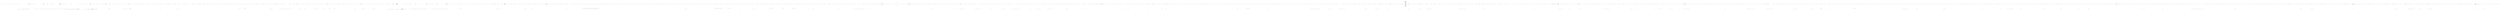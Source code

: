 digraph  {
m0_0 [cluster="Newtonsoft.Json.Utilities.EnumValue<T>.EnumValue(string, T)", file="DynamicTests.cs", label="Entry Newtonsoft.Json.Utilities.EnumValue<T>.EnumValue(string, T)", span="46-46"];
m0_1 [cluster="Newtonsoft.Json.Utilities.EnumValue<T>.EnumValue(string, T)", file="DynamicTests.cs", label="_name = name", span="48-48"];
m0_2 [cluster="Newtonsoft.Json.Utilities.EnumValue<T>.EnumValue(string, T)", file="DynamicTests.cs", label="_value = value", span="49-49"];
m0_3 [cluster="Newtonsoft.Json.Utilities.EnumValue<T>.EnumValue(string, T)", file="DynamicTests.cs", label="Exit Newtonsoft.Json.Utilities.EnumValue<T>.EnumValue(string, T)", span="46-46"];
m0_4 [file="DynamicTests.cs", label="Newtonsoft.Json.Utilities.EnumValue<T>", span=""];
m1_306 [cluster="System.Collections.IEnumerable.Cast<TResult>()", file="EnumUtils.cs", label="Entry System.Collections.IEnumerable.Cast<TResult>()", span="0-0"];
m1_372 [cluster="Newtonsoft.Json.Tests.Serialization.SerializationErrorHandlingTests.Something.Something()", file="EnumUtils.cs", label="Entry Newtonsoft.Json.Tests.Serialization.SerializationErrorHandlingTests.Something.Something()", span="793-793"];
m1_373 [cluster="Newtonsoft.Json.Tests.Serialization.SerializationErrorHandlingTests.Something.Something()", file="EnumUtils.cs", label="this.RootSomethingElse = new RootSomethingElse()", span="795-795"];
m1_374 [cluster="Newtonsoft.Json.Tests.Serialization.SerializationErrorHandlingTests.Something.Something()", file="EnumUtils.cs", label="Exit Newtonsoft.Json.Tests.Serialization.SerializationErrorHandlingTests.Something.Something()", span="793-793"];
m1_74 [cluster="lambda expression", file="EnumUtils.cs", label="Entry lambda expression", span="278-282"];
m1_52 [cluster="lambda expression", file="EnumUtils.cs", label="Exit lambda expression", span="91-91"];
m1_292 [cluster="Unk.ToDictionary", file="EnumUtils.cs", label="Entry Unk.ToDictionary", span=""];
m1_191 [cluster="Unk.IsNull", file="EnumUtils.cs", label="Entry Unk.IsNull", span=""];
m1_12 [cluster="Unk.IsTrue", file="EnumUtils.cs", label="Entry Unk.IsTrue", span=""];
m1_95 [cluster="Newtonsoft.Json.Utilities.EnumUtils.GetNames(System.Type)", file="EnumUtils.cs", label="List<string> values = new List<string>()", span="163-163"];
m1_96 [cluster="Newtonsoft.Json.Utilities.EnumUtils.GetNames(System.Type)", color=green, community=0, file="EnumUtils.cs", label="var fields = enumType.GetFields().Where(f => f.IsLiteral)", prediction=0, span="165-165"];
m1_97 [cluster="Newtonsoft.Json.Utilities.EnumUtils.GetNames(System.Type)", file="EnumUtils.cs", label=fields, span="167-167"];
m1_98 [cluster="Newtonsoft.Json.Utilities.EnumUtils.GetNames(System.Type)", file="EnumUtils.cs", label="values.Add(field.Name)", span="169-169"];
m1_99 [cluster="Newtonsoft.Json.Utilities.EnumUtils.GetNames(System.Type)", file="EnumUtils.cs", label="return values;", span="172-172"];
m1_115 [cluster="Newtonsoft.Json.Utilities.EnumUtils.ParseEnumName(string, bool, System.Type)", color=green, community=0, file="EnumUtils.cs", label="i++", prediction=1, span="186-186"];
m1_151 [cluster="Newtonsoft.Json.Tests.Serialization.SerializationErrorHandlingTests.HandlingMultidimensionalArrayErrors()", file="EnumUtils.cs", label="Entry Newtonsoft.Json.Tests.Serialization.SerializationErrorHandlingTests.HandlingMultidimensionalArrayErrors()", span="454-454"];
m1_152 [cluster="Newtonsoft.Json.Tests.Serialization.SerializationErrorHandlingTests.HandlingMultidimensionalArrayErrors()", file="EnumUtils.cs", label="string json = ''[[\''a\'',\''45\''],[\''b\'',34]]''", span="456-456"];
m1_153 [cluster="Newtonsoft.Json.Tests.Serialization.SerializationErrorHandlingTests.HandlingMultidimensionalArrayErrors()", file="EnumUtils.cs", label="List<string> errors = new List<string>()", span="458-458"];
m1_156 [cluster="Newtonsoft.Json.Tests.Serialization.SerializationErrorHandlingTests.HandlingMultidimensionalArrayErrors()", file="EnumUtils.cs", label="serializer.Deserialize(new JsonTextReader(new StringReader(json)), typeof(int[,]))", span="467-467"];
m1_154 [cluster="Newtonsoft.Json.Tests.Serialization.SerializationErrorHandlingTests.HandlingMultidimensionalArrayErrors()", file="EnumUtils.cs", label="JsonSerializer serializer = new JsonSerializer()", span="460-460"];
m1_155 [cluster="Newtonsoft.Json.Tests.Serialization.SerializationErrorHandlingTests.HandlingMultidimensionalArrayErrors()", file="EnumUtils.cs", label="serializer.Error += delegate(object sender, ErrorEventArgs args)\r\n            {\r\n                errors.Add(args.ErrorContext.Path + '' - '' + args.ErrorContext.Member + '' - '' + args.ErrorContext.Error.Message);\r\n                args.ErrorContext.Handled = true;\r\n            }", span="461-465"];
m1_157 [cluster="Newtonsoft.Json.Tests.Serialization.SerializationErrorHandlingTests.HandlingMultidimensionalArrayErrors()", file="EnumUtils.cs", label="Assert.AreEqual(2, errors.Count)", span="469-469"];
m1_158 [cluster="Newtonsoft.Json.Tests.Serialization.SerializationErrorHandlingTests.HandlingMultidimensionalArrayErrors()", file="EnumUtils.cs", label="Assert.AreEqual(''[0][0] - 0 - Could not convert string to integer: a. Path '[0][0]', line 1, position 5.'', errors[0])", span="470-470"];
m1_159 [cluster="Newtonsoft.Json.Tests.Serialization.SerializationErrorHandlingTests.HandlingMultidimensionalArrayErrors()", file="EnumUtils.cs", label="Assert.AreEqual(''[1][0] - 0 - Could not convert string to integer: b. Path '[1][0]', line 1, position 16.'', errors[1])", span="471-471"];
m1_160 [cluster="Newtonsoft.Json.Tests.Serialization.SerializationErrorHandlingTests.HandlingMultidimensionalArrayErrors()", file="EnumUtils.cs", label="Exit Newtonsoft.Json.Tests.Serialization.SerializationErrorHandlingTests.HandlingMultidimensionalArrayErrors()", span="454-454"];
m1_210 [cluster="Newtonsoft.Json.Tests.Serialization.SerializationErrorHandlingTests.InfiniteLoopArrayHandlingInObject()", file="EnumUtils.cs", label="Entry Newtonsoft.Json.Tests.Serialization.SerializationErrorHandlingTests.InfiniteLoopArrayHandlingInObject()", span="544-544"];
m1_211 [cluster="Newtonsoft.Json.Tests.Serialization.SerializationErrorHandlingTests.InfiniteLoopArrayHandlingInObject()", file="EnumUtils.cs", label="IList<string> errors = new List<string>()", span="546-546"];
m1_212 [cluster="Newtonsoft.Json.Tests.Serialization.SerializationErrorHandlingTests.InfiniteLoopArrayHandlingInObject()", file="EnumUtils.cs", label="Dictionary<string, int[]> o = JsonConvert.DeserializeObject<Dictionary<string, int[]>>(\r\n                ''{'badarray':[0,x,2],'goodarray':[0,1,2]}'',\r\n                new JsonSerializerSettings\r\n                {\r\n                    MetadataPropertyHandling = MetadataPropertyHandling.Default,\r\n                    Error = (sender, arg) =>\r\n                    {\r\n                        errors.Add(arg.ErrorContext.Error.Message);\r\n                        arg.ErrorContext.Handled = true;\r\n                    }\r\n                })", span="548-558"];
m1_214 [cluster="Newtonsoft.Json.Tests.Serialization.SerializationErrorHandlingTests.InfiniteLoopArrayHandlingInObject()", file="EnumUtils.cs", label="Assert.AreEqual(4, errors.Count)", span="562-562"];
m1_215 [cluster="Newtonsoft.Json.Tests.Serialization.SerializationErrorHandlingTests.InfiniteLoopArrayHandlingInObject()", file="EnumUtils.cs", label="Assert.AreEqual(''Unexpected character encountered while parsing value: x. Path 'badarray[0]', line 1, position 15.'', errors[0])", span="563-563"];
m1_216 [cluster="Newtonsoft.Json.Tests.Serialization.SerializationErrorHandlingTests.InfiniteLoopArrayHandlingInObject()", file="EnumUtils.cs", label="Assert.AreEqual(''Unexpected character encountered while parsing value: x. Path 'badarray[0]', line 1, position 15.'', errors[1])", span="564-564"];
m1_217 [cluster="Newtonsoft.Json.Tests.Serialization.SerializationErrorHandlingTests.InfiniteLoopArrayHandlingInObject()", file="EnumUtils.cs", label="Assert.AreEqual(''Infinite loop detected from error handling. Path 'badarray[0]', line 1, position 15.'', errors[2])", span="565-565"];
m1_218 [cluster="Newtonsoft.Json.Tests.Serialization.SerializationErrorHandlingTests.InfiniteLoopArrayHandlingInObject()", file="EnumUtils.cs", label="Assert.AreEqual(''Unexpected character encountered while parsing value: x. Path 'badarray[0]', line 1, position 15.'', errors[3])", span="566-566"];
m1_213 [cluster="Newtonsoft.Json.Tests.Serialization.SerializationErrorHandlingTests.InfiniteLoopArrayHandlingInObject()", file="EnumUtils.cs", label="Assert.IsNull(o)", span="560-560"];
m1_219 [cluster="Newtonsoft.Json.Tests.Serialization.SerializationErrorHandlingTests.InfiniteLoopArrayHandlingInObject()", file="EnumUtils.cs", label="Exit Newtonsoft.Json.Tests.Serialization.SerializationErrorHandlingTests.InfiniteLoopArrayHandlingInObject()", span="544-544"];
m1_70 [cluster="System.ArgumentNullException.ArgumentNullException(string)", file="EnumUtils.cs", label="Entry System.ArgumentNullException.ArgumentNullException(string)", span="0-0"];
m1_29 [cluster="Newtonsoft.Json.Utilities.EnumUtils.GetFlagsValues<T>(T)", file="EnumUtils.cs", label="Type underlyingType = Enum.GetUnderlyingType(value.GetType())", span="79-79"];
m1_76 [cluster="lambda expression", file="EnumUtils.cs", label="args.ErrorContext.Handled = true", span="281-281"];
m1_121 [cluster="Newtonsoft.Json.Tests.Serialization.SerializationErrorHandlingTests.MultipleRequiredPropertyErrors()", file="EnumUtils.cs", label="string json = ''{}''", span="416-416"];
m1_40 [cluster="Newtonsoft.Json.Tests.Serialization.SerializationErrorHandlingTests.SerializingErrorInChildObject()", file="EnumUtils.cs", label="string json = JsonConvert.SerializeObject(c, Formatting.Indented)", span="232-232"];
m1_291 [cluster="System.Collections.Generic.IEnumerable<TSource>.GroupBy<TSource, TKey>(System.Func<TSource, TKey>)", file="EnumUtils.cs", label="Entry System.Collections.Generic.IEnumerable<TSource>.GroupBy<TSource, TKey>(System.Func<TSource, TKey>)", span="0-0"];
m1_402 [cluster="Newtonsoft.Json.Tests.Serialization.SerializationErrorHandlingTests.SomethingElse.SomethingElse()", file="EnumUtils.cs", label="Entry Newtonsoft.Json.Tests.Serialization.SerializationErrorHandlingTests.SomethingElse.SomethingElse()", span="803-803"];
m1_21 [cluster="Newtonsoft.Json.Tests.Serialization.SerializationErrorHandlingTests.DeserializingErrorInChildObject()", file="EnumUtils.cs", label="Assert.AreEqual(''Value3'', c[2].Member)", span="111-111"];
m1_18 [cluster="Newtonsoft.Json.Tests.Serialization.SerializationErrorHandlingTests.DeserializingErrorInChildObject()", file="EnumUtils.cs", label="Assert.AreEqual(3, c.Count)", span="108-108"];
m1_282 [cluster="Newtonsoft.Json.Tests.Serialization.SerializationErrorHandlingTests.WriteEndOnPropertyState()", file="EnumUtils.cs", label="Entry Newtonsoft.Json.Tests.Serialization.SerializationErrorHandlingTests.WriteEndOnPropertyState()", span="670-670"];
m1_283 [cluster="Newtonsoft.Json.Tests.Serialization.SerializationErrorHandlingTests.WriteEndOnPropertyState()", file="EnumUtils.cs", label="JsonSerializerSettings settings = new JsonSerializerSettings()", span="672-672"];
m1_284 [cluster="Newtonsoft.Json.Tests.Serialization.SerializationErrorHandlingTests.WriteEndOnPropertyState()", file="EnumUtils.cs", label="settings.Error += (obj, args) => { args.ErrorContext.Handled = true; }", span="673-673"];
m1_287 [cluster="Newtonsoft.Json.Tests.Serialization.SerializationErrorHandlingTests.WriteEndOnPropertyState()", file="EnumUtils.cs", label="string output = JsonConvert.SerializeObject(dictionary, Formatting.None, settings)", span="683-683"];
m1_285 [cluster="Newtonsoft.Json.Tests.Serialization.SerializationErrorHandlingTests.WriteEndOnPropertyState()", file="EnumUtils.cs", label="var data = new List<ErrorPerson2>()\r\n            {\r\n                new ErrorPerson2 { FirstName = ''Scott'', LastName = ''Hanselman'' },\r\n                new ErrorPerson2 { FirstName = ''Scott'', LastName = ''Hunter'' },\r\n                new ErrorPerson2 { FirstName = ''Scott'', LastName = ''Guthrie'' },\r\n            }", span="675-680"];
m1_286 [cluster="Newtonsoft.Json.Tests.Serialization.SerializationErrorHandlingTests.WriteEndOnPropertyState()", file="EnumUtils.cs", label="Dictionary<string, IEnumerable<IErrorPerson2>> dictionary = data.GroupBy(person => person.FirstName).ToDictionary(group => @group.Key, group => @group.Cast<IErrorPerson2>())", span="682-682"];
m1_288 [cluster="Newtonsoft.Json.Tests.Serialization.SerializationErrorHandlingTests.WriteEndOnPropertyState()", file="EnumUtils.cs", label="Assert.AreEqual(@''{''''Scott'''':[]}'', output)", span="684-684"];
m1_289 [cluster="Newtonsoft.Json.Tests.Serialization.SerializationErrorHandlingTests.WriteEndOnPropertyState()", file="EnumUtils.cs", label="Exit Newtonsoft.Json.Tests.Serialization.SerializationErrorHandlingTests.WriteEndOnPropertyState()", span="670-670"];
m1_46 [cluster="Newtonsoft.Json.Tests.Serialization.SerializationErrorHandlingTests.DeserializingErrorInDateTimeCollection()", file="EnumUtils.cs", label="DateTimeErrorObjectCollection c = JsonConvert.DeserializeObject<DateTimeErrorObjectCollection>(@''[\r\n  ''''2009-09-09T00:00:00Z'''',\r\n  ''''kjhkjhkjhkjh'''',\r\n  [\r\n    1\r\n  ],\r\n  ''''1977-02-20T00:00:00Z'''',\r\n  null,\r\n  ''''2000-12-01T00:00:00Z''''\r\n]'', new IsoDateTimeConverter())", span="254-263"];
m1_53 [cluster="Newtonsoft.Json.JsonConvert.DeserializeObject<T>(string, params Newtonsoft.Json.JsonConverter[])", file="EnumUtils.cs", label="Entry Newtonsoft.Json.JsonConvert.DeserializeObject<T>(string, params Newtonsoft.Json.JsonConverter[])", span="787-787"];
m1_54 [cluster="System.DateTime.DateTime(int, int, int, int, int, int, System.DateTimeKind)", file="EnumUtils.cs", label="Entry System.DateTime.DateTime(int, int, int, int, int, int, System.DateTimeKind)", span="0-0"];
m1_14 [cluster="lambda expression", file="EnumUtils.cs", label="m == c.Messages[0]", span="79-79"];
m1_44 [cluster="Newtonsoft.Json.JsonConvert.SerializeObject(object, Newtonsoft.Json.Formatting)", file="EnumUtils.cs", label="Entry Newtonsoft.Json.JsonConvert.SerializeObject(object, Newtonsoft.Json.Formatting)", span="525-525"];
m1_24 [cluster="lambda expression", file="EnumUtils.cs", label="Exit lambda expression", span="56-56"];
m1_26 [cluster="Newtonsoft.Json.Utilities.EnumUtils.GetFlagsValues<T>(T)", file="EnumUtils.cs", label="Type enumType = typeof(T)", span="74-74"];
m1_27 [cluster="Newtonsoft.Json.Utilities.EnumUtils.GetFlagsValues<T>(T)", file="EnumUtils.cs", label="!enumType.IsDefined(typeof(FlagsAttribute), false)", span="76-76"];
m1_28 [cluster="Newtonsoft.Json.Utilities.EnumUtils.GetFlagsValues<T>(T)", file="EnumUtils.cs", label="throw new ArgumentException(''Enum type {0} is not a set of flags.''.FormatWith(CultureInfo.InvariantCulture, enumType));", span="77-77"];
m1_144 [cluster="Newtonsoft.Json.Tests.Serialization.SerializationErrorHandlingTests.HandlingArrayErrors()", file="EnumUtils.cs", label="Assert.AreEqual(''[0] - 0 - Could not convert string to integer: a. Path '[0]', line 1, position 4.'', errors[0])", span="449-449"];
m1_45 [cluster="Newtonsoft.Json.Tests.Serialization.SerializationErrorHandlingTests.DeserializingErrorInDateTimeCollection()", file="EnumUtils.cs", label="Entry Newtonsoft.Json.Tests.Serialization.SerializationErrorHandlingTests.DeserializingErrorInDateTimeCollection()", span="252-252"];
m1_190 [cluster="Newtonsoft.Json.Tests.Serialization.ThrowingReader.ThrowingReader()", file="EnumUtils.cs", label="Entry Newtonsoft.Json.Tests.Serialization.ThrowingReader.ThrowingReader()", span="898-898"];
m1_423 [cluster="Newtonsoft.Json.Tests.Serialization.ThrowingReader.ThrowingReader()", file="EnumUtils.cs", label="Exit Newtonsoft.Json.Tests.Serialization.ThrowingReader.ThrowingReader()", span="898-898"];
m1_443 [cluster="System.Array.Copy(System.Array, int, System.Array, int, int)", file="EnumUtils.cs", label="Entry System.Array.Copy(System.Array, int, System.Array, int, int)", span="0-0"];
m1_355 [cluster="Newtonsoft.Json.Tests.Serialization.SerializationErrorHandlingTests.Something.SomethingConverter.CanConvert(System.Type)", file="EnumUtils.cs", label="Entry Newtonsoft.Json.Tests.Serialization.SerializationErrorHandlingTests.Something.SomethingConverter.CanConvert(System.Type)", span="751-751"];
m1_356 [cluster="Newtonsoft.Json.Tests.Serialization.SerializationErrorHandlingTests.Something.SomethingConverter.CanConvert(System.Type)", file="EnumUtils.cs", label="return true;", span="753-753"];
m1_357 [cluster="Newtonsoft.Json.Tests.Serialization.SerializationErrorHandlingTests.Something.SomethingConverter.CanConvert(System.Type)", file="EnumUtils.cs", label="Exit Newtonsoft.Json.Tests.Serialization.SerializationErrorHandlingTests.Something.SomethingConverter.CanConvert(System.Type)", span="751-751"];
m1_343 [cluster="Newtonsoft.Json.Tests.Serialization.SerializationErrorHandlingTests.NoObjectWithAttribute()", file="EnumUtils.cs", label="Entry Newtonsoft.Json.Tests.Serialization.SerializationErrorHandlingTests.NoObjectWithAttribute()", span="722-722"];
m1_344 [cluster="Newtonsoft.Json.Tests.Serialization.SerializationErrorHandlingTests.NoObjectWithAttribute()", file="EnumUtils.cs", label="string json = ''{\''}''", span="724-724"];
m1_345 [cluster="Newtonsoft.Json.Tests.Serialization.SerializationErrorHandlingTests.NoObjectWithAttribute()", file="EnumUtils.cs", label="byte[] byteArray = Encoding.UTF8.GetBytes(json)", span="725-725"];
m1_346 [cluster="Newtonsoft.Json.Tests.Serialization.SerializationErrorHandlingTests.NoObjectWithAttribute()", file="EnumUtils.cs", label="MemoryStream stream = new MemoryStream(byteArray)", span="726-726"];
m1_347 [cluster="Newtonsoft.Json.Tests.Serialization.SerializationErrorHandlingTests.NoObjectWithAttribute()", file="EnumUtils.cs", label="JsonTextReader jReader = new JsonTextReader(new StreamReader(stream))", span="727-727"];
m1_348 [cluster="Newtonsoft.Json.Tests.Serialization.SerializationErrorHandlingTests.NoObjectWithAttribute()", file="EnumUtils.cs", label="JsonSerializer s = new JsonSerializer()", span="728-728"];
m1_349 [cluster="Newtonsoft.Json.Tests.Serialization.SerializationErrorHandlingTests.NoObjectWithAttribute()", file="EnumUtils.cs", label="ExceptionAssert.Throws<JsonReaderException>(() => { ErrorTestObject obj = s.Deserialize<ErrorTestObject>(jReader); }, @''Unterminated string. Expected delimiter: ''''. Path '', line 1, position 3.'')", span="730-730"];
m1_350 [cluster="Newtonsoft.Json.Tests.Serialization.SerializationErrorHandlingTests.NoObjectWithAttribute()", file="EnumUtils.cs", label="Exit Newtonsoft.Json.Tests.Serialization.SerializationErrorHandlingTests.NoObjectWithAttribute()", span="722-722"];
m1_383 [cluster="Newtonsoft.Json.Tests.Serialization.SerializationErrorHandlingTests.SomethingElse.SomethingElseConverter.WriteJson(Newtonsoft.Json.JsonWriter, object, Newtonsoft.Json.JsonSerializer)", file="EnumUtils.cs", label="Entry Newtonsoft.Json.Tests.Serialization.SerializationErrorHandlingTests.SomethingElse.SomethingElseConverter.WriteJson(Newtonsoft.Json.JsonWriter, object, Newtonsoft.Json.JsonSerializer)", span="817-817"];
m1_384 [cluster="Newtonsoft.Json.Tests.Serialization.SerializationErrorHandlingTests.SomethingElse.SomethingElseConverter.WriteJson(Newtonsoft.Json.JsonWriter, object, Newtonsoft.Json.JsonSerializer)", file="EnumUtils.cs", label="throw new NotImplementedException();", span="819-819"];
m1_385 [cluster="Newtonsoft.Json.Tests.Serialization.SerializationErrorHandlingTests.SomethingElse.SomethingElseConverter.WriteJson(Newtonsoft.Json.JsonWriter, object, Newtonsoft.Json.JsonSerializer)", file="EnumUtils.cs", label="Exit Newtonsoft.Json.Tests.Serialization.SerializationErrorHandlingTests.SomethingElse.SomethingElseConverter.WriteJson(Newtonsoft.Json.JsonWriter, object, Newtonsoft.Json.JsonSerializer)", span="817-817"];
m1_87 [cluster="Newtonsoft.Json.Tests.Serialization.SerializationErrorHandlingTests.DeserializingErrorInDateTimeCollectionWithAttributeWithEventNotCalled()", file="EnumUtils.cs", label="Assert.AreEqual(new DateTime(1977, 2, 20, 0, 0, 0, DateTimeKind.Utc), c[1])", span="356-356"];
m1_71 [cluster="Newtonsoft.Json.JsonTextReader.JsonTextReader(System.IO.TextReader)", file="EnumUtils.cs", label="Entry Newtonsoft.Json.JsonTextReader.JsonTextReader(System.IO.TextReader)", span="72-72"];
m1_131 [cluster="Newtonsoft.Json.Utilities.EnumUtils.ToEnumName(System.Type, string, bool)", color=green, community=0, file="EnumUtils.cs", label="i < names.Length", prediction=2, span="208-208"];
m1_43 [cluster="object.GetType()", file="EnumUtils.cs", label="Entry object.GetType()", span="0-0"];
m1_20 [cluster="Newtonsoft.Json.Tests.Serialization.SerializationErrorHandlingTests.DeserializingErrorInChildObject()", file="EnumUtils.cs", label="Assert.AreEqual(''Value2'', c[1].Member)", span="110-110"];
m1_358 [cluster="Newtonsoft.Json.Tests.Serialization.SerializationErrorHandlingTests.Something.SomethingConverter.ReadJson(Newtonsoft.Json.JsonReader, System.Type, object, Newtonsoft.Json.JsonSerializer)", file="EnumUtils.cs", label="Entry Newtonsoft.Json.Tests.Serialization.SerializationErrorHandlingTests.Something.SomethingConverter.ReadJson(Newtonsoft.Json.JsonReader, System.Type, object, Newtonsoft.Json.JsonSerializer)", span="756-756"];
m1_359 [cluster="Newtonsoft.Json.Tests.Serialization.SerializationErrorHandlingTests.Something.SomethingConverter.ReadJson(Newtonsoft.Json.JsonReader, System.Type, object, Newtonsoft.Json.JsonSerializer)", file="EnumUtils.cs", label="var innerObject = serializer.Deserialize(reader, typeof(SomethingElse))", span="762-762"];
m1_360 [cluster="Newtonsoft.Json.Tests.Serialization.SerializationErrorHandlingTests.Something.SomethingConverter.ReadJson(Newtonsoft.Json.JsonReader, System.Type, object, Newtonsoft.Json.JsonSerializer)", file="EnumUtils.cs", label="return null;", span="764-764"];
m1_361 [cluster="Newtonsoft.Json.Tests.Serialization.SerializationErrorHandlingTests.Something.SomethingConverter.ReadJson(Newtonsoft.Json.JsonReader, System.Type, object, Newtonsoft.Json.JsonSerializer)", file="EnumUtils.cs", label=Exception, span="766-766"];
m1_362 [cluster="Newtonsoft.Json.Tests.Serialization.SerializationErrorHandlingTests.Something.SomethingConverter.ReadJson(Newtonsoft.Json.JsonReader, System.Type, object, Newtonsoft.Json.JsonSerializer)", file="EnumUtils.cs", label="throw new Exception(''An error occurred.'', ex);", span="769-769"];
m1_363 [cluster="Newtonsoft.Json.Tests.Serialization.SerializationErrorHandlingTests.Something.SomethingConverter.ReadJson(Newtonsoft.Json.JsonReader, System.Type, object, Newtonsoft.Json.JsonSerializer)", file="EnumUtils.cs", label="Exit Newtonsoft.Json.Tests.Serialization.SerializationErrorHandlingTests.Something.SomethingConverter.ReadJson(Newtonsoft.Json.JsonReader, System.Type, object, Newtonsoft.Json.JsonSerializer)", span="756-756"];
m1_442 [cluster="System.Exception.Exception(string)", file="EnumUtils.cs", label="Entry System.Exception.Exception(string)", span="0-0"];
m1_444 [cluster="Newtonsoft.Json.Tests.Serialization.ErrorTestObject.OnError(System.Runtime.Serialization.StreamingContext, Newtonsoft.Json.Serialization.ErrorContext)", file="EnumUtils.cs", label="Entry Newtonsoft.Json.Tests.Serialization.ErrorTestObject.OnError(System.Runtime.Serialization.StreamingContext, Newtonsoft.Json.Serialization.ErrorContext)", span="972-972"];
m1_445 [cluster="Newtonsoft.Json.Tests.Serialization.ErrorTestObject.OnError(System.Runtime.Serialization.StreamingContext, Newtonsoft.Json.Serialization.ErrorContext)", file="EnumUtils.cs", label="Exit Newtonsoft.Json.Tests.Serialization.ErrorTestObject.OnError(System.Runtime.Serialization.StreamingContext, Newtonsoft.Json.Serialization.ErrorContext)", span="972-972"];
m1_30 [cluster="Newtonsoft.Json.Utilities.EnumUtils.GetFlagsValues<T>(T)", file="EnumUtils.cs", label="ulong num = Convert.ToUInt64(value, CultureInfo.InvariantCulture)", span="81-81"];
m1_327 [cluster="Newtonsoft.Json.Tests.Serialization.SerializationErrorHandlingTests.NoObjectWithEvent()", file="EnumUtils.cs", label="Entry Newtonsoft.Json.Tests.Serialization.SerializationErrorHandlingTests.NoObjectWithEvent()", span="708-708"];
m1_328 [cluster="Newtonsoft.Json.Tests.Serialization.SerializationErrorHandlingTests.NoObjectWithEvent()", file="EnumUtils.cs", label="string json = ''{\''}''", span="710-710"];
m1_329 [cluster="Newtonsoft.Json.Tests.Serialization.SerializationErrorHandlingTests.NoObjectWithEvent()", file="EnumUtils.cs", label="byte[] byteArray = Encoding.UTF8.GetBytes(json)", span="711-711"];
m1_330 [cluster="Newtonsoft.Json.Tests.Serialization.SerializationErrorHandlingTests.NoObjectWithEvent()", file="EnumUtils.cs", label="MemoryStream stream = new MemoryStream(byteArray)", span="712-712"];
m1_331 [cluster="Newtonsoft.Json.Tests.Serialization.SerializationErrorHandlingTests.NoObjectWithEvent()", file="EnumUtils.cs", label="JsonTextReader jReader = new JsonTextReader(new StreamReader(stream))", span="713-713"];
m1_332 [cluster="Newtonsoft.Json.Tests.Serialization.SerializationErrorHandlingTests.NoObjectWithEvent()", file="EnumUtils.cs", label="JsonSerializer s = new JsonSerializer()", span="714-714"];
m1_334 [cluster="Newtonsoft.Json.Tests.Serialization.SerializationErrorHandlingTests.NoObjectWithEvent()", file="EnumUtils.cs", label="ErrorPerson2 obj = s.Deserialize<ErrorPerson2>(jReader)", span="716-716"];
m1_333 [cluster="Newtonsoft.Json.Tests.Serialization.SerializationErrorHandlingTests.NoObjectWithEvent()", file="EnumUtils.cs", label="s.Error += (sender, args) => { args.ErrorContext.Handled = true; }", span="715-715"];
m1_335 [cluster="Newtonsoft.Json.Tests.Serialization.SerializationErrorHandlingTests.NoObjectWithEvent()", file="EnumUtils.cs", label="Assert.IsNull(obj)", span="718-718"];
m1_336 [cluster="Newtonsoft.Json.Tests.Serialization.SerializationErrorHandlingTests.NoObjectWithEvent()", file="EnumUtils.cs", label="Exit Newtonsoft.Json.Tests.Serialization.SerializationErrorHandlingTests.NoObjectWithEvent()", span="708-708"];
m1_416 [cluster="Newtonsoft.Json.Tests.Serialization.SerializationErrorHandlingTests.SerializeRootConverter()", file="EnumUtils.cs", label="Entry Newtonsoft.Json.Tests.Serialization.SerializationErrorHandlingTests.SerializeRootConverter()", span="870-870"];
m1_417 [cluster="Newtonsoft.Json.Tests.Serialization.SerializationErrorHandlingTests.SerializeRootConverter()", file="EnumUtils.cs", label="string result = JsonConvert.SerializeObject(new SomethingElse(), new JsonSerializerSettings\r\n            {\r\n                Error = (o, e) => { e.ErrorContext.Handled = true; }\r\n            })", span="872-875"];
m1_418 [cluster="Newtonsoft.Json.Tests.Serialization.SerializationErrorHandlingTests.SerializeRootConverter()", file="EnumUtils.cs", label="Assert.AreEqual(string.Empty, result)", span="877-877"];
m1_419 [cluster="Newtonsoft.Json.Tests.Serialization.SerializationErrorHandlingTests.SerializeRootConverter()", file="EnumUtils.cs", label="Exit Newtonsoft.Json.Tests.Serialization.SerializationErrorHandlingTests.SerializeRootConverter()", span="870-870"];
m1_100 [cluster="Newtonsoft.Json.Utilities.EnumUtils.GetNames(System.Type)", file="EnumUtils.cs", label="Exit Newtonsoft.Json.Utilities.EnumUtils.GetNames(System.Type)", span="158-158"];
m1_0 [cluster="Newtonsoft.Json.Tests.Serialization.SerializationErrorHandlingTests.ErrorDeserializingListHandled()", file="EnumUtils.cs", label="Entry Newtonsoft.Json.Tests.Serialization.SerializationErrorHandlingTests.ErrorDeserializingListHandled()", span="57-57"];
m1_1 [cluster="Newtonsoft.Json.Tests.Serialization.SerializationErrorHandlingTests.ErrorDeserializingListHandled()", color=green, community=1, file="EnumUtils.cs", label="string json = @''[\r\n  {\r\n    ''''Name'''': ''''Jim'''',\r\n    ''''BirthDate'''': ''''\/Date(978048000000)\/'''',\r\n    ''''LastModified'''': ''''\/Date(978048000000)\/''''\r\n  },\r\n  {\r\n    ''''Name'''': ''''Jim'''',\r\n    ''''BirthDate'''': ''''\/Date(978048000000)\/'''',\r\n    ''''LastModified'''': ''''\/Date(978048000000)\/''''\r\n  }\r\n]''", prediction=3, span="59-70"];
m1_2 [cluster="Newtonsoft.Json.Tests.Serialization.SerializationErrorHandlingTests.ErrorDeserializingListHandled()", color=green, community=0, file="EnumUtils.cs", label="var possibleMsgs = new [] {\r\n                ''[1] - Error message for member 1 = An item with the same key has already been added.'',\r\n                ''[1] - Error message for member 1 = An element with the same key already exists in the dictionary.'' // mono\r\n            }", prediction=3, span="72-75"];
m1_7 [cluster="Newtonsoft.Json.Tests.Serialization.SerializationErrorHandlingTests.ErrorDeserializingListHandled()", color=green, community=0, file="EnumUtils.cs", label="Exit Newtonsoft.Json.Tests.Serialization.SerializationErrorHandlingTests.ErrorDeserializingListHandled()", prediction=3, span="57-57"];
m1_9 [cluster="Unk.AreEqual", color=green, community=0, file="EnumUtils.cs", label="Entry Unk.AreEqual", prediction=3, span=""];
m1_10 [cluster="Unk.Any", color=green, community=0, file="EnumUtils.cs", label="Entry Unk.Any", prediction=3, span=""];
m1_3 [cluster="Newtonsoft.Json.Tests.Serialization.SerializationErrorHandlingTests.ErrorDeserializingListHandled()", color=green, community=0, file="EnumUtils.cs", label="VersionKeyedCollection c = JsonConvert.DeserializeObject<VersionKeyedCollection>(json)", prediction=3, span="76-76"];
m1_5 [cluster="Newtonsoft.Json.Tests.Serialization.SerializationErrorHandlingTests.ErrorDeserializingListHandled()", color=green, community=1, file="EnumUtils.cs", label="Assert.AreEqual(1, c.Messages.Count)", prediction=3, span="78-78"];
m1_8 [cluster="Newtonsoft.Json.JsonConvert.DeserializeObject<T>(string)", color=green, community=0, file="EnumUtils.cs", label="Entry Newtonsoft.Json.JsonConvert.DeserializeObject<T>(string)", prediction=3, span="739-739"];
m1_6 [cluster="Newtonsoft.Json.Tests.Serialization.SerializationErrorHandlingTests.ErrorDeserializingListHandled()", color=green, community=0, file="EnumUtils.cs", label="Assert.IsTrue (possibleMsgs.Any (m => m == c.Messages[0]), ''Expected One of: '' + Environment.NewLine + string.Join (Environment.NewLine, possibleMsgs) + Environment.NewLine + ''Was: '' + Environment.NewLine + c.Messages[0])", prediction=3, span="79-79"];
m1_4 [cluster="Newtonsoft.Json.Tests.Serialization.SerializationErrorHandlingTests.ErrorDeserializingListHandled()", color=green, community=0, file="EnumUtils.cs", label="Assert.AreEqual(1, c.Count)", prediction=12, span="77-77"];
m1_11 [cluster="string.Join(string, params string[])", file="EnumUtils.cs", label="Entry string.Join(string, params string[])", span="0-0"];
m1_424 [cluster="Newtonsoft.Json.Tests.Serialization.ThrowingReader.Read(char[], int, int)", file="EnumUtils.cs", label="Entry Newtonsoft.Json.Tests.Serialization.ThrowingReader.Read(char[], int, int)", span="902-902"];
m1_425 [cluster="Newtonsoft.Json.Tests.Serialization.ThrowingReader.Read(char[], int, int)", file="EnumUtils.cs", label="char[] temp = new char[buffer.Length]", span="904-904"];
m1_428 [cluster="Newtonsoft.Json.Tests.Serialization.ThrowingReader.Read(char[], int, int)", file="EnumUtils.cs", label="charsRead = new StringReader(''['').Read(temp, index, count)", span="908-908"];
m1_431 [cluster="Newtonsoft.Json.Tests.Serialization.ThrowingReader.Read(char[], int, int)", file="EnumUtils.cs", label="charsRead = new StringReader('','').Read(temp, index, count)", span="915-915"];
m1_433 [cluster="Newtonsoft.Json.Tests.Serialization.ThrowingReader.Read(char[], int, int)", file="EnumUtils.cs", label="charsRead = new StringReader(element).Read(temp, index, count)", span="920-920"];
m1_438 [cluster="Newtonsoft.Json.Tests.Serialization.ThrowingReader.Read(char[], int, int)", file="EnumUtils.cs", label="Array.Copy(temp, index, buffer, index, charsRead)", span="930-930"];
m1_426 [cluster="Newtonsoft.Json.Tests.Serialization.ThrowingReader.Read(char[], int, int)", file="EnumUtils.cs", label="int charsRead = 0", span="905-905"];
m1_427 [cluster="Newtonsoft.Json.Tests.Serialization.ThrowingReader.Read(char[], int, int)", file="EnumUtils.cs", label=_firstRead, span="906-906"];
m1_430 [cluster="Newtonsoft.Json.Tests.Serialization.ThrowingReader.Read(char[], int, int)", file="EnumUtils.cs", label=_readComma, span="913-913"];
m1_429 [cluster="Newtonsoft.Json.Tests.Serialization.ThrowingReader.Read(char[], int, int)", file="EnumUtils.cs", label="_firstRead = false", span="909-909"];
m1_435 [cluster="Newtonsoft.Json.Tests.Serialization.ThrowingReader.Read(char[], int, int)", file="EnumUtils.cs", label="_position += charsRead", span="925-925"];
m1_439 [cluster="Newtonsoft.Json.Tests.Serialization.ThrowingReader.Read(char[], int, int)", file="EnumUtils.cs", label="return charsRead;", span="931-931"];
m1_432 [cluster="Newtonsoft.Json.Tests.Serialization.ThrowingReader.Read(char[], int, int)", file="EnumUtils.cs", label="_readComma = false", span="916-916"];
m1_434 [cluster="Newtonsoft.Json.Tests.Serialization.ThrowingReader.Read(char[], int, int)", file="EnumUtils.cs", label="_readComma = true", span="921-921"];
m1_436 [cluster="Newtonsoft.Json.Tests.Serialization.ThrowingReader.Read(char[], int, int)", file="EnumUtils.cs", label="_position > 65536", span="926-926"];
m1_437 [cluster="Newtonsoft.Json.Tests.Serialization.ThrowingReader.Read(char[], int, int)", file="EnumUtils.cs", label="throw new Exception(''too far'');", span="928-928"];
m1_440 [cluster="Newtonsoft.Json.Tests.Serialization.ThrowingReader.Read(char[], int, int)", file="EnumUtils.cs", label="Exit Newtonsoft.Json.Tests.Serialization.ThrowingReader.Read(char[], int, int)", span="902-902"];
m1_205 [cluster="Newtonsoft.Json.JsonConvert.DeserializeObject(string, System.Type, Newtonsoft.Json.JsonSerializerSettings)", file="EnumUtils.cs", label="Entry Newtonsoft.Json.JsonConvert.DeserializeObject(string, System.Type, Newtonsoft.Json.JsonSerializerSettings)", span="833-833"];
m1_379 [cluster="Newtonsoft.Json.Tests.Serialization.SerializationErrorHandlingTests.SomethingElse.SomethingElseConverter.ReadJson(Newtonsoft.Json.JsonReader, System.Type, object, Newtonsoft.Json.JsonSerializer)", file="EnumUtils.cs", label="Entry Newtonsoft.Json.Tests.Serialization.SerializationErrorHandlingTests.SomethingElse.SomethingElseConverter.ReadJson(Newtonsoft.Json.JsonReader, System.Type, object, Newtonsoft.Json.JsonSerializer)", span="812-812"];
m1_380 [cluster="Newtonsoft.Json.Tests.Serialization.SerializationErrorHandlingTests.SomethingElse.SomethingElseConverter.ReadJson(Newtonsoft.Json.JsonReader, System.Type, object, Newtonsoft.Json.JsonSerializer)", file="EnumUtils.cs", label="throw new NotImplementedException();", span="814-814"];
m1_381 [cluster="Newtonsoft.Json.Tests.Serialization.SerializationErrorHandlingTests.SomethingElse.SomethingElseConverter.ReadJson(Newtonsoft.Json.JsonReader, System.Type, object, Newtonsoft.Json.JsonSerializer)", file="EnumUtils.cs", label="Exit Newtonsoft.Json.Tests.Serialization.SerializationErrorHandlingTests.SomethingElse.SomethingElseConverter.ReadJson(Newtonsoft.Json.JsonReader, System.Type, object, Newtonsoft.Json.JsonSerializer)", span="812-812"];
m1_395 [cluster="Newtonsoft.Json.Tests.Serialization.SerializationErrorHandlingTests.SerializeWrappingErrorsAndErrorHandling()", file="EnumUtils.cs", label="Entry Newtonsoft.Json.Tests.Serialization.SerializationErrorHandlingTests.SerializeWrappingErrorsAndErrorHandling()", span="837-837"];
m1_396 [cluster="Newtonsoft.Json.Tests.Serialization.SerializationErrorHandlingTests.SerializeWrappingErrorsAndErrorHandling()", file="EnumUtils.cs", label="var serialiser = JsonSerializer.Create(new JsonSerializerSettings() { })", span="839-839"];
m1_397 [cluster="Newtonsoft.Json.Tests.Serialization.SerializationErrorHandlingTests.SerializeWrappingErrorsAndErrorHandling()", file="EnumUtils.cs", label="Something s = new Something\r\n            {\r\n                RootSomethingElse = new RootSomethingElse\r\n                {\r\n                    SomethingElse = new SomethingElse()\r\n                }\r\n            }", span="841-847"];
m1_400 [cluster="Newtonsoft.Json.Tests.Serialization.SerializationErrorHandlingTests.SerializeWrappingErrorsAndErrorHandling()", file="EnumUtils.cs", label="ExceptionAssert.Throws<Exception>(() => { serialiser.Serialize(writer, r); }, ''An error occurred.'')", span="855-855"];
m1_398 [cluster="Newtonsoft.Json.Tests.Serialization.SerializationErrorHandlingTests.SerializeWrappingErrorsAndErrorHandling()", file="EnumUtils.cs", label="RootThing r = new RootThing\r\n            {\r\n                Something = s\r\n            }", span="848-851"];
m1_399 [cluster="Newtonsoft.Json.Tests.Serialization.SerializationErrorHandlingTests.SerializeWrappingErrorsAndErrorHandling()", file="EnumUtils.cs", label="var writer = new System.IO.StringWriter()", span="853-853"];
m1_401 [cluster="Newtonsoft.Json.Tests.Serialization.SerializationErrorHandlingTests.SerializeWrappingErrorsAndErrorHandling()", file="EnumUtils.cs", label="Exit Newtonsoft.Json.Tests.Serialization.SerializationErrorHandlingTests.SerializeWrappingErrorsAndErrorHandling()", span="837-837"];
m1_123 [cluster="Newtonsoft.Json.Tests.Serialization.SerializationErrorHandlingTests.MultipleRequiredPropertyErrors()", file="EnumUtils.cs", label="JsonSerializer serializer = new JsonSerializer()", span="418-418"];
m1_120 [cluster="Newtonsoft.Json.Tests.Serialization.SerializationErrorHandlingTests.MultipleRequiredPropertyErrors()", file="EnumUtils.cs", label="Entry Newtonsoft.Json.Tests.Serialization.SerializationErrorHandlingTests.MultipleRequiredPropertyErrors()", span="414-414"];
m1_224 [cluster="Newtonsoft.Json.Tests.Serialization.SerializationErrorHandlingTests.ErrorHandlingEndOfContent()", file="EnumUtils.cs", label="Entry Newtonsoft.Json.Tests.Serialization.SerializationErrorHandlingTests.ErrorHandlingEndOfContent()", span="570-570"];
m1_225 [cluster="Newtonsoft.Json.Tests.Serialization.SerializationErrorHandlingTests.ErrorHandlingEndOfContent()", file="EnumUtils.cs", label="IList<string> errors = new List<string>()", span="572-572"];
m1_226 [cluster="Newtonsoft.Json.Tests.Serialization.SerializationErrorHandlingTests.ErrorHandlingEndOfContent()", file="EnumUtils.cs", label="string input = ''{\''events\'':[{\''code\'':64411},{\''code\'':64411,\''prio''", span="574-574"];
m1_230 [cluster="Newtonsoft.Json.Tests.Serialization.SerializationErrorHandlingTests.ErrorHandlingEndOfContent()", file="EnumUtils.cs", label="jsonSerializer.Error += (sender, e) =>\r\n                {\r\n                    errors.Add(e.ErrorContext.Error.Message);\r\n                    e.ErrorContext.Handled = true;\r\n                }", span="584-588"];
m1_235 [cluster="Newtonsoft.Json.Tests.Serialization.SerializationErrorHandlingTests.ErrorHandlingEndOfContent()", file="EnumUtils.cs", label="Assert.AreEqual(3, errors.Count)", span="597-597"];
m1_236 [cluster="Newtonsoft.Json.Tests.Serialization.SerializationErrorHandlingTests.ErrorHandlingEndOfContent()", file="EnumUtils.cs", label="Assert.AreEqual(@''Unterminated string. Expected delimiter: ''''. Path 'events[1].code', line 1, position 45.'', errors[0])", span="598-598"];
m1_237 [cluster="Newtonsoft.Json.Tests.Serialization.SerializationErrorHandlingTests.ErrorHandlingEndOfContent()", file="EnumUtils.cs", label="Assert.AreEqual(@''Unexpected end when deserializing array. Path 'events[1].code', line 1, position 45.'', errors[1])", span="599-599"];
m1_238 [cluster="Newtonsoft.Json.Tests.Serialization.SerializationErrorHandlingTests.ErrorHandlingEndOfContent()", file="EnumUtils.cs", label="Assert.AreEqual(@''Unexpected end when deserializing object. Path 'events[1].code', line 1, position 45.'', errors[2])", span="600-600"];
m1_227 [cluster="Newtonsoft.Json.Tests.Serialization.SerializationErrorHandlingTests.ErrorHandlingEndOfContent()", file="EnumUtils.cs", label="int maxDepth = 256", span="576-576"];
m1_228 [cluster="Newtonsoft.Json.Tests.Serialization.SerializationErrorHandlingTests.ErrorHandlingEndOfContent()", file="EnumUtils.cs", label="var jsonTextReader = new JsonTextReader(new StringReader(input)) { MaxDepth = maxDepth }", span="577-577"];
m1_229 [cluster="Newtonsoft.Json.Tests.Serialization.SerializationErrorHandlingTests.ErrorHandlingEndOfContent()", file="EnumUtils.cs", label="JsonSerializer jsonSerializer = JsonSerializer.Create(new JsonSerializerSettings\r\n                {\r\n                    MaxDepth = maxDepth,\r\n                    MetadataPropertyHandling = MetadataPropertyHandling.Default\r\n                })", span="579-583"];
m1_231 [cluster="Newtonsoft.Json.Tests.Serialization.SerializationErrorHandlingTests.ErrorHandlingEndOfContent()", file="EnumUtils.cs", label="LogMessage logMessage = jsonSerializer.Deserialize<LogMessage>(jsonTextReader)", span="590-590"];
m1_232 [cluster="Newtonsoft.Json.Tests.Serialization.SerializationErrorHandlingTests.ErrorHandlingEndOfContent()", file="EnumUtils.cs", label="Assert.IsNotNull(logMessage.Events)", span="592-592"];
m1_233 [cluster="Newtonsoft.Json.Tests.Serialization.SerializationErrorHandlingTests.ErrorHandlingEndOfContent()", file="EnumUtils.cs", label="Assert.AreEqual(1, logMessage.Events.Count)", span="593-593"];
m1_234 [cluster="Newtonsoft.Json.Tests.Serialization.SerializationErrorHandlingTests.ErrorHandlingEndOfContent()", file="EnumUtils.cs", label="Assert.AreEqual(''64411'', logMessage.Events[0].Code)", span="594-594"];
m1_239 [cluster="Newtonsoft.Json.Tests.Serialization.SerializationErrorHandlingTests.ErrorHandlingEndOfContent()", file="EnumUtils.cs", label="Exit Newtonsoft.Json.Tests.Serialization.SerializationErrorHandlingTests.ErrorHandlingEndOfContent()", span="570-570"];
m1_73 [cluster="Newtonsoft.Json.Utilities.EnumUtils.GetNames(System.Type)", file="EnumUtils.cs", label="Entry Newtonsoft.Json.Utilities.EnumUtils.GetNames(System.Type)", span="158-158"];
m1_165 [cluster="Newtonsoft.Json.Tests.Serialization.SerializationErrorHandlingTests.ErrorHandlingAndAvoidingRecursiveDepthError()", file="EnumUtils.cs", label="Entry Newtonsoft.Json.Tests.Serialization.SerializationErrorHandlingTests.ErrorHandlingAndAvoidingRecursiveDepthError()", span="475-475"];
m1_166 [cluster="Newtonsoft.Json.Tests.Serialization.SerializationErrorHandlingTests.ErrorHandlingAndAvoidingRecursiveDepthError()", file="EnumUtils.cs", label="string json = ''{'A':{'A':{'A':{'A':{'A':{}}}}}}''", span="477-477"];
m1_167 [cluster="Newtonsoft.Json.Tests.Serialization.SerializationErrorHandlingTests.ErrorHandlingAndAvoidingRecursiveDepthError()", file="EnumUtils.cs", label="JsonSerializer serializer = new JsonSerializer() { }", span="478-478"];
m1_170 [cluster="Newtonsoft.Json.Tests.Serialization.SerializationErrorHandlingTests.ErrorHandlingAndAvoidingRecursiveDepthError()", file="EnumUtils.cs", label="serializer.Deserialize<Nest>(new JsonTextReader(new StringReader(json)) { MaxDepth = 3 })", span="486-486"];
m1_168 [cluster="Newtonsoft.Json.Tests.Serialization.SerializationErrorHandlingTests.ErrorHandlingAndAvoidingRecursiveDepthError()", file="EnumUtils.cs", label="IList<string> errors = new List<string>()", span="479-479"];
m1_169 [cluster="Newtonsoft.Json.Tests.Serialization.SerializationErrorHandlingTests.ErrorHandlingAndAvoidingRecursiveDepthError()", file="EnumUtils.cs", label="serializer.Error += (sender, e) =>\r\n            {\r\n                e.ErrorContext.Handled = true;\r\n                errors.Add(e.ErrorContext.Path);\r\n            }", span="480-484"];
m1_171 [cluster="Newtonsoft.Json.Tests.Serialization.SerializationErrorHandlingTests.ErrorHandlingAndAvoidingRecursiveDepthError()", file="EnumUtils.cs", label="Assert.AreEqual(1, errors.Count)", span="488-488"];
m1_172 [cluster="Newtonsoft.Json.Tests.Serialization.SerializationErrorHandlingTests.ErrorHandlingAndAvoidingRecursiveDepthError()", file="EnumUtils.cs", label="Assert.AreEqual(''A.A.A'', errors[0])", span="489-489"];
m1_173 [cluster="Newtonsoft.Json.Tests.Serialization.SerializationErrorHandlingTests.ErrorHandlingAndAvoidingRecursiveDepthError()", file="EnumUtils.cs", label="Exit Newtonsoft.Json.Tests.Serialization.SerializationErrorHandlingTests.ErrorHandlingAndAvoidingRecursiveDepthError()", span="475-475"];
m1_408 [cluster="Newtonsoft.Json.JsonSerializer.Serialize(System.IO.TextWriter, object)", file="EnumUtils.cs", label="Entry Newtonsoft.Json.JsonSerializer.Serialize(System.IO.TextWriter, object)", span="831-831"];
m1_122 [cluster="string.Split(params char[])", file="EnumUtils.cs", label="Entry string.Split(params char[])", span="0-0"];
m1_126 [cluster="System.Enum.Parse(System.Type, string, bool)", file="EnumUtils.cs", label="Entry System.Enum.Parse(System.Type, string, bool)", span="0-0"];
m1_125 [cluster="Newtonsoft.Json.Tests.Serialization.SerializationErrorHandlingTests.MultipleRequiredPropertyErrors()", file="EnumUtils.cs", label="serializer.Error += delegate(object sender, ErrorEventArgs args)\r\n            {\r\n                errors.Add(args.ErrorContext.Path + '' - '' + args.ErrorContext.Member + '' - '' + args.ErrorContext.Error.Message);\r\n                args.ErrorContext.Handled = true;\r\n            }", span="420-424"];
m1_127 [cluster="Newtonsoft.Json.Utilities.EnumUtils.ToEnumName(System.Type, string, bool)", file="EnumUtils.cs", label="Entry Newtonsoft.Json.Utilities.EnumUtils.ToEnumName(System.Type, string, bool)", span="203-203"];
m1_128 [cluster="Newtonsoft.Json.Utilities.EnumUtils.ToEnumName(System.Type, string, bool)", color=green, community=0, file="EnumUtils.cs", label="BidirectionalDictionary<string, string> map = EnumMemberNamesPerType.Get(enumType)", prediction=13, span="205-205"];
m1_129 [cluster="Newtonsoft.Json.Utilities.EnumUtils.ToEnumName(System.Type, string, bool)", color=green, community=0, file="EnumUtils.cs", label="string[] names = enumText.Split(',')", prediction=2, span="207-207"];
m1_124 [cluster="Newtonsoft.Json.Utilities.EnumUtils.ResolvedEnumName(Newtonsoft.Json.Utilities.BidirectionalDictionary<string, string>, string)", file="EnumUtils.cs", label="Entry Newtonsoft.Json.Utilities.EnumUtils.ResolvedEnumName(Newtonsoft.Json.Utilities.BidirectionalDictionary<string, string>, string)", span="227-227"];
m1_130 [cluster="Newtonsoft.Json.Utilities.EnumUtils.ToEnumName(System.Type, string, bool)", color=green, community=0, file="EnumUtils.cs", label="int i = 0", prediction=15, span="208-208"];
m1_91 [cluster="lambda expression", color=green, community=0, file="EnumUtils.cs", label="f.IsLiteral", prediction=16, span="147-147"];
m1_132 [cluster="Newtonsoft.Json.Utilities.EnumUtils.ToEnumName(System.Type, string, bool)", color=green, community=0, file="EnumUtils.cs", label="string name = names[i].Trim()", prediction=13, span="210-210"];
m1_376 [cluster="Newtonsoft.Json.Tests.Serialization.SerializationErrorHandlingTests.SomethingElse.SomethingElseConverter.CanConvert(System.Type)", file="EnumUtils.cs", label="Entry Newtonsoft.Json.Tests.Serialization.SerializationErrorHandlingTests.SomethingElse.SomethingElseConverter.CanConvert(System.Type)", span="807-807"];
m1_377 [cluster="Newtonsoft.Json.Tests.Serialization.SerializationErrorHandlingTests.SomethingElse.SomethingElseConverter.CanConvert(System.Type)", file="EnumUtils.cs", label="return true;", span="809-809"];
m1_378 [cluster="Newtonsoft.Json.Tests.Serialization.SerializationErrorHandlingTests.SomethingElse.SomethingElseConverter.CanConvert(System.Type)", file="EnumUtils.cs", label="Exit Newtonsoft.Json.Tests.Serialization.SerializationErrorHandlingTests.SomethingElse.SomethingElseConverter.CanConvert(System.Type)", span="807-807"];
m1_31 [cluster="Newtonsoft.Json.Utilities.EnumUtils.GetFlagsValues<T>(T)", file="EnumUtils.cs", label="IList<EnumValue<ulong>> enumNameValues = GetNamesAndValues<T>()", span="82-82"];
m1_42 [cluster="Newtonsoft.Json.Tests.Serialization.SerializationErrorHandlingTests.SerializingErrorInChildObject()", file="EnumUtils.cs", label="Exit Newtonsoft.Json.Tests.Serialization.SerializationErrorHandlingTests.SerializingErrorInChildObject()", span="209-209"];
m1_16 [cluster="Newtonsoft.Json.Tests.Serialization.SerializationErrorHandlingTests.DeserializingErrorInChildObject()", file="EnumUtils.cs", label="Entry Newtonsoft.Json.Tests.Serialization.SerializationErrorHandlingTests.DeserializingErrorInChildObject()", span="83-83"];
m1_293 [cluster="Newtonsoft.Json.JsonConvert.SerializeObject(object, Newtonsoft.Json.Formatting, Newtonsoft.Json.JsonSerializerSettings)", file="EnumUtils.cs", label="Entry Newtonsoft.Json.JsonConvert.SerializeObject(object, Newtonsoft.Json.Formatting, Newtonsoft.Json.JsonSerializerSettings)", span="606-606"];
m1_13 [cluster="lambda expression", file="EnumUtils.cs", label="Entry lambda expression", span="79-79"];
m1_104 [cluster="Newtonsoft.Json.Tests.Serialization.SerializationErrorHandlingTests.DeserializeNestedUnhandled()", file="EnumUtils.cs", label="Exception e = null", span="389-389"];
m1_105 [cluster="Newtonsoft.Json.Tests.Serialization.SerializationErrorHandlingTests.DeserializeNestedUnhandled()", color=green, community=0, file="EnumUtils.cs", label="JsonSerializer serializer = new JsonSerializer()", prediction=18, span="392-392"];
m1_106 [cluster="Newtonsoft.Json.Tests.Serialization.SerializationErrorHandlingTests.DeserializeNestedUnhandled()", color=green, community=0, file="EnumUtils.cs", label="serializer.Error += delegate(object sender, ErrorEventArgs args)\r\n                {\r\n                    // only log an error once\r\n                    if (args.CurrentObject == args.ErrorContext.OriginalObject)\r\n                        errors.Add(args.ErrorContext.Path + '' - '' + args.ErrorContext.Member + '' - '' + args.ErrorContext.Error.Message);\r\n                }", prediction=1, span="393-398"];
m1_107 [cluster="Newtonsoft.Json.Tests.Serialization.SerializationErrorHandlingTests.DeserializeNestedUnhandled()", color=green, community=0, file="EnumUtils.cs", label="serializer.Deserialize(new StringReader(json), typeof(List<List<DateTime>>))", prediction=20, span="400-400"];
m1_108 [cluster="Newtonsoft.Json.Tests.Serialization.SerializationErrorHandlingTests.DeserializeNestedUnhandled()", color=green, community=0, file="EnumUtils.cs", label=Exception, prediction=1, span="402-402"];
m1_109 [cluster="Newtonsoft.Json.Tests.Serialization.SerializationErrorHandlingTests.DeserializeNestedUnhandled()", color=green, community=0, file="EnumUtils.cs", label="e = ex", prediction=22, span="404-404"];
m1_114 [cluster="Newtonsoft.Json.JsonSerializer.JsonSerializer()", color=green, community=0, file="EnumUtils.cs", label="Entry Newtonsoft.Json.JsonSerializer.JsonSerializer()", prediction=1, span="445-445"];
m1_117 [cluster="lambda expression", color=green, community=0, file="EnumUtils.cs", label="args.CurrentObject == args.ErrorContext.OriginalObject", prediction=1, span="396-396"];
m1_110 [cluster="Newtonsoft.Json.Tests.Serialization.SerializationErrorHandlingTests.DeserializeNestedUnhandled()", color=green, community=0, file="EnumUtils.cs", label="Assert.AreEqual(@''Could not convert string to DateTime: kjhkjhkjhkjh. Path '[0][0]', line 1, position 16.'', e.Message)", prediction=1, span="407-407"];
m1_111 [cluster="Newtonsoft.Json.Tests.Serialization.SerializationErrorHandlingTests.DeserializeNestedUnhandled()", color=green, community=0, file="EnumUtils.cs", label="Assert.AreEqual(1, errors.Count)", prediction=1, span="409-409"];
m1_112 [cluster="Newtonsoft.Json.Tests.Serialization.SerializationErrorHandlingTests.DeserializeNestedUnhandled()", color=green, community=0, file="EnumUtils.cs", label="Assert.AreEqual(@''[0][0] - 0 - Could not convert string to DateTime: kjhkjhkjhkjh. Path '[0][0]', line 1, position 16.'', errors[0])", prediction=1, span="410-410"];
m1_113 [cluster="Newtonsoft.Json.Tests.Serialization.SerializationErrorHandlingTests.DeserializeNestedUnhandled()", color=green, community=0, file="EnumUtils.cs", label="Exit Newtonsoft.Json.Tests.Serialization.SerializationErrorHandlingTests.DeserializeNestedUnhandled()", prediction=1, span="383-383"];
m1_116 [cluster="lambda expression", color=green, community=0, file="EnumUtils.cs", label="Entry lambda expression", prediction=1, span="393-398"];
m1_118 [cluster="lambda expression", color=green, community=0, file="EnumUtils.cs", label="errors.Add(args.ErrorContext.Path + '' - '' + args.ErrorContext.Member + '' - '' + args.ErrorContext.Error.Message)", prediction=1, span="397-397"];
m1_119 [cluster="lambda expression", file="EnumUtils.cs", label="Exit lambda expression", span="393-398"];
m1_371 [cluster="Newtonsoft.Json.JsonSerializer.Serialize(Newtonsoft.Json.JsonWriter, object)", file="EnumUtils.cs", label="Entry Newtonsoft.Json.JsonSerializer.Serialize(Newtonsoft.Json.JsonWriter, object)", span="874-874"];
m1_47 [cluster="System.Collections.Generic.List<T>.List()", file="EnumUtils.cs", label="Entry System.Collections.Generic.List<T>.List()", span="0-0"];
m1_48 [cluster="System.Convert.ChangeType(object, System.Type, System.IFormatProvider)", file="EnumUtils.cs", label="Entry System.Convert.ChangeType(object, System.Type, System.IFormatProvider)", span="0-0"];
m1_49 [cluster="System.Collections.Generic.ICollection<T>.Add(T)", file="EnumUtils.cs", label="Entry System.Collections.Generic.ICollection<T>.Add(T)", span="0-0"];
m1_50 [cluster="lambda expression", file="EnumUtils.cs", label="Entry lambda expression", span="91-91"];
m1_51 [cluster="lambda expression", file="EnumUtils.cs", label="v.Value == 0", span="91-91"];
m1_41 [cluster="Newtonsoft.Json.Tests.Serialization.SerializationErrorHandlingTests.SerializingErrorInChildObject()", file="EnumUtils.cs", label="StringAssert.AreEqual(@''[\r\n  {\r\n    ''''Member'''': ''''Value1'''',\r\n    ''''ThrowError'''': ''''Handle this!'''',\r\n    ''''Member2'''': ''''Member1''''\r\n  },\r\n  {\r\n    ''''Member'''': ''''Value2''''\r\n  },\r\n  {\r\n    ''''Member'''': ''''Value3'''',\r\n    ''''ThrowError'''': ''''Handle that!'''',\r\n    ''''Member2'''': ''''Member3''''\r\n  }\r\n]'', json)", span="234-248"];
m1_17 [cluster="Unk.SingleOrDefault", file="EnumUtils.cs", label="Entry Unk.SingleOrDefault", span=""];
m1_19 [cluster="System.InvalidOperationException.InvalidOperationException(string)", file="EnumUtils.cs", label="Entry System.InvalidOperationException.InvalidOperationException(string)", span="0-0"];
m1_22 [cluster="lambda expression", file="EnumUtils.cs", label="Entry lambda expression", span="56-56"];
m1_23 [cluster="lambda expression", color=green, community=0, file="EnumUtils.cs", label="a.Value", prediction=31, span="56-56"];
m1_89 [cluster="Newtonsoft.Json.Tests.Serialization.SerializationErrorHandlingTests.DeserializingErrorInDateTimeCollectionWithAttributeWithEventNotCalled()", file="EnumUtils.cs", label="Assert.AreEqual(false, eventErrorHandlerCalled)", span="359-359"];
m1_78 [cluster="Newtonsoft.Json.Utilities.EnumUtils.GetValues(System.Type)", file="EnumUtils.cs", label="throw new ArgumentException(''Type ''' + enumType.Name + ''' is not an enum.'');", span="143-143"];
m1_82 [cluster="Newtonsoft.Json.Utilities.EnumUtils.GetValues(System.Type)", file="EnumUtils.cs", label="object value = field.GetValue(enumType)", span="151-151"];
m1_83 [cluster="Newtonsoft.Json.Utilities.EnumUtils.GetValues(System.Type)", file="EnumUtils.cs", label="values.Add(value)", span="152-152"];
m1_84 [cluster="Newtonsoft.Json.Utilities.EnumUtils.GetValues(System.Type)", file="EnumUtils.cs", label="return values;", span="155-155"];
m1_85 [cluster="Newtonsoft.Json.Utilities.EnumUtils.GetValues(System.Type)", file="EnumUtils.cs", label="Exit Newtonsoft.Json.Utilities.EnumUtils.GetValues(System.Type)", span="140-140"];
m1_86 [cluster="System.Type.IsEnum()", file="EnumUtils.cs", label="Entry System.Type.IsEnum()", span="161-161"];
m1_88 [cluster="System.Reflection.FieldInfo.GetValue(object)", file="EnumUtils.cs", label="Entry System.Reflection.FieldInfo.GetValue(object)", span="0-0"];
m1_90 [cluster="lambda expression", file="EnumUtils.cs", label="Entry lambda expression", span="147-147"];
m1_143 [cluster="Newtonsoft.Json.Tests.Serialization.SerializationErrorHandlingTests.HandlingArrayErrors()", file="EnumUtils.cs", label="Assert.AreEqual(2, errors.Count)", span="448-448"];
m1_386 [cluster="Newtonsoft.Json.Tests.Serialization.SerializationErrorHandlingTests.DeserializeWrappingErrorsAndErrorHandling()", file="EnumUtils.cs", label="Entry Newtonsoft.Json.Tests.Serialization.SerializationErrorHandlingTests.DeserializeWrappingErrorsAndErrorHandling()", span="826-826"];
m1_387 [cluster="Newtonsoft.Json.Tests.Serialization.SerializationErrorHandlingTests.DeserializeWrappingErrorsAndErrorHandling()", file="EnumUtils.cs", label="var serialiser = JsonSerializer.Create(new JsonSerializerSettings() { })", span="828-828"];
m1_388 [cluster="Newtonsoft.Json.Tests.Serialization.SerializationErrorHandlingTests.DeserializeWrappingErrorsAndErrorHandling()", file="EnumUtils.cs", label="string foo = ''{ something: { rootSomethingElse { somethingElse: 0 } } }''", span="830-830"];
m1_390 [cluster="Newtonsoft.Json.Tests.Serialization.SerializationErrorHandlingTests.DeserializeWrappingErrorsAndErrorHandling()", file="EnumUtils.cs", label="ExceptionAssert.Throws<Exception>(() => { serialiser.Deserialize(reader, typeof(Something)); }, ''An error occurred.'')", span="833-833"];
m1_389 [cluster="Newtonsoft.Json.Tests.Serialization.SerializationErrorHandlingTests.DeserializeWrappingErrorsAndErrorHandling()", file="EnumUtils.cs", label="var reader = new System.IO.StringReader(foo)", span="831-831"];
m1_391 [cluster="Newtonsoft.Json.Tests.Serialization.SerializationErrorHandlingTests.DeserializeWrappingErrorsAndErrorHandling()", file="EnumUtils.cs", label="Exit Newtonsoft.Json.Tests.Serialization.SerializationErrorHandlingTests.DeserializeWrappingErrorsAndErrorHandling()", span="826-826"];
m1_101 [cluster="lambda expression", file="EnumUtils.cs", label="Entry lambda expression", span="165-165"];
m1_102 [cluster="lambda expression", color=green, community=0, file="EnumUtils.cs", label="f.IsLiteral", prediction=1, span="165-165"];
m1_103 [cluster="lambda expression", file="EnumUtils.cs", label="Exit lambda expression", span="165-165"];
m1_240 [cluster="Unk.IsNotNull", file="EnumUtils.cs", label="Entry Unk.IsNotNull", span=""];
m1_364 [cluster="System.Exception.Exception(string, System.Exception)", file="EnumUtils.cs", label="Entry System.Exception.Exception(string, System.Exception)", span="0-0"];
m1_178 [cluster="System.Collections.Generic.ICollection<T>.Add(T)", file="EnumUtils.cs", label="Entry System.Collections.Generic.ICollection<T>.Add(T)", span="0-0"];
m1_382 [cluster="System.NotImplementedException.NotImplementedException()", file="EnumUtils.cs", label="Entry System.NotImplementedException.NotImplementedException()", span="0-0"];
m1_55 [cluster="Newtonsoft.Json.Tests.Serialization.SerializationErrorHandlingTests.DeserializingErrorHandlingUsingEvent()", file="EnumUtils.cs", label="Entry Newtonsoft.Json.Tests.Serialization.SerializationErrorHandlingTests.DeserializingErrorHandlingUsingEvent()", span="272-272"];
m1_63 [cluster="Newtonsoft.Json.Tests.Serialization.SerializationErrorHandlingTests.DeserializingErrorHandlingUsingEvent()", file="EnumUtils.cs", label="Assert.AreEqual(3, errors.Count)", span="310-310"];
m1_59 [cluster="Newtonsoft.Json.Tests.Serialization.SerializationErrorHandlingTests.DeserializingErrorHandlingUsingEvent()", file="EnumUtils.cs", label="Assert.AreEqual(3, c.Count)", span="305-305"];
m1_60 [cluster="Newtonsoft.Json.Tests.Serialization.SerializationErrorHandlingTests.DeserializingErrorHandlingUsingEvent()", file="EnumUtils.cs", label="Assert.AreEqual(new DateTime(2009, 9, 9, 0, 0, 0, DateTimeKind.Utc), c[0])", span="306-306"];
m1_62 [cluster="Newtonsoft.Json.Tests.Serialization.SerializationErrorHandlingTests.DeserializingErrorHandlingUsingEvent()", file="EnumUtils.cs", label="Assert.AreEqual(new DateTime(2000, 12, 1, 0, 0, 0, DateTimeKind.Utc), c[2])", span="308-308"];
m1_67 [cluster="Newtonsoft.Json.Tests.Serialization.SerializationErrorHandlingTests.DeserializingErrorHandlingUsingEvent()", file="EnumUtils.cs", label="Assert.AreEqual(''[4] - 4 - Cannot convert null value to System.DateTime. Path '[4]', line 8, position 13.'', errors[2])", span="326-326"];
m1_64 [cluster="Newtonsoft.Json.Tests.Serialization.SerializationErrorHandlingTests.DeserializingErrorHandlingUsingEvent()", file="EnumUtils.cs", label="var possibleErrs = new [] {\r\n#if !(NET20 || NET35)\r\n                ''[1] - 1 - The string was not recognized as a valid DateTime. There is an unknown word starting at index 0.'',\r\n                ''[1] - 1 - String was not recognized as a valid DateTime.''\r\n#else\r\n                // handle typo fix in later versions of .NET\r\n                ''[1] - 1 - The string was not recognized as a valid DateTime. There is an unknown word starting at index 0.'',\r\n                ''[1] - 1 - The string was not recognized as a valid DateTime. There is a unknown word starting at index 0.''\r\n#endif\r\n            }", span="311-320"];
m1_68 [cluster="Newtonsoft.Json.Tests.Serialization.SerializationErrorHandlingTests.DeserializingErrorHandlingUsingEvent()", file="EnumUtils.cs", label="Exit Newtonsoft.Json.Tests.Serialization.SerializationErrorHandlingTests.DeserializingErrorHandlingUsingEvent()", span="272-272"];
m1_58 [cluster="Newtonsoft.Json.Tests.Serialization.SerializationErrorHandlingTests.DeserializingErrorHandlingUsingEvent()", file="EnumUtils.cs", label="var c = serializer.Deserialize<List<DateTime>>(new JsonTextReader(new StringReader(@''[\r\n        ''''2009-09-09T00:00:00Z'''',\r\n        ''''I am not a date and will error!'''',\r\n        [\r\n          1\r\n        ],\r\n        ''''1977-02-20T00:00:00Z'''',\r\n        null,\r\n        ''''2000-12-01T00:00:00Z''''\r\n      ]'')))", span="285-294"];
m1_66 [cluster="Newtonsoft.Json.Tests.Serialization.SerializationErrorHandlingTests.DeserializingErrorHandlingUsingEvent()", file="EnumUtils.cs", label="Assert.AreEqual(''[2] - 2 - Unexpected token parsing date. Expected String, got StartArray. Path '[2]', line 4, position 10.'', errors[1])", span="325-325"];
m1_56 [cluster="Newtonsoft.Json.Tests.Serialization.SerializationErrorHandlingTests.DeserializingErrorHandlingUsingEvent()", file="EnumUtils.cs", label="List<string> errors = new List<string>()", span="274-274"];
m1_61 [cluster="Newtonsoft.Json.Tests.Serialization.SerializationErrorHandlingTests.DeserializingErrorHandlingUsingEvent()", file="EnumUtils.cs", label="Assert.AreEqual(new DateTime(1977, 2, 20, 0, 0, 0, DateTimeKind.Utc), c[1])", span="307-307"];
m1_65 [cluster="Newtonsoft.Json.Tests.Serialization.SerializationErrorHandlingTests.DeserializingErrorHandlingUsingEvent()", file="EnumUtils.cs", label="Assert.IsTrue(possibleErrs.Any (m => m == errors[0]), \r\n                ''Expected One of: '' + string.Join (Environment.NewLine, possibleErrs) + Environment.NewLine + ''But was: '' + errors[0])", span="322-323"];
m1_57 [cluster="Newtonsoft.Json.Tests.Serialization.SerializationErrorHandlingTests.DeserializingErrorHandlingUsingEvent()", file="EnumUtils.cs", label="JsonSerializer serializer = JsonSerializer.Create(new JsonSerializerSettings\r\n            {\r\n                Error = delegate(object sender, ErrorEventArgs args)\r\n                {\r\n                    errors.Add(args.ErrorContext.Path + '' - '' + args.ErrorContext.Member + '' - '' + args.ErrorContext.Error.Message);\r\n                    args.ErrorContext.Handled = true;\r\n                },\r\n                Converters = { new IsoDateTimeConverter() }\r\n            })", span="276-284"];
m1_69 [cluster="System.Collections.Generic.List<T>.List()", file="EnumUtils.cs", label="Entry System.Collections.Generic.List<T>.List()", span="0-0"];
m1_75 [cluster="lambda expression", file="EnumUtils.cs", label="errors.Add(args.ErrorContext.Path + '' - '' + args.ErrorContext.Member + '' - '' + args.ErrorContext.Error.Message)", span="280-280"];
m1_32 [cluster="Newtonsoft.Json.Utilities.EnumUtils.GetFlagsValues<T>(T)", file="EnumUtils.cs", label="IList<T> selectedFlagsValues = new List<T>()", span="83-83"];
m1_15 [cluster="lambda expression", file="EnumUtils.cs", label="Exit lambda expression", span="79-79"];
m1_34 [cluster="Newtonsoft.Json.Utilities.EnumUtils.GetFlagsValues<T>(T)", file="EnumUtils.cs", label="(num & enumNameValue.Value) == enumNameValue.Value && enumNameValue.Value != 0", span="87-87"];
m1_35 [cluster="Newtonsoft.Json.Utilities.EnumUtils.GetFlagsValues<T>(T)", file="EnumUtils.cs", label="selectedFlagsValues.Add((T)Convert.ChangeType(enumNameValue.Value, underlyingType, CultureInfo.CurrentCulture))", span="88-88"];
m1_33 [cluster="Newtonsoft.Json.Utilities.EnumUtils.GetFlagsValues<T>(T)", file="EnumUtils.cs", label=enumNameValues, span="85-85"];
m1_36 [cluster="Newtonsoft.Json.Utilities.EnumUtils.GetFlagsValues<T>(T)", file="EnumUtils.cs", label="selectedFlagsValues.Count == 0 && enumNameValues.SingleOrDefault(v => v.Value == 0) != null", span="91-91"];
m1_80 [cluster="Newtonsoft.Json.Utilities.EnumUtils.GetValues(System.Type)", color=green, community=0, file="EnumUtils.cs", label="var fields = enumType.GetFields().Where(f => f.IsLiteral)", prediction=33, span="147-147"];
m1_79 [cluster="Newtonsoft.Json.Utilities.EnumUtils.GetValues(System.Type)", file="EnumUtils.cs", label="List<object> values = new List<object>()", span="145-145"];
m1_77 [cluster="Newtonsoft.Json.Utilities.EnumUtils.GetValues(System.Type)", file="EnumUtils.cs", label="!enumType.IsEnum()", span="142-142"];
m1_81 [cluster="Newtonsoft.Json.Utilities.EnumUtils.GetValues(System.Type)", file="EnumUtils.cs", label=fields, span="149-149"];
m1_92 [cluster="lambda expression", file="EnumUtils.cs", label="Exit lambda expression", span="147-147"];
m1_93 [cluster="Newtonsoft.Json.Utilities.EnumUtils.GetNames(System.Type)", file="EnumUtils.cs", label="!enumType.IsEnum()", span="160-160"];
m1_94 [cluster="Newtonsoft.Json.Utilities.EnumUtils.GetNames(System.Type)", file="EnumUtils.cs", label="throw new ArgumentException(''Type ''' + enumType.Name + ''' is not an enum.'');", span="161-161"];
m1_134 [cluster="Newtonsoft.Json.Utilities.EnumUtils.ToEnumName(System.Type, string, bool)", color=green, community=0, file="EnumUtils.cs", label="map.TryGetByFirst(name, out resolvedEnumName)", prediction=13, span="213-213"];
m1_135 [cluster="Newtonsoft.Json.Utilities.EnumUtils.ToEnumName(System.Type, string, bool)", color=green, community=0, file="EnumUtils.cs", label="resolvedEnumName = resolvedEnumName ?? name", prediction=35, span="214-214"];
m1_133 [cluster="Newtonsoft.Json.Utilities.EnumUtils.ToEnumName(System.Type, string, bool)", color=green, community=0, file="EnumUtils.cs", label="string resolvedEnumName", prediction=36, span="212-212"];
m1_136 [cluster="Newtonsoft.Json.Utilities.EnumUtils.ToEnumName(System.Type, string, bool)", color=green, community=0, file="EnumUtils.cs", label=camelCaseText, prediction=37, span="216-216"];
m1_148 [cluster="Newtonsoft.Json.Utilities.EnumUtils.ResolvedEnumName(Newtonsoft.Json.Utilities.BidirectionalDictionary<string, string>, string)", color=green, community=0, file="EnumUtils.cs", label="return resolvedEnumName;", prediction=38, span="232-232"];
m1_149 [cluster="Newtonsoft.Json.Utilities.EnumUtils.ResolvedEnumName(Newtonsoft.Json.Utilities.BidirectionalDictionary<string, string>, string)", file="EnumUtils.cs", label="Exit Newtonsoft.Json.Utilities.EnumUtils.ResolvedEnumName(Newtonsoft.Json.Utilities.BidirectionalDictionary<string, string>, string)", span="227-227"];
m1_147 [cluster="Newtonsoft.Json.Utilities.EnumUtils.ResolvedEnumName(Newtonsoft.Json.Utilities.BidirectionalDictionary<string, string>, string)", color=green, community=0, file="EnumUtils.cs", label="resolvedEnumName = resolvedEnumName ?? enumText", prediction=39, span="231-231"];
m1_150 [cluster="lambda expression", file="EnumUtils.cs", label="Exit lambda expression", span="440-444"];
m1_162 [cluster="lambda expression", file="EnumUtils.cs", label="errors.Add(args.ErrorContext.Path + '' - '' + args.ErrorContext.Member + '' - '' + args.ErrorContext.Error.Message)", span="463-463"];
m1_163 [cluster="lambda expression", file="EnumUtils.cs", label="args.ErrorContext.Handled = true", span="464-464"];
m1_161 [cluster="lambda expression", file="EnumUtils.cs", label="Entry lambda expression", span="461-465"];
m1_164 [cluster="lambda expression", file="EnumUtils.cs", label="Exit lambda expression", span="461-465"];
m1_176 [cluster="lambda expression", file="EnumUtils.cs", label="errors.Add(e.ErrorContext.Path)", span="483-483"];
m1_175 [cluster="lambda expression", file="EnumUtils.cs", label="e.ErrorContext.Handled = true", span="482-482"];
m1_174 [cluster="lambda expression", file="EnumUtils.cs", label="Entry lambda expression", span="480-484"];
m1_177 [cluster="lambda expression", file="EnumUtils.cs", label="Exit lambda expression", span="480-484"];
m1_193 [cluster="lambda expression", file="EnumUtils.cs", label="errors.Add(e.ErrorContext.Error.Message)", span="505-505"];
m1_194 [cluster="lambda expression", file="EnumUtils.cs", label="e.ErrorContext.Handled = true", span="506-506"];
m1_192 [cluster="lambda expression", file="EnumUtils.cs", label="Entry lambda expression", span="503-507"];
m1_195 [cluster="lambda expression", file="EnumUtils.cs", label="Exit lambda expression", span="503-507"];
m1_207 [cluster="lambda expression", file="EnumUtils.cs", label="errors.Add(arg.ErrorContext.Error.Message)", span="530-530"];
m1_208 [cluster="lambda expression", file="EnumUtils.cs", label="arg.ErrorContext.Handled = true", span="531-531"];
m1_206 [cluster="lambda expression", file="EnumUtils.cs", label="Entry lambda expression", span="528-532"];
m1_209 [cluster="lambda expression", file="EnumUtils.cs", label="Exit lambda expression", span="528-532"];
m1_221 [cluster="lambda expression", file="EnumUtils.cs", label="errors.Add(arg.ErrorContext.Error.Message)", span="555-555"];
m1_222 [cluster="lambda expression", file="EnumUtils.cs", label="arg.ErrorContext.Handled = true", span="556-556"];
m1_220 [cluster="lambda expression", file="EnumUtils.cs", label="Entry lambda expression", span="553-557"];
m1_223 [cluster="lambda expression", file="EnumUtils.cs", label="Exit lambda expression", span="553-557"];
m1_242 [cluster="lambda expression", file="EnumUtils.cs", label="errors.Add(e.ErrorContext.Error.Message)", span="586-586"];
m1_243 [cluster="lambda expression", file="EnumUtils.cs", label="e.ErrorContext.Handled = true", span="587-587"];
m1_241 [cluster="lambda expression", file="EnumUtils.cs", label="Entry lambda expression", span="584-588"];
m1_244 [cluster="lambda expression", file="EnumUtils.cs", label="Exit lambda expression", span="584-588"];
m1_262 [cluster="lambda expression", file="EnumUtils.cs", label="errors.Add(e.ErrorContext.Error.Message)", span="616-616"];
m1_263 [cluster="lambda expression", file="EnumUtils.cs", label="e.ErrorContext.Handled = true", span="617-617"];
m1_261 [cluster="lambda expression", file="EnumUtils.cs", label="Entry lambda expression", span="614-618"];
m1_264 [cluster="lambda expression", file="EnumUtils.cs", label="Exit lambda expression", span="614-618"];
m1_279 [cluster="lambda expression", file="EnumUtils.cs", label="errors.Add(e.ErrorContext.Error.Message)", span="650-650"];
m1_280 [cluster="lambda expression", file="EnumUtils.cs", label="e.ErrorContext.Handled = true", span="651-651"];
m1_278 [cluster="lambda expression", file="EnumUtils.cs", label="Entry lambda expression", span="648-652"];
m1_281 [cluster="lambda expression", file="EnumUtils.cs", label="Exit lambda expression", span="648-652"];
m1_295 [cluster="lambda expression", file="EnumUtils.cs", label="args.ErrorContext.Handled = true", span="673-673"];
m1_297 [cluster="lambda expression", file="EnumUtils.cs", label="Entry lambda expression", span="682-682"];
m1_300 [cluster="lambda expression", file="EnumUtils.cs", label="Entry lambda expression", span="682-682"];
m1_303 [cluster="lambda expression", file="EnumUtils.cs", label="Entry lambda expression", span="682-682"];
m1_294 [cluster="lambda expression", file="EnumUtils.cs", label="Entry lambda expression", span="673-673"];
m1_296 [cluster="lambda expression", file="EnumUtils.cs", label="Exit lambda expression", span="673-673"];
m1_298 [cluster="lambda expression", file="EnumUtils.cs", label="person.FirstName", span="682-682"];
m1_299 [cluster="lambda expression", file="EnumUtils.cs", label="Exit lambda expression", span="682-682"];
m1_301 [cluster="lambda expression", file="EnumUtils.cs", label="@group.Key", span="682-682"];
m1_302 [cluster="lambda expression", file="EnumUtils.cs", label="Exit lambda expression", span="682-682"];
m1_304 [cluster="lambda expression", file="EnumUtils.cs", label="@group.Cast<IErrorPerson2>()", span="682-682"];
m1_305 [cluster="lambda expression", file="EnumUtils.cs", label="Exit lambda expression", span="682-682"];
m1_316 [cluster="lambda expression", file="EnumUtils.cs", label="args.ErrorContext.Handled = true", span="691-691"];
m1_318 [cluster="lambda expression", file="EnumUtils.cs", label="Entry lambda expression", span="701-701"];
m1_321 [cluster="lambda expression", file="EnumUtils.cs", label="Entry lambda expression", span="701-701"];
m1_324 [cluster="lambda expression", file="EnumUtils.cs", label="Entry lambda expression", span="701-701"];
m1_315 [cluster="lambda expression", file="EnumUtils.cs", label="Entry lambda expression", span="691-691"];
m1_317 [cluster="lambda expression", file="EnumUtils.cs", label="Exit lambda expression", span="691-691"];
m1_319 [cluster="lambda expression", file="EnumUtils.cs", label="person.FirstName", span="701-701"];
m1_320 [cluster="lambda expression", file="EnumUtils.cs", label="Exit lambda expression", span="701-701"];
m1_322 [cluster="lambda expression", file="EnumUtils.cs", label="@group.Key", span="701-701"];
m1_323 [cluster="lambda expression", file="EnumUtils.cs", label="Exit lambda expression", span="701-701"];
m1_325 [cluster="lambda expression", file="EnumUtils.cs", label="@group.Cast<IErrorPerson2>()", span="701-701"];
m1_326 [cluster="lambda expression", file="EnumUtils.cs", label="Exit lambda expression", span="701-701"];
m1_341 [cluster="lambda expression", file="EnumUtils.cs", label="args.ErrorContext.Handled = true", span="715-715"];
m1_340 [cluster="lambda expression", file="EnumUtils.cs", label="Entry lambda expression", span="715-715"];
m1_342 [cluster="lambda expression", file="EnumUtils.cs", label="Exit lambda expression", span="715-715"];
m1_353 [cluster="lambda expression", file="EnumUtils.cs", label="ErrorTestObject obj = s.Deserialize<ErrorTestObject>(jReader)", span="730-730"];
m1_352 [cluster="lambda expression", file="EnumUtils.cs", label="Entry lambda expression", span="730-730"];
m1_354 [cluster="lambda expression", file="EnumUtils.cs", label="Exit lambda expression", span="730-730"];
m1_393 [cluster="lambda expression", file="EnumUtils.cs", label="serialiser.Deserialize(reader, typeof(Something))", span="833-833"];
m1_392 [cluster="lambda expression", file="EnumUtils.cs", label="Entry lambda expression", span="833-833"];
m1_394 [cluster="lambda expression", file="EnumUtils.cs", label="Exit lambda expression", span="833-833"];
m1_406 [cluster="lambda expression", file="EnumUtils.cs", label="serialiser.Serialize(writer, r)", span="855-855"];
m1_405 [cluster="lambda expression", file="EnumUtils.cs", label="Entry lambda expression", span="855-855"];
m1_407 [cluster="lambda expression", file="EnumUtils.cs", label="Exit lambda expression", span="855-855"];
m1_414 [cluster="lambda expression", file="EnumUtils.cs", label="e.ErrorContext.Handled = true", span="863-863"];
m1_413 [cluster="lambda expression", file="EnumUtils.cs", label="Entry lambda expression", span="863-863"];
m1_415 [cluster="lambda expression", file="EnumUtils.cs", label="Exit lambda expression", span="863-863"];
m1_421 [cluster="lambda expression", file="EnumUtils.cs", label="e.ErrorContext.Handled = true", span="874-874"];
m1_420 [cluster="lambda expression", file="EnumUtils.cs", label="Entry lambda expression", span="874-874"];
m1_422 [cluster="lambda expression", file="EnumUtils.cs", label="Exit lambda expression", span="874-874"];
m1_37 [cluster="Newtonsoft.Json.Utilities.EnumUtils.GetFlagsValues<T>(T)", file="EnumUtils.cs", label="selectedFlagsValues.Add(default(T))", span="92-92"];
m1_441 [cluster="System.IO.StringReader.Read(char[], int, int)", file="EnumUtils.cs", label="Entry System.IO.StringReader.Read(char[], int, int)", span="0-0"];
m1_72 [cluster="System.IO.StringReader.StringReader(string)", file="EnumUtils.cs", label="Entry System.IO.StringReader.StringReader(string)", span="0-0"];
m1_403 [cluster="Newtonsoft.Json.Tests.Serialization.SerializationErrorHandlingTests.RootThing.RootThing()", file="EnumUtils.cs", label="Entry Newtonsoft.Json.Tests.Serialization.SerializationErrorHandlingTests.RootThing.RootThing()", span="733-733"];
m1_245 [cluster="Newtonsoft.Json.Tests.Serialization.SerializationErrorHandlingTests.ErrorHandlingEndOfContentDictionary()", file="EnumUtils.cs", label="Entry Newtonsoft.Json.Tests.Serialization.SerializationErrorHandlingTests.ErrorHandlingEndOfContentDictionary()", span="604-604"];
m1_246 [cluster="Newtonsoft.Json.Tests.Serialization.SerializationErrorHandlingTests.ErrorHandlingEndOfContentDictionary()", file="EnumUtils.cs", label="IList<string> errors = new List<string>()", span="606-606"];
m1_247 [cluster="Newtonsoft.Json.Tests.Serialization.SerializationErrorHandlingTests.ErrorHandlingEndOfContentDictionary()", file="EnumUtils.cs", label="string input = ''{\''events\'':{\''code\'':64411},\''events2\'':{\''code\'':64412,''", span="608-608"];
m1_251 [cluster="Newtonsoft.Json.Tests.Serialization.SerializationErrorHandlingTests.ErrorHandlingEndOfContentDictionary()", file="EnumUtils.cs", label="jsonSerializer.Error += (sender, e) =>\r\n                {\r\n                    errors.Add(e.ErrorContext.Error.Message);\r\n                    e.ErrorContext.Handled = true;\r\n                }", span="614-618"];
m1_257 [cluster="Newtonsoft.Json.Tests.Serialization.SerializationErrorHandlingTests.ErrorHandlingEndOfContentDictionary()", file="EnumUtils.cs", label="Assert.AreEqual(2, errors.Count)", span="628-628"];
m1_258 [cluster="Newtonsoft.Json.Tests.Serialization.SerializationErrorHandlingTests.ErrorHandlingEndOfContentDictionary()", file="EnumUtils.cs", label="Assert.AreEqual(@''Unexpected end when deserializing object. Path 'events2.code', line 1, position 49.'', errors[0])", span="629-629"];
m1_259 [cluster="Newtonsoft.Json.Tests.Serialization.SerializationErrorHandlingTests.ErrorHandlingEndOfContentDictionary()", file="EnumUtils.cs", label="Assert.AreEqual(@''Unexpected end when deserializing object. Path 'events2.code', line 1, position 49.'', errors[1])", span="630-630"];
m1_248 [cluster="Newtonsoft.Json.Tests.Serialization.SerializationErrorHandlingTests.ErrorHandlingEndOfContentDictionary()", file="EnumUtils.cs", label="int maxDepth = 256", span="610-610"];
m1_249 [cluster="Newtonsoft.Json.Tests.Serialization.SerializationErrorHandlingTests.ErrorHandlingEndOfContentDictionary()", file="EnumUtils.cs", label="var jsonTextReader = new JsonTextReader(new StringReader(input)) { MaxDepth = maxDepth }", span="611-611"];
m1_250 [cluster="Newtonsoft.Json.Tests.Serialization.SerializationErrorHandlingTests.ErrorHandlingEndOfContentDictionary()", file="EnumUtils.cs", label="JsonSerializer jsonSerializer = JsonSerializer.Create(new JsonSerializerSettings { MaxDepth = maxDepth, MetadataPropertyHandling = MetadataPropertyHandling.Default })", span="613-613"];
m1_252 [cluster="Newtonsoft.Json.Tests.Serialization.SerializationErrorHandlingTests.ErrorHandlingEndOfContentDictionary()", file="EnumUtils.cs", label="IDictionary<string, LogEvent> logEvents = jsonSerializer.Deserialize<IDictionary<string, LogEvent>>(jsonTextReader)", span="620-620"];
m1_253 [cluster="Newtonsoft.Json.Tests.Serialization.SerializationErrorHandlingTests.ErrorHandlingEndOfContentDictionary()", file="EnumUtils.cs", label="Assert.IsNotNull(logEvents)", span="622-622"];
m1_254 [cluster="Newtonsoft.Json.Tests.Serialization.SerializationErrorHandlingTests.ErrorHandlingEndOfContentDictionary()", file="EnumUtils.cs", label="Assert.AreEqual(2, logEvents.Count)", span="623-623"];
m1_255 [cluster="Newtonsoft.Json.Tests.Serialization.SerializationErrorHandlingTests.ErrorHandlingEndOfContentDictionary()", file="EnumUtils.cs", label="Assert.AreEqual(''64411'', logEvents[''events''].Code)", span="624-624"];
m1_256 [cluster="Newtonsoft.Json.Tests.Serialization.SerializationErrorHandlingTests.ErrorHandlingEndOfContentDictionary()", file="EnumUtils.cs", label="Assert.AreEqual(''64412'', logEvents[''events2''].Code)", span="625-625"];
m1_260 [cluster="Newtonsoft.Json.Tests.Serialization.SerializationErrorHandlingTests.ErrorHandlingEndOfContentDictionary()", file="EnumUtils.cs", label="Exit Newtonsoft.Json.Tests.Serialization.SerializationErrorHandlingTests.ErrorHandlingEndOfContentDictionary()", span="604-604"];
m1_38 [cluster="Newtonsoft.Json.Tests.Serialization.SerializationErrorHandlingTests.SerializingErrorInChildObject()", file="EnumUtils.cs", label="Entry Newtonsoft.Json.Tests.Serialization.SerializationErrorHandlingTests.SerializingErrorInChildObject()", span="209-209"];
m1_39 [cluster="Newtonsoft.Json.Tests.Serialization.SerializationErrorHandlingTests.SerializingErrorInChildObject()", file="EnumUtils.cs", label="ListErrorObjectCollection c = new ListErrorObjectCollection\r\n            {\r\n                new ListErrorObject\r\n                {\r\n                    Member = ''Value1'',\r\n                    ThrowError = ''Handle this!'',\r\n                    Member2 = ''Member1''\r\n                },\r\n                new ListErrorObject\r\n                {\r\n                    Member = ''Value2'',\r\n                    Member2 = ''Member2''\r\n                },\r\n                new ListErrorObject\r\n                {\r\n                    Member = ''Value3'',\r\n                    ThrowError = ''Handle that!'',\r\n                    Member2 = ''Member3''\r\n                }\r\n            }", span="211-230"];
m1_179 [cluster="Newtonsoft.Json.Tests.Serialization.SerializationErrorHandlingTests.InfiniteErrorHandlingLoopFromInputError()", file="EnumUtils.cs", label="Entry Newtonsoft.Json.Tests.Serialization.SerializationErrorHandlingTests.InfiniteErrorHandlingLoopFromInputError()", span="498-498"];
m1_180 [cluster="Newtonsoft.Json.Tests.Serialization.SerializationErrorHandlingTests.InfiniteErrorHandlingLoopFromInputError()", file="EnumUtils.cs", label="IList<string> errors = new List<string>()", span="500-500"];
m1_181 [cluster="Newtonsoft.Json.Tests.Serialization.SerializationErrorHandlingTests.InfiniteErrorHandlingLoopFromInputError()", file="EnumUtils.cs", label="JsonSerializer serializer = new JsonSerializer()", span="502-502"];
m1_182 [cluster="Newtonsoft.Json.Tests.Serialization.SerializationErrorHandlingTests.InfiniteErrorHandlingLoopFromInputError()", file="EnumUtils.cs", label="serializer.Error += (sender, e) =>\r\n            {\r\n                errors.Add(e.ErrorContext.Error.Message);\r\n                e.ErrorContext.Handled = true;\r\n            }", span="503-507"];
m1_185 [cluster="Newtonsoft.Json.Tests.Serialization.SerializationErrorHandlingTests.InfiniteErrorHandlingLoopFromInputError()", file="EnumUtils.cs", label="Assert.AreEqual(3, errors.Count)", span="512-512"];
m1_186 [cluster="Newtonsoft.Json.Tests.Serialization.SerializationErrorHandlingTests.InfiniteErrorHandlingLoopFromInputError()", file="EnumUtils.cs", label="Assert.AreEqual(''too far'', errors[0])", span="513-513"];
m1_187 [cluster="Newtonsoft.Json.Tests.Serialization.SerializationErrorHandlingTests.InfiniteErrorHandlingLoopFromInputError()", file="EnumUtils.cs", label="Assert.AreEqual(''too far'', errors[1])", span="514-514"];
m1_188 [cluster="Newtonsoft.Json.Tests.Serialization.SerializationErrorHandlingTests.InfiniteErrorHandlingLoopFromInputError()", file="EnumUtils.cs", label="Assert.AreEqual(''Infinite loop detected from error handling. Path '[1023]', line 1, position 65536.'', errors[2])", span="515-515"];
m1_183 [cluster="Newtonsoft.Json.Tests.Serialization.SerializationErrorHandlingTests.InfiniteErrorHandlingLoopFromInputError()", file="EnumUtils.cs", label="ErrorPerson[] result = serializer.Deserialize<ErrorPerson[]>(new JsonTextReader(new ThrowingReader()))", span="509-509"];
m1_184 [cluster="Newtonsoft.Json.Tests.Serialization.SerializationErrorHandlingTests.InfiniteErrorHandlingLoopFromInputError()", file="EnumUtils.cs", label="Assert.IsNull(result)", span="511-511"];
m1_189 [cluster="Newtonsoft.Json.Tests.Serialization.SerializationErrorHandlingTests.InfiniteErrorHandlingLoopFromInputError()", file="EnumUtils.cs", label="Exit Newtonsoft.Json.Tests.Serialization.SerializationErrorHandlingTests.InfiniteErrorHandlingLoopFromInputError()", span="498-498"];
m1_339 [cluster="System.IO.StreamReader.StreamReader(System.IO.Stream)", file="EnumUtils.cs", label="Entry System.IO.StreamReader.StreamReader(System.IO.Stream)", span="0-0"];
m1_375 [cluster="Newtonsoft.Json.Tests.Serialization.SerializationErrorHandlingTests.RootSomethingElse.RootSomethingElse()", file="EnumUtils.cs", label="Entry Newtonsoft.Json.Tests.Serialization.SerializationErrorHandlingTests.RootSomethingElse.RootSomethingElse()", span="738-738"];
m1_404 [cluster="System.IO.StringWriter.StringWriter()", file="EnumUtils.cs", label="Entry System.IO.StringWriter.StringWriter()", span="0-0"];
m1_290 [cluster="Newtonsoft.Json.Tests.Serialization.ErrorPerson2.ErrorPerson2()", file="EnumUtils.cs", label="Entry Newtonsoft.Json.Tests.Serialization.ErrorPerson2.ErrorPerson2()", span="885-885"];
m1_138 [cluster="Newtonsoft.Json.Tests.Serialization.SerializationErrorHandlingTests.HandlingArrayErrors()", color=green, community=0, file="EnumUtils.cs", label="string json = ''[\''a\'',\''b\'',\''45\'',34]''", prediction=40, span="435-435"];
m1_140 [cluster="Newtonsoft.Json.Tests.Serialization.SerializationErrorHandlingTests.HandlingArrayErrors()", color=green, community=0, file="EnumUtils.cs", label="JsonSerializer serializer = new JsonSerializer()", prediction=41, span="439-439"];
m1_137 [cluster="Newtonsoft.Json.Tests.Serialization.SerializationErrorHandlingTests.HandlingArrayErrors()", color=green, community=0, file="EnumUtils.cs", label="Entry Newtonsoft.Json.Tests.Serialization.SerializationErrorHandlingTests.HandlingArrayErrors()", prediction=35, span="433-433"];
m1_139 [cluster="Newtonsoft.Json.Tests.Serialization.SerializationErrorHandlingTests.HandlingArrayErrors()", color=green, community=0, file="EnumUtils.cs", label="List<string> errors = new List<string>()", prediction=38, span="437-437"];
m1_141 [cluster="Newtonsoft.Json.Tests.Serialization.SerializationErrorHandlingTests.HandlingArrayErrors()", color=green, community=0, file="EnumUtils.cs", label="serializer.Error += delegate(object sender, ErrorEventArgs args)\r\n            {\r\n                errors.Add(args.ErrorContext.Path + '' - '' + args.ErrorContext.Member + '' - '' + args.ErrorContext.Error.Message);\r\n                args.ErrorContext.Handled = true;\r\n            }", prediction=38, span="440-444"];
m1_142 [cluster="Newtonsoft.Json.Tests.Serialization.SerializationErrorHandlingTests.HandlingArrayErrors()", file="EnumUtils.cs", label="serializer.Deserialize(new JsonTextReader(new StringReader(json)), typeof(int[]))", span="446-446"];
m1_145 [cluster="Newtonsoft.Json.Utilities.EnumUtils.ResolvedEnumName(Newtonsoft.Json.Utilities.BidirectionalDictionary<string, string>, string)", color=green, community=0, file="EnumUtils.cs", label="string resolvedEnumName", prediction=38, span="229-229"];
m1_146 [cluster="Newtonsoft.Json.Utilities.EnumUtils.ResolvedEnumName(Newtonsoft.Json.Utilities.BidirectionalDictionary<string, string>, string)", color=green, community=0, file="EnumUtils.cs", label="map.TryGetBySecond(enumText, out resolvedEnumName)", prediction=46, span="230-230"];
m1_265 [cluster="Newtonsoft.Json.Tests.Serialization.SerializationErrorHandlingTests.ErrorHandlingEndOfContentDynamic()", file="EnumUtils.cs", label="Entry Newtonsoft.Json.Tests.Serialization.SerializationErrorHandlingTests.ErrorHandlingEndOfContentDynamic()", span="635-635"];
m1_266 [cluster="Newtonsoft.Json.Tests.Serialization.SerializationErrorHandlingTests.ErrorHandlingEndOfContentDynamic()", file="EnumUtils.cs", label="IList<string> errors = new List<string>()", span="637-637"];
m1_267 [cluster="Newtonsoft.Json.Tests.Serialization.SerializationErrorHandlingTests.ErrorHandlingEndOfContentDynamic()", file="EnumUtils.cs", label="string json = @''{\r\n  ''''Explicit'''': true,\r\n  ''''Decimal'''': 99.9,\r\n  ''''Int'''': 1,\r\n  ''''ChildObject'''': {\r\n    ''''Integer'''': 123''", span="639-644"];
m1_268 [cluster="Newtonsoft.Json.Tests.Serialization.SerializationErrorHandlingTests.ErrorHandlingEndOfContentDynamic()", file="EnumUtils.cs", label="TestDynamicObject newDynamicObject = JsonConvert.DeserializeObject<TestDynamicObject>(json, new JsonSerializerSettings\r\n            {\r\n                Error = (sender, e) =>\r\n                {\r\n                    errors.Add(e.ErrorContext.Error.Message);\r\n                    e.ErrorContext.Handled = true;\r\n                },\r\n                MetadataPropertyHandling = MetadataPropertyHandling.Default\r\n            })", span="646-654"];
m1_274 [cluster="Newtonsoft.Json.Tests.Serialization.SerializationErrorHandlingTests.ErrorHandlingEndOfContentDynamic()", file="EnumUtils.cs", label="Assert.AreEqual(2, errors.Count)", span="663-663"];
m1_275 [cluster="Newtonsoft.Json.Tests.Serialization.SerializationErrorHandlingTests.ErrorHandlingEndOfContentDynamic()", file="EnumUtils.cs", label="Assert.AreEqual(@''Unexpected end when deserializing object. Path 'ChildObject.Integer', line 6, position 19.'', errors[0])", span="664-664"];
m1_276 [cluster="Newtonsoft.Json.Tests.Serialization.SerializationErrorHandlingTests.ErrorHandlingEndOfContentDynamic()", file="EnumUtils.cs", label="Assert.AreEqual(@''Unexpected end when deserializing object. Path 'ChildObject.Integer', line 6, position 19.'', errors[1])", span="665-665"];
m1_269 [cluster="Newtonsoft.Json.Tests.Serialization.SerializationErrorHandlingTests.ErrorHandlingEndOfContentDynamic()", file="EnumUtils.cs", label="Assert.AreEqual(true, newDynamicObject.Explicit)", span="655-655"];
m1_270 [cluster="Newtonsoft.Json.Tests.Serialization.SerializationErrorHandlingTests.ErrorHandlingEndOfContentDynamic()", file="EnumUtils.cs", label="dynamic d = newDynamicObject", span="657-657"];
m1_271 [cluster="Newtonsoft.Json.Tests.Serialization.SerializationErrorHandlingTests.ErrorHandlingEndOfContentDynamic()", file="EnumUtils.cs", label="Assert.AreEqual(99.9, d.Decimal)", span="659-659"];
m1_272 [cluster="Newtonsoft.Json.Tests.Serialization.SerializationErrorHandlingTests.ErrorHandlingEndOfContentDynamic()", file="EnumUtils.cs", label="Assert.AreEqual(1, d.Int)", span="660-660"];
m1_273 [cluster="Newtonsoft.Json.Tests.Serialization.SerializationErrorHandlingTests.ErrorHandlingEndOfContentDynamic()", file="EnumUtils.cs", label="Assert.AreEqual(123, d.ChildObject.Integer)", span="661-661"];
m1_277 [cluster="Newtonsoft.Json.Tests.Serialization.SerializationErrorHandlingTests.ErrorHandlingEndOfContentDynamic()", file="EnumUtils.cs", label="Exit Newtonsoft.Json.Tests.Serialization.SerializationErrorHandlingTests.ErrorHandlingEndOfContentDynamic()", span="635-635"];
m1_307 [cluster="Newtonsoft.Json.Tests.Serialization.SerializationErrorHandlingTests.WriteEndOnPropertyState2()", file="EnumUtils.cs", label="Entry Newtonsoft.Json.Tests.Serialization.SerializationErrorHandlingTests.WriteEndOnPropertyState2()", span="688-688"];
m1_308 [cluster="Newtonsoft.Json.Tests.Serialization.SerializationErrorHandlingTests.WriteEndOnPropertyState2()", file="EnumUtils.cs", label="JsonSerializerSettings settings = new JsonSerializerSettings()", span="690-690"];
m1_309 [cluster="Newtonsoft.Json.Tests.Serialization.SerializationErrorHandlingTests.WriteEndOnPropertyState2()", file="EnumUtils.cs", label="settings.Error += (obj, args) => { args.ErrorContext.Handled = true; }", span="691-691"];
m1_312 [cluster="Newtonsoft.Json.Tests.Serialization.SerializationErrorHandlingTests.WriteEndOnPropertyState2()", file="EnumUtils.cs", label="string output = JsonConvert.SerializeObject(dictionary, Formatting.None, settings)", span="702-702"];
m1_310 [cluster="Newtonsoft.Json.Tests.Serialization.SerializationErrorHandlingTests.WriteEndOnPropertyState2()", file="EnumUtils.cs", label="var data = new List<ErrorPerson2>\r\n            {\r\n                new ErrorPerson2 { FirstName = ''Scott'', LastName = ''Hanselman'' },\r\n                new ErrorPerson2 { FirstName = ''Scott'', LastName = ''Hunter'' },\r\n                new ErrorPerson2 { FirstName = ''Scott'', LastName = ''Guthrie'' },\r\n                new ErrorPerson2 { FirstName = ''James'', LastName = ''Newton-King'' },\r\n            }", span="693-699"];
m1_311 [cluster="Newtonsoft.Json.Tests.Serialization.SerializationErrorHandlingTests.WriteEndOnPropertyState2()", file="EnumUtils.cs", label="Dictionary<string, IEnumerable<IErrorPerson2>> dictionary = data.GroupBy(person => person.FirstName).ToDictionary(group => @group.Key, group => @group.Cast<IErrorPerson2>())", span="701-701"];
m1_313 [cluster="Newtonsoft.Json.Tests.Serialization.SerializationErrorHandlingTests.WriteEndOnPropertyState2()", file="EnumUtils.cs", label="Assert.AreEqual(@''{''''Scott'''':[],''''James'''':[]}'', output)", span="704-704"];
m1_314 [cluster="Newtonsoft.Json.Tests.Serialization.SerializationErrorHandlingTests.WriteEndOnPropertyState2()", file="EnumUtils.cs", label="Exit Newtonsoft.Json.Tests.Serialization.SerializationErrorHandlingTests.WriteEndOnPropertyState2()", span="688-688"];
m1_338 [cluster="System.IO.MemoryStream.MemoryStream(byte[])", file="EnumUtils.cs", label="Entry System.IO.MemoryStream.MemoryStream(byte[])", span="0-0"];
m1_409 [cluster="Newtonsoft.Json.Tests.Serialization.SerializationErrorHandlingTests.DeserializeRootConverter()", file="EnumUtils.cs", label="Entry Newtonsoft.Json.Tests.Serialization.SerializationErrorHandlingTests.DeserializeRootConverter()", span="859-859"];
m1_410 [cluster="Newtonsoft.Json.Tests.Serialization.SerializationErrorHandlingTests.DeserializeRootConverter()", file="EnumUtils.cs", label="SomethingElse result = JsonConvert.DeserializeObject<SomethingElse>(''{}'', new JsonSerializerSettings\r\n            {\r\n                Error = (o, e) => { e.ErrorContext.Handled = true; }\r\n            })", span="861-864"];
m1_411 [cluster="Newtonsoft.Json.Tests.Serialization.SerializationErrorHandlingTests.DeserializeRootConverter()", file="EnumUtils.cs", label="Assert.IsNull(result)", span="866-866"];
m1_412 [cluster="Newtonsoft.Json.Tests.Serialization.SerializationErrorHandlingTests.DeserializeRootConverter()", file="EnumUtils.cs", label="Exit Newtonsoft.Json.Tests.Serialization.SerializationErrorHandlingTests.DeserializeRootConverter()", span="859-859"];
m1_337 [cluster="System.Text.Encoding.GetBytes(string)", file="EnumUtils.cs", label="Entry System.Text.Encoding.GetBytes(string)", span="0-0"];
m1_365 [cluster="Newtonsoft.Json.Tests.Serialization.SerializationErrorHandlingTests.Something.SomethingConverter.WriteJson(Newtonsoft.Json.JsonWriter, object, Newtonsoft.Json.JsonSerializer)", file="EnumUtils.cs", label="Entry Newtonsoft.Json.Tests.Serialization.SerializationErrorHandlingTests.Something.SomethingConverter.WriteJson(Newtonsoft.Json.JsonWriter, object, Newtonsoft.Json.JsonSerializer)", span="773-773"];
m1_366 [cluster="Newtonsoft.Json.Tests.Serialization.SerializationErrorHandlingTests.Something.SomethingConverter.WriteJson(Newtonsoft.Json.JsonWriter, object, Newtonsoft.Json.JsonSerializer)", file="EnumUtils.cs", label="Something s = (Something)value", span="777-777"];
m1_367 [cluster="Newtonsoft.Json.Tests.Serialization.SerializationErrorHandlingTests.Something.SomethingConverter.WriteJson(Newtonsoft.Json.JsonWriter, object, Newtonsoft.Json.JsonSerializer)", file="EnumUtils.cs", label="serializer.Serialize(writer, s.RootSomethingElse)", span="781-781"];
m1_368 [cluster="Newtonsoft.Json.Tests.Serialization.SerializationErrorHandlingTests.Something.SomethingConverter.WriteJson(Newtonsoft.Json.JsonWriter, object, Newtonsoft.Json.JsonSerializer)", file="EnumUtils.cs", label=Exception, span="783-783"];
m1_369 [cluster="Newtonsoft.Json.Tests.Serialization.SerializationErrorHandlingTests.Something.SomethingConverter.WriteJson(Newtonsoft.Json.JsonWriter, object, Newtonsoft.Json.JsonSerializer)", file="EnumUtils.cs", label="throw new Exception(''An error occurred.'', ex);", span="786-786"];
m1_370 [cluster="Newtonsoft.Json.Tests.Serialization.SerializationErrorHandlingTests.Something.SomethingConverter.WriteJson(Newtonsoft.Json.JsonWriter, object, Newtonsoft.Json.JsonSerializer)", file="EnumUtils.cs", label="Exit Newtonsoft.Json.Tests.Serialization.SerializationErrorHandlingTests.Something.SomethingConverter.WriteJson(Newtonsoft.Json.JsonWriter, object, Newtonsoft.Json.JsonSerializer)", span="773-773"];
m1_351 [cluster="Newtonsoft.Json.Tests.ExceptionAssert.Throws<TException>(System.Action, params string[])", file="EnumUtils.cs", label="Entry Newtonsoft.Json.Tests.ExceptionAssert.Throws<TException>(System.Action, params string[])", span="358-358"];
m1_196 [cluster="Newtonsoft.Json.Tests.Serialization.SerializationErrorHandlingTests.InfiniteLoopArrayHandling()", file="EnumUtils.cs", label="Entry Newtonsoft.Json.Tests.Serialization.SerializationErrorHandlingTests.InfiniteLoopArrayHandling()", span="519-519"];
m1_197 [cluster="Newtonsoft.Json.Tests.Serialization.SerializationErrorHandlingTests.InfiniteLoopArrayHandling()", file="EnumUtils.cs", label="IList<string> errors = new List<string>()", span="521-521"];
m1_198 [cluster="Newtonsoft.Json.Tests.Serialization.SerializationErrorHandlingTests.InfiniteLoopArrayHandling()", file="EnumUtils.cs", label="object o = JsonConvert.DeserializeObject(\r\n                ''[0,x]'',\r\n                typeof(int[]),\r\n                new JsonSerializerSettings\r\n                {\r\n                    Error = (sender, arg) =>\r\n                    {\r\n                        errors.Add(arg.ErrorContext.Error.Message);\r\n                        arg.ErrorContext.Handled = true;\r\n                    }\r\n                })", span="523-533"];
m1_200 [cluster="Newtonsoft.Json.Tests.Serialization.SerializationErrorHandlingTests.InfiniteLoopArrayHandling()", file="EnumUtils.cs", label="Assert.AreEqual(3, errors.Count)", span="537-537"];
m1_201 [cluster="Newtonsoft.Json.Tests.Serialization.SerializationErrorHandlingTests.InfiniteLoopArrayHandling()", file="EnumUtils.cs", label="Assert.AreEqual(''Unexpected character encountered while parsing value: x. Path '[0]', line 1, position 3.'', errors[0])", span="538-538"];
m1_202 [cluster="Newtonsoft.Json.Tests.Serialization.SerializationErrorHandlingTests.InfiniteLoopArrayHandling()", file="EnumUtils.cs", label="Assert.AreEqual(''Unexpected character encountered while parsing value: x. Path '[0]', line 1, position 3.'', errors[1])", span="539-539"];
m1_203 [cluster="Newtonsoft.Json.Tests.Serialization.SerializationErrorHandlingTests.InfiniteLoopArrayHandling()", file="EnumUtils.cs", label="Assert.AreEqual(''Infinite loop detected from error handling. Path '[0]', line 1, position 3.'', errors[2])", span="540-540"];
m1_199 [cluster="Newtonsoft.Json.Tests.Serialization.SerializationErrorHandlingTests.InfiniteLoopArrayHandling()", file="EnumUtils.cs", label="Assert.IsNull(o)", span="535-535"];
m1_204 [cluster="Newtonsoft.Json.Tests.Serialization.SerializationErrorHandlingTests.InfiniteLoopArrayHandling()", file="EnumUtils.cs", label="Exit Newtonsoft.Json.Tests.Serialization.SerializationErrorHandlingTests.InfiniteLoopArrayHandling()", span="519-519"];
m1_446 [file="EnumUtils.cs", label=c, span=""];
m1_447 [file="EnumUtils.cs", label=errors, span=""];
m1_448 [file="EnumUtils.cs", label=errors, span=""];
m1_449 [file="EnumUtils.cs", label=errors, span=""];
m1_450 [file="EnumUtils.cs", label=errors, span=""];
m1_451 [file="EnumUtils.cs", label=errors, span=""];
m1_452 [file="EnumUtils.cs", label=errors, span=""];
m1_453 [file="EnumUtils.cs", label=errors, span=""];
m1_454 [file="EnumUtils.cs", label=errors, span=""];
m1_455 [file="EnumUtils.cs", label=errors, span=""];
m1_456 [file="EnumUtils.cs", label=errors, span=""];
m1_457 [file="EnumUtils.cs", label=errors, span=""];
m1_458 [file="EnumUtils.cs", label=errors, span=""];
m1_459 [file="EnumUtils.cs", label=jReader, span=""];
m1_460 [file="EnumUtils.cs", label=s, span=""];
m1_461 [file="EnumUtils.cs", label="Newtonsoft.Json.Tests.Serialization.SerializationErrorHandlingTests.Something", span=""];
m1_462 [file="EnumUtils.cs", label=serialiser, span=""];
m1_463 [file="EnumUtils.cs", label=reader, span=""];
m1_464 [file="EnumUtils.cs", label=serialiser, span=""];
m1_465 [file="EnumUtils.cs", label=r, span=""];
m1_466 [file="EnumUtils.cs", label=writer, span=""];
m1_467 [file="EnumUtils.cs", label="Newtonsoft.Json.Tests.Serialization.ThrowingReader", span=""];
m2_64 [cluster="Newtonsoft.Json.Serialization.JsonFormatterConverter.ToUInt16(object)", file="JsonFormatterConverter.cs", label="Entry Newtonsoft.Json.Serialization.JsonFormatterConverter.ToUInt16(object)", span="134-134"];
m2_65 [cluster="Newtonsoft.Json.Serialization.JsonFormatterConverter.ToUInt16(object)", file="JsonFormatterConverter.cs", label="return GetTokenValue<ushort>(value);", span="136-136"];
m2_66 [cluster="Newtonsoft.Json.Serialization.JsonFormatterConverter.ToUInt16(object)", file="JsonFormatterConverter.cs", label="Exit Newtonsoft.Json.Serialization.JsonFormatterConverter.ToUInt16(object)", span="134-134"];
m2_67 [cluster="Newtonsoft.Json.Serialization.JsonFormatterConverter.ToUInt32(object)", file="JsonFormatterConverter.cs", label="Entry Newtonsoft.Json.Serialization.JsonFormatterConverter.ToUInt32(object)", span="139-139"];
m2_68 [cluster="Newtonsoft.Json.Serialization.JsonFormatterConverter.ToUInt32(object)", file="JsonFormatterConverter.cs", label="return GetTokenValue<uint>(value);", span="141-141"];
m2_69 [cluster="Newtonsoft.Json.Serialization.JsonFormatterConverter.ToUInt32(object)", file="JsonFormatterConverter.cs", label="Exit Newtonsoft.Json.Serialization.JsonFormatterConverter.ToUInt32(object)", span="139-139"];
m2_10 [cluster="System.Convert.ChangeType(object, System.Type, System.IFormatProvider)", file="JsonFormatterConverter.cs", label="Entry System.Convert.ChangeType(object, System.Type, System.IFormatProvider)", span="0-0"];
m2_49 [cluster="Newtonsoft.Json.Serialization.JsonFormatterConverter.ToInt32(object)", file="JsonFormatterConverter.cs", label="Entry Newtonsoft.Json.Serialization.JsonFormatterConverter.ToInt32(object)", span="109-109"];
m2_50 [cluster="Newtonsoft.Json.Serialization.JsonFormatterConverter.ToInt32(object)", file="JsonFormatterConverter.cs", label="return GetTokenValue<int>(value);", span="111-111"];
m2_51 [cluster="Newtonsoft.Json.Serialization.JsonFormatterConverter.ToInt32(object)", file="JsonFormatterConverter.cs", label="Exit Newtonsoft.Json.Serialization.JsonFormatterConverter.ToInt32(object)", span="109-109"];
m2_37 [cluster="Newtonsoft.Json.Serialization.JsonFormatterConverter.ToDateTime(object)", file="JsonFormatterConverter.cs", label="Entry Newtonsoft.Json.Serialization.JsonFormatterConverter.ToDateTime(object)", span="89-89"];
m2_38 [cluster="Newtonsoft.Json.Serialization.JsonFormatterConverter.ToDateTime(object)", file="JsonFormatterConverter.cs", label="return GetTokenValue<DateTime>(value);", span="91-91"];
m2_39 [cluster="Newtonsoft.Json.Serialization.JsonFormatterConverter.ToDateTime(object)", file="JsonFormatterConverter.cs", label="Exit Newtonsoft.Json.Serialization.JsonFormatterConverter.ToDateTime(object)", span="89-89"];
m2_19 [cluster="Newtonsoft.Json.Linq.JToken.CreateReader()", file="JsonFormatterConverter.cs", label="Entry Newtonsoft.Json.Linq.JToken.CreateReader()", span="1637-1637"];
m2_43 [cluster="Newtonsoft.Json.Serialization.JsonFormatterConverter.ToDouble(object)", file="JsonFormatterConverter.cs", label="Entry Newtonsoft.Json.Serialization.JsonFormatterConverter.ToDouble(object)", span="99-99"];
m2_44 [cluster="Newtonsoft.Json.Serialization.JsonFormatterConverter.ToDouble(object)", file="JsonFormatterConverter.cs", label="return GetTokenValue<double>(value);", span="101-101"];
m2_45 [cluster="Newtonsoft.Json.Serialization.JsonFormatterConverter.ToDouble(object)", file="JsonFormatterConverter.cs", label="Exit Newtonsoft.Json.Serialization.JsonFormatterConverter.ToDouble(object)", span="99-99"];
m2_5 [cluster="Newtonsoft.Json.Serialization.JsonFormatterConverter.GetTokenValue<T>(object)", file="JsonFormatterConverter.cs", label="Entry Newtonsoft.Json.Serialization.JsonFormatterConverter.GetTokenValue<T>(object)", span="45-45"];
m2_6 [cluster="Newtonsoft.Json.Serialization.JsonFormatterConverter.GetTokenValue<T>(object)", file="JsonFormatterConverter.cs", label="ValidationUtils.ArgumentNotNull(value, ''value'')", span="47-47"];
m2_7 [cluster="Newtonsoft.Json.Serialization.JsonFormatterConverter.GetTokenValue<T>(object)", file="JsonFormatterConverter.cs", label="JValue v = (JValue)value", span="49-49"];
m2_8 [cluster="Newtonsoft.Json.Serialization.JsonFormatterConverter.GetTokenValue<T>(object)", file="JsonFormatterConverter.cs", label="return (T)System.Convert.ChangeType(v.Value, typeof(T), CultureInfo.InvariantCulture);", span="50-50"];
m2_9 [cluster="Newtonsoft.Json.Serialization.JsonFormatterConverter.GetTokenValue<T>(object)", file="JsonFormatterConverter.cs", label="Exit Newtonsoft.Json.Serialization.JsonFormatterConverter.GetTokenValue<T>(object)", span="45-45"];
m2_58 [cluster="Newtonsoft.Json.Serialization.JsonFormatterConverter.ToSingle(object)", file="JsonFormatterConverter.cs", label="Entry Newtonsoft.Json.Serialization.JsonFormatterConverter.ToSingle(object)", span="124-124"];
m2_59 [cluster="Newtonsoft.Json.Serialization.JsonFormatterConverter.ToSingle(object)", file="JsonFormatterConverter.cs", label="return GetTokenValue<float>(value);", span="126-126"];
m2_60 [cluster="Newtonsoft.Json.Serialization.JsonFormatterConverter.ToSingle(object)", file="JsonFormatterConverter.cs", label="Exit Newtonsoft.Json.Serialization.JsonFormatterConverter.ToSingle(object)", span="124-124"];
m2_52 [cluster="Newtonsoft.Json.Serialization.JsonFormatterConverter.ToInt64(object)", file="JsonFormatterConverter.cs", label="Entry Newtonsoft.Json.Serialization.JsonFormatterConverter.ToInt64(object)", span="114-114"];
m2_53 [cluster="Newtonsoft.Json.Serialization.JsonFormatterConverter.ToInt64(object)", file="JsonFormatterConverter.cs", label="return GetTokenValue<long>(value);", span="116-116"];
m2_54 [cluster="Newtonsoft.Json.Serialization.JsonFormatterConverter.ToInt64(object)", file="JsonFormatterConverter.cs", label="Exit Newtonsoft.Json.Serialization.JsonFormatterConverter.ToInt64(object)", span="114-114"];
m2_61 [cluster="Newtonsoft.Json.Serialization.JsonFormatterConverter.ToString(object)", file="JsonFormatterConverter.cs", label="Entry Newtonsoft.Json.Serialization.JsonFormatterConverter.ToString(object)", span="129-129"];
m2_62 [cluster="Newtonsoft.Json.Serialization.JsonFormatterConverter.ToString(object)", file="JsonFormatterConverter.cs", label="return GetTokenValue<string>(value);", span="131-131"];
m2_63 [cluster="Newtonsoft.Json.Serialization.JsonFormatterConverter.ToString(object)", file="JsonFormatterConverter.cs", label="Exit Newtonsoft.Json.Serialization.JsonFormatterConverter.ToString(object)", span="129-129"];
m2_46 [cluster="Newtonsoft.Json.Serialization.JsonFormatterConverter.ToInt16(object)", file="JsonFormatterConverter.cs", label="Entry Newtonsoft.Json.Serialization.JsonFormatterConverter.ToInt16(object)", span="104-104"];
m2_47 [cluster="Newtonsoft.Json.Serialization.JsonFormatterConverter.ToInt16(object)", file="JsonFormatterConverter.cs", label="return GetTokenValue<short>(value);", span="106-106"];
m2_48 [cluster="Newtonsoft.Json.Serialization.JsonFormatterConverter.ToInt16(object)", file="JsonFormatterConverter.cs", label="Exit Newtonsoft.Json.Serialization.JsonFormatterConverter.ToInt16(object)", span="104-104"];
m2_27 [cluster="System.Convert.ChangeType(object, System.TypeCode, System.IFormatProvider)", file="JsonFormatterConverter.cs", label="Entry System.Convert.ChangeType(object, System.TypeCode, System.IFormatProvider)", span="0-0"];
m2_18 [cluster="System.ArgumentException.ArgumentException(string, string)", file="JsonFormatterConverter.cs", label="Entry System.ArgumentException.ArgumentException(string, string)", span="0-0"];
m2_34 [cluster="Newtonsoft.Json.Serialization.JsonFormatterConverter.ToChar(object)", file="JsonFormatterConverter.cs", label="Entry Newtonsoft.Json.Serialization.JsonFormatterConverter.ToChar(object)", span="84-84"];
m2_35 [cluster="Newtonsoft.Json.Serialization.JsonFormatterConverter.ToChar(object)", file="JsonFormatterConverter.cs", label="return GetTokenValue<char>(value);", span="86-86"];
m2_36 [cluster="Newtonsoft.Json.Serialization.JsonFormatterConverter.ToChar(object)", file="JsonFormatterConverter.cs", label="Exit Newtonsoft.Json.Serialization.JsonFormatterConverter.ToChar(object)", span="84-84"];
m2_0 [cluster="Newtonsoft.Json.Serialization.JsonFormatterConverter.JsonFormatterConverter(Newtonsoft.Json.JsonSerializer)", file="JsonFormatterConverter.cs", label="Entry Newtonsoft.Json.Serialization.JsonFormatterConverter.JsonFormatterConverter(Newtonsoft.Json.JsonSerializer)", span="38-38"];
m2_3 [cluster="Newtonsoft.Json.Serialization.JsonFormatterConverter.JsonFormatterConverter(Newtonsoft.Json.JsonSerializer)", file="JsonFormatterConverter.cs", label="Exit Newtonsoft.Json.Serialization.JsonFormatterConverter.JsonFormatterConverter(Newtonsoft.Json.JsonSerializer)", span="38-38"];
m2_31 [cluster="Newtonsoft.Json.Serialization.JsonFormatterConverter.ToByte(object)", file="JsonFormatterConverter.cs", label="Entry Newtonsoft.Json.Serialization.JsonFormatterConverter.ToByte(object)", span="79-79"];
m2_32 [cluster="Newtonsoft.Json.Serialization.JsonFormatterConverter.ToByte(object)", file="JsonFormatterConverter.cs", label="return GetTokenValue<byte>(value);", span="81-81"];
m2_33 [cluster="Newtonsoft.Json.Serialization.JsonFormatterConverter.ToByte(object)", file="JsonFormatterConverter.cs", label="Exit Newtonsoft.Json.Serialization.JsonFormatterConverter.ToByte(object)", span="79-79"];
m2_40 [cluster="Newtonsoft.Json.Serialization.JsonFormatterConverter.ToDecimal(object)", file="JsonFormatterConverter.cs", label="Entry Newtonsoft.Json.Serialization.JsonFormatterConverter.ToDecimal(object)", span="94-94"];
m2_41 [cluster="Newtonsoft.Json.Serialization.JsonFormatterConverter.ToDecimal(object)", file="JsonFormatterConverter.cs", label="return GetTokenValue<decimal>(value);", span="96-96"];
m2_42 [cluster="Newtonsoft.Json.Serialization.JsonFormatterConverter.ToDecimal(object)", file="JsonFormatterConverter.cs", label="Exit Newtonsoft.Json.Serialization.JsonFormatterConverter.ToDecimal(object)", span="94-94"];
m2_4 [cluster="Newtonsoft.Json.Utilities.ValidationUtils.ArgumentNotNull(object, string)", file="JsonFormatterConverter.cs", label="Entry Newtonsoft.Json.Utilities.ValidationUtils.ArgumentNotNull(object, string)", span="52-52"];
m2_11 [cluster="Newtonsoft.Json.Serialization.JsonFormatterConverter.Convert(object, System.Type)", file="JsonFormatterConverter.cs", label="Entry Newtonsoft.Json.Serialization.JsonFormatterConverter.Convert(object, System.Type)", span="53-53"];
m2_12 [cluster="Newtonsoft.Json.Serialization.JsonFormatterConverter.Convert(object, System.Type)", file="JsonFormatterConverter.cs", label="ValidationUtils.ArgumentNotNull(value, ''value'')", span="55-55"];
m2_13 [cluster="Newtonsoft.Json.Serialization.JsonFormatterConverter.Convert(object, System.Type)", file="JsonFormatterConverter.cs", label="JToken token = value as JToken", span="57-57"];
m2_14 [cluster="Newtonsoft.Json.Serialization.JsonFormatterConverter.Convert(object, System.Type)", file="JsonFormatterConverter.cs", label="token == null", span="58-58"];
m2_15 [cluster="Newtonsoft.Json.Serialization.JsonFormatterConverter.Convert(object, System.Type)", file="JsonFormatterConverter.cs", label="throw new ArgumentException(''Value is not a JToken.'', ''value'');", span="59-59"];
m2_17 [cluster="Newtonsoft.Json.Serialization.JsonFormatterConverter.Convert(object, System.Type)", file="JsonFormatterConverter.cs", label="Exit Newtonsoft.Json.Serialization.JsonFormatterConverter.Convert(object, System.Type)", span="53-53"];
m2_55 [cluster="Newtonsoft.Json.Serialization.JsonFormatterConverter.ToSByte(object)", file="JsonFormatterConverter.cs", label="Entry Newtonsoft.Json.Serialization.JsonFormatterConverter.ToSByte(object)", span="119-119"];
m2_56 [cluster="Newtonsoft.Json.Serialization.JsonFormatterConverter.ToSByte(object)", file="JsonFormatterConverter.cs", label="return GetTokenValue<sbyte>(value);", span="121-121"];
m2_57 [cluster="Newtonsoft.Json.Serialization.JsonFormatterConverter.ToSByte(object)", file="JsonFormatterConverter.cs", label="Exit Newtonsoft.Json.Serialization.JsonFormatterConverter.ToSByte(object)", span="119-119"];
m2_28 [cluster="Newtonsoft.Json.Serialization.JsonFormatterConverter.ToBoolean(object)", file="JsonFormatterConverter.cs", label="Entry Newtonsoft.Json.Serialization.JsonFormatterConverter.ToBoolean(object)", span="74-74"];
m2_29 [cluster="Newtonsoft.Json.Serialization.JsonFormatterConverter.ToBoolean(object)", file="JsonFormatterConverter.cs", label="return GetTokenValue<bool>(value);", span="76-76"];
m2_30 [cluster="Newtonsoft.Json.Serialization.JsonFormatterConverter.ToBoolean(object)", file="JsonFormatterConverter.cs", label="Exit Newtonsoft.Json.Serialization.JsonFormatterConverter.ToBoolean(object)", span="74-74"];
m2_20 [cluster="Newtonsoft.Json.JsonSerializer.Deserialize(Newtonsoft.Json.JsonReader, System.Type)", file="JsonFormatterConverter.cs", label="Entry Newtonsoft.Json.JsonSerializer.Deserialize(Newtonsoft.Json.JsonReader, System.Type)", span="686-686"];
m2_21 [cluster="Newtonsoft.Json.Serialization.JsonFormatterConverter.Convert(object, System.TypeCode)", file="JsonFormatterConverter.cs", label="Entry Newtonsoft.Json.Serialization.JsonFormatterConverter.Convert(object, System.TypeCode)", span="64-64"];
m2_22 [cluster="Newtonsoft.Json.Serialization.JsonFormatterConverter.Convert(object, System.TypeCode)", file="JsonFormatterConverter.cs", label="ValidationUtils.ArgumentNotNull(value, ''value'')", span="66-66"];
m2_23 [cluster="Newtonsoft.Json.Serialization.JsonFormatterConverter.Convert(object, System.TypeCode)", file="JsonFormatterConverter.cs", label="value is JValue", span="68-68"];
m2_24 [cluster="Newtonsoft.Json.Serialization.JsonFormatterConverter.Convert(object, System.TypeCode)", file="JsonFormatterConverter.cs", label="value = ((JValue)value).Value", span="69-69"];
m2_25 [cluster="Newtonsoft.Json.Serialization.JsonFormatterConverter.Convert(object, System.TypeCode)", file="JsonFormatterConverter.cs", label="return System.Convert.ChangeType(value, typeCode, CultureInfo.InvariantCulture);", span="71-71"];
m2_26 [cluster="Newtonsoft.Json.Serialization.JsonFormatterConverter.Convert(object, System.TypeCode)", file="JsonFormatterConverter.cs", label="Exit Newtonsoft.Json.Serialization.JsonFormatterConverter.Convert(object, System.TypeCode)", span="64-64"];
m2_70 [cluster="Newtonsoft.Json.Serialization.JsonFormatterConverter.ToUInt64(object)", file="JsonFormatterConverter.cs", label="Entry Newtonsoft.Json.Serialization.JsonFormatterConverter.ToUInt64(object)", span="144-144"];
m2_71 [cluster="Newtonsoft.Json.Serialization.JsonFormatterConverter.ToUInt64(object)", file="JsonFormatterConverter.cs", label="return GetTokenValue<ulong>(value);", span="146-146"];
m2_72 [cluster="Newtonsoft.Json.Serialization.JsonFormatterConverter.ToUInt64(object)", file="JsonFormatterConverter.cs", label="Exit Newtonsoft.Json.Serialization.JsonFormatterConverter.ToUInt64(object)", span="144-144"];
m2_73 [file="JsonFormatterConverter.cs", label="Newtonsoft.Json.Serialization.JsonFormatterConverter", span=""];
m3_0 [cluster="Newtonsoft.Json.Serialization.JsonISerializableContract.JsonISerializableContract(System.Type)", file="JsonISerializableContract.cs", label="Entry Newtonsoft.Json.Serialization.JsonISerializableContract.JsonISerializableContract(System.Type)", span="45-45"];
m3_1 [cluster="Newtonsoft.Json.Serialization.JsonISerializableContract.JsonISerializableContract(System.Type)", file="JsonISerializableContract.cs", label="ContractType = JsonContractType.Serializable", span="48-48"];
m3_2 [cluster="Newtonsoft.Json.Serialization.JsonISerializableContract.JsonISerializableContract(System.Type)", file="JsonISerializableContract.cs", label="Exit Newtonsoft.Json.Serialization.JsonISerializableContract.JsonISerializableContract(System.Type)", span="45-45"];
m3_3 [file="JsonISerializableContract.cs", label="Newtonsoft.Json.Serialization.JsonISerializableContract", span=""];
m4_236 [cluster="Newtonsoft.Json.Tests.Serialization.StringListAppenderConverter.StringListAppenderConverter()", file="JsonSerializerCollectionsTests.cs", label="Entry Newtonsoft.Json.Tests.Serialization.StringListAppenderConverter.StringListAppenderConverter()", span="1637-1637"];
m4_690 [cluster="Newtonsoft.Json.Tests.Serialization.StringAppenderConverter.CanConvert(System.Type)", file="JsonSerializerCollectionsTests.cs", label="Entry Newtonsoft.Json.Tests.Serialization.StringAppenderConverter.CanConvert(System.Type)", span="1683-1683"];
m4_691 [cluster="Newtonsoft.Json.Tests.Serialization.StringAppenderConverter.CanConvert(System.Type)", file="JsonSerializerCollectionsTests.cs", label="return (objectType == typeof(string));", span="1685-1685"];
m4_692 [cluster="Newtonsoft.Json.Tests.Serialization.StringAppenderConverter.CanConvert(System.Type)", file="JsonSerializerCollectionsTests.cs", label="Exit Newtonsoft.Json.Tests.Serialization.StringAppenderConverter.CanConvert(System.Type)", span="1683-1683"];
m4_144 [cluster="Newtonsoft.Json.Tests.Serialization.JsonSerializerCollectionsTests.CustomReadOnlyDictionary<TKey, TValue>.GetEnumerator()", file="JsonSerializerCollectionsTests.cs", label="Entry Newtonsoft.Json.Tests.Serialization.JsonSerializerCollectionsTests.CustomReadOnlyDictionary<TKey, TValue>.GetEnumerator()", span="338-338"];
m4_145 [cluster="Newtonsoft.Json.Tests.Serialization.JsonSerializerCollectionsTests.CustomReadOnlyDictionary<TKey, TValue>.GetEnumerator()", file="JsonSerializerCollectionsTests.cs", label="return _dictionary.GetEnumerator();", span="340-340"];
m4_146 [cluster="Newtonsoft.Json.Tests.Serialization.JsonSerializerCollectionsTests.CustomReadOnlyDictionary<TKey, TValue>.GetEnumerator()", file="JsonSerializerCollectionsTests.cs", label="Exit Newtonsoft.Json.Tests.Serialization.JsonSerializerCollectionsTests.CustomReadOnlyDictionary<TKey, TValue>.GetEnumerator()", span="338-338"];
m4_594 [cluster="Newtonsoft.Json.Tests.Serialization.GenericItem<T>.GenericItem()", file="JsonSerializerCollectionsTests.cs", label="Entry Newtonsoft.Json.Tests.Serialization.GenericItem<T>.GenericItem()", span="1595-1595"];
m4_661 [cluster="Newtonsoft.Json.Tests.Serialization.GenericClass<T, TValue>.System.Collections.IEnumerable.GetEnumerator()", file="JsonSerializerCollectionsTests.cs", label="Entry Newtonsoft.Json.Tests.Serialization.GenericClass<T, TValue>.System.Collections.IEnumerable.GetEnumerator()", span="1627-1627"];
m4_662 [cluster="Newtonsoft.Json.Tests.Serialization.GenericClass<T, TValue>.System.Collections.IEnumerable.GetEnumerator()", file="JsonSerializerCollectionsTests.cs", label="return GetEnumerator();", span="1629-1629"];
m4_663 [cluster="Newtonsoft.Json.Tests.Serialization.GenericClass<T, TValue>.System.Collections.IEnumerable.GetEnumerator()", file="JsonSerializerCollectionsTests.cs", label="Exit Newtonsoft.Json.Tests.Serialization.GenericClass<T, TValue>.System.Collections.IEnumerable.GetEnumerator()", span="1627-1627"];
m4_275 [cluster="Newtonsoft.Json.Tests.TestObjects.GameObject.GameObject()", file="JsonSerializerCollectionsTests.cs", label="Entry Newtonsoft.Json.Tests.TestObjects.GameObject.GameObject()", span="42-42"];
m4_84 [cluster="Newtonsoft.Json.Tests.Serialization.JsonSerializerCollectionsTests.DeserializeNonIsoDateDictionaryKey()", file="JsonSerializerCollectionsTests.cs", label="Entry Newtonsoft.Json.Tests.Serialization.JsonSerializerCollectionsTests.DeserializeNonIsoDateDictionaryKey()", span="219-219"];
m4_85 [cluster="Newtonsoft.Json.Tests.Serialization.JsonSerializerCollectionsTests.DeserializeNonIsoDateDictionaryKey()", file="JsonSerializerCollectionsTests.cs", label="Dictionary<DateTime, string> d = JsonConvert.DeserializeObject<Dictionary<DateTime, string>>(@''{''''04/28/2013 00:00:00'''':''''test''''}'')", span="221-221"];
m4_86 [cluster="Newtonsoft.Json.Tests.Serialization.JsonSerializerCollectionsTests.DeserializeNonIsoDateDictionaryKey()", file="JsonSerializerCollectionsTests.cs", label="Assert.AreEqual(1, d.Count)", span="223-223"];
m4_88 [cluster="Newtonsoft.Json.Tests.Serialization.JsonSerializerCollectionsTests.DeserializeNonIsoDateDictionaryKey()", file="JsonSerializerCollectionsTests.cs", label="Assert.AreEqual(''test'', d[key])", span="226-226"];
m4_87 [cluster="Newtonsoft.Json.Tests.Serialization.JsonSerializerCollectionsTests.DeserializeNonIsoDateDictionaryKey()", file="JsonSerializerCollectionsTests.cs", label="DateTime key = DateTime.Parse(''04/28/2013 00:00:00'', CultureInfo.InvariantCulture)", span="225-225"];
m4_89 [cluster="Newtonsoft.Json.Tests.Serialization.JsonSerializerCollectionsTests.DeserializeNonIsoDateDictionaryKey()", file="JsonSerializerCollectionsTests.cs", label="Exit Newtonsoft.Json.Tests.Serialization.JsonSerializerCollectionsTests.DeserializeNonIsoDateDictionaryKey()", span="219-219"];
m4_19 [cluster="Unk.IsTrue", file="JsonSerializerCollectionsTests.cs", label="Entry Unk.IsTrue", span=""];
m4_119 [cluster="Newtonsoft.Json.Tests.Serialization.JsonSerializerCollectionsTests.DeserializeReadOnlyDictionaryInterface()", file="JsonSerializerCollectionsTests.cs", label="Entry Newtonsoft.Json.Tests.Serialization.JsonSerializerCollectionsTests.DeserializeReadOnlyDictionaryInterface()", span="276-276"];
m4_120 [cluster="Newtonsoft.Json.Tests.Serialization.JsonSerializerCollectionsTests.DeserializeReadOnlyDictionaryInterface()", file="JsonSerializerCollectionsTests.cs", label="IReadOnlyDictionary<string, int> dic = JsonConvert.DeserializeObject<IReadOnlyDictionary<string, int>>(''{'one':1,'two':2}'')", span="278-278"];
m4_121 [cluster="Newtonsoft.Json.Tests.Serialization.JsonSerializerCollectionsTests.DeserializeReadOnlyDictionaryInterface()", file="JsonSerializerCollectionsTests.cs", label="Assert.AreEqual(2, dic.Count)", span="280-280"];
m4_122 [cluster="Newtonsoft.Json.Tests.Serialization.JsonSerializerCollectionsTests.DeserializeReadOnlyDictionaryInterface()", file="JsonSerializerCollectionsTests.cs", label="Assert.AreEqual(1, dic[''one''])", span="282-282"];
m4_123 [cluster="Newtonsoft.Json.Tests.Serialization.JsonSerializerCollectionsTests.DeserializeReadOnlyDictionaryInterface()", file="JsonSerializerCollectionsTests.cs", label="Assert.AreEqual(2, dic[''two''])", span="283-283"];
m4_124 [cluster="Newtonsoft.Json.Tests.Serialization.JsonSerializerCollectionsTests.DeserializeReadOnlyDictionaryInterface()", file="JsonSerializerCollectionsTests.cs", label="CustomAssert.IsInstanceOfType(typeof(ReadOnlyDictionary<string, int>), dic)", span="285-285"];
m4_125 [cluster="Newtonsoft.Json.Tests.Serialization.JsonSerializerCollectionsTests.DeserializeReadOnlyDictionaryInterface()", file="JsonSerializerCollectionsTests.cs", label="Exit Newtonsoft.Json.Tests.Serialization.JsonSerializerCollectionsTests.DeserializeReadOnlyDictionaryInterface()", span="276-276"];
m4_16 [cluster="Newtonsoft.Json.Linq.JObject.Parse(string)", file="JsonSerializerCollectionsTests.cs", label="Entry Newtonsoft.Json.Linq.JObject.Parse(string)", span="359-359"];
m4_59 [cluster="Newtonsoft.Json.Tests.Serialization.JsonSerializerCollectionsTests.PrivateDefaultCtorList<T>.PrivateDefaultCtorList()", file="JsonSerializerCollectionsTests.cs", label="Entry Newtonsoft.Json.Tests.Serialization.JsonSerializerCollectionsTests.PrivateDefaultCtorList<T>.PrivateDefaultCtorList()", span="176-176"];
m4_60 [cluster="Newtonsoft.Json.Tests.Serialization.JsonSerializerCollectionsTests.PrivateDefaultCtorList<T>.PrivateDefaultCtorList()", file="JsonSerializerCollectionsTests.cs", label="Exit Newtonsoft.Json.Tests.Serialization.JsonSerializerCollectionsTests.PrivateDefaultCtorList<T>.PrivateDefaultCtorList()", span="176-176"];
m4_45 [cluster="Newtonsoft.Json.Tests.Serialization.JsonSerializerCollectionsTests.EnumerableClassFailure<T>.GetEnumerator()", file="JsonSerializerCollectionsTests.cs", label="Entry Newtonsoft.Json.Tests.Serialization.JsonSerializerCollectionsTests.EnumerableClassFailure<T>.GetEnumerator()", span="151-151"];
m4_46 [cluster="Newtonsoft.Json.Tests.Serialization.JsonSerializerCollectionsTests.EnumerableClassFailure<T>.GetEnumerator()", file="JsonSerializerCollectionsTests.cs", label="return _values.GetEnumerator();", span="153-153"];
m4_47 [cluster="Newtonsoft.Json.Tests.Serialization.JsonSerializerCollectionsTests.EnumerableClassFailure<T>.GetEnumerator()", file="JsonSerializerCollectionsTests.cs", label="Exit Newtonsoft.Json.Tests.Serialization.JsonSerializerCollectionsTests.EnumerableClassFailure<T>.GetEnumerator()", span="151-151"];
m4_73 [cluster="Newtonsoft.Json.Tests.Serialization.JsonSerializerCollectionsTests.PrivateDefaultCtorWithIEnumerableCtorList<T>.PrivateDefaultCtorWithIEnumerableCtorList(System.Collections.Generic.IEnumerable<T>)", file="JsonSerializerCollectionsTests.cs", label="Entry Newtonsoft.Json.Tests.Serialization.JsonSerializerCollectionsTests.PrivateDefaultCtorWithIEnumerableCtorList<T>.PrivateDefaultCtorWithIEnumerableCtorList(System.Collections.Generic.IEnumerable<T>)", span="200-200"];
m4_74 [cluster="Newtonsoft.Json.Tests.Serialization.JsonSerializerCollectionsTests.PrivateDefaultCtorWithIEnumerableCtorList<T>.PrivateDefaultCtorWithIEnumerableCtorList(System.Collections.Generic.IEnumerable<T>)", file="JsonSerializerCollectionsTests.cs", label="Add(default(T))", span="203-203"];
m4_75 [cluster="Newtonsoft.Json.Tests.Serialization.JsonSerializerCollectionsTests.PrivateDefaultCtorWithIEnumerableCtorList<T>.PrivateDefaultCtorWithIEnumerableCtorList(System.Collections.Generic.IEnumerable<T>)", file="JsonSerializerCollectionsTests.cs", label="Exit Newtonsoft.Json.Tests.Serialization.JsonSerializerCollectionsTests.PrivateDefaultCtorWithIEnumerableCtorList<T>.PrivateDefaultCtorWithIEnumerableCtorList(System.Collections.Generic.IEnumerable<T>)", span="200-200"];
m4_24 [cluster="Newtonsoft.Json.Tests.Serialization.JsonSerializerCollectionsTests.EnumerableClass<T>.GetEnumerator()", file="JsonSerializerCollectionsTests.cs", label="Entry Newtonsoft.Json.Tests.Serialization.JsonSerializerCollectionsTests.EnumerableClass<T>.GetEnumerator()", span="114-114"];
m4_25 [cluster="Newtonsoft.Json.Tests.Serialization.JsonSerializerCollectionsTests.EnumerableClass<T>.GetEnumerator()", file="JsonSerializerCollectionsTests.cs", label="return _values.GetEnumerator();", span="116-116"];
m4_26 [cluster="Newtonsoft.Json.Tests.Serialization.JsonSerializerCollectionsTests.EnumerableClass<T>.GetEnumerator()", file="JsonSerializerCollectionsTests.cs", label="Exit Newtonsoft.Json.Tests.Serialization.JsonSerializerCollectionsTests.EnumerableClass<T>.GetEnumerator()", span="114-114"];
m4_48 [cluster="Newtonsoft.Json.Tests.Serialization.JsonSerializerCollectionsTests.EnumerableClassFailure<T>.System.Collections.IEnumerable.GetEnumerator()", file="JsonSerializerCollectionsTests.cs", label="Entry Newtonsoft.Json.Tests.Serialization.JsonSerializerCollectionsTests.EnumerableClassFailure<T>.System.Collections.IEnumerable.GetEnumerator()", span="156-156"];
m4_49 [cluster="Newtonsoft.Json.Tests.Serialization.JsonSerializerCollectionsTests.EnumerableClassFailure<T>.System.Collections.IEnumerable.GetEnumerator()", file="JsonSerializerCollectionsTests.cs", label="return GetEnumerator();", span="158-158"];
m4_50 [cluster="Newtonsoft.Json.Tests.Serialization.JsonSerializerCollectionsTests.EnumerableClassFailure<T>.System.Collections.IEnumerable.GetEnumerator()", file="JsonSerializerCollectionsTests.cs", label="Exit Newtonsoft.Json.Tests.Serialization.JsonSerializerCollectionsTests.EnumerableClassFailure<T>.System.Collections.IEnumerable.GetEnumerator()", span="156-156"];
m4_189 [cluster="Newtonsoft.Json.Tests.Serialization.JsonSerializerCollectionsTests.DeserializeExistingGenericList()", file="JsonSerializerCollectionsTests.cs", label="Entry Newtonsoft.Json.Tests.Serialization.JsonSerializerCollectionsTests.DeserializeExistingGenericList()", span="439-439"];
m4_190 [cluster="Newtonsoft.Json.Tests.Serialization.JsonSerializerCollectionsTests.DeserializeExistingGenericList()", file="JsonSerializerCollectionsTests.cs", label="GenericListTestClass c = new GenericListTestClass()", span="441-441"];
m4_191 [cluster="Newtonsoft.Json.Tests.Serialization.JsonSerializerCollectionsTests.DeserializeExistingGenericList()", file="JsonSerializerCollectionsTests.cs", label="c.GenericList.Add(''1'')", span="442-442"];
m4_192 [cluster="Newtonsoft.Json.Tests.Serialization.JsonSerializerCollectionsTests.DeserializeExistingGenericList()", file="JsonSerializerCollectionsTests.cs", label="c.GenericList.Add(''2'')", span="443-443"];
m4_193 [cluster="Newtonsoft.Json.Tests.Serialization.JsonSerializerCollectionsTests.DeserializeExistingGenericList()", file="JsonSerializerCollectionsTests.cs", label="string json = JsonConvert.SerializeObject(c, Formatting.Indented)", span="445-445"];
m4_194 [cluster="Newtonsoft.Json.Tests.Serialization.JsonSerializerCollectionsTests.DeserializeExistingGenericList()", file="JsonSerializerCollectionsTests.cs", label="GenericListTestClass newValue = JsonConvert.DeserializeObject<GenericListTestClass>(json)", span="447-447"];
m4_195 [cluster="Newtonsoft.Json.Tests.Serialization.JsonSerializerCollectionsTests.DeserializeExistingGenericList()", file="JsonSerializerCollectionsTests.cs", label="Assert.AreEqual(2, newValue.GenericList.Count)", span="448-448"];
m4_196 [cluster="Newtonsoft.Json.Tests.Serialization.JsonSerializerCollectionsTests.DeserializeExistingGenericList()", file="JsonSerializerCollectionsTests.cs", label="Assert.AreEqual(typeof(List<string>), newValue.GenericList.GetType())", span="449-449"];
m4_197 [cluster="Newtonsoft.Json.Tests.Serialization.JsonSerializerCollectionsTests.DeserializeExistingGenericList()", file="JsonSerializerCollectionsTests.cs", label="Exit Newtonsoft.Json.Tests.Serialization.JsonSerializerCollectionsTests.DeserializeExistingGenericList()", span="439-439"];
m4_226 [cluster="Newtonsoft.Json.Tests.TestObjects.WagePerson.WagePerson()", file="JsonSerializerCollectionsTests.cs", label="Entry Newtonsoft.Json.Tests.TestObjects.WagePerson.WagePerson()", span="27-27"];
m4_569 [cluster="Newtonsoft.Json.Tests.TestObjects.Product.Product()", file="JsonSerializerCollectionsTests.cs", label="Entry Newtonsoft.Json.Tests.TestObjects.Product.Product()", span="29-29"];
m4_158 [cluster="Newtonsoft.Json.Tests.Serialization.JsonSerializerCollectionsTests.CustomReadOnlyCollection<T>.CustomReadOnlyCollection(System.Collections.Generic.IList<T>)", file="JsonSerializerCollectionsTests.cs", label="Entry Newtonsoft.Json.Tests.Serialization.JsonSerializerCollectionsTests.CustomReadOnlyCollection<T>.CustomReadOnlyCollection(System.Collections.Generic.IList<T>)", span="371-371"];
m4_159 [cluster="Newtonsoft.Json.Tests.Serialization.JsonSerializerCollectionsTests.CustomReadOnlyCollection<T>.CustomReadOnlyCollection(System.Collections.Generic.IList<T>)", file="JsonSerializerCollectionsTests.cs", label="_values = values", span="373-373"];
m4_160 [cluster="Newtonsoft.Json.Tests.Serialization.JsonSerializerCollectionsTests.CustomReadOnlyCollection<T>.CustomReadOnlyCollection(System.Collections.Generic.IList<T>)", file="JsonSerializerCollectionsTests.cs", label="Exit Newtonsoft.Json.Tests.Serialization.JsonSerializerCollectionsTests.CustomReadOnlyCollection<T>.CustomReadOnlyCollection(System.Collections.Generic.IList<T>)", span="371-371"];
m4_636 [cluster="System.Console.WriteLine(int)", file="JsonSerializerCollectionsTests.cs", label="Entry System.Console.WriteLine(int)", span="0-0"];
m4_459 [cluster="Newtonsoft.Json.Tests.Serialization.JsonSerializerCollectionsTests.DeserializeIncomplete3DArray()", file="JsonSerializerCollectionsTests.cs", label="Entry Newtonsoft.Json.Tests.Serialization.JsonSerializerCollectionsTests.DeserializeIncomplete3DArray()", span="1071-1071"];
m4_460 [cluster="Newtonsoft.Json.Tests.Serialization.JsonSerializerCollectionsTests.DeserializeIncomplete3DArray()", file="JsonSerializerCollectionsTests.cs", label="string json = @''{''''Before'''':''''Before!'''',''''Coordinates'''':[/*hi*/[/*hi*/[1/*hi*/,/*hi*/1/*hi*/,1]/*hi*/,/*hi*/[1,1''", span="1073-1073"];
m4_461 [cluster="Newtonsoft.Json.Tests.Serialization.JsonSerializerCollectionsTests.DeserializeIncomplete3DArray()", file="JsonSerializerCollectionsTests.cs", label="ExceptionAssert.Throws<JsonException>(() => JsonConvert.DeserializeObject<Array3D>(json))", span="1075-1075"];
m4_462 [cluster="Newtonsoft.Json.Tests.Serialization.JsonSerializerCollectionsTests.DeserializeIncomplete3DArray()", file="JsonSerializerCollectionsTests.cs", label="Exit Newtonsoft.Json.Tests.Serialization.JsonSerializerCollectionsTests.DeserializeIncomplete3DArray()", span="1071-1071"];
m4_679 [cluster="Newtonsoft.Json.Tests.Serialization.StringListAppenderConverter.CanConvert(System.Type)", file="JsonSerializerCollectionsTests.cs", label="Entry Newtonsoft.Json.Tests.Serialization.StringListAppenderConverter.CanConvert(System.Type)", span="1662-1662"];
m4_680 [cluster="Newtonsoft.Json.Tests.Serialization.StringListAppenderConverter.CanConvert(System.Type)", file="JsonSerializerCollectionsTests.cs", label="return (objectType == typeof(List<string>));", span="1664-1664"];
m4_681 [cluster="Newtonsoft.Json.Tests.Serialization.StringListAppenderConverter.CanConvert(System.Type)", file="JsonSerializerCollectionsTests.cs", label="Exit Newtonsoft.Json.Tests.Serialization.StringListAppenderConverter.CanConvert(System.Type)", span="1662-1662"];
m4_290 [cluster="Newtonsoft.Json.Tests.Serialization.JsonSerializerCollectionsTests.DeserializeNullableKeyValuePairArray()", file="JsonSerializerCollectionsTests.cs", label="Entry Newtonsoft.Json.Tests.Serialization.JsonSerializerCollectionsTests.DeserializeNullableKeyValuePairArray()", span="645-645"];
m4_291 [cluster="Newtonsoft.Json.Tests.Serialization.JsonSerializerCollectionsTests.DeserializeNullableKeyValuePairArray()", file="JsonSerializerCollectionsTests.cs", label="string json = @''[ { ''''Value'''': [ ''''1'''', ''''2'''' ], ''''Key'''': ''''aaa'''', ''''BadContent'''': [ 0 ] }, null, { ''''Value'''': [ ''''3'''', ''''4'''' ], ''''Key'''': ''''bbb'''' } ]''", span="647-647"];
m4_292 [cluster="Newtonsoft.Json.Tests.Serialization.JsonSerializerCollectionsTests.DeserializeNullableKeyValuePairArray()", file="JsonSerializerCollectionsTests.cs", label="IList<KeyValuePair<string, IList<string>>?> values = JsonConvert.DeserializeObject<IList<KeyValuePair<string, IList<string>>?>>(json)", span="649-649"];
m4_293 [cluster="Newtonsoft.Json.Tests.Serialization.JsonSerializerCollectionsTests.DeserializeNullableKeyValuePairArray()", file="JsonSerializerCollectionsTests.cs", label="Assert.AreEqual(3, values.Count)", span="651-651"];
m4_294 [cluster="Newtonsoft.Json.Tests.Serialization.JsonSerializerCollectionsTests.DeserializeNullableKeyValuePairArray()", file="JsonSerializerCollectionsTests.cs", label="Assert.AreEqual(''aaa'', values[0].Value.Key)", span="652-652"];
m4_295 [cluster="Newtonsoft.Json.Tests.Serialization.JsonSerializerCollectionsTests.DeserializeNullableKeyValuePairArray()", file="JsonSerializerCollectionsTests.cs", label="Assert.AreEqual(2, values[0].Value.Value.Count)", span="653-653"];
m4_296 [cluster="Newtonsoft.Json.Tests.Serialization.JsonSerializerCollectionsTests.DeserializeNullableKeyValuePairArray()", file="JsonSerializerCollectionsTests.cs", label="Assert.AreEqual(''1'', values[0].Value.Value[0])", span="654-654"];
m4_297 [cluster="Newtonsoft.Json.Tests.Serialization.JsonSerializerCollectionsTests.DeserializeNullableKeyValuePairArray()", file="JsonSerializerCollectionsTests.cs", label="Assert.AreEqual(''2'', values[0].Value.Value[1])", span="655-655"];
m4_298 [cluster="Newtonsoft.Json.Tests.Serialization.JsonSerializerCollectionsTests.DeserializeNullableKeyValuePairArray()", file="JsonSerializerCollectionsTests.cs", label="Assert.AreEqual(null, values[1])", span="656-656"];
m4_299 [cluster="Newtonsoft.Json.Tests.Serialization.JsonSerializerCollectionsTests.DeserializeNullableKeyValuePairArray()", file="JsonSerializerCollectionsTests.cs", label="Assert.AreEqual(''bbb'', values[2].Value.Key)", span="657-657"];
m4_300 [cluster="Newtonsoft.Json.Tests.Serialization.JsonSerializerCollectionsTests.DeserializeNullableKeyValuePairArray()", file="JsonSerializerCollectionsTests.cs", label="Assert.AreEqual(2, values[2].Value.Value.Count)", span="658-658"];
m4_301 [cluster="Newtonsoft.Json.Tests.Serialization.JsonSerializerCollectionsTests.DeserializeNullableKeyValuePairArray()", file="JsonSerializerCollectionsTests.cs", label="Assert.AreEqual(''3'', values[2].Value.Value[0])", span="659-659"];
m4_302 [cluster="Newtonsoft.Json.Tests.Serialization.JsonSerializerCollectionsTests.DeserializeNullableKeyValuePairArray()", file="JsonSerializerCollectionsTests.cs", label="Assert.AreEqual(''4'', values[2].Value.Value[1])", span="660-660"];
m4_303 [cluster="Newtonsoft.Json.Tests.Serialization.JsonSerializerCollectionsTests.DeserializeNullableKeyValuePairArray()", file="JsonSerializerCollectionsTests.cs", label="Exit Newtonsoft.Json.Tests.Serialization.JsonSerializerCollectionsTests.DeserializeNullableKeyValuePairArray()", span="645-645"];
m4_91 [cluster="Newtonsoft.Json.Tests.Serialization.JsonSerializerCollectionsTests.DeserializeNonGenericList()", file="JsonSerializerCollectionsTests.cs", label="Entry Newtonsoft.Json.Tests.Serialization.JsonSerializerCollectionsTests.DeserializeNonGenericList()", span="230-230"];
m4_92 [cluster="Newtonsoft.Json.Tests.Serialization.JsonSerializerCollectionsTests.DeserializeNonGenericList()", file="JsonSerializerCollectionsTests.cs", label="IList l = JsonConvert.DeserializeObject<IList>(''['string!']'')", span="232-232"];
m4_93 [cluster="Newtonsoft.Json.Tests.Serialization.JsonSerializerCollectionsTests.DeserializeNonGenericList()", file="JsonSerializerCollectionsTests.cs", label="Assert.AreEqual(typeof(List<object>), l.GetType())", span="234-234"];
m4_94 [cluster="Newtonsoft.Json.Tests.Serialization.JsonSerializerCollectionsTests.DeserializeNonGenericList()", file="JsonSerializerCollectionsTests.cs", label="Assert.AreEqual(1, l.Count)", span="235-235"];
m4_95 [cluster="Newtonsoft.Json.Tests.Serialization.JsonSerializerCollectionsTests.DeserializeNonGenericList()", file="JsonSerializerCollectionsTests.cs", label="Assert.AreEqual(''string!'', l[0])", span="236-236"];
m4_96 [cluster="Newtonsoft.Json.Tests.Serialization.JsonSerializerCollectionsTests.DeserializeNonGenericList()", file="JsonSerializerCollectionsTests.cs", label="Exit Newtonsoft.Json.Tests.Serialization.JsonSerializerCollectionsTests.DeserializeNonGenericList()", span="230-230"];
m4_349 [cluster="Newtonsoft.Json.Tests.Serialization.Array2D.Array2D()", file="JsonSerializerCollectionsTests.cs", label="Entry Newtonsoft.Json.Tests.Serialization.Array2D.Array2D()", span="1571-1571"];
m4_325 [cluster="Newtonsoft.Json.Tests.Serialization.JsonSerializerCollectionsTests.SerializeReadOnlyCollections()", file="JsonSerializerCollectionsTests.cs", label="Entry Newtonsoft.Json.Tests.Serialization.JsonSerializerCollectionsTests.SerializeReadOnlyCollections()", span="709-709"];
m4_326 [cluster="Newtonsoft.Json.Tests.Serialization.JsonSerializerCollectionsTests.SerializeReadOnlyCollections()", file="JsonSerializerCollectionsTests.cs", label="PopulateReadOnlyTestClass c1 = new PopulateReadOnlyTestClass()", span="711-711"];
m4_327 [cluster="Newtonsoft.Json.Tests.Serialization.JsonSerializerCollectionsTests.SerializeReadOnlyCollections()", file="JsonSerializerCollectionsTests.cs", label="string json = JsonConvert.SerializeObject(c1, Formatting.Indented)", span="713-713"];
m4_328 [cluster="Newtonsoft.Json.Tests.Serialization.JsonSerializerCollectionsTests.SerializeReadOnlyCollections()", file="JsonSerializerCollectionsTests.cs", label="StringAssert.AreEqual(@''{\r\n  ''''NonReadOnlyList'''': [\r\n    1\r\n  ],\r\n  ''''NonReadOnlyDictionary'''': {\r\n    ''''first'''': 2\r\n  },\r\n  ''''Array'''': [\r\n    3\r\n  ],\r\n  ''''List'''': [\r\n    4\r\n  ],\r\n  ''''Dictionary'''': {\r\n    ''''first'''': 5\r\n  },\r\n  ''''IReadOnlyCollection'''': [\r\n    6\r\n  ],\r\n  ''''ReadOnlyCollection'''': [\r\n    7\r\n  ],\r\n  ''''IReadOnlyList'''': [\r\n    8\r\n  ],\r\n  ''''IReadOnlyDictionary'''': {\r\n    ''''first'''': 9\r\n  },\r\n  ''''ReadOnlyDictionary'''': {\r\n    ''''first'''': 10\r\n  }\r\n}'', json)", span="715-746"];
m4_329 [cluster="Newtonsoft.Json.Tests.Serialization.JsonSerializerCollectionsTests.SerializeReadOnlyCollections()", file="JsonSerializerCollectionsTests.cs", label="Exit Newtonsoft.Json.Tests.Serialization.JsonSerializerCollectionsTests.SerializeReadOnlyCollections()", span="709-709"];
m4_359 [cluster="Newtonsoft.Json.Tests.Serialization.JsonSerializerCollectionsTests.SerializeArray3DWithConverter()", file="JsonSerializerCollectionsTests.cs", label="Entry Newtonsoft.Json.Tests.Serialization.JsonSerializerCollectionsTests.SerializeArray3DWithConverter()", span="826-826"];
m4_360 [cluster="Newtonsoft.Json.Tests.Serialization.JsonSerializerCollectionsTests.SerializeArray3DWithConverter()", file="JsonSerializerCollectionsTests.cs", label="Array3DWithConverter aa = new Array3DWithConverter()", span="828-828"];
m4_361 [cluster="Newtonsoft.Json.Tests.Serialization.JsonSerializerCollectionsTests.SerializeArray3DWithConverter()", file="JsonSerializerCollectionsTests.cs", label="aa.Before = ''Before!''", span="829-829"];
m4_362 [cluster="Newtonsoft.Json.Tests.Serialization.JsonSerializerCollectionsTests.SerializeArray3DWithConverter()", file="JsonSerializerCollectionsTests.cs", label="aa.After = ''After!''", span="830-830"];
m4_363 [cluster="Newtonsoft.Json.Tests.Serialization.JsonSerializerCollectionsTests.SerializeArray3DWithConverter()", file="JsonSerializerCollectionsTests.cs", label="aa.Coordinates = new[, ,] { { { 1, 1, 1 }, { 1, 1, 2 } }, { { 1, 2, 1 }, { 1, 2, 2 } }, { { 2, 1, 1 }, { 2, 1, 2 } }, { { 2, 2, 1 }, { 2, 2, 2 } } }", span="831-831"];
m4_364 [cluster="Newtonsoft.Json.Tests.Serialization.JsonSerializerCollectionsTests.SerializeArray3DWithConverter()", file="JsonSerializerCollectionsTests.cs", label="string json = JsonConvert.SerializeObject(aa, Formatting.Indented)", span="833-833"];
m4_365 [cluster="Newtonsoft.Json.Tests.Serialization.JsonSerializerCollectionsTests.SerializeArray3DWithConverter()", file="JsonSerializerCollectionsTests.cs", label="StringAssert.AreEqual(@''{\r\n  ''''Before'''': ''''Before!'''',\r\n  ''''Coordinates'''': [\r\n    [\r\n      [\r\n        1.0,\r\n        1.0,\r\n        1.0\r\n      ],\r\n      [\r\n        1.0,\r\n        1.0,\r\n        2.0\r\n      ]\r\n    ],\r\n    [\r\n      [\r\n        1.0,\r\n        2.0,\r\n        1.0\r\n      ],\r\n      [\r\n        1.0,\r\n        2.0,\r\n        2.0\r\n      ]\r\n    ],\r\n    [\r\n      [\r\n        2.0,\r\n        1.0,\r\n        1.0\r\n      ],\r\n      [\r\n        2.0,\r\n        1.0,\r\n        2.0\r\n      ]\r\n    ],\r\n    [\r\n      [\r\n        2.0,\r\n        2.0,\r\n        1.0\r\n      ],\r\n      [\r\n        2.0,\r\n        2.0,\r\n        2.0\r\n      ]\r\n    ]\r\n  ],\r\n  ''''After'''': ''''After!''''\r\n}'', json)", span="835-888"];
m4_366 [cluster="Newtonsoft.Json.Tests.Serialization.JsonSerializerCollectionsTests.SerializeArray3DWithConverter()", file="JsonSerializerCollectionsTests.cs", label="Exit Newtonsoft.Json.Tests.Serialization.JsonSerializerCollectionsTests.SerializeArray3DWithConverter()", span="826-826"];
m4_493 [cluster="Newtonsoft.Json.Tests.Serialization.JsonSerializerCollectionsTests.SerializeReferenceTracked3DArray()", file="JsonSerializerCollectionsTests.cs", label="Entry Newtonsoft.Json.Tests.Serialization.JsonSerializerCollectionsTests.SerializeReferenceTracked3DArray()", span="1121-1121"];
m4_494 [cluster="Newtonsoft.Json.Tests.Serialization.JsonSerializerCollectionsTests.SerializeReferenceTracked3DArray()", file="JsonSerializerCollectionsTests.cs", label="Event1 e1 = new Event1\r\n            {\r\n                EventName = ''EventName!''\r\n            }", span="1123-1126"];
m4_495 [cluster="Newtonsoft.Json.Tests.Serialization.JsonSerializerCollectionsTests.SerializeReferenceTracked3DArray()", file="JsonSerializerCollectionsTests.cs", label="Event1[,] array1 = new[,] { { e1, e1 }, { e1, e1 } }", span="1127-1127"];
m4_496 [cluster="Newtonsoft.Json.Tests.Serialization.JsonSerializerCollectionsTests.SerializeReferenceTracked3DArray()", file="JsonSerializerCollectionsTests.cs", label="IList<Event1[,]> values1 = new List<Event1[,]>\r\n            {\r\n                array1,\r\n                array1\r\n            }", span="1128-1132"];
m4_497 [cluster="Newtonsoft.Json.Tests.Serialization.JsonSerializerCollectionsTests.SerializeReferenceTracked3DArray()", file="JsonSerializerCollectionsTests.cs", label="string json = JsonConvert.SerializeObject(values1, new JsonSerializerSettings\r\n            {\r\n                PreserveReferencesHandling = PreserveReferencesHandling.All,\r\n                Formatting = Formatting.Indented\r\n            })", span="1134-1138"];
m4_498 [cluster="Newtonsoft.Json.Tests.Serialization.JsonSerializerCollectionsTests.SerializeReferenceTracked3DArray()", file="JsonSerializerCollectionsTests.cs", label="StringAssert.AreEqual(@''{\r\n  ''''$id'''': ''''1'''',\r\n  ''''$values'''': [\r\n    {\r\n      ''''$id'''': ''''2'''',\r\n      ''''$values'''': [\r\n        [\r\n          {\r\n            ''''$id'''': ''''3'''',\r\n            ''''EventName'''': ''''EventName!'''',\r\n            ''''Venue'''': null,\r\n            ''''Performances'''': null\r\n          },\r\n          {\r\n            ''''$ref'''': ''''3''''\r\n          }\r\n        ],\r\n        [\r\n          {\r\n            ''''$ref'''': ''''3''''\r\n          },\r\n          {\r\n            ''''$ref'''': ''''3''''\r\n          }\r\n        ]\r\n      ]\r\n    },\r\n    {\r\n      ''''$ref'''': ''''2''''\r\n    }\r\n  ]\r\n}'', json)", span="1140-1171"];
m4_499 [cluster="Newtonsoft.Json.Tests.Serialization.JsonSerializerCollectionsTests.SerializeReferenceTracked3DArray()", file="JsonSerializerCollectionsTests.cs", label="Exit Newtonsoft.Json.Tests.Serialization.JsonSerializerCollectionsTests.SerializeReferenceTracked3DArray()", span="1121-1121"];
m4_71 [cluster="Newtonsoft.Json.Tests.Serialization.JsonSerializerCollectionsTests.PrivateDefaultCtorWithIEnumerableCtorList<T>.PrivateDefaultCtorWithIEnumerableCtorList()", file="JsonSerializerCollectionsTests.cs", label="Entry Newtonsoft.Json.Tests.Serialization.JsonSerializerCollectionsTests.PrivateDefaultCtorWithIEnumerableCtorList<T>.PrivateDefaultCtorWithIEnumerableCtorList()", span="196-196"];
m4_72 [cluster="Newtonsoft.Json.Tests.Serialization.JsonSerializerCollectionsTests.PrivateDefaultCtorWithIEnumerableCtorList<T>.PrivateDefaultCtorWithIEnumerableCtorList()", file="JsonSerializerCollectionsTests.cs", label="Exit Newtonsoft.Json.Tests.Serialization.JsonSerializerCollectionsTests.PrivateDefaultCtorWithIEnumerableCtorList<T>.PrivateDefaultCtorWithIEnumerableCtorList()", span="196-196"];
m4_143 [cluster="System.Collections.Generic.IDictionary<TKey, TValue>.TryGetValue(TKey, out TValue)", file="JsonSerializerCollectionsTests.cs", label="Entry System.Collections.Generic.IDictionary<TKey, TValue>.TryGetValue(TKey, out TValue)", span="0-0"];
m4_23 [cluster="System.Collections.Generic.List<T>.List(System.Collections.Generic.IEnumerable<T>)", file="JsonSerializerCollectionsTests.cs", label="Entry System.Collections.Generic.List<T>.List(System.Collections.Generic.IEnumerable<T>)", span="0-0"];
m4_98 [cluster="Newtonsoft.Json.Tests.Serialization.JsonSerializerCollectionsTests.DeserializeReadOnlyListInterface()", file="JsonSerializerCollectionsTests.cs", label="Entry Newtonsoft.Json.Tests.Serialization.JsonSerializerCollectionsTests.DeserializeReadOnlyListInterface()", span="241-241"];
m4_99 [cluster="Newtonsoft.Json.Tests.Serialization.JsonSerializerCollectionsTests.DeserializeReadOnlyListInterface()", file="JsonSerializerCollectionsTests.cs", label="IReadOnlyList<int> list = JsonConvert.DeserializeObject<IReadOnlyList<int>>(''[1,2,3]'')", span="243-243"];
m4_100 [cluster="Newtonsoft.Json.Tests.Serialization.JsonSerializerCollectionsTests.DeserializeReadOnlyListInterface()", file="JsonSerializerCollectionsTests.cs", label="Assert.AreEqual(3, list.Count)", span="245-245"];
m4_101 [cluster="Newtonsoft.Json.Tests.Serialization.JsonSerializerCollectionsTests.DeserializeReadOnlyListInterface()", file="JsonSerializerCollectionsTests.cs", label="Assert.AreEqual(1, list[0])", span="246-246"];
m4_102 [cluster="Newtonsoft.Json.Tests.Serialization.JsonSerializerCollectionsTests.DeserializeReadOnlyListInterface()", file="JsonSerializerCollectionsTests.cs", label="Assert.AreEqual(2, list[1])", span="247-247"];
m4_103 [cluster="Newtonsoft.Json.Tests.Serialization.JsonSerializerCollectionsTests.DeserializeReadOnlyListInterface()", file="JsonSerializerCollectionsTests.cs", label="Assert.AreEqual(3, list[2])", span="248-248"];
m4_104 [cluster="Newtonsoft.Json.Tests.Serialization.JsonSerializerCollectionsTests.DeserializeReadOnlyListInterface()", file="JsonSerializerCollectionsTests.cs", label="Exit Newtonsoft.Json.Tests.Serialization.JsonSerializerCollectionsTests.DeserializeReadOnlyListInterface()", span="241-241"];
m4_577 [cluster="Newtonsoft.Json.JsonSerializer.Deserialize(Newtonsoft.Json.JsonReader, System.Type)", file="JsonSerializerCollectionsTests.cs", label="Entry Newtonsoft.Json.JsonSerializer.Deserialize(Newtonsoft.Json.JsonReader, System.Type)", span="686-686"];
m4_685 [cluster="Newtonsoft.Json.Tests.Serialization.StringAppenderConverter.ReadJson(Newtonsoft.Json.JsonReader, System.Type, object, Newtonsoft.Json.JsonSerializer)", file="JsonSerializerCollectionsTests.cs", label="Entry Newtonsoft.Json.Tests.Serialization.StringAppenderConverter.ReadJson(Newtonsoft.Json.JsonReader, System.Type, object, Newtonsoft.Json.JsonSerializer)", span="1675-1675"];
m4_686 [cluster="Newtonsoft.Json.Tests.Serialization.StringAppenderConverter.ReadJson(Newtonsoft.Json.JsonReader, System.Type, object, Newtonsoft.Json.JsonSerializer)", file="JsonSerializerCollectionsTests.cs", label="string existingString = (string)existingValue", span="1677-1677"];
m4_687 [cluster="Newtonsoft.Json.Tests.Serialization.StringAppenderConverter.ReadJson(Newtonsoft.Json.JsonReader, System.Type, object, Newtonsoft.Json.JsonSerializer)", file="JsonSerializerCollectionsTests.cs", label="string newString = existingString + (string)reader.Value", span="1678-1678"];
m4_688 [cluster="Newtonsoft.Json.Tests.Serialization.StringAppenderConverter.ReadJson(Newtonsoft.Json.JsonReader, System.Type, object, Newtonsoft.Json.JsonSerializer)", file="JsonSerializerCollectionsTests.cs", label="return newString;", span="1680-1680"];
m4_689 [cluster="Newtonsoft.Json.Tests.Serialization.StringAppenderConverter.ReadJson(Newtonsoft.Json.JsonReader, System.Type, object, Newtonsoft.Json.JsonSerializer)", file="JsonSerializerCollectionsTests.cs", label="Exit Newtonsoft.Json.Tests.Serialization.StringAppenderConverter.ReadJson(Newtonsoft.Json.JsonReader, System.Type, object, Newtonsoft.Json.JsonSerializer)", span="1675-1675"];
m4_542 [cluster="Newtonsoft.Json.Tests.Serialization.JsonSerializerCollectionsTests.SerializeMemberGenericList()", file="JsonSerializerCollectionsTests.cs", label="Entry Newtonsoft.Json.Tests.Serialization.JsonSerializerCollectionsTests.SerializeMemberGenericList()", span="1321-1321"];
m4_543 [cluster="Newtonsoft.Json.Tests.Serialization.JsonSerializerCollectionsTests.SerializeMemberGenericList()", file="JsonSerializerCollectionsTests.cs", label="Name name = new Name(''The Idiot in Next To Me'')", span="1323-1323"];
m4_544 [cluster="Newtonsoft.Json.Tests.Serialization.JsonSerializerCollectionsTests.SerializeMemberGenericList()", file="JsonSerializerCollectionsTests.cs", label="PhoneNumber p1 = new PhoneNumber(''555-1212'')", span="1325-1325"];
m4_546 [cluster="Newtonsoft.Json.Tests.Serialization.JsonSerializerCollectionsTests.SerializeMemberGenericList()", file="JsonSerializerCollectionsTests.cs", label="name.pNumbers.Add(p1)", span="1328-1328"];
m4_547 [cluster="Newtonsoft.Json.Tests.Serialization.JsonSerializerCollectionsTests.SerializeMemberGenericList()", file="JsonSerializerCollectionsTests.cs", label="name.pNumbers.Add(p2)", span="1329-1329"];
m4_548 [cluster="Newtonsoft.Json.Tests.Serialization.JsonSerializerCollectionsTests.SerializeMemberGenericList()", file="JsonSerializerCollectionsTests.cs", label="string json = JsonConvert.SerializeObject(name, Formatting.Indented)", span="1331-1331"];
m4_545 [cluster="Newtonsoft.Json.Tests.Serialization.JsonSerializerCollectionsTests.SerializeMemberGenericList()", file="JsonSerializerCollectionsTests.cs", label="PhoneNumber p2 = new PhoneNumber(''444-1212'')", span="1326-1326"];
m4_549 [cluster="Newtonsoft.Json.Tests.Serialization.JsonSerializerCollectionsTests.SerializeMemberGenericList()", file="JsonSerializerCollectionsTests.cs", label="StringAssert.AreEqual(@''{\r\n  ''''personsName'''': ''''The Idiot in Next To Me'''',\r\n  ''''pNumbers'''': [\r\n    {\r\n      ''''phoneNumber'''': ''''555-1212''''\r\n    },\r\n    {\r\n      ''''phoneNumber'''': ''''444-1212''''\r\n    }\r\n  ]\r\n}'', json)", span="1333-1343"];
m4_550 [cluster="Newtonsoft.Json.Tests.Serialization.JsonSerializerCollectionsTests.SerializeMemberGenericList()", file="JsonSerializerCollectionsTests.cs", label="Name newName = JsonConvert.DeserializeObject<Name>(json)", span="1345-1345"];
m4_551 [cluster="Newtonsoft.Json.Tests.Serialization.JsonSerializerCollectionsTests.SerializeMemberGenericList()", file="JsonSerializerCollectionsTests.cs", label="Assert.AreEqual(''The Idiot in Next To Me'', newName.personsName)", span="1347-1347"];
m4_552 [cluster="Newtonsoft.Json.Tests.Serialization.JsonSerializerCollectionsTests.SerializeMemberGenericList()", file="JsonSerializerCollectionsTests.cs", label="Assert.AreEqual(2, newName.pNumbers.Count)", span="1350-1350"];
m4_553 [cluster="Newtonsoft.Json.Tests.Serialization.JsonSerializerCollectionsTests.SerializeMemberGenericList()", file="JsonSerializerCollectionsTests.cs", label="Assert.AreEqual(''555-1212'', newName.pNumbers[0].phoneNumber)", span="1351-1351"];
m4_554 [cluster="Newtonsoft.Json.Tests.Serialization.JsonSerializerCollectionsTests.SerializeMemberGenericList()", file="JsonSerializerCollectionsTests.cs", label="Assert.AreEqual(''444-1212'', newName.pNumbers[1].phoneNumber)", span="1352-1352"];
m4_555 [cluster="Newtonsoft.Json.Tests.Serialization.JsonSerializerCollectionsTests.SerializeMemberGenericList()", file="JsonSerializerCollectionsTests.cs", label="Exit Newtonsoft.Json.Tests.Serialization.JsonSerializerCollectionsTests.SerializeMemberGenericList()", span="1321-1321"];
m4_324 [cluster="System.Collections.ObjectModel.ReadOnlyDictionary<TKey, TValue>.ReadOnlyDictionary(System.Collections.Generic.IDictionary<TKey, TValue>)", file="JsonSerializerCollectionsTests.cs", label="Entry System.Collections.ObjectModel.ReadOnlyDictionary<TKey, TValue>.ReadOnlyDictionary(System.Collections.Generic.IDictionary<TKey, TValue>)", span="0-0"];
m4_482 [cluster="Newtonsoft.Json.Tests.Serialization.JsonSerializerCollectionsTests.DeserializeSemiEmpty3DArray()", file="JsonSerializerCollectionsTests.cs", label="Entry Newtonsoft.Json.Tests.Serialization.JsonSerializerCollectionsTests.DeserializeSemiEmpty3DArray()", span="1103-1103"];
m4_483 [cluster="Newtonsoft.Json.Tests.Serialization.JsonSerializerCollectionsTests.DeserializeSemiEmpty3DArray()", file="JsonSerializerCollectionsTests.cs", label="string json = @''{''''Before'''':''''Before!'''',''''Coordinates'''':[[]],''''After'''':''''After!''''}''", span="1105-1105"];
m4_484 [cluster="Newtonsoft.Json.Tests.Serialization.JsonSerializerCollectionsTests.DeserializeSemiEmpty3DArray()", file="JsonSerializerCollectionsTests.cs", label="Array3D aa = JsonConvert.DeserializeObject<Array3D>(json)", span="1107-1107"];
m4_491 [cluster="Newtonsoft.Json.Tests.Serialization.JsonSerializerCollectionsTests.DeserializeSemiEmpty3DArray()", file="JsonSerializerCollectionsTests.cs", label="Assert.AreEqual(json, after)", span="1117-1117"];
m4_485 [cluster="Newtonsoft.Json.Tests.Serialization.JsonSerializerCollectionsTests.DeserializeSemiEmpty3DArray()", file="JsonSerializerCollectionsTests.cs", label="Assert.AreEqual(''Before!'', aa.Before)", span="1109-1109"];
m4_486 [cluster="Newtonsoft.Json.Tests.Serialization.JsonSerializerCollectionsTests.DeserializeSemiEmpty3DArray()", file="JsonSerializerCollectionsTests.cs", label="Assert.AreEqual(''After!'', aa.After)", span="1110-1110"];
m4_487 [cluster="Newtonsoft.Json.Tests.Serialization.JsonSerializerCollectionsTests.DeserializeSemiEmpty3DArray()", file="JsonSerializerCollectionsTests.cs", label="Assert.AreEqual(1, aa.Coordinates.GetLength(0))", span="1111-1111"];
m4_488 [cluster="Newtonsoft.Json.Tests.Serialization.JsonSerializerCollectionsTests.DeserializeSemiEmpty3DArray()", file="JsonSerializerCollectionsTests.cs", label="Assert.AreEqual(0, aa.Coordinates.GetLength(1))", span="1112-1112"];
m4_489 [cluster="Newtonsoft.Json.Tests.Serialization.JsonSerializerCollectionsTests.DeserializeSemiEmpty3DArray()", file="JsonSerializerCollectionsTests.cs", label="Assert.AreEqual(0, aa.Coordinates.GetLength(2))", span="1113-1113"];
m4_490 [cluster="Newtonsoft.Json.Tests.Serialization.JsonSerializerCollectionsTests.DeserializeSemiEmpty3DArray()", file="JsonSerializerCollectionsTests.cs", label="string after = JsonConvert.SerializeObject(aa)", span="1115-1115"];
m4_492 [cluster="Newtonsoft.Json.Tests.Serialization.JsonSerializerCollectionsTests.DeserializeSemiEmpty3DArray()", file="JsonSerializerCollectionsTests.cs", label="Exit Newtonsoft.Json.Tests.Serialization.JsonSerializerCollectionsTests.DeserializeSemiEmpty3DArray()", span="1103-1103"];
m4_66 [cluster="Newtonsoft.Json.JsonSerializerSettings.JsonSerializerSettings()", file="JsonSerializerCollectionsTests.cs", label="Entry Newtonsoft.Json.JsonSerializerSettings.JsonSerializerSettings()", span="359-359"];
m4_535 [cluster="Newtonsoft.Json.Tests.Serialization.JsonSerializerCollectionsTests.SerializeArrayAsArrayList()", file="JsonSerializerCollectionsTests.cs", label="Entry Newtonsoft.Json.Tests.Serialization.JsonSerializerCollectionsTests.SerializeArrayAsArrayList()", span="1309-1309"];
m4_536 [cluster="Newtonsoft.Json.Tests.Serialization.JsonSerializerCollectionsTests.SerializeArrayAsArrayList()", file="JsonSerializerCollectionsTests.cs", label="string jsonText = @''[3, ''''somestring'''',[1,2,3],{}]''", span="1311-1311"];
m4_537 [cluster="Newtonsoft.Json.Tests.Serialization.JsonSerializerCollectionsTests.SerializeArrayAsArrayList()", file="JsonSerializerCollectionsTests.cs", label="ArrayList o = JsonConvert.DeserializeObject<ArrayList>(jsonText)", span="1312-1312"];
m4_538 [cluster="Newtonsoft.Json.Tests.Serialization.JsonSerializerCollectionsTests.SerializeArrayAsArrayList()", file="JsonSerializerCollectionsTests.cs", label="Assert.AreEqual(4, o.Count)", span="1314-1314"];
m4_539 [cluster="Newtonsoft.Json.Tests.Serialization.JsonSerializerCollectionsTests.SerializeArrayAsArrayList()", file="JsonSerializerCollectionsTests.cs", label="Assert.AreEqual(3, ((JArray)o[2]).Count)", span="1315-1315"];
m4_540 [cluster="Newtonsoft.Json.Tests.Serialization.JsonSerializerCollectionsTests.SerializeArrayAsArrayList()", file="JsonSerializerCollectionsTests.cs", label="Assert.AreEqual(0, ((JObject)o[3]).Count)", span="1316-1316"];
m4_541 [cluster="Newtonsoft.Json.Tests.Serialization.JsonSerializerCollectionsTests.SerializeArrayAsArrayList()", file="JsonSerializerCollectionsTests.cs", label="Exit Newtonsoft.Json.Tests.Serialization.JsonSerializerCollectionsTests.SerializeArrayAsArrayList()", span="1309-1309"];
m4_173 [cluster="Newtonsoft.Json.Tests.Serialization.JsonSerializerCollectionsTests.TestEscapeDictionaryStrings()", file="JsonSerializerCollectionsTests.cs", label="Entry Newtonsoft.Json.Tests.Serialization.JsonSerializerCollectionsTests.TestEscapeDictionaryStrings()", span="413-413"];
m4_174 [cluster="Newtonsoft.Json.Tests.Serialization.JsonSerializerCollectionsTests.TestEscapeDictionaryStrings()", file="JsonSerializerCollectionsTests.cs", label="string s = @''host\user''", span="415-415"];
m4_175 [cluster="Newtonsoft.Json.Tests.Serialization.JsonSerializerCollectionsTests.TestEscapeDictionaryStrings()", file="JsonSerializerCollectionsTests.cs", label="string serialized = JsonConvert.SerializeObject(s)", span="416-416"];
m4_178 [cluster="Newtonsoft.Json.Tests.Serialization.JsonSerializerCollectionsTests.TestEscapeDictionaryStrings()", file="JsonSerializerCollectionsTests.cs", label="d1.Add(5, s)", span="420-420"];
m4_181 [cluster="Newtonsoft.Json.Tests.Serialization.JsonSerializerCollectionsTests.TestEscapeDictionaryStrings()", file="JsonSerializerCollectionsTests.cs", label="d2.Add(s, 5)", span="424-424"];
m4_176 [cluster="Newtonsoft.Json.Tests.Serialization.JsonSerializerCollectionsTests.TestEscapeDictionaryStrings()", file="JsonSerializerCollectionsTests.cs", label="Assert.AreEqual(@''''''host\\user'''''', serialized)", span="417-417"];
m4_177 [cluster="Newtonsoft.Json.Tests.Serialization.JsonSerializerCollectionsTests.TestEscapeDictionaryStrings()", file="JsonSerializerCollectionsTests.cs", label="Dictionary<int, object> d1 = new Dictionary<int, object>()", span="419-419"];
m4_179 [cluster="Newtonsoft.Json.Tests.Serialization.JsonSerializerCollectionsTests.TestEscapeDictionaryStrings()", file="JsonSerializerCollectionsTests.cs", label="Assert.AreEqual(@''{''''5'''':''''host\\user''''}'', JsonConvert.SerializeObject(d1))", span="421-421"];
m4_180 [cluster="Newtonsoft.Json.Tests.Serialization.JsonSerializerCollectionsTests.TestEscapeDictionaryStrings()", file="JsonSerializerCollectionsTests.cs", label="Dictionary<string, object> d2 = new Dictionary<string, object>()", span="423-423"];
m4_182 [cluster="Newtonsoft.Json.Tests.Serialization.JsonSerializerCollectionsTests.TestEscapeDictionaryStrings()", file="JsonSerializerCollectionsTests.cs", label="Assert.AreEqual(@''{''''host\\user'''':5}'', JsonConvert.SerializeObject(d2))", span="425-425"];
m4_183 [cluster="Newtonsoft.Json.Tests.Serialization.JsonSerializerCollectionsTests.TestEscapeDictionaryStrings()", file="JsonSerializerCollectionsTests.cs", label="Exit Newtonsoft.Json.Tests.Serialization.JsonSerializerCollectionsTests.TestEscapeDictionaryStrings()", span="413-413"];
m4_406 [cluster="Newtonsoft.Json.Tests.Serialization.JsonSerializerCollectionsTests.DeserializeArray3D()", file="JsonSerializerCollectionsTests.cs", label="Entry Newtonsoft.Json.Tests.Serialization.JsonSerializerCollectionsTests.DeserializeArray3D()", span="996-996"];
m4_407 [cluster="Newtonsoft.Json.Tests.Serialization.JsonSerializerCollectionsTests.DeserializeArray3D()", file="JsonSerializerCollectionsTests.cs", label="string json = @''{''''Before'''':''''Before!'''',''''Coordinates'''':[[[1,1,1],[1,1,2]],[[1,2,1],[1,2,2]],[[2,1,1],[2,1,2]],[[2,2,1],[2,2,2]]],''''After'''':''''After!''''}''", span="998-998"];
m4_408 [cluster="Newtonsoft.Json.Tests.Serialization.JsonSerializerCollectionsTests.DeserializeArray3D()", file="JsonSerializerCollectionsTests.cs", label="Array3D aa = JsonConvert.DeserializeObject<Array3D>(json)", span="1000-1000"];
m4_417 [cluster="Newtonsoft.Json.Tests.Serialization.JsonSerializerCollectionsTests.DeserializeArray3D()", file="JsonSerializerCollectionsTests.cs", label="Assert.AreEqual(json, after)", span="1012-1012"];
m4_409 [cluster="Newtonsoft.Json.Tests.Serialization.JsonSerializerCollectionsTests.DeserializeArray3D()", file="JsonSerializerCollectionsTests.cs", label="Assert.AreEqual(''Before!'', aa.Before)", span="1002-1002"];
m4_410 [cluster="Newtonsoft.Json.Tests.Serialization.JsonSerializerCollectionsTests.DeserializeArray3D()", file="JsonSerializerCollectionsTests.cs", label="Assert.AreEqual(''After!'', aa.After)", span="1003-1003"];
m4_411 [cluster="Newtonsoft.Json.Tests.Serialization.JsonSerializerCollectionsTests.DeserializeArray3D()", file="JsonSerializerCollectionsTests.cs", label="Assert.AreEqual(4, aa.Coordinates.GetLength(0))", span="1004-1004"];
m4_412 [cluster="Newtonsoft.Json.Tests.Serialization.JsonSerializerCollectionsTests.DeserializeArray3D()", file="JsonSerializerCollectionsTests.cs", label="Assert.AreEqual(2, aa.Coordinates.GetLength(1))", span="1005-1005"];
m4_413 [cluster="Newtonsoft.Json.Tests.Serialization.JsonSerializerCollectionsTests.DeserializeArray3D()", file="JsonSerializerCollectionsTests.cs", label="Assert.AreEqual(3, aa.Coordinates.GetLength(2))", span="1006-1006"];
m4_414 [cluster="Newtonsoft.Json.Tests.Serialization.JsonSerializerCollectionsTests.DeserializeArray3D()", file="JsonSerializerCollectionsTests.cs", label="Assert.AreEqual(1, aa.Coordinates[0, 0, 0])", span="1007-1007"];
m4_415 [cluster="Newtonsoft.Json.Tests.Serialization.JsonSerializerCollectionsTests.DeserializeArray3D()", file="JsonSerializerCollectionsTests.cs", label="Assert.AreEqual(2, aa.Coordinates[1, 1, 1])", span="1008-1008"];
m4_416 [cluster="Newtonsoft.Json.Tests.Serialization.JsonSerializerCollectionsTests.DeserializeArray3D()", file="JsonSerializerCollectionsTests.cs", label="string after = JsonConvert.SerializeObject(aa)", span="1010-1010"];
m4_418 [cluster="Newtonsoft.Json.Tests.Serialization.JsonSerializerCollectionsTests.DeserializeArray3D()", file="JsonSerializerCollectionsTests.cs", label="Exit Newtonsoft.Json.Tests.Serialization.JsonSerializerCollectionsTests.DeserializeArray3D()", span="996-996"];
m4_39 [cluster="System.Collections.Generic.IEnumerable<TSource>.Count<TSource>()", file="JsonSerializerCollectionsTests.cs", label="Entry System.Collections.Generic.IEnumerable<TSource>.Count<TSource>()", span="0-0"];
m4_568 [cluster="Newtonsoft.Json.Tests.TestObjects.ProductCollection.ProductCollection()", file="JsonSerializerCollectionsTests.cs", label="Entry Newtonsoft.Json.Tests.TestObjects.ProductCollection.ProductCollection()", span="29-29"];
m4_198 [cluster="Newtonsoft.Json.Tests.Serialization.JsonSerializerCollectionsTests.DeserializeSimpleKeyValuePair()", file="JsonSerializerCollectionsTests.cs", label="Entry Newtonsoft.Json.Tests.Serialization.JsonSerializerCollectionsTests.DeserializeSimpleKeyValuePair()", span="453-453"];
m4_199 [cluster="Newtonsoft.Json.Tests.Serialization.JsonSerializerCollectionsTests.DeserializeSimpleKeyValuePair()", file="JsonSerializerCollectionsTests.cs", label="List<KeyValuePair<string, string>> list = new List<KeyValuePair<string, string>>()", span="455-455"];
m4_200 [cluster="Newtonsoft.Json.Tests.Serialization.JsonSerializerCollectionsTests.DeserializeSimpleKeyValuePair()", file="JsonSerializerCollectionsTests.cs", label="list.Add(new KeyValuePair<string, string>(''key1'', ''value1''))", span="456-456"];
m4_201 [cluster="Newtonsoft.Json.Tests.Serialization.JsonSerializerCollectionsTests.DeserializeSimpleKeyValuePair()", file="JsonSerializerCollectionsTests.cs", label="list.Add(new KeyValuePair<string, string>(''key2'', ''value2''))", span="457-457"];
m4_202 [cluster="Newtonsoft.Json.Tests.Serialization.JsonSerializerCollectionsTests.DeserializeSimpleKeyValuePair()", file="JsonSerializerCollectionsTests.cs", label="string json = JsonConvert.SerializeObject(list)", span="459-459"];
m4_203 [cluster="Newtonsoft.Json.Tests.Serialization.JsonSerializerCollectionsTests.DeserializeSimpleKeyValuePair()", file="JsonSerializerCollectionsTests.cs", label="Assert.AreEqual(@''[{''''Key'''':''''key1'''',''''Value'''':''''value1''''},{''''Key'''':''''key2'''',''''Value'''':''''value2''''}]'', json)", span="461-461"];
m4_204 [cluster="Newtonsoft.Json.Tests.Serialization.JsonSerializerCollectionsTests.DeserializeSimpleKeyValuePair()", file="JsonSerializerCollectionsTests.cs", label="List<KeyValuePair<string, string>> result = JsonConvert.DeserializeObject<List<KeyValuePair<string, string>>>(json)", span="463-463"];
m4_205 [cluster="Newtonsoft.Json.Tests.Serialization.JsonSerializerCollectionsTests.DeserializeSimpleKeyValuePair()", file="JsonSerializerCollectionsTests.cs", label="Assert.AreEqual(2, result.Count)", span="464-464"];
m4_206 [cluster="Newtonsoft.Json.Tests.Serialization.JsonSerializerCollectionsTests.DeserializeSimpleKeyValuePair()", file="JsonSerializerCollectionsTests.cs", label="Assert.AreEqual(''key1'', result[0].Key)", span="465-465"];
m4_207 [cluster="Newtonsoft.Json.Tests.Serialization.JsonSerializerCollectionsTests.DeserializeSimpleKeyValuePair()", file="JsonSerializerCollectionsTests.cs", label="Assert.AreEqual(''value1'', result[0].Value)", span="466-466"];
m4_208 [cluster="Newtonsoft.Json.Tests.Serialization.JsonSerializerCollectionsTests.DeserializeSimpleKeyValuePair()", file="JsonSerializerCollectionsTests.cs", label="Assert.AreEqual(''key2'', result[1].Key)", span="467-467"];
m4_209 [cluster="Newtonsoft.Json.Tests.Serialization.JsonSerializerCollectionsTests.DeserializeSimpleKeyValuePair()", file="JsonSerializerCollectionsTests.cs", label="Assert.AreEqual(''value2'', result[1].Value)", span="468-468"];
m4_210 [cluster="Newtonsoft.Json.Tests.Serialization.JsonSerializerCollectionsTests.DeserializeSimpleKeyValuePair()", file="JsonSerializerCollectionsTests.cs", label="Exit Newtonsoft.Json.Tests.Serialization.JsonSerializerCollectionsTests.DeserializeSimpleKeyValuePair()", span="453-453"];
m4_598 [cluster="Newtonsoft.Json.Tests.Serialization.JsonSerializerCollectionsTests.InheritedListSerialize()", file="JsonSerializerCollectionsTests.cs", label="Entry Newtonsoft.Json.Tests.Serialization.JsonSerializerCollectionsTests.InheritedListSerialize()", span="1405-1405"];
m4_599 [cluster="Newtonsoft.Json.Tests.Serialization.JsonSerializerCollectionsTests.InheritedListSerialize()", file="JsonSerializerCollectionsTests.cs", label="Article a1 = new Article(''a1'')", span="1407-1407"];
m4_600 [cluster="Newtonsoft.Json.Tests.Serialization.JsonSerializerCollectionsTests.InheritedListSerialize()", file="JsonSerializerCollectionsTests.cs", label="Article a2 = new Article(''a2'')", span="1408-1408"];
m4_602 [cluster="Newtonsoft.Json.Tests.Serialization.JsonSerializerCollectionsTests.InheritedListSerialize()", file="JsonSerializerCollectionsTests.cs", label="articles1.Add(a1)", span="1411-1411"];
m4_601 [cluster="Newtonsoft.Json.Tests.Serialization.JsonSerializerCollectionsTests.InheritedListSerialize()", file="JsonSerializerCollectionsTests.cs", label="ArticleCollection articles1 = new ArticleCollection()", span="1410-1410"];
m4_603 [cluster="Newtonsoft.Json.Tests.Serialization.JsonSerializerCollectionsTests.InheritedListSerialize()", file="JsonSerializerCollectionsTests.cs", label="articles1.Add(a2)", span="1412-1412"];
m4_604 [cluster="Newtonsoft.Json.Tests.Serialization.JsonSerializerCollectionsTests.InheritedListSerialize()", file="JsonSerializerCollectionsTests.cs", label="string jsonText = JsonConvert.SerializeObject(articles1)", span="1414-1414"];
m4_606 [cluster="Newtonsoft.Json.Tests.Serialization.JsonSerializerCollectionsTests.InheritedListSerialize()", file="JsonSerializerCollectionsTests.cs", label="Assert.AreEqual(articles1.Count, articles2.Count)", span="1418-1418"];
m4_607 [cluster="Newtonsoft.Json.Tests.Serialization.JsonSerializerCollectionsTests.InheritedListSerialize()", file="JsonSerializerCollectionsTests.cs", label="Assert.AreEqual(articles1[0].Name, articles2[0].Name)", span="1419-1419"];
m4_605 [cluster="Newtonsoft.Json.Tests.Serialization.JsonSerializerCollectionsTests.InheritedListSerialize()", file="JsonSerializerCollectionsTests.cs", label="ArticleCollection articles2 = JsonConvert.DeserializeObject<ArticleCollection>(jsonText)", span="1416-1416"];
m4_608 [cluster="Newtonsoft.Json.Tests.Serialization.JsonSerializerCollectionsTests.InheritedListSerialize()", file="JsonSerializerCollectionsTests.cs", label="Exit Newtonsoft.Json.Tests.Serialization.JsonSerializerCollectionsTests.InheritedListSerialize()", span="1405-1405"];
m4_609 [cluster="Newtonsoft.Json.Tests.TestObjects.Article.Article(string)", file="JsonSerializerCollectionsTests.cs", label="Entry Newtonsoft.Json.Tests.TestObjects.Article.Article(string)", span="35-35"];
m4_254 [cluster="Newtonsoft.Json.Tests.Serialization.JsonSerializerCollectionsTests.NullableValueGenericDictionary()", file="JsonSerializerCollectionsTests.cs", label="Entry Newtonsoft.Json.Tests.Serialization.JsonSerializerCollectionsTests.NullableValueGenericDictionary()", span="569-569"];
m4_255 [cluster="Newtonsoft.Json.Tests.Serialization.JsonSerializerCollectionsTests.NullableValueGenericDictionary()", file="JsonSerializerCollectionsTests.cs", label="IDictionary<string, int?> v1 = new Dictionary<string, int?>\r\n            {\r\n                { ''First'', 1 },\r\n                { ''Second'', null },\r\n                { ''Third'', 3 }\r\n            }", span="571-576"];
m4_256 [cluster="Newtonsoft.Json.Tests.Serialization.JsonSerializerCollectionsTests.NullableValueGenericDictionary()", file="JsonSerializerCollectionsTests.cs", label="string json = JsonConvert.SerializeObject(v1, Formatting.Indented)", span="578-578"];
m4_257 [cluster="Newtonsoft.Json.Tests.Serialization.JsonSerializerCollectionsTests.NullableValueGenericDictionary()", file="JsonSerializerCollectionsTests.cs", label="StringAssert.AreEqual(@''{\r\n  ''''First'''': 1,\r\n  ''''Second'''': null,\r\n  ''''Third'''': 3\r\n}'', json)", span="580-584"];
m4_258 [cluster="Newtonsoft.Json.Tests.Serialization.JsonSerializerCollectionsTests.NullableValueGenericDictionary()", file="JsonSerializerCollectionsTests.cs", label="IDictionary<string, int?> v2 = JsonConvert.DeserializeObject<IDictionary<string, int?>>(json)", span="586-586"];
m4_259 [cluster="Newtonsoft.Json.Tests.Serialization.JsonSerializerCollectionsTests.NullableValueGenericDictionary()", file="JsonSerializerCollectionsTests.cs", label="Assert.AreEqual(3, v2.Count)", span="587-587"];
m4_260 [cluster="Newtonsoft.Json.Tests.Serialization.JsonSerializerCollectionsTests.NullableValueGenericDictionary()", file="JsonSerializerCollectionsTests.cs", label="Assert.AreEqual(1, v2[''First''])", span="588-588"];
m4_261 [cluster="Newtonsoft.Json.Tests.Serialization.JsonSerializerCollectionsTests.NullableValueGenericDictionary()", file="JsonSerializerCollectionsTests.cs", label="Assert.AreEqual(null, v2[''Second''])", span="589-589"];
m4_262 [cluster="Newtonsoft.Json.Tests.Serialization.JsonSerializerCollectionsTests.NullableValueGenericDictionary()", file="JsonSerializerCollectionsTests.cs", label="Assert.AreEqual(3, v2[''Third''])", span="590-590"];
m4_263 [cluster="Newtonsoft.Json.Tests.Serialization.JsonSerializerCollectionsTests.NullableValueGenericDictionary()", file="JsonSerializerCollectionsTests.cs", label="Exit Newtonsoft.Json.Tests.Serialization.JsonSerializerCollectionsTests.NullableValueGenericDictionary()", span="569-569"];
m4_237 [cluster="Newtonsoft.Json.JsonConvert.PopulateObject(string, object, Newtonsoft.Json.JsonSerializerSettings)", file="JsonSerializerCollectionsTests.cs", label="Entry Newtonsoft.Json.JsonConvert.PopulateObject(string, object, Newtonsoft.Json.JsonSerializerSettings)", span="938-938"];
m4_426 [cluster="Newtonsoft.Json.Tests.Serialization.JsonSerializerCollectionsTests.DeserializeArray3D_WithBadItems()", file="JsonSerializerCollectionsTests.cs", label="Entry Newtonsoft.Json.Tests.Serialization.JsonSerializerCollectionsTests.DeserializeArray3D_WithBadItems()", span="1024-1024"];
m4_427 [cluster="Newtonsoft.Json.Tests.Serialization.JsonSerializerCollectionsTests.DeserializeArray3D_WithBadItems()", file="JsonSerializerCollectionsTests.cs", label="string json = @''{''''Before'''':''''Before!'''',''''Coordinates'''':[[[1,1,1],[1,1,2]],[[1,2,1],[1,2,2]],[[2,1,1],[2,1,2]],[[2,2,1],{}]],''''After'''':''''After!''''}''", span="1026-1026"];
m4_428 [cluster="Newtonsoft.Json.Tests.Serialization.JsonSerializerCollectionsTests.DeserializeArray3D_WithBadItems()", file="JsonSerializerCollectionsTests.cs", label="ExceptionAssert.Throws<JsonSerializationException>(() => JsonConvert.DeserializeObject<Array3D>(json), ''Unexpected token when deserializing multidimensional array: StartObject. Path 'Coordinates[3][1]', line 1, position 99.'')", span="1028-1028"];
m4_429 [cluster="Newtonsoft.Json.Tests.Serialization.JsonSerializerCollectionsTests.DeserializeArray3D_WithBadItems()", file="JsonSerializerCollectionsTests.cs", label="Exit Newtonsoft.Json.Tests.Serialization.JsonSerializerCollectionsTests.DeserializeArray3D_WithBadItems()", span="1024-1024"];
m4_618 [cluster="Newtonsoft.Json.Tests.Serialization.JsonSerializerCollectionsTests.SerializeGenericList()", file="JsonSerializerCollectionsTests.cs", label="Entry Newtonsoft.Json.Tests.Serialization.JsonSerializerCollectionsTests.SerializeGenericList()", span="1437-1437"];
m4_619 [cluster="Newtonsoft.Json.Tests.Serialization.JsonSerializerCollectionsTests.SerializeGenericList()", file="JsonSerializerCollectionsTests.cs", label="Product p1 = new Product\r\n            {\r\n                Name = ''Product 1'',\r\n                Price = 99.95m,\r\n                ExpiryDate = new DateTime(2000, 12, 29, 0, 0, 0, DateTimeKind.Utc),\r\n            }", span="1439-1444"];
m4_620 [cluster="Newtonsoft.Json.Tests.Serialization.JsonSerializerCollectionsTests.SerializeGenericList()", file="JsonSerializerCollectionsTests.cs", label="Product p2 = new Product\r\n            {\r\n                Name = ''Product 2'',\r\n                Price = 12.50m,\r\n                ExpiryDate = new DateTime(2009, 7, 31, 0, 0, 0, DateTimeKind.Utc),\r\n            }", span="1445-1450"];
m4_622 [cluster="Newtonsoft.Json.Tests.Serialization.JsonSerializerCollectionsTests.SerializeGenericList()", file="JsonSerializerCollectionsTests.cs", label="products.Add(p1)", span="1453-1453"];
m4_621 [cluster="Newtonsoft.Json.Tests.Serialization.JsonSerializerCollectionsTests.SerializeGenericList()", file="JsonSerializerCollectionsTests.cs", label="List<Product> products = new List<Product>()", span="1452-1452"];
m4_623 [cluster="Newtonsoft.Json.Tests.Serialization.JsonSerializerCollectionsTests.SerializeGenericList()", file="JsonSerializerCollectionsTests.cs", label="products.Add(p2)", span="1454-1454"];
m4_624 [cluster="Newtonsoft.Json.Tests.Serialization.JsonSerializerCollectionsTests.SerializeGenericList()", file="JsonSerializerCollectionsTests.cs", label="string json = JsonConvert.SerializeObject(products, Formatting.Indented)", span="1456-1456"];
m4_625 [cluster="Newtonsoft.Json.Tests.Serialization.JsonSerializerCollectionsTests.SerializeGenericList()", file="JsonSerializerCollectionsTests.cs", label="StringAssert.AreEqual(@''[\r\n  {\r\n    ''''Name'''': ''''Product 1'''',\r\n    ''''ExpiryDate'''': ''''2000-12-29T00:00:00Z'''',\r\n    ''''Price'''': 99.95,\r\n    ''''Sizes'''': null\r\n  },\r\n  {\r\n    ''''Name'''': ''''Product 2'''',\r\n    ''''ExpiryDate'''': ''''2009-07-31T00:00:00Z'''',\r\n    ''''Price'''': 12.50,\r\n    ''''Sizes'''': null\r\n  }\r\n]'', json)", span="1472-1485"];
m4_626 [cluster="Newtonsoft.Json.Tests.Serialization.JsonSerializerCollectionsTests.SerializeGenericList()", file="JsonSerializerCollectionsTests.cs", label="Exit Newtonsoft.Json.Tests.Serialization.JsonSerializerCollectionsTests.SerializeGenericList()", span="1437-1437"];
m4_512 [cluster="Newtonsoft.Json.JsonConvert.DeserializeObject(string, Newtonsoft.Json.JsonSerializerSettings)", file="JsonSerializerCollectionsTests.cs", label="Entry Newtonsoft.Json.JsonConvert.DeserializeObject(string, Newtonsoft.Json.JsonSerializerSettings)", span="717-717"];
m4_596 [cluster="Newtonsoft.Json.Tests.Serialization.NonGenericItem.NonGenericItem()", file="JsonSerializerCollectionsTests.cs", label="Entry Newtonsoft.Json.Tests.Serialization.NonGenericItem.NonGenericItem()", span="1600-1600"];
m4_185 [cluster="System.Collections.Generic.Dictionary<TKey, TValue>.Add(TKey, TValue)", file="JsonSerializerCollectionsTests.cs", label="Entry System.Collections.Generic.Dictionary<TKey, TValue>.Add(TKey, TValue)", span="0-0"];
m4_28 [cluster="Newtonsoft.Json.Tests.Serialization.JsonSerializerCollectionsTests.EnumerableClass<T>.System.Collections.IEnumerable.GetEnumerator()", file="JsonSerializerCollectionsTests.cs", label="Entry Newtonsoft.Json.Tests.Serialization.JsonSerializerCollectionsTests.EnumerableClass<T>.System.Collections.IEnumerable.GetEnumerator()", span="119-119"];
m4_29 [cluster="Newtonsoft.Json.Tests.Serialization.JsonSerializerCollectionsTests.EnumerableClass<T>.System.Collections.IEnumerable.GetEnumerator()", file="JsonSerializerCollectionsTests.cs", label="return GetEnumerator();", span="121-121"];
m4_30 [cluster="Newtonsoft.Json.Tests.Serialization.JsonSerializerCollectionsTests.EnumerableClass<T>.System.Collections.IEnumerable.GetEnumerator()", file="JsonSerializerCollectionsTests.cs", label="Exit Newtonsoft.Json.Tests.Serialization.JsonSerializerCollectionsTests.EnumerableClass<T>.System.Collections.IEnumerable.GetEnumerator()", span="119-119"];
m4_433 [cluster="Newtonsoft.Json.Tests.Serialization.JsonSerializerCollectionsTests.DeserializeArray3D_WithTooFewItems()", file="JsonSerializerCollectionsTests.cs", label="Entry Newtonsoft.Json.Tests.Serialization.JsonSerializerCollectionsTests.DeserializeArray3D_WithTooFewItems()", span="1032-1032"];
m4_434 [cluster="Newtonsoft.Json.Tests.Serialization.JsonSerializerCollectionsTests.DeserializeArray3D_WithTooFewItems()", file="JsonSerializerCollectionsTests.cs", label="string json = @''{''''Before'''':''''Before!'''',''''Coordinates'''':[[[1,1,1],[1,1]],[[1,2,1],[1,2,2]],[[2,1,1],[2,1,2]],[[2,2,1],[2,2,2]]],''''After'''':''''After!''''}''", span="1034-1034"];
m4_435 [cluster="Newtonsoft.Json.Tests.Serialization.JsonSerializerCollectionsTests.DeserializeArray3D_WithTooFewItems()", file="JsonSerializerCollectionsTests.cs", label="ExceptionAssert.Throws<Exception>(() => JsonConvert.DeserializeObject<Array3D>(json), ''Cannot deserialize non-cubical array as multidimensional array.'')", span="1036-1036"];
m4_436 [cluster="Newtonsoft.Json.Tests.Serialization.JsonSerializerCollectionsTests.DeserializeArray3D_WithTooFewItems()", file="JsonSerializerCollectionsTests.cs", label="Exit Newtonsoft.Json.Tests.Serialization.JsonSerializerCollectionsTests.DeserializeArray3D_WithTooFewItems()", span="1032-1032"];
m4_250 [cluster="Newtonsoft.Json.Tests.Serialization.JsonSerializerCollectionsTests.DeserializeIList()", file="JsonSerializerCollectionsTests.cs", label="Entry Newtonsoft.Json.Tests.Serialization.JsonSerializerCollectionsTests.DeserializeIList()", span="562-562"];
m4_251 [cluster="Newtonsoft.Json.Tests.Serialization.JsonSerializerCollectionsTests.DeserializeIList()", file="JsonSerializerCollectionsTests.cs", label="IList list = JsonConvert.DeserializeObject<IList>(''['1', 'two', 'III']'')", span="564-564"];
m4_252 [cluster="Newtonsoft.Json.Tests.Serialization.JsonSerializerCollectionsTests.DeserializeIList()", file="JsonSerializerCollectionsTests.cs", label="Assert.AreEqual(3, list.Count)", span="565-565"];
m4_253 [cluster="Newtonsoft.Json.Tests.Serialization.JsonSerializerCollectionsTests.DeserializeIList()", file="JsonSerializerCollectionsTests.cs", label="Exit Newtonsoft.Json.Tests.Serialization.JsonSerializerCollectionsTests.DeserializeIList()", span="562-562"];
m4_61 [cluster="Newtonsoft.Json.Tests.Serialization.JsonSerializerCollectionsTests.DeserializePrivateListCtor()", file="JsonSerializerCollectionsTests.cs", label="Entry Newtonsoft.Json.Tests.Serialization.JsonSerializerCollectionsTests.DeserializePrivateListCtor()", span="182-182"];
m4_62 [cluster="Newtonsoft.Json.Tests.Serialization.JsonSerializerCollectionsTests.DeserializePrivateListCtor()", file="JsonSerializerCollectionsTests.cs", label="ExceptionAssert.Throws<JsonSerializationException>(() => JsonConvert.DeserializeObject<PrivateDefaultCtorList<int>>(''[1,2]''), ''Unable to find a constructor to use for type Newtonsoft.Json.Tests.Serialization.JsonSerializerCollectionsTests+PrivateDefaultCtorList`1[System.Int32]. Path '', line 1, position 1.'')", span="184-184"];
m4_63 [cluster="Newtonsoft.Json.Tests.Serialization.JsonSerializerCollectionsTests.DeserializePrivateListCtor()", file="JsonSerializerCollectionsTests.cs", label="var list = JsonConvert.DeserializeObject<PrivateDefaultCtorList<int>>(''[1,2]'', new JsonSerializerSettings\r\n            {\r\n                ConstructorHandling = ConstructorHandling.AllowNonPublicDefaultConstructor\r\n            })", span="186-189"];
m4_64 [cluster="Newtonsoft.Json.Tests.Serialization.JsonSerializerCollectionsTests.DeserializePrivateListCtor()", file="JsonSerializerCollectionsTests.cs", label="Assert.AreEqual(2, list.Count)", span="191-191"];
m4_65 [cluster="Newtonsoft.Json.Tests.Serialization.JsonSerializerCollectionsTests.DeserializePrivateListCtor()", file="JsonSerializerCollectionsTests.cs", label="Exit Newtonsoft.Json.Tests.Serialization.JsonSerializerCollectionsTests.DeserializePrivateListCtor()", span="182-182"];
m4_51 [cluster="Newtonsoft.Json.Tests.Serialization.JsonSerializerCollectionsTests.DeserializeIEnumerableFromConstructor_Failure()", file="JsonSerializerCollectionsTests.cs", label="Entry Newtonsoft.Json.Tests.Serialization.JsonSerializerCollectionsTests.DeserializeIEnumerableFromConstructor_Failure()", span="163-163"];
m4_52 [cluster="Newtonsoft.Json.Tests.Serialization.JsonSerializerCollectionsTests.DeserializeIEnumerableFromConstructor_Failure()", file="JsonSerializerCollectionsTests.cs", label="string json = @''[\r\n  ''''One'''',\r\n  ''''II'''',\r\n  ''''3''''\r\n]''", span="165-169"];
m4_53 [cluster="Newtonsoft.Json.Tests.Serialization.JsonSerializerCollectionsTests.DeserializeIEnumerableFromConstructor_Failure()", file="JsonSerializerCollectionsTests.cs", label="ExceptionAssert.Throws<JsonSerializationException>(() => JsonConvert.DeserializeObject<EnumerableClassFailure<string>>(json), ''Cannot create and populate list type Newtonsoft.Json.Tests.Serialization.JsonSerializerCollectionsTests+EnumerableClassFailure`1[System.String]. Path '', line 1, position 1.'')", span="171-171"];
m4_54 [cluster="Newtonsoft.Json.Tests.Serialization.JsonSerializerCollectionsTests.DeserializeIEnumerableFromConstructor_Failure()", file="JsonSerializerCollectionsTests.cs", label="Exit Newtonsoft.Json.Tests.Serialization.JsonSerializerCollectionsTests.DeserializeIEnumerableFromConstructor_Failure()", span="163-163"];
m4_341 [cluster="Newtonsoft.Json.Tests.Serialization.JsonSerializerCollectionsTests.SerializeArray2D()", file="JsonSerializerCollectionsTests.cs", label="Entry Newtonsoft.Json.Tests.Serialization.JsonSerializerCollectionsTests.SerializeArray2D()", span="800-800"];
m4_342 [cluster="Newtonsoft.Json.Tests.Serialization.JsonSerializerCollectionsTests.SerializeArray2D()", file="JsonSerializerCollectionsTests.cs", label="Array2D aa = new Array2D()", span="802-802"];
m4_343 [cluster="Newtonsoft.Json.Tests.Serialization.JsonSerializerCollectionsTests.SerializeArray2D()", file="JsonSerializerCollectionsTests.cs", label="aa.Before = ''Before!''", span="803-803"];
m4_344 [cluster="Newtonsoft.Json.Tests.Serialization.JsonSerializerCollectionsTests.SerializeArray2D()", file="JsonSerializerCollectionsTests.cs", label="aa.After = ''After!''", span="804-804"];
m4_345 [cluster="Newtonsoft.Json.Tests.Serialization.JsonSerializerCollectionsTests.SerializeArray2D()", file="JsonSerializerCollectionsTests.cs", label="aa.Coordinates = new[,] { { 1, 1 }, { 1, 2 }, { 2, 1 }, { 2, 2 } }", span="805-805"];
m4_346 [cluster="Newtonsoft.Json.Tests.Serialization.JsonSerializerCollectionsTests.SerializeArray2D()", file="JsonSerializerCollectionsTests.cs", label="string json = JsonConvert.SerializeObject(aa)", span="807-807"];
m4_347 [cluster="Newtonsoft.Json.Tests.Serialization.JsonSerializerCollectionsTests.SerializeArray2D()", file="JsonSerializerCollectionsTests.cs", label="Assert.AreEqual(@''{''''Before'''':''''Before!'''',''''Coordinates'''':[[1,1],[1,2],[2,1],[2,2]],''''After'''':''''After!''''}'', json)", span="809-809"];
m4_348 [cluster="Newtonsoft.Json.Tests.Serialization.JsonSerializerCollectionsTests.SerializeArray2D()", file="JsonSerializerCollectionsTests.cs", label="Exit Newtonsoft.Json.Tests.Serialization.JsonSerializerCollectionsTests.SerializeArray2D()", span="800-800"];
m4_136 [cluster="Newtonsoft.Json.Tests.Serialization.JsonSerializerCollectionsTests.CustomReadOnlyDictionary<TKey, TValue>.ContainsKey(TKey)", file="JsonSerializerCollectionsTests.cs", label="Entry Newtonsoft.Json.Tests.Serialization.JsonSerializerCollectionsTests.CustomReadOnlyDictionary<TKey, TValue>.ContainsKey(TKey)", span="308-308"];
m4_137 [cluster="Newtonsoft.Json.Tests.Serialization.JsonSerializerCollectionsTests.CustomReadOnlyDictionary<TKey, TValue>.ContainsKey(TKey)", file="JsonSerializerCollectionsTests.cs", label="return _dictionary.ContainsKey(key);", span="310-310"];
m4_138 [cluster="Newtonsoft.Json.Tests.Serialization.JsonSerializerCollectionsTests.CustomReadOnlyDictionary<TKey, TValue>.ContainsKey(TKey)", file="JsonSerializerCollectionsTests.cs", label="Exit Newtonsoft.Json.Tests.Serialization.JsonSerializerCollectionsTests.CustomReadOnlyDictionary<TKey, TValue>.ContainsKey(TKey)", span="308-308"];
m4_150 [cluster="Newtonsoft.Json.Tests.Serialization.JsonSerializerCollectionsTests.SerializeCustomReadOnlyDictionary()", file="JsonSerializerCollectionsTests.cs", label="Entry Newtonsoft.Json.Tests.Serialization.JsonSerializerCollectionsTests.SerializeCustomReadOnlyDictionary()", span="350-350"];
m4_151 [cluster="Newtonsoft.Json.Tests.Serialization.JsonSerializerCollectionsTests.SerializeCustomReadOnlyDictionary()", file="JsonSerializerCollectionsTests.cs", label="IDictionary<string, int> d = new Dictionary<string, int>\r\n            {\r\n                { ''one'', 1 },\r\n                { ''two'', 2 }\r\n            }", span="352-356"];
m4_152 [cluster="Newtonsoft.Json.Tests.Serialization.JsonSerializerCollectionsTests.SerializeCustomReadOnlyDictionary()", file="JsonSerializerCollectionsTests.cs", label="CustomReadOnlyDictionary<string, int> dic = new CustomReadOnlyDictionary<string, int>(d)", span="358-358"];
m4_153 [cluster="Newtonsoft.Json.Tests.Serialization.JsonSerializerCollectionsTests.SerializeCustomReadOnlyDictionary()", file="JsonSerializerCollectionsTests.cs", label="string json = JsonConvert.SerializeObject(dic, Formatting.Indented)", span="360-360"];
m4_154 [cluster="Newtonsoft.Json.Tests.Serialization.JsonSerializerCollectionsTests.SerializeCustomReadOnlyDictionary()", file="JsonSerializerCollectionsTests.cs", label="StringAssert.AreEqual(@''{\r\n  ''''one'''': 1,\r\n  ''''two'''': 2\r\n}'', json)", span="361-364"];
m4_155 [cluster="Newtonsoft.Json.Tests.Serialization.JsonSerializerCollectionsTests.SerializeCustomReadOnlyDictionary()", file="JsonSerializerCollectionsTests.cs", label="Exit Newtonsoft.Json.Tests.Serialization.JsonSerializerCollectionsTests.SerializeCustomReadOnlyDictionary()", span="350-350"];
m4_350 [cluster="Newtonsoft.Json.Tests.Serialization.JsonSerializerCollectionsTests.SerializeArray3D()", file="JsonSerializerCollectionsTests.cs", label="Entry Newtonsoft.Json.Tests.Serialization.JsonSerializerCollectionsTests.SerializeArray3D()", span="813-813"];
m4_351 [cluster="Newtonsoft.Json.Tests.Serialization.JsonSerializerCollectionsTests.SerializeArray3D()", file="JsonSerializerCollectionsTests.cs", label="Array3D aa = new Array3D()", span="815-815"];
m4_352 [cluster="Newtonsoft.Json.Tests.Serialization.JsonSerializerCollectionsTests.SerializeArray3D()", file="JsonSerializerCollectionsTests.cs", label="aa.Before = ''Before!''", span="816-816"];
m4_353 [cluster="Newtonsoft.Json.Tests.Serialization.JsonSerializerCollectionsTests.SerializeArray3D()", file="JsonSerializerCollectionsTests.cs", label="aa.After = ''After!''", span="817-817"];
m4_354 [cluster="Newtonsoft.Json.Tests.Serialization.JsonSerializerCollectionsTests.SerializeArray3D()", file="JsonSerializerCollectionsTests.cs", label="aa.Coordinates = new[, ,] { { { 1, 1, 1 }, { 1, 1, 2 } }, { { 1, 2, 1 }, { 1, 2, 2 } }, { { 2, 1, 1 }, { 2, 1, 2 } }, { { 2, 2, 1 }, { 2, 2, 2 } } }", span="818-818"];
m4_355 [cluster="Newtonsoft.Json.Tests.Serialization.JsonSerializerCollectionsTests.SerializeArray3D()", file="JsonSerializerCollectionsTests.cs", label="string json = JsonConvert.SerializeObject(aa)", span="820-820"];
m4_356 [cluster="Newtonsoft.Json.Tests.Serialization.JsonSerializerCollectionsTests.SerializeArray3D()", file="JsonSerializerCollectionsTests.cs", label="Assert.AreEqual(@''{''''Before'''':''''Before!'''',''''Coordinates'''':[[[1,1,1],[1,1,2]],[[1,2,1],[1,2,2]],[[2,1,1],[2,1,2]],[[2,2,1],[2,2,2]]],''''After'''':''''After!''''}'', json)", span="822-822"];
m4_357 [cluster="Newtonsoft.Json.Tests.Serialization.JsonSerializerCollectionsTests.SerializeArray3D()", file="JsonSerializerCollectionsTests.cs", label="Exit Newtonsoft.Json.Tests.Serialization.JsonSerializerCollectionsTests.SerializeArray3D()", span="813-813"];
m4_664 [cluster="Newtonsoft.Json.Tests.Serialization.StringListAppenderConverter.WriteJson(Newtonsoft.Json.JsonWriter, object, Newtonsoft.Json.JsonSerializer)", file="JsonSerializerCollectionsTests.cs", label="Entry Newtonsoft.Json.Tests.Serialization.StringListAppenderConverter.WriteJson(Newtonsoft.Json.JsonWriter, object, Newtonsoft.Json.JsonSerializer)", span="1639-1639"];
m4_665 [cluster="Newtonsoft.Json.Tests.Serialization.StringListAppenderConverter.WriteJson(Newtonsoft.Json.JsonWriter, object, Newtonsoft.Json.JsonSerializer)", file="JsonSerializerCollectionsTests.cs", label="writer.WriteValue(value)", span="1641-1641"];
m4_666 [cluster="Newtonsoft.Json.Tests.Serialization.StringListAppenderConverter.WriteJson(Newtonsoft.Json.JsonWriter, object, Newtonsoft.Json.JsonSerializer)", file="JsonSerializerCollectionsTests.cs", label="Exit Newtonsoft.Json.Tests.Serialization.StringListAppenderConverter.WriteJson(Newtonsoft.Json.JsonWriter, object, Newtonsoft.Json.JsonSerializer)", span="1639-1639"];
m4_40 [cluster="System.Collections.Generic.IEnumerable<TSource>.ElementAt<TSource>(int)", file="JsonSerializerCollectionsTests.cs", label="Entry System.Collections.Generic.IEnumerable<TSource>.ElementAt<TSource>(int)", span="0-0"];
m4_112 [cluster="Newtonsoft.Json.Tests.Serialization.JsonSerializerCollectionsTests.DeserializeReadOnlyCollection()", file="JsonSerializerCollectionsTests.cs", label="Entry Newtonsoft.Json.Tests.Serialization.JsonSerializerCollectionsTests.DeserializeReadOnlyCollection()", span="264-264"];
m4_113 [cluster="Newtonsoft.Json.Tests.Serialization.JsonSerializerCollectionsTests.DeserializeReadOnlyCollection()", file="JsonSerializerCollectionsTests.cs", label="ReadOnlyCollection<int> list = JsonConvert.DeserializeObject<ReadOnlyCollection<int>>(''[1,2,3]'')", span="266-266"];
m4_114 [cluster="Newtonsoft.Json.Tests.Serialization.JsonSerializerCollectionsTests.DeserializeReadOnlyCollection()", file="JsonSerializerCollectionsTests.cs", label="Assert.AreEqual(3, list.Count)", span="268-268"];
m4_115 [cluster="Newtonsoft.Json.Tests.Serialization.JsonSerializerCollectionsTests.DeserializeReadOnlyCollection()", file="JsonSerializerCollectionsTests.cs", label="Assert.AreEqual(1, list[0])", span="270-270"];
m4_116 [cluster="Newtonsoft.Json.Tests.Serialization.JsonSerializerCollectionsTests.DeserializeReadOnlyCollection()", file="JsonSerializerCollectionsTests.cs", label="Assert.AreEqual(2, list[1])", span="271-271"];
m4_117 [cluster="Newtonsoft.Json.Tests.Serialization.JsonSerializerCollectionsTests.DeserializeReadOnlyCollection()", file="JsonSerializerCollectionsTests.cs", label="Assert.AreEqual(3, list[2])", span="272-272"];
m4_118 [cluster="Newtonsoft.Json.Tests.Serialization.JsonSerializerCollectionsTests.DeserializeReadOnlyCollection()", file="JsonSerializerCollectionsTests.cs", label="Exit Newtonsoft.Json.Tests.Serialization.JsonSerializerCollectionsTests.DeserializeReadOnlyCollection()", span="264-264"];
m4_161 [cluster="Newtonsoft.Json.Tests.Serialization.JsonSerializerCollectionsTests.CustomReadOnlyCollection<T>.GetEnumerator()", file="JsonSerializerCollectionsTests.cs", label="Entry Newtonsoft.Json.Tests.Serialization.JsonSerializerCollectionsTests.CustomReadOnlyCollection<T>.GetEnumerator()", span="381-381"];
m4_162 [cluster="Newtonsoft.Json.Tests.Serialization.JsonSerializerCollectionsTests.CustomReadOnlyCollection<T>.GetEnumerator()", file="JsonSerializerCollectionsTests.cs", label="return _values.GetEnumerator();", span="383-383"];
m4_163 [cluster="Newtonsoft.Json.Tests.Serialization.JsonSerializerCollectionsTests.CustomReadOnlyCollection<T>.GetEnumerator()", file="JsonSerializerCollectionsTests.cs", label="Exit Newtonsoft.Json.Tests.Serialization.JsonSerializerCollectionsTests.CustomReadOnlyCollection<T>.GetEnumerator()", span="381-381"];
m4_20 [cluster="Newtonsoft.Json.Tests.Serialization.JsonSerializerCollectionsTests.EnumerableClass<T>.EnumerableClass(System.Collections.Generic.IEnumerable<T>)", file="JsonSerializerCollectionsTests.cs", label="Entry Newtonsoft.Json.Tests.Serialization.JsonSerializerCollectionsTests.EnumerableClass<T>.EnumerableClass(System.Collections.Generic.IEnumerable<T>)", span="109-109"];
m4_21 [cluster="Newtonsoft.Json.Tests.Serialization.JsonSerializerCollectionsTests.EnumerableClass<T>.EnumerableClass(System.Collections.Generic.IEnumerable<T>)", file="JsonSerializerCollectionsTests.cs", label="_values = new List<T>(values)", span="111-111"];
m4_22 [cluster="Newtonsoft.Json.Tests.Serialization.JsonSerializerCollectionsTests.EnumerableClass<T>.EnumerableClass(System.Collections.Generic.IEnumerable<T>)", file="JsonSerializerCollectionsTests.cs", label="Exit Newtonsoft.Json.Tests.Serialization.JsonSerializerCollectionsTests.EnumerableClass<T>.EnumerableClass(System.Collections.Generic.IEnumerable<T>)", span="109-109"];
m4_572 [cluster="Newtonsoft.Json.JsonSerializer.Serialize(System.IO.TextWriter, object)", file="JsonSerializerCollectionsTests.cs", label="Entry Newtonsoft.Json.JsonSerializer.Serialize(System.IO.TextWriter, object)", span="817-817"];
m4_90 [cluster="System.DateTime.Parse(string, System.IFormatProvider)", file="JsonSerializerCollectionsTests.cs", label="Entry System.DateTime.Parse(string, System.IFormatProvider)", span="0-0"];
m4_245 [cluster="Newtonsoft.Json.Tests.Serialization.JsonSerializerCollectionsTests.DeserializeIDictionary()", file="JsonSerializerCollectionsTests.cs", label="Entry Newtonsoft.Json.Tests.Serialization.JsonSerializerCollectionsTests.DeserializeIDictionary()", span="554-554"];
m4_246 [cluster="Newtonsoft.Json.Tests.Serialization.JsonSerializerCollectionsTests.DeserializeIDictionary()", file="JsonSerializerCollectionsTests.cs", label="IDictionary dictionary = JsonConvert.DeserializeObject<IDictionary>(''{'name':'value!'}'')", span="556-556"];
m4_247 [cluster="Newtonsoft.Json.Tests.Serialization.JsonSerializerCollectionsTests.DeserializeIDictionary()", file="JsonSerializerCollectionsTests.cs", label="Assert.AreEqual(1, dictionary.Count)", span="557-557"];
m4_248 [cluster="Newtonsoft.Json.Tests.Serialization.JsonSerializerCollectionsTests.DeserializeIDictionary()", file="JsonSerializerCollectionsTests.cs", label="Assert.AreEqual(''value!'', dictionary[''name''])", span="558-558"];
m4_249 [cluster="Newtonsoft.Json.Tests.Serialization.JsonSerializerCollectionsTests.DeserializeIDictionary()", file="JsonSerializerCollectionsTests.cs", label="Exit Newtonsoft.Json.Tests.Serialization.JsonSerializerCollectionsTests.DeserializeIDictionary()", span="554-554"];
m4_575 [cluster="Newtonsoft.Json.JsonTextReader.JsonTextReader(System.IO.TextReader)", file="JsonSerializerCollectionsTests.cs", label="Entry Newtonsoft.Json.JsonTextReader.JsonTextReader(System.IO.TextReader)", span="72-72"];
m4_67 [cluster="Newtonsoft.Json.JsonConvert.DeserializeObject<T>(string, Newtonsoft.Json.JsonSerializerSettings)", file="JsonSerializerCollectionsTests.cs", label="Entry Newtonsoft.Json.JsonConvert.DeserializeObject<T>(string, Newtonsoft.Json.JsonSerializerSettings)", span="802-802"];
m4_578 [cluster="Newtonsoft.Json.Tests.Serialization.JsonSerializerCollectionsTests.GenericCollectionInheritance()", file="JsonSerializerCollectionsTests.cs", label="Entry Newtonsoft.Json.Tests.Serialization.JsonSerializerCollectionsTests.GenericCollectionInheritance()", span="1381-1381"];
m4_579 [cluster="Newtonsoft.Json.Tests.Serialization.JsonSerializerCollectionsTests.GenericCollectionInheritance()", file="JsonSerializerCollectionsTests.cs", label="string json", span="1383-1383"];
m4_580 [cluster="Newtonsoft.Json.Tests.Serialization.JsonSerializerCollectionsTests.GenericCollectionInheritance()", file="JsonSerializerCollectionsTests.cs", label="GenericClass<GenericItem<string>, string> foo1 = new GenericClass<GenericItem<string>, string>()", span="1385-1385"];
m4_581 [cluster="Newtonsoft.Json.Tests.Serialization.JsonSerializerCollectionsTests.GenericCollectionInheritance()", file="JsonSerializerCollectionsTests.cs", label="foo1.Items.Add(new GenericItem<string> { Value = ''Hello'' })", span="1386-1386"];
m4_582 [cluster="Newtonsoft.Json.Tests.Serialization.JsonSerializerCollectionsTests.GenericCollectionInheritance()", file="JsonSerializerCollectionsTests.cs", label="json = JsonConvert.SerializeObject(new { selectList = foo1 })", span="1388-1388"];
m4_583 [cluster="Newtonsoft.Json.Tests.Serialization.JsonSerializerCollectionsTests.GenericCollectionInheritance()", file="JsonSerializerCollectionsTests.cs", label="Assert.AreEqual(@''{''''selectList'''':[{''''Value'''':''''Hello''''}]}'', json)", span="1389-1389"];
m4_584 [cluster="Newtonsoft.Json.Tests.Serialization.JsonSerializerCollectionsTests.GenericCollectionInheritance()", file="JsonSerializerCollectionsTests.cs", label="GenericClass<NonGenericItem, string> foo2 = new GenericClass<NonGenericItem, string>()", span="1391-1391"];
m4_585 [cluster="Newtonsoft.Json.Tests.Serialization.JsonSerializerCollectionsTests.GenericCollectionInheritance()", file="JsonSerializerCollectionsTests.cs", label="foo2.Items.Add(new NonGenericItem { Value = ''Hello'' })", span="1392-1392"];
m4_586 [cluster="Newtonsoft.Json.Tests.Serialization.JsonSerializerCollectionsTests.GenericCollectionInheritance()", file="JsonSerializerCollectionsTests.cs", label="json = JsonConvert.SerializeObject(new { selectList = foo2 })", span="1394-1394"];
m4_587 [cluster="Newtonsoft.Json.Tests.Serialization.JsonSerializerCollectionsTests.GenericCollectionInheritance()", file="JsonSerializerCollectionsTests.cs", label="Assert.AreEqual(@''{''''selectList'''':[{''''Value'''':''''Hello''''}]}'', json)", span="1395-1395"];
m4_588 [cluster="Newtonsoft.Json.Tests.Serialization.JsonSerializerCollectionsTests.GenericCollectionInheritance()", file="JsonSerializerCollectionsTests.cs", label="NonGenericClass foo3 = new NonGenericClass()", span="1397-1397"];
m4_589 [cluster="Newtonsoft.Json.Tests.Serialization.JsonSerializerCollectionsTests.GenericCollectionInheritance()", file="JsonSerializerCollectionsTests.cs", label="foo3.Items.Add(new NonGenericItem { Value = ''Hello'' })", span="1398-1398"];
m4_590 [cluster="Newtonsoft.Json.Tests.Serialization.JsonSerializerCollectionsTests.GenericCollectionInheritance()", file="JsonSerializerCollectionsTests.cs", label="json = JsonConvert.SerializeObject(new { selectList = foo3 })", span="1400-1400"];
m4_591 [cluster="Newtonsoft.Json.Tests.Serialization.JsonSerializerCollectionsTests.GenericCollectionInheritance()", file="JsonSerializerCollectionsTests.cs", label="Assert.AreEqual(@''{''''selectList'''':[{''''Value'''':''''Hello''''}]}'', json)", span="1401-1401"];
m4_592 [cluster="Newtonsoft.Json.Tests.Serialization.JsonSerializerCollectionsTests.GenericCollectionInheritance()", file="JsonSerializerCollectionsTests.cs", label="Exit Newtonsoft.Json.Tests.Serialization.JsonSerializerCollectionsTests.GenericCollectionInheritance()", span="1381-1381"];
m4_522 [cluster="Newtonsoft.Json.Tests.Serialization.JsonSerializerCollectionsTests.ComplexValuesInObjectArray()", file="JsonSerializerCollectionsTests.cs", label="Entry Newtonsoft.Json.Tests.Serialization.JsonSerializerCollectionsTests.ComplexValuesInObjectArray()", span="1290-1290"];
m4_523 [cluster="Newtonsoft.Json.Tests.Serialization.JsonSerializerCollectionsTests.ComplexValuesInObjectArray()", file="JsonSerializerCollectionsTests.cs", label="string json = @''{''''action'''':''''Router'''',''''method'''':''''Navigate'''',''''data'''':[''''dashboard'''',[''''id'''', 1, ''''teststring'''', ''''test''''],{''''one'''':1}],''''type'''':''''rpc'''',''''tid'''':2}''", span="1292-1292"];
m4_524 [cluster="Newtonsoft.Json.Tests.Serialization.JsonSerializerCollectionsTests.ComplexValuesInObjectArray()", file="JsonSerializerCollectionsTests.cs", label="ObjectArrayPropertyTest o = JsonConvert.DeserializeObject<ObjectArrayPropertyTest>(json)", span="1294-1294"];
m4_525 [cluster="Newtonsoft.Json.Tests.Serialization.JsonSerializerCollectionsTests.ComplexValuesInObjectArray()", file="JsonSerializerCollectionsTests.cs", label="Assert.AreEqual(''Router'', o.Action)", span="1296-1296"];
m4_526 [cluster="Newtonsoft.Json.Tests.Serialization.JsonSerializerCollectionsTests.ComplexValuesInObjectArray()", file="JsonSerializerCollectionsTests.cs", label="Assert.AreEqual(''Navigate'', o.Method)", span="1297-1297"];
m4_527 [cluster="Newtonsoft.Json.Tests.Serialization.JsonSerializerCollectionsTests.ComplexValuesInObjectArray()", file="JsonSerializerCollectionsTests.cs", label="Assert.AreEqual(3, o.Data.Length)", span="1298-1298"];
m4_528 [cluster="Newtonsoft.Json.Tests.Serialization.JsonSerializerCollectionsTests.ComplexValuesInObjectArray()", file="JsonSerializerCollectionsTests.cs", label="Assert.AreEqual(''dashboard'', o.Data[0])", span="1299-1299"];
m4_529 [cluster="Newtonsoft.Json.Tests.Serialization.JsonSerializerCollectionsTests.ComplexValuesInObjectArray()", file="JsonSerializerCollectionsTests.cs", label="CustomAssert.IsInstanceOfType(typeof(JArray), o.Data[1])", span="1300-1300"];
m4_530 [cluster="Newtonsoft.Json.Tests.Serialization.JsonSerializerCollectionsTests.ComplexValuesInObjectArray()", file="JsonSerializerCollectionsTests.cs", label="Assert.AreEqual(4, ((JArray)o.Data[1]).Count)", span="1301-1301"];
m4_531 [cluster="Newtonsoft.Json.Tests.Serialization.JsonSerializerCollectionsTests.ComplexValuesInObjectArray()", file="JsonSerializerCollectionsTests.cs", label="CustomAssert.IsInstanceOfType(typeof(JObject), o.Data[2])", span="1302-1302"];
m4_532 [cluster="Newtonsoft.Json.Tests.Serialization.JsonSerializerCollectionsTests.ComplexValuesInObjectArray()", file="JsonSerializerCollectionsTests.cs", label="Assert.AreEqual(1, ((JObject)o.Data[2]).Count)", span="1303-1303"];
m4_533 [cluster="Newtonsoft.Json.Tests.Serialization.JsonSerializerCollectionsTests.ComplexValuesInObjectArray()", file="JsonSerializerCollectionsTests.cs", label="Assert.AreEqual(1, (int)((JObject)o.Data[2])[''one''])", span="1304-1304"];
m4_534 [cluster="Newtonsoft.Json.Tests.Serialization.JsonSerializerCollectionsTests.ComplexValuesInObjectArray()", file="JsonSerializerCollectionsTests.cs", label="Exit Newtonsoft.Json.Tests.Serialization.JsonSerializerCollectionsTests.ComplexValuesInObjectArray()", span="1290-1290"];
m4_500 [cluster="Newtonsoft.Json.Tests.TestObjects.Event1.Event1()", file="JsonSerializerCollectionsTests.cs", label="Entry Newtonsoft.Json.Tests.TestObjects.Event1.Event1()", span="31-31"];
m4_235 [cluster="Newtonsoft.Json.Tests.TestObjects.Movie.Movie()", file="JsonSerializerCollectionsTests.cs", label="Entry Newtonsoft.Json.Tests.TestObjects.Movie.Movie()", span="30-30"];
m4_501 [cluster="Newtonsoft.Json.JsonConvert.SerializeObject(object, Newtonsoft.Json.JsonSerializerSettings)", file="JsonSerializerCollectionsTests.cs", label="Entry Newtonsoft.Json.JsonConvert.SerializeObject(object, Newtonsoft.Json.JsonSerializerSettings)", span="570-570"];
m4_31 [cluster="Newtonsoft.Json.Tests.Serialization.JsonSerializerCollectionsTests.DeserializeIEnumerableFromConstructor()", file="JsonSerializerCollectionsTests.cs", label="Entry Newtonsoft.Json.Tests.Serialization.JsonSerializerCollectionsTests.DeserializeIEnumerableFromConstructor()", span="126-126"];
m4_32 [cluster="Newtonsoft.Json.Tests.Serialization.JsonSerializerCollectionsTests.DeserializeIEnumerableFromConstructor()", file="JsonSerializerCollectionsTests.cs", label="string json = @''[\r\n  1,\r\n  2,\r\n  null\r\n]''", span="128-132"];
m4_33 [cluster="Newtonsoft.Json.Tests.Serialization.JsonSerializerCollectionsTests.DeserializeIEnumerableFromConstructor()", file="JsonSerializerCollectionsTests.cs", label="var result = JsonConvert.DeserializeObject<EnumerableClass<int?>>(json)", span="134-134"];
m4_34 [cluster="Newtonsoft.Json.Tests.Serialization.JsonSerializerCollectionsTests.DeserializeIEnumerableFromConstructor()", file="JsonSerializerCollectionsTests.cs", label="Assert.AreEqual(3, result.Count())", span="136-136"];
m4_35 [cluster="Newtonsoft.Json.Tests.Serialization.JsonSerializerCollectionsTests.DeserializeIEnumerableFromConstructor()", file="JsonSerializerCollectionsTests.cs", label="Assert.AreEqual(1, result.ElementAt(0))", span="137-137"];
m4_36 [cluster="Newtonsoft.Json.Tests.Serialization.JsonSerializerCollectionsTests.DeserializeIEnumerableFromConstructor()", file="JsonSerializerCollectionsTests.cs", label="Assert.AreEqual(2, result.ElementAt(1))", span="138-138"];
m4_37 [cluster="Newtonsoft.Json.Tests.Serialization.JsonSerializerCollectionsTests.DeserializeIEnumerableFromConstructor()", file="JsonSerializerCollectionsTests.cs", label="Assert.AreEqual(null, result.ElementAt(2))", span="139-139"];
m4_38 [cluster="Newtonsoft.Json.Tests.Serialization.JsonSerializerCollectionsTests.DeserializeIEnumerableFromConstructor()", file="JsonSerializerCollectionsTests.cs", label="Exit Newtonsoft.Json.Tests.Serialization.JsonSerializerCollectionsTests.DeserializeIEnumerableFromConstructor()", span="126-126"];
m4_380 [cluster="Newtonsoft.Json.Tests.Serialization.JsonSerializerCollectionsTests.DeserializeArray2D()", file="JsonSerializerCollectionsTests.cs", label="Entry Newtonsoft.Json.Tests.Serialization.JsonSerializerCollectionsTests.DeserializeArray2D()", span="961-961"];
m4_381 [cluster="Newtonsoft.Json.Tests.Serialization.JsonSerializerCollectionsTests.DeserializeArray2D()", file="JsonSerializerCollectionsTests.cs", label="string json = @''{''''Before'''':''''Before!'''',''''Coordinates'''':[[1,1],[1,2],[2,1],[2,2]],''''After'''':''''After!''''}''", span="963-963"];
m4_382 [cluster="Newtonsoft.Json.Tests.Serialization.JsonSerializerCollectionsTests.DeserializeArray2D()", file="JsonSerializerCollectionsTests.cs", label="Array2D aa = JsonConvert.DeserializeObject<Array2D>(json)", span="965-965"];
m4_390 [cluster="Newtonsoft.Json.Tests.Serialization.JsonSerializerCollectionsTests.DeserializeArray2D()", file="JsonSerializerCollectionsTests.cs", label="Assert.AreEqual(json, after)", span="976-976"];
m4_383 [cluster="Newtonsoft.Json.Tests.Serialization.JsonSerializerCollectionsTests.DeserializeArray2D()", file="JsonSerializerCollectionsTests.cs", label="Assert.AreEqual(''Before!'', aa.Before)", span="967-967"];
m4_384 [cluster="Newtonsoft.Json.Tests.Serialization.JsonSerializerCollectionsTests.DeserializeArray2D()", file="JsonSerializerCollectionsTests.cs", label="Assert.AreEqual(''After!'', aa.After)", span="968-968"];
m4_385 [cluster="Newtonsoft.Json.Tests.Serialization.JsonSerializerCollectionsTests.DeserializeArray2D()", file="JsonSerializerCollectionsTests.cs", label="Assert.AreEqual(4, aa.Coordinates.GetLength(0))", span="969-969"];
m4_386 [cluster="Newtonsoft.Json.Tests.Serialization.JsonSerializerCollectionsTests.DeserializeArray2D()", file="JsonSerializerCollectionsTests.cs", label="Assert.AreEqual(2, aa.Coordinates.GetLength(1))", span="970-970"];
m4_387 [cluster="Newtonsoft.Json.Tests.Serialization.JsonSerializerCollectionsTests.DeserializeArray2D()", file="JsonSerializerCollectionsTests.cs", label="Assert.AreEqual(1, aa.Coordinates[0, 0])", span="971-971"];
m4_388 [cluster="Newtonsoft.Json.Tests.Serialization.JsonSerializerCollectionsTests.DeserializeArray2D()", file="JsonSerializerCollectionsTests.cs", label="Assert.AreEqual(2, aa.Coordinates[1, 1])", span="972-972"];
m4_389 [cluster="Newtonsoft.Json.Tests.Serialization.JsonSerializerCollectionsTests.DeserializeArray2D()", file="JsonSerializerCollectionsTests.cs", label="string after = JsonConvert.SerializeObject(aa)", span="974-974"];
m4_391 [cluster="Newtonsoft.Json.Tests.Serialization.JsonSerializerCollectionsTests.DeserializeArray2D()", file="JsonSerializerCollectionsTests.cs", label="Exit Newtonsoft.Json.Tests.Serialization.JsonSerializerCollectionsTests.DeserializeArray2D()", span="961-961"];
m4_593 [cluster="Newtonsoft.Json.Tests.Serialization.GenericClass<T, TValue>.GenericClass()", file="JsonSerializerCollectionsTests.cs", label="Entry Newtonsoft.Json.Tests.Serialization.GenericClass<T, TValue>.GenericClass()", span="1609-1609"];
m4_653 [cluster="Newtonsoft.Json.Tests.Serialization.GenericClass<T, TValue>.GenericClass()", file="JsonSerializerCollectionsTests.cs", label="Items = new List<T>()", span="1611-1611"];
m4_654 [cluster="Newtonsoft.Json.Tests.Serialization.GenericClass<T, TValue>.GenericClass()", file="JsonSerializerCollectionsTests.cs", label="Exit Newtonsoft.Json.Tests.Serialization.GenericClass<T, TValue>.GenericClass()", span="1609-1609"];
m4_164 [cluster="Newtonsoft.Json.Tests.Serialization.JsonSerializerCollectionsTests.CustomReadOnlyCollection<T>.System.Collections.IEnumerable.GetEnumerator()", file="JsonSerializerCollectionsTests.cs", label="Entry Newtonsoft.Json.Tests.Serialization.JsonSerializerCollectionsTests.CustomReadOnlyCollection<T>.System.Collections.IEnumerable.GetEnumerator()", span="386-386"];
m4_165 [cluster="Newtonsoft.Json.Tests.Serialization.JsonSerializerCollectionsTests.CustomReadOnlyCollection<T>.System.Collections.IEnumerable.GetEnumerator()", file="JsonSerializerCollectionsTests.cs", label="return _values.GetEnumerator();", span="388-388"];
m4_166 [cluster="Newtonsoft.Json.Tests.Serialization.JsonSerializerCollectionsTests.CustomReadOnlyCollection<T>.System.Collections.IEnumerable.GetEnumerator()", file="JsonSerializerCollectionsTests.cs", label="Exit Newtonsoft.Json.Tests.Serialization.JsonSerializerCollectionsTests.CustomReadOnlyCollection<T>.System.Collections.IEnumerable.GetEnumerator()", span="386-386"];
m4_105 [cluster="Newtonsoft.Json.Tests.Serialization.JsonSerializerCollectionsTests.DeserializeReadOnlyCollectionInterface()", file="JsonSerializerCollectionsTests.cs", label="Entry Newtonsoft.Json.Tests.Serialization.JsonSerializerCollectionsTests.DeserializeReadOnlyCollectionInterface()", span="252-252"];
m4_106 [cluster="Newtonsoft.Json.Tests.Serialization.JsonSerializerCollectionsTests.DeserializeReadOnlyCollectionInterface()", file="JsonSerializerCollectionsTests.cs", label="IReadOnlyCollection<int> list = JsonConvert.DeserializeObject<IReadOnlyCollection<int>>(''[1,2,3]'')", span="254-254"];
m4_107 [cluster="Newtonsoft.Json.Tests.Serialization.JsonSerializerCollectionsTests.DeserializeReadOnlyCollectionInterface()", file="JsonSerializerCollectionsTests.cs", label="Assert.AreEqual(3, list.Count)", span="256-256"];
m4_108 [cluster="Newtonsoft.Json.Tests.Serialization.JsonSerializerCollectionsTests.DeserializeReadOnlyCollectionInterface()", file="JsonSerializerCollectionsTests.cs", label="Assert.AreEqual(1, list.ElementAt(0))", span="258-258"];
m4_109 [cluster="Newtonsoft.Json.Tests.Serialization.JsonSerializerCollectionsTests.DeserializeReadOnlyCollectionInterface()", file="JsonSerializerCollectionsTests.cs", label="Assert.AreEqual(2, list.ElementAt(1))", span="259-259"];
m4_110 [cluster="Newtonsoft.Json.Tests.Serialization.JsonSerializerCollectionsTests.DeserializeReadOnlyCollectionInterface()", file="JsonSerializerCollectionsTests.cs", label="Assert.AreEqual(3, list.ElementAt(2))", span="260-260"];
m4_111 [cluster="Newtonsoft.Json.Tests.Serialization.JsonSerializerCollectionsTests.DeserializeReadOnlyCollectionInterface()", file="JsonSerializerCollectionsTests.cs", label="Exit Newtonsoft.Json.Tests.Serialization.JsonSerializerCollectionsTests.DeserializeReadOnlyCollectionInterface()", span="252-252"];
m4_678 [cluster="Newtonsoft.Json.JsonReader.Read()", file="JsonSerializerCollectionsTests.cs", label="Entry Newtonsoft.Json.JsonReader.Read()", span="365-365"];
m4_649 [cluster="System.Collections.Generic.List<T>.GetEnumerator()", file="JsonSerializerCollectionsTests.cs", label="Entry System.Collections.Generic.List<T>.GetEnumerator()", span="0-0"];
m4_227 [cluster="Newtonsoft.Json.Tests.Serialization.JsonSerializerCollectionsTests.StringListAppenderConverterTest()", file="JsonSerializerCollectionsTests.cs", label="Entry Newtonsoft.Json.Tests.Serialization.JsonSerializerCollectionsTests.StringListAppenderConverterTest()", span="524-524"];
m4_228 [cluster="Newtonsoft.Json.Tests.Serialization.JsonSerializerCollectionsTests.StringListAppenderConverterTest()", file="JsonSerializerCollectionsTests.cs", label="Movie p = new Movie()", span="526-526"];
m4_229 [cluster="Newtonsoft.Json.Tests.Serialization.JsonSerializerCollectionsTests.StringListAppenderConverterTest()", file="JsonSerializerCollectionsTests.cs", label="p.ReleaseCountries = new List<string> { ''Existing'' }", span="527-527"];
m4_230 [cluster="Newtonsoft.Json.Tests.Serialization.JsonSerializerCollectionsTests.StringListAppenderConverterTest()", file="JsonSerializerCollectionsTests.cs", label="JsonConvert.PopulateObject(''{'ReleaseCountries':['Appended']}'', p, new JsonSerializerSettings\r\n            {\r\n                Converters = new List<JsonConverter> { new StringListAppenderConverter() }\r\n            })", span="529-532"];
m4_231 [cluster="Newtonsoft.Json.Tests.Serialization.JsonSerializerCollectionsTests.StringListAppenderConverterTest()", file="JsonSerializerCollectionsTests.cs", label="Assert.AreEqual(2, p.ReleaseCountries.Count)", span="534-534"];
m4_232 [cluster="Newtonsoft.Json.Tests.Serialization.JsonSerializerCollectionsTests.StringListAppenderConverterTest()", file="JsonSerializerCollectionsTests.cs", label="Assert.AreEqual(''Existing'', p.ReleaseCountries[0])", span="535-535"];
m4_233 [cluster="Newtonsoft.Json.Tests.Serialization.JsonSerializerCollectionsTests.StringListAppenderConverterTest()", file="JsonSerializerCollectionsTests.cs", label="Assert.AreEqual(''Appended'', p.ReleaseCountries[1])", span="536-536"];
m4_234 [cluster="Newtonsoft.Json.Tests.Serialization.JsonSerializerCollectionsTests.StringListAppenderConverterTest()", file="JsonSerializerCollectionsTests.cs", label="Exit Newtonsoft.Json.Tests.Serialization.JsonSerializerCollectionsTests.StringListAppenderConverterTest()", span="524-524"];
m4_238 [cluster="Newtonsoft.Json.Tests.Serialization.JsonSerializerCollectionsTests.StringAppenderConverterTest()", file="JsonSerializerCollectionsTests.cs", label="Entry Newtonsoft.Json.Tests.Serialization.JsonSerializerCollectionsTests.StringAppenderConverterTest()", span="540-540"];
m4_239 [cluster="Newtonsoft.Json.Tests.Serialization.JsonSerializerCollectionsTests.StringAppenderConverterTest()", file="JsonSerializerCollectionsTests.cs", label="Movie p = new Movie()", span="542-542"];
m4_240 [cluster="Newtonsoft.Json.Tests.Serialization.JsonSerializerCollectionsTests.StringAppenderConverterTest()", file="JsonSerializerCollectionsTests.cs", label="p.Name = ''Existing,''", span="543-543"];
m4_241 [cluster="Newtonsoft.Json.Tests.Serialization.JsonSerializerCollectionsTests.StringAppenderConverterTest()", file="JsonSerializerCollectionsTests.cs", label="JsonConvert.PopulateObject(''{'Name':'Appended'}'', p, new JsonSerializerSettings\r\n            {\r\n                Converters = new List<JsonConverter> { new StringAppenderConverter() }\r\n            })", span="545-548"];
m4_242 [cluster="Newtonsoft.Json.Tests.Serialization.JsonSerializerCollectionsTests.StringAppenderConverterTest()", file="JsonSerializerCollectionsTests.cs", label="Assert.AreEqual(''Existing,Appended'', p.Name)", span="550-550"];
m4_243 [cluster="Newtonsoft.Json.Tests.Serialization.JsonSerializerCollectionsTests.StringAppenderConverterTest()", file="JsonSerializerCollectionsTests.cs", label="Exit Newtonsoft.Json.Tests.Serialization.JsonSerializerCollectionsTests.StringAppenderConverterTest()", span="540-540"];
m4_502 [cluster="Newtonsoft.Json.Tests.Serialization.JsonSerializerCollectionsTests.SerializeTypeName3DArray()", file="JsonSerializerCollectionsTests.cs", label="Entry Newtonsoft.Json.Tests.Serialization.JsonSerializerCollectionsTests.SerializeTypeName3DArray()", span="1175-1175"];
m4_503 [cluster="Newtonsoft.Json.Tests.Serialization.JsonSerializerCollectionsTests.SerializeTypeName3DArray()", file="JsonSerializerCollectionsTests.cs", label="Event1 e1 = new Event1\r\n            {\r\n                EventName = ''EventName!''\r\n            }", span="1177-1180"];
m4_504 [cluster="Newtonsoft.Json.Tests.Serialization.JsonSerializerCollectionsTests.SerializeTypeName3DArray()", file="JsonSerializerCollectionsTests.cs", label="Event1[,] array1 = new[,] { { e1, e1 }, { e1, e1 } }", span="1181-1181"];
m4_505 [cluster="Newtonsoft.Json.Tests.Serialization.JsonSerializerCollectionsTests.SerializeTypeName3DArray()", file="JsonSerializerCollectionsTests.cs", label="IList<Event1[,]> values1 = new List<Event1[,]>\r\n            {\r\n                array1,\r\n                array1\r\n            }", span="1182-1186"];
m4_506 [cluster="Newtonsoft.Json.Tests.Serialization.JsonSerializerCollectionsTests.SerializeTypeName3DArray()", file="JsonSerializerCollectionsTests.cs", label="string json = JsonConvert.SerializeObject(values1, new JsonSerializerSettings\r\n            {\r\n                TypeNameHandling = TypeNameHandling.All,\r\n                Formatting = Formatting.Indented\r\n            })", span="1188-1192"];
m4_507 [cluster="Newtonsoft.Json.Tests.Serialization.JsonSerializerCollectionsTests.SerializeTypeName3DArray()", file="JsonSerializerCollectionsTests.cs", label="StringAssert.AreEqual(@''{\r\n  ''''$type'''': ''''System.Collections.Generic.List`1[[Newtonsoft.Json.Tests.TestObjects.Event1[,], Newtonsoft.Json.Tests]], mscorlib'''',\r\n  ''''$values'''': [\r\n    {\r\n      ''''$type'''': ''''Newtonsoft.Json.Tests.TestObjects.Event1[,], Newtonsoft.Json.Tests'''',\r\n      ''''$values'''': [\r\n        [\r\n          {\r\n            ''''$type'''': ''''Newtonsoft.Json.Tests.TestObjects.Event1, Newtonsoft.Json.Tests'''',\r\n            ''''EventName'''': ''''EventName!'''',\r\n            ''''Venue'''': null,\r\n            ''''Performances'''': null\r\n          },\r\n          {\r\n            ''''$type'''': ''''Newtonsoft.Json.Tests.TestObjects.Event1, Newtonsoft.Json.Tests'''',\r\n            ''''EventName'''': ''''EventName!'''',\r\n            ''''Venue'''': null,\r\n            ''''Performances'''': null\r\n          }\r\n        ],\r\n        [\r\n          {\r\n            ''''$type'''': ''''Newtonsoft.Json.Tests.TestObjects.Event1, Newtonsoft.Json.Tests'''',\r\n            ''''EventName'''': ''''EventName!'''',\r\n            ''''Venue'''': null,\r\n            ''''Performances'''': null\r\n          },\r\n          {\r\n            ''''$type'''': ''''Newtonsoft.Json.Tests.TestObjects.Event1, Newtonsoft.Json.Tests'''',\r\n            ''''EventName'''': ''''EventName!'''',\r\n            ''''Venue'''': null,\r\n            ''''Performances'''': null\r\n          }\r\n        ]\r\n      ]\r\n    },\r\n    {\r\n      ''''$type'''': ''''Newtonsoft.Json.Tests.TestObjects.Event1[,], Newtonsoft.Json.Tests'''',\r\n      ''''$values'''': [\r\n        [\r\n          {\r\n            ''''$type'''': ''''Newtonsoft.Json.Tests.TestObjects.Event1, Newtonsoft.Json.Tests'''',\r\n            ''''EventName'''': ''''EventName!'''',\r\n            ''''Venue'''': null,\r\n            ''''Performances'''': null\r\n          },\r\n          {\r\n            ''''$type'''': ''''Newtonsoft.Json.Tests.TestObjects.Event1, Newtonsoft.Json.Tests'''',\r\n            ''''EventName'''': ''''EventName!'''',\r\n            ''''Venue'''': null,\r\n            ''''Performances'''': null\r\n          }\r\n        ],\r\n        [\r\n          {\r\n            ''''$type'''': ''''Newtonsoft.Json.Tests.TestObjects.Event1, Newtonsoft.Json.Tests'''',\r\n            ''''EventName'''': ''''EventName!'''',\r\n            ''''Venue'''': null,\r\n            ''''Performances'''': null\r\n          },\r\n          {\r\n            ''''$type'''': ''''Newtonsoft.Json.Tests.TestObjects.Event1, Newtonsoft.Json.Tests'''',\r\n            ''''EventName'''': ''''EventName!'''',\r\n            ''''Venue'''': null,\r\n            ''''Performances'''': null\r\n          }\r\n        ]\r\n      ]\r\n    }\r\n  ]\r\n}'', json)", span="1194-1264"];
m4_508 [cluster="Newtonsoft.Json.Tests.Serialization.JsonSerializerCollectionsTests.SerializeTypeName3DArray()", file="JsonSerializerCollectionsTests.cs", label="IList<Event1[,]> values2 = (IList<Event1[,]>)JsonConvert.DeserializeObject(json, new JsonSerializerSettings\r\n            {\r\n                TypeNameHandling = TypeNameHandling.All\r\n            })", span="1266-1269"];
m4_509 [cluster="Newtonsoft.Json.Tests.Serialization.JsonSerializerCollectionsTests.SerializeTypeName3DArray()", file="JsonSerializerCollectionsTests.cs", label="Assert.AreEqual(2, values2.Count)", span="1271-1271"];
m4_510 [cluster="Newtonsoft.Json.Tests.Serialization.JsonSerializerCollectionsTests.SerializeTypeName3DArray()", file="JsonSerializerCollectionsTests.cs", label="Assert.AreEqual(''EventName!'', values2[0][0, 0].EventName)", span="1272-1272"];
m4_511 [cluster="Newtonsoft.Json.Tests.Serialization.JsonSerializerCollectionsTests.SerializeTypeName3DArray()", file="JsonSerializerCollectionsTests.cs", label="Exit Newtonsoft.Json.Tests.Serialization.JsonSerializerCollectionsTests.SerializeTypeName3DArray()", span="1175-1175"];
m4_573 [cluster="System.IO.StringWriter.GetStringBuilder()", file="JsonSerializerCollectionsTests.cs", label="Entry System.IO.StringWriter.GetStringBuilder()", span="0-0"];
m4_570 [cluster="Newtonsoft.Json.JsonSerializer.JsonSerializer()", file="JsonSerializerCollectionsTests.cs", label="Entry Newtonsoft.Json.JsonSerializer.JsonSerializer()", span="433-433"];
m4_558 [cluster="Newtonsoft.Json.Tests.Serialization.JsonSerializerCollectionsTests.CustomCollectionSerialization()", file="JsonSerializerCollectionsTests.cs", label="Entry Newtonsoft.Json.Tests.Serialization.JsonSerializerCollectionsTests.CustomCollectionSerialization()", span="1356-1356"];
m4_559 [cluster="Newtonsoft.Json.Tests.Serialization.JsonSerializerCollectionsTests.CustomCollectionSerialization()", file="JsonSerializerCollectionsTests.cs", label="ProductCollection collection = new ProductCollection()\r\n            {\r\n                new Product() { Name = ''Test1'' },\r\n                new Product() { Name = ''Test2'' },\r\n                new Product() { Name = ''Test3'' }\r\n            }", span="1358-1363"];
m4_560 [cluster="Newtonsoft.Json.Tests.Serialization.JsonSerializerCollectionsTests.CustomCollectionSerialization()", file="JsonSerializerCollectionsTests.cs", label="JsonSerializer jsonSerializer = new JsonSerializer()", span="1365-1365"];
m4_563 [cluster="Newtonsoft.Json.Tests.Serialization.JsonSerializerCollectionsTests.CustomCollectionSerialization()", file="JsonSerializerCollectionsTests.cs", label="jsonSerializer.Serialize(sw, collection)", span="1370-1370"];
m4_566 [cluster="Newtonsoft.Json.Tests.Serialization.JsonSerializerCollectionsTests.CustomCollectionSerialization()", file="JsonSerializerCollectionsTests.cs", label="CollectionAssert.AreEqual(collection, collectionNew)", span="1377-1377"];
m4_561 [cluster="Newtonsoft.Json.Tests.Serialization.JsonSerializerCollectionsTests.CustomCollectionSerialization()", file="JsonSerializerCollectionsTests.cs", label="jsonSerializer.ReferenceLoopHandling = ReferenceLoopHandling.Ignore", span="1366-1366"];
m4_565 [cluster="Newtonsoft.Json.Tests.Serialization.JsonSerializerCollectionsTests.CustomCollectionSerialization()", file="JsonSerializerCollectionsTests.cs", label="ProductCollection collectionNew = (ProductCollection)jsonSerializer.Deserialize(new JsonTextReader(new StringReader(sw.GetStringBuilder().ToString())), typeof(ProductCollection))", span="1375-1375"];
m4_562 [cluster="Newtonsoft.Json.Tests.Serialization.JsonSerializerCollectionsTests.CustomCollectionSerialization()", file="JsonSerializerCollectionsTests.cs", label="StringWriter sw = new StringWriter()", span="1368-1368"];
m4_564 [cluster="Newtonsoft.Json.Tests.Serialization.JsonSerializerCollectionsTests.CustomCollectionSerialization()", file="JsonSerializerCollectionsTests.cs", label="Assert.AreEqual(@''[{''''Name'''':''''Test1'''',''''ExpiryDate'''':''''2000-01-01T00:00:00Z'''',''''Price'''':0.0,''''Sizes'''':null},{''''Name'''':''''Test2'''',''''ExpiryDate'''':''''2000-01-01T00:00:00Z'''',''''Price'''':0.0,''''Sizes'''':null},{''''Name'''':''''Test3'''',''''ExpiryDate'''':''''2000-01-01T00:00:00Z'''',''''Price'''':0.0,''''Sizes'''':null}]'',\r\n                sw.GetStringBuilder().ToString())", span="1372-1373"];
m4_567 [cluster="Newtonsoft.Json.Tests.Serialization.JsonSerializerCollectionsTests.CustomCollectionSerialization()", file="JsonSerializerCollectionsTests.cs", label="Exit Newtonsoft.Json.Tests.Serialization.JsonSerializerCollectionsTests.CustomCollectionSerialization()", span="1356-1356"];
m4_147 [cluster="Newtonsoft.Json.Tests.Serialization.JsonSerializerCollectionsTests.CustomReadOnlyDictionary<TKey, TValue>.System.Collections.IEnumerable.GetEnumerator()", file="JsonSerializerCollectionsTests.cs", label="Entry Newtonsoft.Json.Tests.Serialization.JsonSerializerCollectionsTests.CustomReadOnlyDictionary<TKey, TValue>.System.Collections.IEnumerable.GetEnumerator()", span="343-343"];
m4_148 [cluster="Newtonsoft.Json.Tests.Serialization.JsonSerializerCollectionsTests.CustomReadOnlyDictionary<TKey, TValue>.System.Collections.IEnumerable.GetEnumerator()", file="JsonSerializerCollectionsTests.cs", label="return _dictionary.GetEnumerator();", span="345-345"];
m4_149 [cluster="Newtonsoft.Json.Tests.Serialization.JsonSerializerCollectionsTests.CustomReadOnlyDictionary<TKey, TValue>.System.Collections.IEnumerable.GetEnumerator()", file="JsonSerializerCollectionsTests.cs", label="Exit Newtonsoft.Json.Tests.Serialization.JsonSerializerCollectionsTests.CustomReadOnlyDictionary<TKey, TValue>.System.Collections.IEnumerable.GetEnumerator()", span="343-343"];
m4_440 [cluster="Newtonsoft.Json.Tests.Serialization.JsonSerializerCollectionsTests.SerializeEmpty3DArray()", file="JsonSerializerCollectionsTests.cs", label="Entry Newtonsoft.Json.Tests.Serialization.JsonSerializerCollectionsTests.SerializeEmpty3DArray()", span="1040-1040"];
m4_441 [cluster="Newtonsoft.Json.Tests.Serialization.JsonSerializerCollectionsTests.SerializeEmpty3DArray()", file="JsonSerializerCollectionsTests.cs", label="Array3D aa = new Array3D()", span="1042-1042"];
m4_442 [cluster="Newtonsoft.Json.Tests.Serialization.JsonSerializerCollectionsTests.SerializeEmpty3DArray()", file="JsonSerializerCollectionsTests.cs", label="aa.Before = ''Before!''", span="1043-1043"];
m4_443 [cluster="Newtonsoft.Json.Tests.Serialization.JsonSerializerCollectionsTests.SerializeEmpty3DArray()", file="JsonSerializerCollectionsTests.cs", label="aa.After = ''After!''", span="1044-1044"];
m4_444 [cluster="Newtonsoft.Json.Tests.Serialization.JsonSerializerCollectionsTests.SerializeEmpty3DArray()", file="JsonSerializerCollectionsTests.cs", label="aa.Coordinates = new int[0, 0, 0]", span="1045-1045"];
m4_445 [cluster="Newtonsoft.Json.Tests.Serialization.JsonSerializerCollectionsTests.SerializeEmpty3DArray()", file="JsonSerializerCollectionsTests.cs", label="string json = JsonConvert.SerializeObject(aa)", span="1047-1047"];
m4_446 [cluster="Newtonsoft.Json.Tests.Serialization.JsonSerializerCollectionsTests.SerializeEmpty3DArray()", file="JsonSerializerCollectionsTests.cs", label="Assert.AreEqual(@''{''''Before'''':''''Before!'''',''''Coordinates'''':[],''''After'''':''''After!''''}'', json)", span="1049-1049"];
m4_447 [cluster="Newtonsoft.Json.Tests.Serialization.JsonSerializerCollectionsTests.SerializeEmpty3DArray()", file="JsonSerializerCollectionsTests.cs", label="Exit Newtonsoft.Json.Tests.Serialization.JsonSerializerCollectionsTests.SerializeEmpty3DArray()", span="1040-1040"];
m4_76 [cluster="System.Collections.Generic.List<T>.Add(T)", file="JsonSerializerCollectionsTests.cs", label="Entry System.Collections.Generic.List<T>.Add(T)", span="0-0"];
m4_244 [cluster="Newtonsoft.Json.Tests.Serialization.StringAppenderConverter.StringAppenderConverter()", file="JsonSerializerCollectionsTests.cs", label="Entry Newtonsoft.Json.Tests.Serialization.StringAppenderConverter.StringAppenderConverter()", span="1668-1668"];
m4_368 [cluster="Newtonsoft.Json.Tests.Serialization.JsonSerializerCollectionsTests.DeserializeArray3DWithConverter()", file="JsonSerializerCollectionsTests.cs", label="Entry Newtonsoft.Json.Tests.Serialization.JsonSerializerCollectionsTests.DeserializeArray3DWithConverter()", span="892-892"];
m4_369 [cluster="Newtonsoft.Json.Tests.Serialization.JsonSerializerCollectionsTests.DeserializeArray3DWithConverter()", file="JsonSerializerCollectionsTests.cs", label="string json = @''{\r\n  ''''Before'''': ''''Before!'''',\r\n  ''''Coordinates'''': [\r\n    [\r\n      [\r\n        1.0,\r\n        1.0,\r\n        1.0\r\n      ],\r\n      [\r\n        1.0,\r\n        1.0,\r\n        2.0\r\n      ]\r\n    ],\r\n    [\r\n      [\r\n        1.0,\r\n        2.0,\r\n        1.0\r\n      ],\r\n      [\r\n        1.0,\r\n        2.0,\r\n        2.0\r\n      ]\r\n    ],\r\n    [\r\n      [\r\n        2.0,\r\n        1.0,\r\n        1.0\r\n      ],\r\n      [\r\n        2.0,\r\n        1.0,\r\n        2.0\r\n      ]\r\n    ],\r\n    [\r\n      [\r\n        2.0,\r\n        2.0,\r\n        1.0\r\n      ],\r\n      [\r\n        2.0,\r\n        2.0,\r\n        2.0\r\n      ]\r\n    ]\r\n  ],\r\n  ''''After'''': ''''After!''''\r\n}''", span="894-947"];
m4_370 [cluster="Newtonsoft.Json.Tests.Serialization.JsonSerializerCollectionsTests.DeserializeArray3DWithConverter()", file="JsonSerializerCollectionsTests.cs", label="Array3DWithConverter aa = JsonConvert.DeserializeObject<Array3DWithConverter>(json)", span="949-949"];
m4_371 [cluster="Newtonsoft.Json.Tests.Serialization.JsonSerializerCollectionsTests.DeserializeArray3DWithConverter()", file="JsonSerializerCollectionsTests.cs", label="Assert.AreEqual(''Before!'', aa.Before)", span="951-951"];
m4_372 [cluster="Newtonsoft.Json.Tests.Serialization.JsonSerializerCollectionsTests.DeserializeArray3DWithConverter()", file="JsonSerializerCollectionsTests.cs", label="Assert.AreEqual(''After!'', aa.After)", span="952-952"];
m4_373 [cluster="Newtonsoft.Json.Tests.Serialization.JsonSerializerCollectionsTests.DeserializeArray3DWithConverter()", file="JsonSerializerCollectionsTests.cs", label="Assert.AreEqual(4, aa.Coordinates.GetLength(0))", span="953-953"];
m4_374 [cluster="Newtonsoft.Json.Tests.Serialization.JsonSerializerCollectionsTests.DeserializeArray3DWithConverter()", file="JsonSerializerCollectionsTests.cs", label="Assert.AreEqual(2, aa.Coordinates.GetLength(1))", span="954-954"];
m4_375 [cluster="Newtonsoft.Json.Tests.Serialization.JsonSerializerCollectionsTests.DeserializeArray3DWithConverter()", file="JsonSerializerCollectionsTests.cs", label="Assert.AreEqual(3, aa.Coordinates.GetLength(2))", span="955-955"];
m4_376 [cluster="Newtonsoft.Json.Tests.Serialization.JsonSerializerCollectionsTests.DeserializeArray3DWithConverter()", file="JsonSerializerCollectionsTests.cs", label="Assert.AreEqual(1, aa.Coordinates[0, 0, 0])", span="956-956"];
m4_377 [cluster="Newtonsoft.Json.Tests.Serialization.JsonSerializerCollectionsTests.DeserializeArray3DWithConverter()", file="JsonSerializerCollectionsTests.cs", label="Assert.AreEqual(2, aa.Coordinates[1, 1, 1])", span="957-957"];
m4_378 [cluster="Newtonsoft.Json.Tests.Serialization.JsonSerializerCollectionsTests.DeserializeArray3DWithConverter()", file="JsonSerializerCollectionsTests.cs", label="Exit Newtonsoft.Json.Tests.Serialization.JsonSerializerCollectionsTests.DeserializeArray3DWithConverter()", span="892-892"];
m4_637 [cluster="System.Console.WriteLine(string)", file="JsonSerializerCollectionsTests.cs", label="Entry System.Console.WriteLine(string)", span="0-0"];
m4_156 [cluster="System.Collections.Generic.Dictionary<TKey, TValue>.Dictionary()", file="JsonSerializerCollectionsTests.cs", label="Entry System.Collections.Generic.Dictionary<TKey, TValue>.Dictionary()", span="0-0"];
m4_15 [cluster="Unk.AreEqual", file="JsonSerializerCollectionsTests.cs", label="Entry Unk.AreEqual", span=""];
m4_264 [cluster="Newtonsoft.Json.Tests.Serialization.JsonSerializerCollectionsTests.DeserializeConcurrentDictionary()", file="JsonSerializerCollectionsTests.cs", label="Entry Newtonsoft.Json.Tests.Serialization.JsonSerializerCollectionsTests.DeserializeConcurrentDictionary()", span="595-595"];
m4_265 [cluster="Newtonsoft.Json.Tests.Serialization.JsonSerializerCollectionsTests.DeserializeConcurrentDictionary()", file="JsonSerializerCollectionsTests.cs", label="IDictionary<string, TestObjects.Component> components = new Dictionary<string, TestObjects.Component>\r\n            {\r\n                { ''Key!'', new TestObjects.Component() }\r\n            }", span="597-600"];
m4_266 [cluster="Newtonsoft.Json.Tests.Serialization.JsonSerializerCollectionsTests.DeserializeConcurrentDictionary()", file="JsonSerializerCollectionsTests.cs", label="GameObject go = new GameObject\r\n            {\r\n                Components = new ConcurrentDictionary<string, TestObjects.Component>(components),\r\n                Id = ''Id!'',\r\n                Name = ''Name!''\r\n            }", span="601-606"];
m4_267 [cluster="Newtonsoft.Json.Tests.Serialization.JsonSerializerCollectionsTests.DeserializeConcurrentDictionary()", file="JsonSerializerCollectionsTests.cs", label="string originalJson = JsonConvert.SerializeObject(go, Formatting.Indented)", span="608-608"];
m4_268 [cluster="Newtonsoft.Json.Tests.Serialization.JsonSerializerCollectionsTests.DeserializeConcurrentDictionary()", file="JsonSerializerCollectionsTests.cs", label="StringAssert.AreEqual(@''{\r\n  ''''Components'''': {\r\n    ''''Key!'''': {}\r\n  },\r\n  ''''Id'''': ''''Id!'''',\r\n  ''''Name'''': ''''Name!''''\r\n}'', originalJson)", span="610-616"];
m4_269 [cluster="Newtonsoft.Json.Tests.Serialization.JsonSerializerCollectionsTests.DeserializeConcurrentDictionary()", file="JsonSerializerCollectionsTests.cs", label="GameObject newObject = JsonConvert.DeserializeObject<GameObject>(originalJson)", span="618-618"];
m4_270 [cluster="Newtonsoft.Json.Tests.Serialization.JsonSerializerCollectionsTests.DeserializeConcurrentDictionary()", file="JsonSerializerCollectionsTests.cs", label="Assert.AreEqual(1, newObject.Components.Count)", span="620-620"];
m4_271 [cluster="Newtonsoft.Json.Tests.Serialization.JsonSerializerCollectionsTests.DeserializeConcurrentDictionary()", file="JsonSerializerCollectionsTests.cs", label="Assert.AreEqual(''Id!'', newObject.Id)", span="621-621"];
m4_272 [cluster="Newtonsoft.Json.Tests.Serialization.JsonSerializerCollectionsTests.DeserializeConcurrentDictionary()", file="JsonSerializerCollectionsTests.cs", label="Assert.AreEqual(''Name!'', newObject.Name)", span="622-622"];
m4_273 [cluster="Newtonsoft.Json.Tests.Serialization.JsonSerializerCollectionsTests.DeserializeConcurrentDictionary()", file="JsonSerializerCollectionsTests.cs", label="Exit Newtonsoft.Json.Tests.Serialization.JsonSerializerCollectionsTests.DeserializeConcurrentDictionary()", span="595-595"];
m4_274 [cluster="Newtonsoft.Json.Tests.TestObjects.Component.Component()", file="JsonSerializerCollectionsTests.cs", label="Entry Newtonsoft.Json.Tests.TestObjects.Component.Component()", span="34-34"];
m4_133 [cluster="Newtonsoft.Json.Tests.Serialization.JsonSerializerCollectionsTests.CustomReadOnlyDictionary<TKey, TValue>.CustomReadOnlyDictionary(System.Collections.Generic.IDictionary<TKey, TValue>)", file="JsonSerializerCollectionsTests.cs", label="Entry Newtonsoft.Json.Tests.Serialization.JsonSerializerCollectionsTests.CustomReadOnlyDictionary<TKey, TValue>.CustomReadOnlyDictionary(System.Collections.Generic.IDictionary<TKey, TValue>)", span="303-303"];
m4_134 [cluster="Newtonsoft.Json.Tests.Serialization.JsonSerializerCollectionsTests.CustomReadOnlyDictionary<TKey, TValue>.CustomReadOnlyDictionary(System.Collections.Generic.IDictionary<TKey, TValue>)", file="JsonSerializerCollectionsTests.cs", label="_dictionary = dictionary", span="305-305"];
m4_135 [cluster="Newtonsoft.Json.Tests.Serialization.JsonSerializerCollectionsTests.CustomReadOnlyDictionary<TKey, TValue>.CustomReadOnlyDictionary(System.Collections.Generic.IDictionary<TKey, TValue>)", file="JsonSerializerCollectionsTests.cs", label="Exit Newtonsoft.Json.Tests.Serialization.JsonSerializerCollectionsTests.CustomReadOnlyDictionary<TKey, TValue>.CustomReadOnlyDictionary(System.Collections.Generic.IDictionary<TKey, TValue>)", span="303-303"];
m4_311 [cluster="Newtonsoft.Json.Tests.Serialization.JsonSerializerCollectionsTests.PopulateReadOnlyTestClass.PopulateReadOnlyTestClass()", file="JsonSerializerCollectionsTests.cs", label="Entry Newtonsoft.Json.Tests.Serialization.JsonSerializerCollectionsTests.PopulateReadOnlyTestClass.PopulateReadOnlyTestClass()", span="689-689"];
m4_312 [cluster="Newtonsoft.Json.Tests.Serialization.JsonSerializerCollectionsTests.PopulateReadOnlyTestClass.PopulateReadOnlyTestClass()", file="JsonSerializerCollectionsTests.cs", label="NonReadOnlyList = new List<int> { 1 }", span="691-691"];
m4_313 [cluster="Newtonsoft.Json.Tests.Serialization.JsonSerializerCollectionsTests.PopulateReadOnlyTestClass.PopulateReadOnlyTestClass()", file="JsonSerializerCollectionsTests.cs", label="NonReadOnlyDictionary = new Dictionary<string, int> { { ''first'', 2 } }", span="692-692"];
m4_314 [cluster="Newtonsoft.Json.Tests.Serialization.JsonSerializerCollectionsTests.PopulateReadOnlyTestClass.PopulateReadOnlyTestClass()", file="JsonSerializerCollectionsTests.cs", label="Array = new[] { 3 }", span="694-694"];
m4_315 [cluster="Newtonsoft.Json.Tests.Serialization.JsonSerializerCollectionsTests.PopulateReadOnlyTestClass.PopulateReadOnlyTestClass()", file="JsonSerializerCollectionsTests.cs", label="List = new ReadOnlyCollection<int>(new[] { 4 })", span="696-696"];
m4_316 [cluster="Newtonsoft.Json.Tests.Serialization.JsonSerializerCollectionsTests.PopulateReadOnlyTestClass.PopulateReadOnlyTestClass()", file="JsonSerializerCollectionsTests.cs", label="Dictionary = new ReadOnlyDictionary<string, int>(new Dictionary<string, int> { { ''first'', 5 } })", span="697-697"];
m4_317 [cluster="Newtonsoft.Json.Tests.Serialization.JsonSerializerCollectionsTests.PopulateReadOnlyTestClass.PopulateReadOnlyTestClass()", file="JsonSerializerCollectionsTests.cs", label="IReadOnlyCollection = new ReadOnlyCollection<int>(new[] { 6 })", span="699-699"];
m4_318 [cluster="Newtonsoft.Json.Tests.Serialization.JsonSerializerCollectionsTests.PopulateReadOnlyTestClass.PopulateReadOnlyTestClass()", file="JsonSerializerCollectionsTests.cs", label="ReadOnlyCollection = new ReadOnlyCollection<int>(new[] { 7 })", span="700-700"];
m4_319 [cluster="Newtonsoft.Json.Tests.Serialization.JsonSerializerCollectionsTests.PopulateReadOnlyTestClass.PopulateReadOnlyTestClass()", file="JsonSerializerCollectionsTests.cs", label="IReadOnlyList = new ReadOnlyCollection<int>(new[] { 8 })", span="701-701"];
m4_320 [cluster="Newtonsoft.Json.Tests.Serialization.JsonSerializerCollectionsTests.PopulateReadOnlyTestClass.PopulateReadOnlyTestClass()", file="JsonSerializerCollectionsTests.cs", label="IReadOnlyDictionary = new ReadOnlyDictionary<string, int>(new Dictionary<string, int> { { ''first'', 9 } })", span="703-703"];
m4_321 [cluster="Newtonsoft.Json.Tests.Serialization.JsonSerializerCollectionsTests.PopulateReadOnlyTestClass.PopulateReadOnlyTestClass()", file="JsonSerializerCollectionsTests.cs", label="ReadOnlyDictionary = new ReadOnlyDictionary<string, int>(new Dictionary<string, int> { { ''first'', 10 } })", span="704-704"];
m4_322 [cluster="Newtonsoft.Json.Tests.Serialization.JsonSerializerCollectionsTests.PopulateReadOnlyTestClass.PopulateReadOnlyTestClass()", file="JsonSerializerCollectionsTests.cs", label="Exit Newtonsoft.Json.Tests.Serialization.JsonSerializerCollectionsTests.PopulateReadOnlyTestClass.PopulateReadOnlyTestClass()", span="689-689"];
m4_399 [cluster="Newtonsoft.Json.Tests.Serialization.JsonSerializerCollectionsTests.DeserializeArray2D_WithTooFewItems()", file="JsonSerializerCollectionsTests.cs", label="Entry Newtonsoft.Json.Tests.Serialization.JsonSerializerCollectionsTests.DeserializeArray2D_WithTooFewItems()", span="988-988"];
m4_400 [cluster="Newtonsoft.Json.Tests.Serialization.JsonSerializerCollectionsTests.DeserializeArray2D_WithTooFewItems()", file="JsonSerializerCollectionsTests.cs", label="string json = @''{''''Before'''':''''Before!'''',''''Coordinates'''':[[1,1],[1],[2,1],[2,2]],''''After'''':''''After!''''}''", span="990-990"];
m4_401 [cluster="Newtonsoft.Json.Tests.Serialization.JsonSerializerCollectionsTests.DeserializeArray2D_WithTooFewItems()", file="JsonSerializerCollectionsTests.cs", label="ExceptionAssert.Throws<Exception>(() => JsonConvert.DeserializeObject<Array2D>(json), ''Cannot deserialize non-cubical array as multidimensional array.'')", span="992-992"];
m4_402 [cluster="Newtonsoft.Json.Tests.Serialization.JsonSerializerCollectionsTests.DeserializeArray2D_WithTooFewItems()", file="JsonSerializerCollectionsTests.cs", label="Exit Newtonsoft.Json.Tests.Serialization.JsonSerializerCollectionsTests.DeserializeArray2D_WithTooFewItems()", span="988-988"];
m4_610 [cluster="Newtonsoft.Json.Tests.TestObjects.ArticleCollection.ArticleCollection()", file="JsonSerializerCollectionsTests.cs", label="Entry Newtonsoft.Json.Tests.TestObjects.ArticleCollection.ArticleCollection()", span="29-29"];
m4_211 [cluster="Newtonsoft.Json.Tests.Serialization.JsonSerializerCollectionsTests.DeserializeComplexKeyValuePair()", file="JsonSerializerCollectionsTests.cs", label="Entry Newtonsoft.Json.Tests.Serialization.JsonSerializerCollectionsTests.DeserializeComplexKeyValuePair()", span="472-472"];
m4_212 [cluster="Newtonsoft.Json.Tests.Serialization.JsonSerializerCollectionsTests.DeserializeComplexKeyValuePair()", file="JsonSerializerCollectionsTests.cs", label="DateTime dateTime = new DateTime(2000, 12, 1, 23, 1, 1, DateTimeKind.Utc)", span="474-474"];
m4_213 [cluster="Newtonsoft.Json.Tests.Serialization.JsonSerializerCollectionsTests.DeserializeComplexKeyValuePair()", file="JsonSerializerCollectionsTests.cs", label="List<KeyValuePair<string, WagePerson>> list = new List<KeyValuePair<string, WagePerson>>()", span="476-476"];
m4_214 [cluster="Newtonsoft.Json.Tests.Serialization.JsonSerializerCollectionsTests.DeserializeComplexKeyValuePair()", file="JsonSerializerCollectionsTests.cs", label="list.Add(new KeyValuePair<string, WagePerson>(''key1'', new WagePerson\r\n            {\r\n                BirthDate = dateTime,\r\n                Department = ''Department1'',\r\n                LastModified = dateTime,\r\n                HourlyWage = 1\r\n            }))", span="477-483"];
m4_215 [cluster="Newtonsoft.Json.Tests.Serialization.JsonSerializerCollectionsTests.DeserializeComplexKeyValuePair()", file="JsonSerializerCollectionsTests.cs", label="list.Add(new KeyValuePair<string, WagePerson>(''key2'', new WagePerson\r\n            {\r\n                BirthDate = dateTime,\r\n                Department = ''Department2'',\r\n                LastModified = dateTime,\r\n                HourlyWage = 2\r\n            }))", span="484-490"];
m4_216 [cluster="Newtonsoft.Json.Tests.Serialization.JsonSerializerCollectionsTests.DeserializeComplexKeyValuePair()", file="JsonSerializerCollectionsTests.cs", label="string json = JsonConvert.SerializeObject(list, Formatting.Indented)", span="492-492"];
m4_217 [cluster="Newtonsoft.Json.Tests.Serialization.JsonSerializerCollectionsTests.DeserializeComplexKeyValuePair()", file="JsonSerializerCollectionsTests.cs", label="StringAssert.AreEqual(@''[\r\n  {\r\n    ''''Key'''': ''''key1'''',\r\n    ''''Value'''': {\r\n      ''''HourlyWage'''': 1.0,\r\n      ''''Name'''': null,\r\n      ''''BirthDate'''': ''''2000-12-01T23:01:01Z'''',\r\n      ''''LastModified'''': ''''2000-12-01T23:01:01Z''''\r\n    }\r\n  },\r\n  {\r\n    ''''Key'''': ''''key2'''',\r\n    ''''Value'''': {\r\n      ''''HourlyWage'''': 2.0,\r\n      ''''Name'''': null,\r\n      ''''BirthDate'''': ''''2000-12-01T23:01:01Z'''',\r\n      ''''LastModified'''': ''''2000-12-01T23:01:01Z''''\r\n    }\r\n  }\r\n]'', json)", span="494-513"];
m4_218 [cluster="Newtonsoft.Json.Tests.Serialization.JsonSerializerCollectionsTests.DeserializeComplexKeyValuePair()", file="JsonSerializerCollectionsTests.cs", label="List<KeyValuePair<string, WagePerson>> result = JsonConvert.DeserializeObject<List<KeyValuePair<string, WagePerson>>>(json)", span="515-515"];
m4_219 [cluster="Newtonsoft.Json.Tests.Serialization.JsonSerializerCollectionsTests.DeserializeComplexKeyValuePair()", file="JsonSerializerCollectionsTests.cs", label="Assert.AreEqual(2, result.Count)", span="516-516"];
m4_220 [cluster="Newtonsoft.Json.Tests.Serialization.JsonSerializerCollectionsTests.DeserializeComplexKeyValuePair()", file="JsonSerializerCollectionsTests.cs", label="Assert.AreEqual(''key1'', result[0].Key)", span="517-517"];
m4_221 [cluster="Newtonsoft.Json.Tests.Serialization.JsonSerializerCollectionsTests.DeserializeComplexKeyValuePair()", file="JsonSerializerCollectionsTests.cs", label="Assert.AreEqual(1, result[0].Value.HourlyWage)", span="518-518"];
m4_222 [cluster="Newtonsoft.Json.Tests.Serialization.JsonSerializerCollectionsTests.DeserializeComplexKeyValuePair()", file="JsonSerializerCollectionsTests.cs", label="Assert.AreEqual(''key2'', result[1].Key)", span="519-519"];
m4_223 [cluster="Newtonsoft.Json.Tests.Serialization.JsonSerializerCollectionsTests.DeserializeComplexKeyValuePair()", file="JsonSerializerCollectionsTests.cs", label="Assert.AreEqual(2, result[1].Value.HourlyWage)", span="520-520"];
m4_224 [cluster="Newtonsoft.Json.Tests.Serialization.JsonSerializerCollectionsTests.DeserializeComplexKeyValuePair()", file="JsonSerializerCollectionsTests.cs", label="Exit Newtonsoft.Json.Tests.Serialization.JsonSerializerCollectionsTests.DeserializeComplexKeyValuePair()", span="472-472"];
m4_77 [cluster="Newtonsoft.Json.Tests.Serialization.JsonSerializerCollectionsTests.DeserializePrivateListConstructor()", file="JsonSerializerCollectionsTests.cs", label="Entry Newtonsoft.Json.Tests.Serialization.JsonSerializerCollectionsTests.DeserializePrivateListConstructor()", span="208-208"];
m4_78 [cluster="Newtonsoft.Json.Tests.Serialization.JsonSerializerCollectionsTests.DeserializePrivateListConstructor()", file="JsonSerializerCollectionsTests.cs", label="var list = JsonConvert.DeserializeObject<PrivateDefaultCtorWithIEnumerableCtorList<int>>(''[1,2]'')", span="210-210"];
m4_79 [cluster="Newtonsoft.Json.Tests.Serialization.JsonSerializerCollectionsTests.DeserializePrivateListConstructor()", file="JsonSerializerCollectionsTests.cs", label="Assert.AreEqual(3, list.Count)", span="212-212"];
m4_80 [cluster="Newtonsoft.Json.Tests.Serialization.JsonSerializerCollectionsTests.DeserializePrivateListConstructor()", file="JsonSerializerCollectionsTests.cs", label="Assert.AreEqual(1, list[0])", span="213-213"];
m4_81 [cluster="Newtonsoft.Json.Tests.Serialization.JsonSerializerCollectionsTests.DeserializePrivateListConstructor()", file="JsonSerializerCollectionsTests.cs", label="Assert.AreEqual(2, list[1])", span="214-214"];
m4_82 [cluster="Newtonsoft.Json.Tests.Serialization.JsonSerializerCollectionsTests.DeserializePrivateListConstructor()", file="JsonSerializerCollectionsTests.cs", label="Assert.AreEqual(0, list[2])", span="215-215"];
m4_83 [cluster="Newtonsoft.Json.Tests.Serialization.JsonSerializerCollectionsTests.DeserializePrivateListConstructor()", file="JsonSerializerCollectionsTests.cs", label="Exit Newtonsoft.Json.Tests.Serialization.JsonSerializerCollectionsTests.DeserializePrivateListConstructor()", span="208-208"];
m4_627 [cluster="Newtonsoft.Json.Tests.Serialization.JsonSerializerCollectionsTests.DeserializeGenericList()", file="JsonSerializerCollectionsTests.cs", label="Entry Newtonsoft.Json.Tests.Serialization.JsonSerializerCollectionsTests.DeserializeGenericList()", span="1489-1489"];
m4_628 [cluster="Newtonsoft.Json.Tests.Serialization.JsonSerializerCollectionsTests.DeserializeGenericList()", file="JsonSerializerCollectionsTests.cs", label="string json = @''[\r\n        {\r\n          ''''Name'''': ''''Product 1'''',\r\n          ''''ExpiryDate'''': ''''\/Date(978048000000)\/'''',\r\n          ''''Price'''': 99.95,\r\n          ''''Sizes'''': null\r\n        },\r\n        {\r\n          ''''Name'''': ''''Product 2'''',\r\n          ''''ExpiryDate'''': ''''\/Date(1248998400000)\/'''',\r\n          ''''Price'''': 12.50,\r\n          ''''Sizes'''': null\r\n        }\r\n      ]''", span="1491-1504"];
m4_629 [cluster="Newtonsoft.Json.Tests.Serialization.JsonSerializerCollectionsTests.DeserializeGenericList()", file="JsonSerializerCollectionsTests.cs", label="List<Product> products = JsonConvert.DeserializeObject<List<Product>>(json)", span="1506-1506"];
m4_630 [cluster="Newtonsoft.Json.Tests.Serialization.JsonSerializerCollectionsTests.DeserializeGenericList()", file="JsonSerializerCollectionsTests.cs", label="Console.WriteLine(products.Count)", span="1508-1508"];
m4_631 [cluster="Newtonsoft.Json.Tests.Serialization.JsonSerializerCollectionsTests.DeserializeGenericList()", file="JsonSerializerCollectionsTests.cs", label="Product p1 = products[0]", span="1511-1511"];
m4_633 [cluster="Newtonsoft.Json.Tests.Serialization.JsonSerializerCollectionsTests.DeserializeGenericList()", file="JsonSerializerCollectionsTests.cs", label="Assert.AreEqual(2, products.Count)", span="1516-1516"];
m4_634 [cluster="Newtonsoft.Json.Tests.Serialization.JsonSerializerCollectionsTests.DeserializeGenericList()", file="JsonSerializerCollectionsTests.cs", label="Assert.AreEqual(''Product 1'', products[0].Name)", span="1517-1517"];
m4_632 [cluster="Newtonsoft.Json.Tests.Serialization.JsonSerializerCollectionsTests.DeserializeGenericList()", file="JsonSerializerCollectionsTests.cs", label="Console.WriteLine(p1.Name)", span="1513-1513"];
m4_635 [cluster="Newtonsoft.Json.Tests.Serialization.JsonSerializerCollectionsTests.DeserializeGenericList()", file="JsonSerializerCollectionsTests.cs", label="Exit Newtonsoft.Json.Tests.Serialization.JsonSerializerCollectionsTests.DeserializeGenericList()", span="1489-1489"];
m4_139 [cluster="System.Collections.Generic.IDictionary<TKey, TValue>.ContainsKey(TKey)", file="JsonSerializerCollectionsTests.cs", label="Entry System.Collections.Generic.IDictionary<TKey, TValue>.ContainsKey(TKey)", span="0-0"];
m4_595 [cluster="System.Collections.Generic.ICollection<T>.Add(T)", file="JsonSerializerCollectionsTests.cs", label="Entry System.Collections.Generic.ICollection<T>.Add(T)", span="0-0"];
m4_638 [cluster="Newtonsoft.Json.Tests.Serialization.JsonSerializerCollectionsTests.ReadOnlyIntegerList()", file="JsonSerializerCollectionsTests.cs", label="Entry Newtonsoft.Json.Tests.Serialization.JsonSerializerCollectionsTests.ReadOnlyIntegerList()", span="1522-1522"];
m4_639 [cluster="Newtonsoft.Json.Tests.Serialization.JsonSerializerCollectionsTests.ReadOnlyIntegerList()", file="JsonSerializerCollectionsTests.cs", label="ReadOnlyIntegerList l = new ReadOnlyIntegerList(new List<int>\r\n            {\r\n                1,\r\n                2,\r\n                3,\r\n                int.MaxValue\r\n            })", span="1524-1530"];
m4_640 [cluster="Newtonsoft.Json.Tests.Serialization.JsonSerializerCollectionsTests.ReadOnlyIntegerList()", file="JsonSerializerCollectionsTests.cs", label="string json = JsonConvert.SerializeObject(l, Formatting.Indented)", span="1532-1532"];
m4_641 [cluster="Newtonsoft.Json.Tests.Serialization.JsonSerializerCollectionsTests.ReadOnlyIntegerList()", file="JsonSerializerCollectionsTests.cs", label="StringAssert.AreEqual(@''[\r\n  1,\r\n  2,\r\n  3,\r\n  2147483647\r\n]'', json)", span="1534-1539"];
m4_642 [cluster="Newtonsoft.Json.Tests.Serialization.JsonSerializerCollectionsTests.ReadOnlyIntegerList()", file="JsonSerializerCollectionsTests.cs", label="Exit Newtonsoft.Json.Tests.Serialization.JsonSerializerCollectionsTests.ReadOnlyIntegerList()", span="1522-1522"];
m4_448 [cluster="Newtonsoft.Json.Tests.Serialization.JsonSerializerCollectionsTests.DeserializeEmpty3DArray()", file="JsonSerializerCollectionsTests.cs", label="Entry Newtonsoft.Json.Tests.Serialization.JsonSerializerCollectionsTests.DeserializeEmpty3DArray()", span="1053-1053"];
m4_449 [cluster="Newtonsoft.Json.Tests.Serialization.JsonSerializerCollectionsTests.DeserializeEmpty3DArray()", file="JsonSerializerCollectionsTests.cs", label="string json = @''{''''Before'''':''''Before!'''',''''Coordinates'''':[],''''After'''':''''After!''''}''", span="1055-1055"];
m4_450 [cluster="Newtonsoft.Json.Tests.Serialization.JsonSerializerCollectionsTests.DeserializeEmpty3DArray()", file="JsonSerializerCollectionsTests.cs", label="Array3D aa = JsonConvert.DeserializeObject<Array3D>(json)", span="1057-1057"];
m4_457 [cluster="Newtonsoft.Json.Tests.Serialization.JsonSerializerCollectionsTests.DeserializeEmpty3DArray()", file="JsonSerializerCollectionsTests.cs", label="Assert.AreEqual(json, after)", span="1067-1067"];
m4_451 [cluster="Newtonsoft.Json.Tests.Serialization.JsonSerializerCollectionsTests.DeserializeEmpty3DArray()", file="JsonSerializerCollectionsTests.cs", label="Assert.AreEqual(''Before!'', aa.Before)", span="1059-1059"];
m4_452 [cluster="Newtonsoft.Json.Tests.Serialization.JsonSerializerCollectionsTests.DeserializeEmpty3DArray()", file="JsonSerializerCollectionsTests.cs", label="Assert.AreEqual(''After!'', aa.After)", span="1060-1060"];
m4_453 [cluster="Newtonsoft.Json.Tests.Serialization.JsonSerializerCollectionsTests.DeserializeEmpty3DArray()", file="JsonSerializerCollectionsTests.cs", label="Assert.AreEqual(0, aa.Coordinates.GetLength(0))", span="1061-1061"];
m4_454 [cluster="Newtonsoft.Json.Tests.Serialization.JsonSerializerCollectionsTests.DeserializeEmpty3DArray()", file="JsonSerializerCollectionsTests.cs", label="Assert.AreEqual(0, aa.Coordinates.GetLength(1))", span="1062-1062"];
m4_455 [cluster="Newtonsoft.Json.Tests.Serialization.JsonSerializerCollectionsTests.DeserializeEmpty3DArray()", file="JsonSerializerCollectionsTests.cs", label="Assert.AreEqual(0, aa.Coordinates.GetLength(2))", span="1063-1063"];
m4_456 [cluster="Newtonsoft.Json.Tests.Serialization.JsonSerializerCollectionsTests.DeserializeEmpty3DArray()", file="JsonSerializerCollectionsTests.cs", label="string after = JsonConvert.SerializeObject(aa)", span="1065-1065"];
m4_458 [cluster="Newtonsoft.Json.Tests.Serialization.JsonSerializerCollectionsTests.DeserializeEmpty3DArray()", file="JsonSerializerCollectionsTests.cs", label="Exit Newtonsoft.Json.Tests.Serialization.JsonSerializerCollectionsTests.DeserializeEmpty3DArray()", span="1053-1053"];
m4_140 [cluster="Newtonsoft.Json.Tests.Serialization.JsonSerializerCollectionsTests.CustomReadOnlyDictionary<TKey, TValue>.TryGetValue(TKey, out TValue)", file="JsonSerializerCollectionsTests.cs", label="Entry Newtonsoft.Json.Tests.Serialization.JsonSerializerCollectionsTests.CustomReadOnlyDictionary<TKey, TValue>.TryGetValue(TKey, out TValue)", span="318-318"];
m4_141 [cluster="Newtonsoft.Json.Tests.Serialization.JsonSerializerCollectionsTests.CustomReadOnlyDictionary<TKey, TValue>.TryGetValue(TKey, out TValue)", file="JsonSerializerCollectionsTests.cs", label="return _dictionary.TryGetValue(key, out value);", span="320-320"];
m4_142 [cluster="Newtonsoft.Json.Tests.Serialization.JsonSerializerCollectionsTests.CustomReadOnlyDictionary<TKey, TValue>.TryGetValue(TKey, out TValue)", file="JsonSerializerCollectionsTests.cs", label="Exit Newtonsoft.Json.Tests.Serialization.JsonSerializerCollectionsTests.CustomReadOnlyDictionary<TKey, TValue>.TryGetValue(TKey, out TValue)", span="318-318"];
m4_276 [cluster="System.Collections.Concurrent.ConcurrentDictionary<TKey, TValue>.ConcurrentDictionary(System.Collections.Generic.IEnumerable<System.Collections.Generic.KeyValuePair<TKey, TValue>>)", file="JsonSerializerCollectionsTests.cs", label="Entry System.Collections.Concurrent.ConcurrentDictionary<TKey, TValue>.ConcurrentDictionary(System.Collections.Generic.IEnumerable<System.Collections.Generic.KeyValuePair<TKey, TValue>>)", span="0-0"];
m4_419 [cluster="Newtonsoft.Json.Tests.Serialization.JsonSerializerCollectionsTests.DeserializeArray3D_WithTooManyItems()", file="JsonSerializerCollectionsTests.cs", label="Entry Newtonsoft.Json.Tests.Serialization.JsonSerializerCollectionsTests.DeserializeArray3D_WithTooManyItems()", span="1016-1016"];
m4_420 [cluster="Newtonsoft.Json.Tests.Serialization.JsonSerializerCollectionsTests.DeserializeArray3D_WithTooManyItems()", file="JsonSerializerCollectionsTests.cs", label="string json = @''{''''Before'''':''''Before!'''',''''Coordinates'''':[[[1,1,1],[1,1,2,1]],[[1,2,1],[1,2,2]],[[2,1,1],[2,1,2]],[[2,2,1],[2,2,2]]],''''After'''':''''After!''''}''", span="1018-1018"];
m4_421 [cluster="Newtonsoft.Json.Tests.Serialization.JsonSerializerCollectionsTests.DeserializeArray3D_WithTooManyItems()", file="JsonSerializerCollectionsTests.cs", label="ExceptionAssert.Throws<Exception>(() => JsonConvert.DeserializeObject<Array3D>(json), ''Cannot deserialize non-cubical array as multidimensional array.'')", span="1020-1020"];
m4_422 [cluster="Newtonsoft.Json.Tests.Serialization.JsonSerializerCollectionsTests.DeserializeArray3D_WithTooManyItems()", file="JsonSerializerCollectionsTests.cs", label="Exit Newtonsoft.Json.Tests.Serialization.JsonSerializerCollectionsTests.DeserializeArray3D_WithTooManyItems()", span="1016-1016"];
m4_167 [cluster="Newtonsoft.Json.Tests.Serialization.JsonSerializerCollectionsTests.SerializeCustomReadOnlyCollection()", file="JsonSerializerCollectionsTests.cs", label="Entry Newtonsoft.Json.Tests.Serialization.JsonSerializerCollectionsTests.SerializeCustomReadOnlyCollection()", span="393-393"];
m4_168 [cluster="Newtonsoft.Json.Tests.Serialization.JsonSerializerCollectionsTests.SerializeCustomReadOnlyCollection()", file="JsonSerializerCollectionsTests.cs", label="IList<int> l = new List<int>\r\n            {\r\n                1,\r\n                2,\r\n                3\r\n            }", span="395-400"];
m4_169 [cluster="Newtonsoft.Json.Tests.Serialization.JsonSerializerCollectionsTests.SerializeCustomReadOnlyCollection()", file="JsonSerializerCollectionsTests.cs", label="CustomReadOnlyCollection<int> list = new CustomReadOnlyCollection<int>(l)", span="402-402"];
m4_170 [cluster="Newtonsoft.Json.Tests.Serialization.JsonSerializerCollectionsTests.SerializeCustomReadOnlyCollection()", file="JsonSerializerCollectionsTests.cs", label="string json = JsonConvert.SerializeObject(list, Formatting.Indented)", span="404-404"];
m4_171 [cluster="Newtonsoft.Json.Tests.Serialization.JsonSerializerCollectionsTests.SerializeCustomReadOnlyCollection()", file="JsonSerializerCollectionsTests.cs", label="StringAssert.AreEqual(@''[\r\n  1,\r\n  2,\r\n  3\r\n]'', json)", span="405-409"];
m4_172 [cluster="Newtonsoft.Json.Tests.Serialization.JsonSerializerCollectionsTests.SerializeCustomReadOnlyCollection()", file="JsonSerializerCollectionsTests.cs", label="Exit Newtonsoft.Json.Tests.Serialization.JsonSerializerCollectionsTests.SerializeCustomReadOnlyCollection()", span="393-393"];
m4_157 [cluster="Newtonsoft.Json.Tests.StringAssert.AreEqual(string, string)", file="JsonSerializerCollectionsTests.cs", label="Entry Newtonsoft.Json.Tests.StringAssert.AreEqual(string, string)", span="324-324"];
m4_470 [cluster="lambda expression", file="JsonSerializerCollectionsTests.cs", label="Entry lambda expression", span="1083-1083"];
m4_57 [cluster="lambda expression", file="JsonSerializerCollectionsTests.cs", label="JsonConvert.DeserializeObject<EnumerableClassFailure<string>>(json)", span="171-171"];
m4_56 [cluster="lambda expression", file="JsonSerializerCollectionsTests.cs", label="Entry lambda expression", span="171-171"];
m4_58 [cluster="lambda expression", file="JsonSerializerCollectionsTests.cs", label="Exit lambda expression", span="171-171"];
m4_68 [cluster="lambda expression", file="JsonSerializerCollectionsTests.cs", label="Entry lambda expression", span="184-184"];
m4_69 [cluster="lambda expression", file="JsonSerializerCollectionsTests.cs", label="JsonConvert.DeserializeObject<PrivateDefaultCtorList<int>>(''[1,2]'')", span="184-184"];
m4_70 [cluster="lambda expression", file="JsonSerializerCollectionsTests.cs", label="Exit lambda expression", span="184-184"];
m4_309 [cluster="lambda expression", file="JsonSerializerCollectionsTests.cs", label="JsonConvert.DeserializeObject<IList<KeyValuePair<string, IList<string>>>>(json)", span="668-668"];
m4_308 [cluster="lambda expression", file="JsonSerializerCollectionsTests.cs", label="Entry lambda expression", span="668-668"];
m4_310 [cluster="lambda expression", file="JsonSerializerCollectionsTests.cs", label="Exit lambda expression", span="668-668"];
m4_397 [cluster="lambda expression", file="JsonSerializerCollectionsTests.cs", label="JsonConvert.DeserializeObject<Array2D>(json)", span="984-984"];
m4_396 [cluster="lambda expression", file="JsonSerializerCollectionsTests.cs", label="Entry lambda expression", span="984-984"];
m4_398 [cluster="lambda expression", file="JsonSerializerCollectionsTests.cs", label="Exit lambda expression", span="984-984"];
m4_404 [cluster="lambda expression", file="JsonSerializerCollectionsTests.cs", label="JsonConvert.DeserializeObject<Array2D>(json)", span="992-992"];
m4_403 [cluster="lambda expression", file="JsonSerializerCollectionsTests.cs", label="Entry lambda expression", span="992-992"];
m4_405 [cluster="lambda expression", file="JsonSerializerCollectionsTests.cs", label="Exit lambda expression", span="992-992"];
m4_424 [cluster="lambda expression", file="JsonSerializerCollectionsTests.cs", label="JsonConvert.DeserializeObject<Array3D>(json)", span="1020-1020"];
m4_423 [cluster="lambda expression", file="JsonSerializerCollectionsTests.cs", label="Entry lambda expression", span="1020-1020"];
m4_425 [cluster="lambda expression", file="JsonSerializerCollectionsTests.cs", label="Exit lambda expression", span="1020-1020"];
m4_431 [cluster="lambda expression", file="JsonSerializerCollectionsTests.cs", label="JsonConvert.DeserializeObject<Array3D>(json)", span="1028-1028"];
m4_430 [cluster="lambda expression", file="JsonSerializerCollectionsTests.cs", label="Entry lambda expression", span="1028-1028"];
m4_432 [cluster="lambda expression", file="JsonSerializerCollectionsTests.cs", label="Exit lambda expression", span="1028-1028"];
m4_438 [cluster="lambda expression", file="JsonSerializerCollectionsTests.cs", label="JsonConvert.DeserializeObject<Array3D>(json)", span="1036-1036"];
m4_437 [cluster="lambda expression", file="JsonSerializerCollectionsTests.cs", label="Entry lambda expression", span="1036-1036"];
m4_439 [cluster="lambda expression", file="JsonSerializerCollectionsTests.cs", label="Exit lambda expression", span="1036-1036"];
m4_464 [cluster="lambda expression", file="JsonSerializerCollectionsTests.cs", label="JsonConvert.DeserializeObject<Array3D>(json)", span="1075-1075"];
m4_463 [cluster="lambda expression", file="JsonSerializerCollectionsTests.cs", label="Entry lambda expression", span="1075-1075"];
m4_465 [cluster="lambda expression", file="JsonSerializerCollectionsTests.cs", label="Exit lambda expression", span="1075-1075"];
m4_471 [cluster="lambda expression", file="JsonSerializerCollectionsTests.cs", label="JsonConvert.DeserializeObject<Array3D>(json)", span="1083-1083"];
m4_472 [cluster="lambda expression", file="JsonSerializerCollectionsTests.cs", label="Exit lambda expression", span="1083-1083"];
m4_97 [cluster="object.GetType()", file="JsonSerializerCollectionsTests.cs", label="Entry object.GetType()", span="0-0"];
m4_330 [cluster="Newtonsoft.Json.Tests.Serialization.JsonSerializerCollectionsTests.PopulateReadOnlyCollections()", file="JsonSerializerCollectionsTests.cs", label="Entry Newtonsoft.Json.Tests.Serialization.JsonSerializerCollectionsTests.PopulateReadOnlyCollections()", span="750-750"];
m4_331 [cluster="Newtonsoft.Json.Tests.Serialization.JsonSerializerCollectionsTests.PopulateReadOnlyCollections()", file="JsonSerializerCollectionsTests.cs", label="string json = @''{\r\n  ''''NonReadOnlyList'''': [\r\n    11\r\n  ],\r\n  ''''NonReadOnlyDictionary'''': {\r\n    ''''first'''': 12\r\n  },\r\n  ''''Array'''': [\r\n    13\r\n  ],\r\n  ''''List'''': [\r\n    14\r\n  ],\r\n  ''''Dictionary'''': {\r\n    ''''first'''': 15\r\n  },\r\n  ''''IReadOnlyCollection'''': [\r\n    16\r\n  ],\r\n  ''''ReadOnlyCollection'''': [\r\n    17\r\n  ],\r\n  ''''IReadOnlyList'''': [\r\n    18\r\n  ],\r\n  ''''IReadOnlyDictionary'''': {\r\n    ''''first'''': 19\r\n  },\r\n  ''''ReadOnlyDictionary'''': {\r\n    ''''first'''': 20\r\n  }\r\n}''", span="752-783"];
m4_332 [cluster="Newtonsoft.Json.Tests.Serialization.JsonSerializerCollectionsTests.PopulateReadOnlyCollections()", file="JsonSerializerCollectionsTests.cs", label="var c2 = JsonConvert.DeserializeObject<PopulateReadOnlyTestClass>(json)", span="785-785"];
m4_333 [cluster="Newtonsoft.Json.Tests.Serialization.JsonSerializerCollectionsTests.PopulateReadOnlyCollections()", file="JsonSerializerCollectionsTests.cs", label="Assert.AreEqual(1, c2.NonReadOnlyDictionary.Count)", span="787-787"];
m4_334 [cluster="Newtonsoft.Json.Tests.Serialization.JsonSerializerCollectionsTests.PopulateReadOnlyCollections()", file="JsonSerializerCollectionsTests.cs", label="Assert.AreEqual(12, c2.NonReadOnlyDictionary[''first''])", span="788-788"];
m4_335 [cluster="Newtonsoft.Json.Tests.Serialization.JsonSerializerCollectionsTests.PopulateReadOnlyCollections()", file="JsonSerializerCollectionsTests.cs", label="Assert.AreEqual(2, c2.NonReadOnlyList.Count)", span="790-790"];
m4_336 [cluster="Newtonsoft.Json.Tests.Serialization.JsonSerializerCollectionsTests.PopulateReadOnlyCollections()", file="JsonSerializerCollectionsTests.cs", label="Assert.AreEqual(1, c2.NonReadOnlyList[0])", span="791-791"];
m4_337 [cluster="Newtonsoft.Json.Tests.Serialization.JsonSerializerCollectionsTests.PopulateReadOnlyCollections()", file="JsonSerializerCollectionsTests.cs", label="Assert.AreEqual(11, c2.NonReadOnlyList[1])", span="792-792"];
m4_338 [cluster="Newtonsoft.Json.Tests.Serialization.JsonSerializerCollectionsTests.PopulateReadOnlyCollections()", file="JsonSerializerCollectionsTests.cs", label="Assert.AreEqual(1, c2.Array.Count)", span="794-794"];
m4_339 [cluster="Newtonsoft.Json.Tests.Serialization.JsonSerializerCollectionsTests.PopulateReadOnlyCollections()", file="JsonSerializerCollectionsTests.cs", label="Assert.AreEqual(13, c2.Array[0])", span="795-795"];
m4_340 [cluster="Newtonsoft.Json.Tests.Serialization.JsonSerializerCollectionsTests.PopulateReadOnlyCollections()", file="JsonSerializerCollectionsTests.cs", label="Exit Newtonsoft.Json.Tests.Serialization.JsonSerializerCollectionsTests.PopulateReadOnlyCollections()", span="750-750"];
m4_643 [cluster="Newtonsoft.Json.Tests.Serialization.ReadOnlyIntegerList.ReadOnlyIntegerList(System.Collections.Generic.List<int>)", file="JsonSerializerCollectionsTests.cs", label="Entry Newtonsoft.Json.Tests.Serialization.ReadOnlyIntegerList.ReadOnlyIntegerList(System.Collections.Generic.List<int>)", span="1549-1549"];
m4_644 [cluster="Newtonsoft.Json.Tests.Serialization.ReadOnlyIntegerList.ReadOnlyIntegerList(System.Collections.Generic.List<int>)", file="JsonSerializerCollectionsTests.cs", label="_list = l", span="1551-1551"];
m4_645 [cluster="Newtonsoft.Json.Tests.Serialization.ReadOnlyIntegerList.ReadOnlyIntegerList(System.Collections.Generic.List<int>)", file="JsonSerializerCollectionsTests.cs", label="Exit Newtonsoft.Json.Tests.Serialization.ReadOnlyIntegerList.ReadOnlyIntegerList(System.Collections.Generic.List<int>)", span="1549-1549"];
m4_682 [cluster="Newtonsoft.Json.Tests.Serialization.StringAppenderConverter.WriteJson(Newtonsoft.Json.JsonWriter, object, Newtonsoft.Json.JsonSerializer)", file="JsonSerializerCollectionsTests.cs", label="Entry Newtonsoft.Json.Tests.Serialization.StringAppenderConverter.WriteJson(Newtonsoft.Json.JsonWriter, object, Newtonsoft.Json.JsonSerializer)", span="1670-1670"];
m4_683 [cluster="Newtonsoft.Json.Tests.Serialization.StringAppenderConverter.WriteJson(Newtonsoft.Json.JsonWriter, object, Newtonsoft.Json.JsonSerializer)", file="JsonSerializerCollectionsTests.cs", label="writer.WriteValue(value)", span="1672-1672"];
m4_684 [cluster="Newtonsoft.Json.Tests.Serialization.StringAppenderConverter.WriteJson(Newtonsoft.Json.JsonWriter, object, Newtonsoft.Json.JsonSerializer)", file="JsonSerializerCollectionsTests.cs", label="Exit Newtonsoft.Json.Tests.Serialization.StringAppenderConverter.WriteJson(Newtonsoft.Json.JsonWriter, object, Newtonsoft.Json.JsonSerializer)", span="1670-1670"];
m4_392 [cluster="Newtonsoft.Json.Tests.Serialization.JsonSerializerCollectionsTests.DeserializeArray2D_WithTooManyItems()", file="JsonSerializerCollectionsTests.cs", label="Entry Newtonsoft.Json.Tests.Serialization.JsonSerializerCollectionsTests.DeserializeArray2D_WithTooManyItems()", span="980-980"];
m4_393 [cluster="Newtonsoft.Json.Tests.Serialization.JsonSerializerCollectionsTests.DeserializeArray2D_WithTooManyItems()", file="JsonSerializerCollectionsTests.cs", label="string json = @''{''''Before'''':''''Before!'''',''''Coordinates'''':[[1,1],[1,2,3],[2,1],[2,2]],''''After'''':''''After!''''}''", span="982-982"];
m4_394 [cluster="Newtonsoft.Json.Tests.Serialization.JsonSerializerCollectionsTests.DeserializeArray2D_WithTooManyItems()", file="JsonSerializerCollectionsTests.cs", label="ExceptionAssert.Throws<Exception>(() => JsonConvert.DeserializeObject<Array2D>(json), ''Cannot deserialize non-cubical array as multidimensional array.'')", span="984-984"];
m4_395 [cluster="Newtonsoft.Json.Tests.Serialization.JsonSerializerCollectionsTests.DeserializeArray2D_WithTooManyItems()", file="JsonSerializerCollectionsTests.cs", label="Exit Newtonsoft.Json.Tests.Serialization.JsonSerializerCollectionsTests.DeserializeArray2D_WithTooManyItems()", span="980-980"];
m4_367 [cluster="Newtonsoft.Json.Tests.Serialization.Array3DWithConverter.Array3DWithConverter()", file="JsonSerializerCollectionsTests.cs", label="Entry Newtonsoft.Json.Tests.Serialization.Array3DWithConverter.Array3DWithConverter()", span="1585-1585"];
m4_27 [cluster="System.Collections.Generic.IEnumerable<T>.GetEnumerator()", file="JsonSerializerCollectionsTests.cs", label="Entry System.Collections.Generic.IEnumerable<T>.GetEnumerator()", span="0-0"];
m4_126 [cluster="Newtonsoft.Json.Tests.CustomAssert.IsInstanceOfType(System.Type, object)", file="JsonSerializerCollectionsTests.cs", label="Entry Newtonsoft.Json.Tests.CustomAssert.IsInstanceOfType(System.Type, object)", span="294-294"];
m4_576 [cluster="System.IO.StringReader.StringReader(string)", file="JsonSerializerCollectionsTests.cs", label="Entry System.IO.StringReader.StringReader(string)", span="0-0"];
m4_127 [cluster="Newtonsoft.Json.Tests.Serialization.JsonSerializerCollectionsTests.DeserializeReadOnlyDictionary()", file="JsonSerializerCollectionsTests.cs", label="Entry Newtonsoft.Json.Tests.Serialization.JsonSerializerCollectionsTests.DeserializeReadOnlyDictionary()", span="289-289"];
m4_128 [cluster="Newtonsoft.Json.Tests.Serialization.JsonSerializerCollectionsTests.DeserializeReadOnlyDictionary()", file="JsonSerializerCollectionsTests.cs", label="ReadOnlyDictionary<string, int> dic = JsonConvert.DeserializeObject<ReadOnlyDictionary<string, int>>(''{'one':1,'two':2}'')", span="291-291"];
m4_129 [cluster="Newtonsoft.Json.Tests.Serialization.JsonSerializerCollectionsTests.DeserializeReadOnlyDictionary()", file="JsonSerializerCollectionsTests.cs", label="Assert.AreEqual(2, dic.Count)", span="293-293"];
m4_130 [cluster="Newtonsoft.Json.Tests.Serialization.JsonSerializerCollectionsTests.DeserializeReadOnlyDictionary()", file="JsonSerializerCollectionsTests.cs", label="Assert.AreEqual(1, dic[''one''])", span="295-295"];
m4_131 [cluster="Newtonsoft.Json.Tests.Serialization.JsonSerializerCollectionsTests.DeserializeReadOnlyDictionary()", file="JsonSerializerCollectionsTests.cs", label="Assert.AreEqual(2, dic[''two''])", span="296-296"];
m4_132 [cluster="Newtonsoft.Json.Tests.Serialization.JsonSerializerCollectionsTests.DeserializeReadOnlyDictionary()", file="JsonSerializerCollectionsTests.cs", label="Exit Newtonsoft.Json.Tests.Serialization.JsonSerializerCollectionsTests.DeserializeReadOnlyDictionary()", span="289-289"];
m4_379 [cluster="System.Array.GetLength(int)", file="JsonSerializerCollectionsTests.cs", label="Entry System.Array.GetLength(int)", span="0-0"];
m4_557 [cluster="Newtonsoft.Json.Tests.TestObjects.PhoneNumber.PhoneNumber(string)", file="JsonSerializerCollectionsTests.cs", label="Entry Newtonsoft.Json.Tests.TestObjects.PhoneNumber.PhoneNumber(string)", span="31-31"];
m4_44 [cluster="System.Collections.Generic.List<T>.List()", file="JsonSerializerCollectionsTests.cs", label="Entry System.Collections.Generic.List<T>.List()", span="0-0"];
m4_186 [cluster="Newtonsoft.Json.Tests.Serialization.JsonSerializerCollectionsTests.GenericListTestClass.GenericListTestClass()", file="JsonSerializerCollectionsTests.cs", label="Entry Newtonsoft.Json.Tests.Serialization.JsonSerializerCollectionsTests.GenericListTestClass.GenericListTestClass()", span="432-432"];
m4_187 [cluster="Newtonsoft.Json.Tests.Serialization.JsonSerializerCollectionsTests.GenericListTestClass.GenericListTestClass()", file="JsonSerializerCollectionsTests.cs", label="GenericList = new List<string>()", span="434-434"];
m4_188 [cluster="Newtonsoft.Json.Tests.Serialization.JsonSerializerCollectionsTests.GenericListTestClass.GenericListTestClass()", file="JsonSerializerCollectionsTests.cs", label="Exit Newtonsoft.Json.Tests.Serialization.JsonSerializerCollectionsTests.GenericListTestClass.GenericListTestClass()", span="432-432"];
m4_277 [cluster="Newtonsoft.Json.Tests.Serialization.JsonSerializerCollectionsTests.DeserializeKeyValuePairArray()", file="JsonSerializerCollectionsTests.cs", label="Entry Newtonsoft.Json.Tests.Serialization.JsonSerializerCollectionsTests.DeserializeKeyValuePairArray()", span="627-627"];
m4_278 [cluster="Newtonsoft.Json.Tests.Serialization.JsonSerializerCollectionsTests.DeserializeKeyValuePairArray()", file="JsonSerializerCollectionsTests.cs", label="string json = @''[ { ''''Value'''': [ ''''1'''', ''''2'''' ], ''''Key'''': ''''aaa'''', ''''BadContent'''': [ 0 ] }, { ''''Value'''': [ ''''3'''', ''''4'''' ], ''''Key'''': ''''bbb'''' } ]''", span="629-629"];
m4_279 [cluster="Newtonsoft.Json.Tests.Serialization.JsonSerializerCollectionsTests.DeserializeKeyValuePairArray()", file="JsonSerializerCollectionsTests.cs", label="IList<KeyValuePair<string, IList<string>>> values = JsonConvert.DeserializeObject<IList<KeyValuePair<string, IList<string>>>>(json)", span="631-631"];
m4_280 [cluster="Newtonsoft.Json.Tests.Serialization.JsonSerializerCollectionsTests.DeserializeKeyValuePairArray()", file="JsonSerializerCollectionsTests.cs", label="Assert.AreEqual(2, values.Count)", span="633-633"];
m4_281 [cluster="Newtonsoft.Json.Tests.Serialization.JsonSerializerCollectionsTests.DeserializeKeyValuePairArray()", file="JsonSerializerCollectionsTests.cs", label="Assert.AreEqual(''aaa'', values[0].Key)", span="634-634"];
m4_282 [cluster="Newtonsoft.Json.Tests.Serialization.JsonSerializerCollectionsTests.DeserializeKeyValuePairArray()", file="JsonSerializerCollectionsTests.cs", label="Assert.AreEqual(2, values[0].Value.Count)", span="635-635"];
m4_283 [cluster="Newtonsoft.Json.Tests.Serialization.JsonSerializerCollectionsTests.DeserializeKeyValuePairArray()", file="JsonSerializerCollectionsTests.cs", label="Assert.AreEqual(''1'', values[0].Value[0])", span="636-636"];
m4_284 [cluster="Newtonsoft.Json.Tests.Serialization.JsonSerializerCollectionsTests.DeserializeKeyValuePairArray()", file="JsonSerializerCollectionsTests.cs", label="Assert.AreEqual(''2'', values[0].Value[1])", span="637-637"];
m4_285 [cluster="Newtonsoft.Json.Tests.Serialization.JsonSerializerCollectionsTests.DeserializeKeyValuePairArray()", file="JsonSerializerCollectionsTests.cs", label="Assert.AreEqual(''bbb'', values[1].Key)", span="638-638"];
m4_286 [cluster="Newtonsoft.Json.Tests.Serialization.JsonSerializerCollectionsTests.DeserializeKeyValuePairArray()", file="JsonSerializerCollectionsTests.cs", label="Assert.AreEqual(2, values[1].Value.Count)", span="639-639"];
m4_287 [cluster="Newtonsoft.Json.Tests.Serialization.JsonSerializerCollectionsTests.DeserializeKeyValuePairArray()", file="JsonSerializerCollectionsTests.cs", label="Assert.AreEqual(''3'', values[1].Value[0])", span="640-640"];
m4_288 [cluster="Newtonsoft.Json.Tests.Serialization.JsonSerializerCollectionsTests.DeserializeKeyValuePairArray()", file="JsonSerializerCollectionsTests.cs", label="Assert.AreEqual(''4'', values[1].Value[1])", span="641-641"];
m4_289 [cluster="Newtonsoft.Json.Tests.Serialization.JsonSerializerCollectionsTests.DeserializeKeyValuePairArray()", file="JsonSerializerCollectionsTests.cs", label="Exit Newtonsoft.Json.Tests.Serialization.JsonSerializerCollectionsTests.DeserializeKeyValuePairArray()", span="627-627"];
m4_571 [cluster="System.IO.StringWriter.StringWriter()", file="JsonSerializerCollectionsTests.cs", label="Entry System.IO.StringWriter.StringWriter()", span="0-0"];
m4_597 [cluster="Newtonsoft.Json.Tests.Serialization.NonGenericClass.NonGenericClass()", file="JsonSerializerCollectionsTests.cs", label="Entry Newtonsoft.Json.Tests.Serialization.NonGenericClass.NonGenericClass()", span="1633-1633"];
m4_0 [cluster="Newtonsoft.Json.Tests.Serialization.JsonSerializerCollectionsTests.MultiDObjectArray()", file="JsonSerializerCollectionsTests.cs", label="Entry Newtonsoft.Json.Tests.Serialization.JsonSerializerCollectionsTests.MultiDObjectArray()", span="60-60"];
m4_1 [cluster="Newtonsoft.Json.Tests.Serialization.JsonSerializerCollectionsTests.MultiDObjectArray()", file="JsonSerializerCollectionsTests.cs", label="object[,] myOtherArray =\r\n            {\r\n                { new KeyValuePair<string, double>(''my value'', 0.8), ''foobar'' },\r\n                { true, 0.4d },\r\n                { 0.05f, 6 }\r\n            }", span="62-67"];
m4_2 [cluster="Newtonsoft.Json.Tests.Serialization.JsonSerializerCollectionsTests.MultiDObjectArray()", file="JsonSerializerCollectionsTests.cs", label="string myOtherArrayAsString = JsonConvert.SerializeObject(myOtherArray, Formatting.Indented)", span="69-69"];
m4_3 [cluster="Newtonsoft.Json.Tests.Serialization.JsonSerializerCollectionsTests.MultiDObjectArray()", color=green, community=0, file="JsonSerializerCollectionsTests.cs", label="StringAssert.AreEqual(@''[\r\n  [\r\n    {\r\n      ''''Key'''': ''''my value'''',\r\n      ''''Value'''': 0.8\r\n    },\r\n    ''''foobar''''\r\n  ],\r\n  [\r\n    true,\r\n    0.4\r\n  ],\r\n  [\r\n    0.05,\r\n    6\r\n  ]\r\n]'', myOtherArrayAsString)", prediction=47, span="71-87"];
m4_5 [cluster="Newtonsoft.Json.Tests.Serialization.JsonSerializerCollectionsTests.MultiDObjectArray()", file="JsonSerializerCollectionsTests.cs", label="object[,] myOtherResult = JsonConvert.DeserializeObject<object[,]>(myOtherArrayAsString)", span="94-94"];
m4_4 [cluster="Newtonsoft.Json.Tests.Serialization.JsonSerializerCollectionsTests.MultiDObjectArray()", file="JsonSerializerCollectionsTests.cs", label="JObject o = JObject.Parse(@''{\r\n              ''''Key'''': ''''my value'''',\r\n              ''''Value'''': 0.8\r\n            }'')", span="89-92"];
m4_6 [cluster="Newtonsoft.Json.Tests.Serialization.JsonSerializerCollectionsTests.MultiDObjectArray()", file="JsonSerializerCollectionsTests.cs", label="Assert.IsTrue(JToken.DeepEquals(o, (JToken)myOtherResult[0, 0]))", span="95-95"];
m4_7 [cluster="Newtonsoft.Json.Tests.Serialization.JsonSerializerCollectionsTests.MultiDObjectArray()", file="JsonSerializerCollectionsTests.cs", label="Assert.AreEqual(''foobar'', myOtherResult[0, 1])", span="96-96"];
m4_8 [cluster="Newtonsoft.Json.Tests.Serialization.JsonSerializerCollectionsTests.MultiDObjectArray()", file="JsonSerializerCollectionsTests.cs", label="Assert.AreEqual(true, myOtherResult[1, 0])", span="98-98"];
m4_9 [cluster="Newtonsoft.Json.Tests.Serialization.JsonSerializerCollectionsTests.MultiDObjectArray()", file="JsonSerializerCollectionsTests.cs", label="Assert.AreEqual(0.4, myOtherResult[1, 1])", span="99-99"];
m4_10 [cluster="Newtonsoft.Json.Tests.Serialization.JsonSerializerCollectionsTests.MultiDObjectArray()", file="JsonSerializerCollectionsTests.cs", label="Assert.AreEqual(0.05, myOtherResult[2, 0])", span="101-101"];
m4_11 [cluster="Newtonsoft.Json.Tests.Serialization.JsonSerializerCollectionsTests.MultiDObjectArray()", file="JsonSerializerCollectionsTests.cs", label="Assert.AreEqual(6, myOtherResult[2, 1])", span="102-102"];
m4_12 [cluster="Newtonsoft.Json.Tests.Serialization.JsonSerializerCollectionsTests.MultiDObjectArray()", file="JsonSerializerCollectionsTests.cs", label="Exit Newtonsoft.Json.Tests.Serialization.JsonSerializerCollectionsTests.MultiDObjectArray()", span="60-60"];
m4_323 [cluster="System.Collections.ObjectModel.ReadOnlyCollection<T>.ReadOnlyCollection(System.Collections.Generic.IList<T>)", file="JsonSerializerCollectionsTests.cs", label="Entry System.Collections.ObjectModel.ReadOnlyCollection<T>.ReadOnlyCollection(System.Collections.Generic.IList<T>)", span="0-0"];
m4_304 [cluster="Newtonsoft.Json.Tests.Serialization.JsonSerializerCollectionsTests.DeserializeNullToNonNullableKeyValuePairArray()", file="JsonSerializerCollectionsTests.cs", label="Entry Newtonsoft.Json.Tests.Serialization.JsonSerializerCollectionsTests.DeserializeNullToNonNullableKeyValuePairArray()", span="664-664"];
m4_305 [cluster="Newtonsoft.Json.Tests.Serialization.JsonSerializerCollectionsTests.DeserializeNullToNonNullableKeyValuePairArray()", file="JsonSerializerCollectionsTests.cs", label="string json = @''[ null ]''", span="666-666"];
m4_306 [cluster="Newtonsoft.Json.Tests.Serialization.JsonSerializerCollectionsTests.DeserializeNullToNonNullableKeyValuePairArray()", file="JsonSerializerCollectionsTests.cs", label="ExceptionAssert.Throws<JsonSerializationException>(() => { JsonConvert.DeserializeObject<IList<KeyValuePair<string, IList<string>>>>(json); }, ''Cannot convert null value to KeyValuePair. Path '[0]', line 1, position 6.'')", span="668-668"];
m4_307 [cluster="Newtonsoft.Json.Tests.Serialization.JsonSerializerCollectionsTests.DeserializeNullToNonNullableKeyValuePairArray()", file="JsonSerializerCollectionsTests.cs", label="Exit Newtonsoft.Json.Tests.Serialization.JsonSerializerCollectionsTests.DeserializeNullToNonNullableKeyValuePairArray()", span="664-664"];
m4_13 [cluster="System.Collections.Generic.KeyValuePair<TKey, TValue>.KeyValuePair(TKey, TValue)", file="JsonSerializerCollectionsTests.cs", label="Entry System.Collections.Generic.KeyValuePair<TKey, TValue>.KeyValuePair(TKey, TValue)", span="0-0"];
m4_513 [cluster="Newtonsoft.Json.Tests.Serialization.JsonSerializerCollectionsTests.PrimitiveValuesInObjectArray()", file="JsonSerializerCollectionsTests.cs", label="Entry Newtonsoft.Json.Tests.Serialization.JsonSerializerCollectionsTests.PrimitiveValuesInObjectArray()", span="1276-1276"];
m4_514 [cluster="Newtonsoft.Json.Tests.Serialization.JsonSerializerCollectionsTests.PrimitiveValuesInObjectArray()", file="JsonSerializerCollectionsTests.cs", label="string json = @''{''''action'''':''''Router'''',''''method'''':''''Navigate'''',''''data'''':[''''dashboard'''',null],''''type'''':''''rpc'''',''''tid'''':2}''", span="1278-1278"];
m4_515 [cluster="Newtonsoft.Json.Tests.Serialization.JsonSerializerCollectionsTests.PrimitiveValuesInObjectArray()", file="JsonSerializerCollectionsTests.cs", label="ObjectArrayPropertyTest o = JsonConvert.DeserializeObject<ObjectArrayPropertyTest>(json)", span="1280-1280"];
m4_516 [cluster="Newtonsoft.Json.Tests.Serialization.JsonSerializerCollectionsTests.PrimitiveValuesInObjectArray()", file="JsonSerializerCollectionsTests.cs", label="Assert.AreEqual(''Router'', o.Action)", span="1282-1282"];
m4_517 [cluster="Newtonsoft.Json.Tests.Serialization.JsonSerializerCollectionsTests.PrimitiveValuesInObjectArray()", file="JsonSerializerCollectionsTests.cs", label="Assert.AreEqual(''Navigate'', o.Method)", span="1283-1283"];
m4_518 [cluster="Newtonsoft.Json.Tests.Serialization.JsonSerializerCollectionsTests.PrimitiveValuesInObjectArray()", file="JsonSerializerCollectionsTests.cs", label="Assert.AreEqual(2, o.Data.Length)", span="1284-1284"];
m4_519 [cluster="Newtonsoft.Json.Tests.Serialization.JsonSerializerCollectionsTests.PrimitiveValuesInObjectArray()", file="JsonSerializerCollectionsTests.cs", label="Assert.AreEqual(''dashboard'', o.Data[0])", span="1285-1285"];
m4_520 [cluster="Newtonsoft.Json.Tests.Serialization.JsonSerializerCollectionsTests.PrimitiveValuesInObjectArray()", file="JsonSerializerCollectionsTests.cs", label="Assert.AreEqual(null, o.Data[1])", span="1286-1286"];
m4_521 [cluster="Newtonsoft.Json.Tests.Serialization.JsonSerializerCollectionsTests.PrimitiveValuesInObjectArray()", file="JsonSerializerCollectionsTests.cs", label="Exit Newtonsoft.Json.Tests.Serialization.JsonSerializerCollectionsTests.PrimitiveValuesInObjectArray()", span="1276-1276"];
m4_14 [cluster="Newtonsoft.Json.JsonConvert.SerializeObject(object, Newtonsoft.Json.Formatting)", file="JsonSerializerCollectionsTests.cs", label="Entry Newtonsoft.Json.JsonConvert.SerializeObject(object, Newtonsoft.Json.Formatting)", span="525-525"];
m4_184 [cluster="Newtonsoft.Json.JsonConvert.SerializeObject(object)", file="JsonSerializerCollectionsTests.cs", label="Entry Newtonsoft.Json.JsonConvert.SerializeObject(object)", span="512-512"];
m4_17 [cluster="Newtonsoft.Json.JsonConvert.DeserializeObject<T>(string)", file="JsonSerializerCollectionsTests.cs", label="Entry Newtonsoft.Json.JsonConvert.DeserializeObject<T>(string)", span="739-739"];
m4_473 [cluster="Newtonsoft.Json.Tests.Serialization.JsonSerializerCollectionsTests.DeserializeNull3DArray()", file="JsonSerializerCollectionsTests.cs", label="Entry Newtonsoft.Json.Tests.Serialization.JsonSerializerCollectionsTests.DeserializeNull3DArray()", span="1087-1087"];
m4_474 [cluster="Newtonsoft.Json.Tests.Serialization.JsonSerializerCollectionsTests.DeserializeNull3DArray()", file="JsonSerializerCollectionsTests.cs", label="string json = @''{''''Before'''':''''Before!'''',''''Coordinates'''':null,''''After'''':''''After!''''}''", span="1089-1089"];
m4_475 [cluster="Newtonsoft.Json.Tests.Serialization.JsonSerializerCollectionsTests.DeserializeNull3DArray()", file="JsonSerializerCollectionsTests.cs", label="Array3D aa = JsonConvert.DeserializeObject<Array3D>(json)", span="1091-1091"];
m4_480 [cluster="Newtonsoft.Json.Tests.Serialization.JsonSerializerCollectionsTests.DeserializeNull3DArray()", file="JsonSerializerCollectionsTests.cs", label="Assert.AreEqual(json, after)", span="1099-1099"];
m4_476 [cluster="Newtonsoft.Json.Tests.Serialization.JsonSerializerCollectionsTests.DeserializeNull3DArray()", file="JsonSerializerCollectionsTests.cs", label="Assert.AreEqual(''Before!'', aa.Before)", span="1093-1093"];
m4_477 [cluster="Newtonsoft.Json.Tests.Serialization.JsonSerializerCollectionsTests.DeserializeNull3DArray()", file="JsonSerializerCollectionsTests.cs", label="Assert.AreEqual(''After!'', aa.After)", span="1094-1094"];
m4_478 [cluster="Newtonsoft.Json.Tests.Serialization.JsonSerializerCollectionsTests.DeserializeNull3DArray()", file="JsonSerializerCollectionsTests.cs", label="Assert.AreEqual(null, aa.Coordinates)", span="1095-1095"];
m4_479 [cluster="Newtonsoft.Json.Tests.Serialization.JsonSerializerCollectionsTests.DeserializeNull3DArray()", file="JsonSerializerCollectionsTests.cs", label="string after = JsonConvert.SerializeObject(aa)", span="1097-1097"];
m4_481 [cluster="Newtonsoft.Json.Tests.Serialization.JsonSerializerCollectionsTests.DeserializeNull3DArray()", file="JsonSerializerCollectionsTests.cs", label="Exit Newtonsoft.Json.Tests.Serialization.JsonSerializerCollectionsTests.DeserializeNull3DArray()", span="1087-1087"];
m4_667 [cluster="Newtonsoft.Json.JsonWriter.WriteValue(object)", file="JsonSerializerCollectionsTests.cs", label="Entry Newtonsoft.Json.JsonWriter.WriteValue(object)", span="1216-1216"];
m4_668 [cluster="Newtonsoft.Json.Tests.Serialization.StringListAppenderConverter.ReadJson(Newtonsoft.Json.JsonReader, System.Type, object, Newtonsoft.Json.JsonSerializer)", file="JsonSerializerCollectionsTests.cs", label="Entry Newtonsoft.Json.Tests.Serialization.StringListAppenderConverter.ReadJson(Newtonsoft.Json.JsonReader, System.Type, object, Newtonsoft.Json.JsonSerializer)", span="1644-1644"];
m4_669 [cluster="Newtonsoft.Json.Tests.Serialization.StringListAppenderConverter.ReadJson(Newtonsoft.Json.JsonReader, System.Type, object, Newtonsoft.Json.JsonSerializer)", file="JsonSerializerCollectionsTests.cs", label="List<string> existingStrings = (List<string>)existingValue", span="1646-1646"];
m4_671 [cluster="Newtonsoft.Json.Tests.Serialization.StringListAppenderConverter.ReadJson(Newtonsoft.Json.JsonReader, System.Type, object, Newtonsoft.Json.JsonSerializer)", file="JsonSerializerCollectionsTests.cs", label="reader.Read()", span="1649-1649"];
m4_672 [cluster="Newtonsoft.Json.Tests.Serialization.StringListAppenderConverter.ReadJson(Newtonsoft.Json.JsonReader, System.Type, object, Newtonsoft.Json.JsonSerializer)", file="JsonSerializerCollectionsTests.cs", label="reader.TokenType != JsonToken.EndArray", span="1651-1651"];
m4_673 [cluster="Newtonsoft.Json.Tests.Serialization.StringListAppenderConverter.ReadJson(Newtonsoft.Json.JsonReader, System.Type, object, Newtonsoft.Json.JsonSerializer)", file="JsonSerializerCollectionsTests.cs", label="string s = (string)reader.Value", span="1653-1653"];
m4_675 [cluster="Newtonsoft.Json.Tests.Serialization.StringListAppenderConverter.ReadJson(Newtonsoft.Json.JsonReader, System.Type, object, Newtonsoft.Json.JsonSerializer)", file="JsonSerializerCollectionsTests.cs", label="reader.Read()", span="1656-1656"];
m4_670 [cluster="Newtonsoft.Json.Tests.Serialization.StringListAppenderConverter.ReadJson(Newtonsoft.Json.JsonReader, System.Type, object, Newtonsoft.Json.JsonSerializer)", file="JsonSerializerCollectionsTests.cs", label="List<string> newStrings = new List<string>(existingStrings)", span="1647-1647"];
m4_674 [cluster="Newtonsoft.Json.Tests.Serialization.StringListAppenderConverter.ReadJson(Newtonsoft.Json.JsonReader, System.Type, object, Newtonsoft.Json.JsonSerializer)", file="JsonSerializerCollectionsTests.cs", label="newStrings.Add(s)", span="1654-1654"];
m4_676 [cluster="Newtonsoft.Json.Tests.Serialization.StringListAppenderConverter.ReadJson(Newtonsoft.Json.JsonReader, System.Type, object, Newtonsoft.Json.JsonSerializer)", file="JsonSerializerCollectionsTests.cs", label="return newStrings;", span="1659-1659"];
m4_677 [cluster="Newtonsoft.Json.Tests.Serialization.StringListAppenderConverter.ReadJson(Newtonsoft.Json.JsonReader, System.Type, object, Newtonsoft.Json.JsonSerializer)", file="JsonSerializerCollectionsTests.cs", label="Exit Newtonsoft.Json.Tests.Serialization.StringListAppenderConverter.ReadJson(Newtonsoft.Json.JsonReader, System.Type, object, Newtonsoft.Json.JsonSerializer)", span="1644-1644"];
m4_225 [cluster="System.DateTime.DateTime(int, int, int, int, int, int, System.DateTimeKind)", file="JsonSerializerCollectionsTests.cs", label="Entry System.DateTime.DateTime(int, int, int, int, int, int, System.DateTimeKind)", span="0-0"];
m4_358 [cluster="Newtonsoft.Json.Tests.Serialization.Array3D.Array3D()", file="JsonSerializerCollectionsTests.cs", label="Entry Newtonsoft.Json.Tests.Serialization.Array3D.Array3D()", span="1578-1578"];
m4_466 [cluster="Newtonsoft.Json.Tests.Serialization.JsonSerializerCollectionsTests.DeserializeIncompleteNotTopLevel3DArray()", file="JsonSerializerCollectionsTests.cs", label="Entry Newtonsoft.Json.Tests.Serialization.JsonSerializerCollectionsTests.DeserializeIncompleteNotTopLevel3DArray()", span="1079-1079"];
m4_467 [cluster="Newtonsoft.Json.Tests.Serialization.JsonSerializerCollectionsTests.DeserializeIncompleteNotTopLevel3DArray()", file="JsonSerializerCollectionsTests.cs", label="string json = @''{''''Before'''':''''Before!'''',''''Coordinates'''':[/*hi*/[/*hi*/''", span="1081-1081"];
m4_468 [cluster="Newtonsoft.Json.Tests.Serialization.JsonSerializerCollectionsTests.DeserializeIncompleteNotTopLevel3DArray()", file="JsonSerializerCollectionsTests.cs", label="ExceptionAssert.Throws<JsonException>(() => JsonConvert.DeserializeObject<Array3D>(json))", span="1083-1083"];
m4_469 [cluster="Newtonsoft.Json.Tests.Serialization.JsonSerializerCollectionsTests.DeserializeIncompleteNotTopLevel3DArray()", file="JsonSerializerCollectionsTests.cs", label="Exit Newtonsoft.Json.Tests.Serialization.JsonSerializerCollectionsTests.DeserializeIncompleteNotTopLevel3DArray()", span="1079-1079"];
m4_655 [cluster="Newtonsoft.Json.Tests.Serialization.GenericClass<T, TValue>.GetEnumerator()", file="JsonSerializerCollectionsTests.cs", label="Entry Newtonsoft.Json.Tests.Serialization.GenericClass<T, TValue>.GetEnumerator()", span="1614-1614"];
m4_656 [cluster="Newtonsoft.Json.Tests.Serialization.GenericClass<T, TValue>.GetEnumerator()", file="JsonSerializerCollectionsTests.cs", label="Items != null", span="1616-1616"];
m4_658 [cluster="Newtonsoft.Json.Tests.Serialization.GenericClass<T, TValue>.GetEnumerator()", file="JsonSerializerCollectionsTests.cs", label="yield return item;", span="1620-1620"];
m4_659 [cluster="Newtonsoft.Json.Tests.Serialization.GenericClass<T, TValue>.GetEnumerator()", file="JsonSerializerCollectionsTests.cs", label="yield break;", span="1624-1624"];
m4_657 [cluster="Newtonsoft.Json.Tests.Serialization.GenericClass<T, TValue>.GetEnumerator()", file="JsonSerializerCollectionsTests.cs", label=Items, span="1618-1618"];
m4_660 [cluster="Newtonsoft.Json.Tests.Serialization.GenericClass<T, TValue>.GetEnumerator()", file="JsonSerializerCollectionsTests.cs", label="Exit Newtonsoft.Json.Tests.Serialization.GenericClass<T, TValue>.GetEnumerator()", span="1614-1614"];
m4_574 [cluster="System.Text.StringBuilder.ToString()", file="JsonSerializerCollectionsTests.cs", label="Entry System.Text.StringBuilder.ToString()", span="0-0"];
m4_556 [cluster="Newtonsoft.Json.Tests.TestObjects.Name.Name(string)", file="JsonSerializerCollectionsTests.cs", label="Entry Newtonsoft.Json.Tests.TestObjects.Name.Name(string)", span="35-35"];
m4_650 [cluster="Newtonsoft.Json.Tests.Serialization.ReadOnlyIntegerList.System.Collections.IEnumerable.GetEnumerator()", file="JsonSerializerCollectionsTests.cs", label="Entry Newtonsoft.Json.Tests.Serialization.ReadOnlyIntegerList.System.Collections.IEnumerable.GetEnumerator()", span="1564-1564"];
m4_651 [cluster="Newtonsoft.Json.Tests.Serialization.ReadOnlyIntegerList.System.Collections.IEnumerable.GetEnumerator()", file="JsonSerializerCollectionsTests.cs", label="return GetEnumerator();", span="1566-1566"];
m4_652 [cluster="Newtonsoft.Json.Tests.Serialization.ReadOnlyIntegerList.System.Collections.IEnumerable.GetEnumerator()", file="JsonSerializerCollectionsTests.cs", label="Exit Newtonsoft.Json.Tests.Serialization.ReadOnlyIntegerList.System.Collections.IEnumerable.GetEnumerator()", span="1564-1564"];
m4_55 [cluster="Newtonsoft.Json.Tests.ExceptionAssert.Throws<TException>(System.Action, params string[])", file="JsonSerializerCollectionsTests.cs", label="Entry Newtonsoft.Json.Tests.ExceptionAssert.Throws<TException>(System.Action, params string[])", span="351-351"];
m4_41 [cluster="Newtonsoft.Json.Tests.Serialization.JsonSerializerCollectionsTests.EnumerableClassFailure<T>.EnumerableClassFailure()", file="JsonSerializerCollectionsTests.cs", label="Entry Newtonsoft.Json.Tests.Serialization.JsonSerializerCollectionsTests.EnumerableClassFailure<T>.EnumerableClassFailure()", span="146-146"];
m4_42 [cluster="Newtonsoft.Json.Tests.Serialization.JsonSerializerCollectionsTests.EnumerableClassFailure<T>.EnumerableClassFailure()", file="JsonSerializerCollectionsTests.cs", label="_values = new List<T>()", span="148-148"];
m4_43 [cluster="Newtonsoft.Json.Tests.Serialization.JsonSerializerCollectionsTests.EnumerableClassFailure<T>.EnumerableClassFailure()", file="JsonSerializerCollectionsTests.cs", label="Exit Newtonsoft.Json.Tests.Serialization.JsonSerializerCollectionsTests.EnumerableClassFailure<T>.EnumerableClassFailure()", span="146-146"];
m4_611 [cluster="Newtonsoft.Json.Tests.Serialization.JsonSerializerCollectionsTests.ReadOnlyCollectionSerialize()", file="JsonSerializerCollectionsTests.cs", label="Entry Newtonsoft.Json.Tests.Serialization.JsonSerializerCollectionsTests.ReadOnlyCollectionSerialize()", span="1423-1423"];
m4_612 [cluster="Newtonsoft.Json.Tests.Serialization.JsonSerializerCollectionsTests.ReadOnlyCollectionSerialize()", file="JsonSerializerCollectionsTests.cs", label="ReadOnlyCollection<int> r1 = new ReadOnlyCollection<int>(new int[] { 0, 1, 2, 3, 4 })", span="1425-1425"];
m4_613 [cluster="Newtonsoft.Json.Tests.Serialization.JsonSerializerCollectionsTests.ReadOnlyCollectionSerialize()", file="JsonSerializerCollectionsTests.cs", label="string jsonText = JsonConvert.SerializeObject(r1)", span="1427-1427"];
m4_616 [cluster="Newtonsoft.Json.Tests.Serialization.JsonSerializerCollectionsTests.ReadOnlyCollectionSerialize()", file="JsonSerializerCollectionsTests.cs", label="CollectionAssert.AreEqual(r1, r2)", span="1433-1433"];
m4_614 [cluster="Newtonsoft.Json.Tests.Serialization.JsonSerializerCollectionsTests.ReadOnlyCollectionSerialize()", file="JsonSerializerCollectionsTests.cs", label="Assert.AreEqual(''[0,1,2,3,4]'', jsonText)", span="1429-1429"];
m4_615 [cluster="Newtonsoft.Json.Tests.Serialization.JsonSerializerCollectionsTests.ReadOnlyCollectionSerialize()", file="JsonSerializerCollectionsTests.cs", label="ReadOnlyCollection<int> r2 = JsonConvert.DeserializeObject<ReadOnlyCollection<int>>(jsonText)", span="1431-1431"];
m4_617 [cluster="Newtonsoft.Json.Tests.Serialization.JsonSerializerCollectionsTests.ReadOnlyCollectionSerialize()", file="JsonSerializerCollectionsTests.cs", label="Exit Newtonsoft.Json.Tests.Serialization.JsonSerializerCollectionsTests.ReadOnlyCollectionSerialize()", span="1423-1423"];
m4_646 [cluster="Newtonsoft.Json.Tests.Serialization.ReadOnlyIntegerList.GetEnumerator()", file="JsonSerializerCollectionsTests.cs", label="Entry Newtonsoft.Json.Tests.Serialization.ReadOnlyIntegerList.GetEnumerator()", span="1559-1559"];
m4_647 [cluster="Newtonsoft.Json.Tests.Serialization.ReadOnlyIntegerList.GetEnumerator()", file="JsonSerializerCollectionsTests.cs", label="return _list.GetEnumerator();", span="1561-1561"];
m4_648 [cluster="Newtonsoft.Json.Tests.Serialization.ReadOnlyIntegerList.GetEnumerator()", file="JsonSerializerCollectionsTests.cs", label="Exit Newtonsoft.Json.Tests.Serialization.ReadOnlyIntegerList.GetEnumerator()", span="1559-1559"];
m4_18 [cluster="Newtonsoft.Json.Linq.JToken.DeepEquals(Newtonsoft.Json.Linq.JToken, Newtonsoft.Json.Linq.JToken)", file="JsonSerializerCollectionsTests.cs", label="Entry Newtonsoft.Json.Linq.JToken.DeepEquals(Newtonsoft.Json.Linq.JToken, Newtonsoft.Json.Linq.JToken)", span="152-152"];
m4_693 [file="JsonSerializerCollectionsTests.cs", label="Newtonsoft.Json.Tests.Serialization.JsonSerializerCollectionsTests.EnumerableClass<T>", span=""];
m4_694 [file="JsonSerializerCollectionsTests.cs", label="Newtonsoft.Json.Tests.Serialization.JsonSerializerCollectionsTests.EnumerableClassFailure<T>", span=""];
m4_695 [file="JsonSerializerCollectionsTests.cs", label=json, span=""];
m4_696 [file="JsonSerializerCollectionsTests.cs", label="Newtonsoft.Json.Tests.Serialization.JsonSerializerCollectionsTests.PrivateDefaultCtorWithIEnumerableCtorList<T>", span=""];
m4_697 [file="JsonSerializerCollectionsTests.cs", label="Newtonsoft.Json.Tests.Serialization.JsonSerializerCollectionsTests.CustomReadOnlyDictionary<TKey, TValue>", span=""];
m4_698 [file="JsonSerializerCollectionsTests.cs", label="Newtonsoft.Json.Tests.Serialization.JsonSerializerCollectionsTests.CustomReadOnlyCollection<T>", span=""];
m4_699 [file="JsonSerializerCollectionsTests.cs", label="Newtonsoft.Json.Tests.Serialization.JsonSerializerCollectionsTests.GenericListTestClass", span=""];
m4_700 [file="JsonSerializerCollectionsTests.cs", label=json, span=""];
m4_701 [file="JsonSerializerCollectionsTests.cs", label="Newtonsoft.Json.Tests.Serialization.JsonSerializerCollectionsTests.PopulateReadOnlyTestClass", span=""];
m4_702 [file="JsonSerializerCollectionsTests.cs", label=json, span=""];
m4_703 [file="JsonSerializerCollectionsTests.cs", label=json, span=""];
m4_704 [file="JsonSerializerCollectionsTests.cs", label=json, span=""];
m4_705 [file="JsonSerializerCollectionsTests.cs", label=json, span=""];
m4_706 [file="JsonSerializerCollectionsTests.cs", label=json, span=""];
m4_707 [file="JsonSerializerCollectionsTests.cs", label=json, span=""];
m4_708 [file="JsonSerializerCollectionsTests.cs", label=json, span=""];
m4_709 [file="JsonSerializerCollectionsTests.cs", label="Newtonsoft.Json.Tests.Serialization.ReadOnlyIntegerList", span=""];
m4_710 [file="JsonSerializerCollectionsTests.cs", label="Newtonsoft.Json.Tests.Serialization.GenericClass<T, TValue>", span=""];
m5_29 [cluster="Unk.Contains", file="JsonSerializerInternalReader.cs", label="Entry Unk.Contains", span=""];
m5_22 [cluster="Newtonsoft.Json.Tests.CustomAssert.IsInstanceOfType(System.Type, object)", file="JsonSerializerInternalReader.cs", label="Entry Newtonsoft.Json.Tests.CustomAssert.IsInstanceOfType(System.Type, object)", span="96-96"];
m5_23 [cluster="Newtonsoft.Json.Tests.CustomAssert.IsInstanceOfType(System.Type, object)", file="JsonSerializerInternalReader.cs", label="Assert.IsInstanceOfType(t, instance)", span="99-99"];
m5_24 [cluster="Newtonsoft.Json.Tests.CustomAssert.IsInstanceOfType(System.Type, object)", file="JsonSerializerInternalReader.cs", label="Exit Newtonsoft.Json.Tests.CustomAssert.IsInstanceOfType(System.Type, object)", span="96-96"];
m5_10 [cluster="System.IO.TextWriter.Flush()", file="JsonSerializerInternalReader.cs", label="Entry System.IO.TextWriter.Flush()", span="0-0"];
m5_7 [cluster="System.DateTime.SpecifyKind(System.DateTime, System.DateTimeKind)", file="JsonSerializerInternalReader.cs", label="Entry System.DateTime.SpecifyKind(System.DateTime, System.DateTimeKind)", span="0-0"];
m5_30 [cluster="Newtonsoft.Json.Tests.ExceptionAssert.Throws<TException>(string, System.Action)", file="JsonSerializerInternalReader.cs", label="Entry Newtonsoft.Json.Tests.ExceptionAssert.Throws<TException>(string, System.Action)", span="119-119"];
m5_31 [cluster="Newtonsoft.Json.Tests.ExceptionAssert.Throws<TException>(string, System.Action)", file="JsonSerializerInternalReader.cs", label="action()", span="124-124"];
m5_34 [cluster="Newtonsoft.Json.Tests.ExceptionAssert.Throws<TException>(string, System.Action)", file="JsonSerializerInternalReader.cs", label="message != null", span="130-130"];
m5_35 [cluster="Newtonsoft.Json.Tests.ExceptionAssert.Throws<TException>(string, System.Action)", file="JsonSerializerInternalReader.cs", label="Assert.AreEqual(message, ex.Message, ''Unexpected exception message.'' + Environment.NewLine + ''Expected: '' + message + Environment.NewLine + ''Got: '' + ex.Message + Environment.NewLine + Environment.NewLine + ex)", span="131-131"];
m5_32 [cluster="Newtonsoft.Json.Tests.ExceptionAssert.Throws<TException>(string, System.Action)", file="JsonSerializerInternalReader.cs", label="Assert.Fail(''Exception of type {0} expected; got none exception'', typeof(TException).Name)", span="126-126"];
m5_33 [cluster="Newtonsoft.Json.Tests.ExceptionAssert.Throws<TException>(string, System.Action)", file="JsonSerializerInternalReader.cs", label=TException, span="128-128"];
m5_36 [cluster="Newtonsoft.Json.Tests.ExceptionAssert.Throws<TException>(string, System.Action)", file="JsonSerializerInternalReader.cs", label=Exception, span="133-133"];
m5_37 [cluster="Newtonsoft.Json.Tests.ExceptionAssert.Throws<TException>(string, System.Action)", file="JsonSerializerInternalReader.cs", label="throw new Exception(string.Format(''Exception of type {0} expected; got exception of type {1}.'', typeof(TException).Name, ex.GetType().Name), ex);", span="135-135"];
m5_38 [cluster="Newtonsoft.Json.Tests.ExceptionAssert.Throws<TException>(string, System.Action)", file="JsonSerializerInternalReader.cs", label="Exit Newtonsoft.Json.Tests.ExceptionAssert.Throws<TException>(string, System.Action)", span="119-119"];
m5_14 [cluster="Newtonsoft.Json.Tests.TestFixtureBase.WriteEscapedJson(string)", file="JsonSerializerInternalReader.cs", label="Entry Newtonsoft.Json.Tests.TestFixtureBase.WriteEscapedJson(string)", span="73-73"];
m5_15 [cluster="Newtonsoft.Json.Tests.TestFixtureBase.WriteEscapedJson(string)", file="JsonSerializerInternalReader.cs", label="Console.WriteLine(EscapeJson(json))", span="75-75"];
m5_16 [cluster="Newtonsoft.Json.Tests.TestFixtureBase.WriteEscapedJson(string)", file="JsonSerializerInternalReader.cs", label="Exit Newtonsoft.Json.Tests.TestFixtureBase.WriteEscapedJson(string)", span="73-73"];
m5_8 [cluster="System.DateTime.GetUtcOffset()", file="JsonSerializerInternalReader.cs", label="Entry System.DateTime.GetUtcOffset()", span="40-40"];
m5_43 [cluster="System.Exception.GetType()", file="JsonSerializerInternalReader.cs", label="Entry System.Exception.GetType()", span="0-0"];
m5_6 [cluster="System.IO.StringWriter.StringWriter()", file="JsonSerializerInternalReader.cs", label="Entry System.IO.StringWriter.StringWriter()", span="0-0"];
m5_44 [cluster="string.Format(string, object, object)", file="JsonSerializerInternalReader.cs", label="Entry string.Format(string, object, object)", span="0-0"];
m5_18 [cluster="System.Console.WriteLine(string)", file="JsonSerializerInternalReader.cs", label="Entry System.Console.WriteLine(string)", span="0-0"];
m5_39 [cluster="System.Action.Invoke()", file="JsonSerializerInternalReader.cs", label="Entry System.Action.Invoke()", span="0-0"];
m5_17 [cluster="Newtonsoft.Json.Tests.TestFixtureBase.EscapeJson(string)", file="JsonSerializerInternalReader.cs", label="Entry Newtonsoft.Json.Tests.TestFixtureBase.EscapeJson(string)", span="78-78"];
m5_19 [cluster="Newtonsoft.Json.Tests.TestFixtureBase.EscapeJson(string)", file="JsonSerializerInternalReader.cs", label="return @''@'''''' + json.Replace(@'''''''', @'''''''''''') + @'''''''';", span="80-80"];
m5_20 [cluster="Newtonsoft.Json.Tests.TestFixtureBase.EscapeJson(string)", file="JsonSerializerInternalReader.cs", label="Exit Newtonsoft.Json.Tests.TestFixtureBase.EscapeJson(string)", span="78-78"];
m5_41 [cluster="Unk.AreEqual", file="JsonSerializerInternalReader.cs", label="Entry Unk.AreEqual", span=""];
m5_42 [cluster="System.Exception.Exception(string, System.Exception)", file="JsonSerializerInternalReader.cs", label="Entry System.Exception.Exception(string, System.Exception)", span="0-0"];
m5_12 [cluster="Newtonsoft.Json.Tests.TestFixtureBase.TestSetup()", file="JsonSerializerInternalReader.cs", label="Entry Newtonsoft.Json.Tests.TestFixtureBase.TestSetup()", span="66-66"];
m5_13 [cluster="Newtonsoft.Json.Tests.TestFixtureBase.TestSetup()", file="JsonSerializerInternalReader.cs", label="Exit Newtonsoft.Json.Tests.TestFixtureBase.TestSetup()", span="66-66"];
m5_11 [cluster="System.IO.StringWriter.ToString()", file="JsonSerializerInternalReader.cs", label="Entry System.IO.StringWriter.ToString()", span="0-0"];
m5_40 [cluster="Unk.Fail", file="JsonSerializerInternalReader.cs", label="Entry Unk.Fail", span=""];
m5_21 [cluster="string.Replace(string, string)", file="JsonSerializerInternalReader.cs", label="Entry string.Replace(string, string)", span="0-0"];
m5_9 [cluster="Newtonsoft.Json.JsonConvert.WriteDateTimeOffset(System.IO.TextWriter, System.TimeSpan, Newtonsoft.Json.DateFormatHandling)", file="JsonSerializerInternalReader.cs", label="Entry Newtonsoft.Json.JsonConvert.WriteDateTimeOffset(System.IO.TextWriter, System.TimeSpan, Newtonsoft.Json.DateFormatHandling)", span="220-220"];
m5_0 [cluster="Newtonsoft.Json.Tests.TestFixtureBase.GetOffset(System.DateTime, Newtonsoft.Json.DateFormatHandling)", file="JsonSerializerInternalReader.cs", label="Entry Newtonsoft.Json.Tests.TestFixtureBase.GetOffset(System.DateTime, Newtonsoft.Json.DateFormatHandling)", span="55-55"];
m5_1 [cluster="Newtonsoft.Json.Tests.TestFixtureBase.GetOffset(System.DateTime, Newtonsoft.Json.DateFormatHandling)", file="JsonSerializerInternalReader.cs", label="StringWriter sw = new StringWriter()", span="57-57"];
m5_2 [cluster="Newtonsoft.Json.Tests.TestFixtureBase.GetOffset(System.DateTime, Newtonsoft.Json.DateFormatHandling)", file="JsonSerializerInternalReader.cs", label="JsonConvert.WriteDateTimeOffset(sw, DateTime.SpecifyKind(d, DateTimeKind.Local).GetUtcOffset(), dateFormatHandling)", span="58-58"];
m5_3 [cluster="Newtonsoft.Json.Tests.TestFixtureBase.GetOffset(System.DateTime, Newtonsoft.Json.DateFormatHandling)", file="JsonSerializerInternalReader.cs", label="sw.Flush()", span="59-59"];
m5_5 [cluster="Newtonsoft.Json.Tests.TestFixtureBase.GetOffset(System.DateTime, Newtonsoft.Json.DateFormatHandling)", file="JsonSerializerInternalReader.cs", label="Exit Newtonsoft.Json.Tests.TestFixtureBase.GetOffset(System.DateTime, Newtonsoft.Json.DateFormatHandling)", span="55-55"];
m5_26 [cluster="Newtonsoft.Json.Tests.CustomAssert.Contains(System.Collections.IList, object)", file="JsonSerializerInternalReader.cs", label="Entry Newtonsoft.Json.Tests.CustomAssert.Contains(System.Collections.IList, object)", span="106-106"];
m5_27 [cluster="Newtonsoft.Json.Tests.CustomAssert.Contains(System.Collections.IList, object)", file="JsonSerializerInternalReader.cs", label="Assert.Contains(value, collection)", span="109-109"];
m5_28 [cluster="Newtonsoft.Json.Tests.CustomAssert.Contains(System.Collections.IList, object)", file="JsonSerializerInternalReader.cs", label="Exit Newtonsoft.Json.Tests.CustomAssert.Contains(System.Collections.IList, object)", span="106-106"];
m5_25 [cluster="Unk.IsInstanceOfType", file="JsonSerializerInternalReader.cs", label="Entry Unk.IsInstanceOfType", span=""];
m5_45 [file="JsonSerializerInternalReader.cs", label="Newtonsoft.Json.Tests.TestFixtureBase", span=""];
m7_25 [cluster="Newtonsoft.Json.JsonSerializerSettings.JsonSerializerSettings()", file="JsonSerializerTest.cs", label="Entry Newtonsoft.Json.JsonSerializerSettings.JsonSerializerSettings()", span="428-428"];
m7_62 [cluster="System.IO.MemoryStream.ToArray()", file="JsonSerializerTest.cs", label="Entry System.IO.MemoryStream.ToArray()", span="0-0"];
m7_116 [cluster="Newtonsoft.Json.JsonConvert.DeserializeObject<T>(string, params Newtonsoft.Json.JsonConverter[])", file="JsonSerializerTest.cs", label="Entry Newtonsoft.Json.JsonConvert.DeserializeObject<T>(string, params Newtonsoft.Json.JsonConverter[])", span="751-751"];
m7_75 [cluster="Newtonsoft.Json.Bson.BsonReader.BsonReader(System.IO.Stream)", file="JsonSerializerTest.cs", label="Entry Newtonsoft.Json.Bson.BsonReader.BsonReader(System.IO.Stream)", span="126-126"];
m7_91 [cluster="System.Text.RegularExpressions.Regex.Regex(string)", file="JsonSerializerTest.cs", label="Entry System.Text.RegularExpressions.Regex.Regex(string)", span="0-0"];
m7_28 [cluster="Newtonsoft.Json.JsonConvert.SerializeObject(object, Newtonsoft.Json.Formatting, Newtonsoft.Json.JsonSerializerSettings)", file="JsonSerializerTest.cs", label="Entry Newtonsoft.Json.JsonConvert.SerializeObject(object, Newtonsoft.Json.Formatting, Newtonsoft.Json.JsonSerializerSettings)", span="618-618"];
m7_45 [cluster="Newtonsoft.Json.Tests.Converters.RegexConverterTests.SerializeToBson()", file="JsonSerializerTest.cs", label="Entry Newtonsoft.Json.Tests.Converters.RegexConverterTests.SerializeToBson()", span="130-130"];
m7_46 [cluster="Newtonsoft.Json.Tests.Converters.RegexConverterTests.SerializeToBson()", file="JsonSerializerTest.cs", label="Regex regex = new Regex(''abc'', RegexOptions.IgnoreCase | RegexOptions.CultureInvariant)", span="132-132"];
m7_47 [cluster="Newtonsoft.Json.Tests.Converters.RegexConverterTests.SerializeToBson()", file="JsonSerializerTest.cs", label="MemoryStream ms = new MemoryStream()", span="134-134"];
m7_51 [cluster="Newtonsoft.Json.Tests.Converters.RegexConverterTests.SerializeToBson()", file="JsonSerializerTest.cs", label="serializer.Serialize(writer, new RegexTestClass { Regex = regex })", span="139-139"];
m7_48 [cluster="Newtonsoft.Json.Tests.Converters.RegexConverterTests.SerializeToBson()", file="JsonSerializerTest.cs", label="BsonWriter writer = new BsonWriter(ms)", span="135-135"];
m7_53 [cluster="Newtonsoft.Json.Tests.Converters.RegexConverterTests.SerializeToBson()", file="JsonSerializerTest.cs", label="string bson = BytesToHex(ms.ToArray())", span="142-142"];
m7_49 [cluster="Newtonsoft.Json.Tests.Converters.RegexConverterTests.SerializeToBson()", file="JsonSerializerTest.cs", label="JsonSerializer serializer = new JsonSerializer()", span="136-136"];
m7_50 [cluster="Newtonsoft.Json.Tests.Converters.RegexConverterTests.SerializeToBson()", file="JsonSerializerTest.cs", label="serializer.Converters.Add(new RegexConverter())", span="137-137"];
m7_52 [cluster="Newtonsoft.Json.Tests.Converters.RegexConverterTests.SerializeToBson()", file="JsonSerializerTest.cs", label="string expected = ''13-00-00-00-0B-52-65-67-65-78-00-61-62-63-00-69-75-00-00''", span="141-141"];
m7_54 [cluster="Newtonsoft.Json.Tests.Converters.RegexConverterTests.SerializeToBson()", file="JsonSerializerTest.cs", label="Assert.AreEqual(expected, bson)", span="144-144"];
m7_55 [cluster="Newtonsoft.Json.Tests.Converters.RegexConverterTests.SerializeToBson()", file="JsonSerializerTest.cs", label="Exit Newtonsoft.Json.Tests.Converters.RegexConverterTests.SerializeToBson()", span="130-130"];
m7_36 [cluster="System.Text.RegularExpressions.Regex.ToString()", file="JsonSerializerTest.cs", label="Entry System.Text.RegularExpressions.Regex.ToString()", span="0-0"];
m7_60 [cluster="Newtonsoft.Json.Tests.Converters.RegexConverterTests.RegexTestClass.RegexTestClass()", file="JsonSerializerTest.cs", label="Entry Newtonsoft.Json.Tests.Converters.RegexConverterTests.RegexTestClass.RegexTestClass()", span="47-47"];
m7_61 [cluster="Newtonsoft.Json.JsonSerializer.Serialize(Newtonsoft.Json.JsonWriter, object)", file="JsonSerializerTest.cs", label="Entry Newtonsoft.Json.JsonSerializer.Serialize(Newtonsoft.Json.JsonWriter, object)", span="1047-1047"];
m7_74 [cluster="Newtonsoft.Json.Tests.TestFixtureBase.HexToBytes(string)", file="JsonSerializerTest.cs", label="Entry Newtonsoft.Json.Tests.TestFixtureBase.HexToBytes(string)", span="245-245"];
m7_93 [cluster="Newtonsoft.Json.Tests.Converters.RegexConverterTests.ConvertRegexWithAllOptionsBson()", file="JsonSerializerTest.cs", label="Entry Newtonsoft.Json.Tests.Converters.RegexConverterTests.ConvertRegexWithAllOptionsBson()", span="184-184"];
m7_94 [cluster="Newtonsoft.Json.Tests.Converters.RegexConverterTests.ConvertRegexWithAllOptionsBson()", file="JsonSerializerTest.cs", label="Regex regex = new Regex(\r\n                ''/'',\r\n                RegexOptions.IgnoreCase | RegexOptions.Singleline | RegexOptions.Multiline | RegexOptions.ExplicitCapture)", span="186-188"];
m7_95 [cluster="Newtonsoft.Json.Tests.Converters.RegexConverterTests.ConvertRegexWithAllOptionsBson()", file="JsonSerializerTest.cs", label="MemoryStream ms = new MemoryStream()", span="190-190"];
m7_99 [cluster="Newtonsoft.Json.Tests.Converters.RegexConverterTests.ConvertRegexWithAllOptionsBson()", file="JsonSerializerTest.cs", label="serializer.Serialize(writer, new RegexTestClass { Regex = regex })", span="195-195"];
m7_96 [cluster="Newtonsoft.Json.Tests.Converters.RegexConverterTests.ConvertRegexWithAllOptionsBson()", file="JsonSerializerTest.cs", label="BsonWriter writer = new BsonWriter(ms)", span="191-191"];
m7_101 [cluster="Newtonsoft.Json.Tests.Converters.RegexConverterTests.ConvertRegexWithAllOptionsBson()", file="JsonSerializerTest.cs", label="string bson = BytesToHex(ms.ToArray())", span="198-198"];
m7_103 [cluster="Newtonsoft.Json.Tests.Converters.RegexConverterTests.ConvertRegexWithAllOptionsBson()", file="JsonSerializerTest.cs", label="ms.Seek(0, SeekOrigin.Begin)", span="202-202"];
m7_104 [cluster="Newtonsoft.Json.Tests.Converters.RegexConverterTests.ConvertRegexWithAllOptionsBson()", file="JsonSerializerTest.cs", label="BsonReader reader = new BsonReader(ms)", span="203-203"];
m7_97 [cluster="Newtonsoft.Json.Tests.Converters.RegexConverterTests.ConvertRegexWithAllOptionsBson()", file="JsonSerializerTest.cs", label="JsonSerializer serializer = new JsonSerializer()", span="192-192"];
m7_98 [cluster="Newtonsoft.Json.Tests.Converters.RegexConverterTests.ConvertRegexWithAllOptionsBson()", file="JsonSerializerTest.cs", label="serializer.Converters.Add(new RegexConverter())", span="193-193"];
m7_105 [cluster="Newtonsoft.Json.Tests.Converters.RegexConverterTests.ConvertRegexWithAllOptionsBson()", file="JsonSerializerTest.cs", label="serializer.Converters.Add(new RegexConverter())", span="204-204"];
m7_106 [cluster="Newtonsoft.Json.Tests.Converters.RegexConverterTests.ConvertRegexWithAllOptionsBson()", file="JsonSerializerTest.cs", label="RegexTestClass c = serializer.Deserialize<RegexTestClass>(reader)", span="206-206"];
m7_100 [cluster="Newtonsoft.Json.Tests.Converters.RegexConverterTests.ConvertRegexWithAllOptionsBson()", file="JsonSerializerTest.cs", label="string expected = ''14-00-00-00-0B-52-65-67-65-78-00-2F-00-69-6D-73-75-78-00-00''", span="197-197"];
m7_102 [cluster="Newtonsoft.Json.Tests.Converters.RegexConverterTests.ConvertRegexWithAllOptionsBson()", file="JsonSerializerTest.cs", label="Assert.AreEqual(expected, bson)", span="200-200"];
m7_107 [cluster="Newtonsoft.Json.Tests.Converters.RegexConverterTests.ConvertRegexWithAllOptionsBson()", file="JsonSerializerTest.cs", label="Assert.AreEqual(''/'', c.Regex.ToString())", span="208-208"];
m7_108 [cluster="Newtonsoft.Json.Tests.Converters.RegexConverterTests.ConvertRegexWithAllOptionsBson()", file="JsonSerializerTest.cs", label="Assert.AreEqual(RegexOptions.IgnoreCase | RegexOptions.Singleline | RegexOptions.Multiline | RegexOptions.ExplicitCapture, c.Regex.Options)", span="209-209"];
m7_109 [cluster="Newtonsoft.Json.Tests.Converters.RegexConverterTests.ConvertRegexWithAllOptionsBson()", file="JsonSerializerTest.cs", label="Exit Newtonsoft.Json.Tests.Converters.RegexConverterTests.ConvertRegexWithAllOptionsBson()", span="184-184"];
m7_0 [cluster="Newtonsoft.Json.Tests.Converters.RegexConverterTests.WriteJsonNull()", file="JsonSerializerTest.cs", label="Entry Newtonsoft.Json.Tests.Converters.RegexConverterTests.WriteJsonNull()", span="53-53"];
m7_1 [cluster="Newtonsoft.Json.Tests.Converters.RegexConverterTests.WriteJsonNull()", file="JsonSerializerTest.cs", label="StringWriter sw = new StringWriter()", span="55-55"];
m7_2 [cluster="Newtonsoft.Json.Tests.Converters.RegexConverterTests.WriteJsonNull()", file="JsonSerializerTest.cs", label="JsonTextWriter jsonWriter = new JsonTextWriter(sw)", span="56-56"];
m7_5 [cluster="Newtonsoft.Json.Tests.Converters.RegexConverterTests.WriteJsonNull()", file="JsonSerializerTest.cs", label="StringAssert.AreEqual(@''null'', sw.ToString())", span="61-61"];
m7_3 [cluster="Newtonsoft.Json.Tests.Converters.RegexConverterTests.WriteJsonNull()", file="JsonSerializerTest.cs", label="RegexConverter converter = new RegexConverter()", span="58-58"];
m7_4 [cluster="Newtonsoft.Json.Tests.Converters.RegexConverterTests.WriteJsonNull()", file="JsonSerializerTest.cs", label="converter.WriteJson(jsonWriter, null, null)", span="59-59"];
m7_6 [cluster="Newtonsoft.Json.Tests.Converters.RegexConverterTests.WriteJsonNull()", file="JsonSerializerTest.cs", label="Exit Newtonsoft.Json.Tests.Converters.RegexConverterTests.WriteJsonNull()", span="53-53"];
m7_58 [cluster="Newtonsoft.Json.JsonSerializer.JsonSerializer()", file="JsonSerializerTest.cs", label="Entry Newtonsoft.Json.JsonSerializer.JsonSerializer()", span="535-535"];
m7_19 [cluster="Newtonsoft.Json.JsonConvert.SerializeObject(object, Newtonsoft.Json.Formatting, params Newtonsoft.Json.JsonConverter[])", file="JsonSerializerTest.cs", label="Entry Newtonsoft.Json.JsonConvert.SerializeObject(object, Newtonsoft.Json.Formatting, params Newtonsoft.Json.JsonConverter[])", span="564-564"];
m7_7 [cluster="System.IO.StringWriter.StringWriter()", file="JsonSerializerTest.cs", label="Entry System.IO.StringWriter.StringWriter()", span="0-0"];
m7_27 [cluster="Newtonsoft.Json.Serialization.CamelCasePropertyNamesContractResolver.CamelCasePropertyNamesContractResolver()", file="JsonSerializerTest.cs", label="Entry Newtonsoft.Json.Serialization.CamelCasePropertyNamesContractResolver.CamelCasePropertyNamesContractResolver()", span="76-76"];
m7_10 [cluster="Newtonsoft.Json.Converters.RegexConverter.WriteJson(Newtonsoft.Json.JsonWriter, object, Newtonsoft.Json.JsonSerializer)", file="JsonSerializerTest.cs", label="Entry Newtonsoft.Json.Converters.RegexConverter.WriteJson(Newtonsoft.Json.JsonWriter, object, Newtonsoft.Json.JsonSerializer)", span="48-48"];
m7_38 [cluster="Newtonsoft.Json.Tests.Converters.RegexConverterTests.DeserializeISerializeRegexJson()", file="JsonSerializerTest.cs", label="Entry Newtonsoft.Json.Tests.Converters.RegexConverterTests.DeserializeISerializeRegexJson()", span="112-112"];
m7_39 [cluster="Newtonsoft.Json.Tests.Converters.RegexConverterTests.DeserializeISerializeRegexJson()", file="JsonSerializerTest.cs", label="string json = @''{\r\n                        ''''Regex'''': {\r\n                          ''''pattern'''': ''''(hi)'''',\r\n                          ''''options'''': 5,\r\n                          ''''matchTimeout'''': -10000\r\n                        }\r\n                      }''", span="114-120"];
m7_40 [cluster="Newtonsoft.Json.Tests.Converters.RegexConverterTests.DeserializeISerializeRegexJson()", file="JsonSerializerTest.cs", label="RegexTestClass r = JsonConvert.DeserializeObject<RegexTestClass>(json)", span="122-122"];
m7_41 [cluster="Newtonsoft.Json.Tests.Converters.RegexConverterTests.DeserializeISerializeRegexJson()", file="JsonSerializerTest.cs", label="Assert.AreEqual(''(hi)'', r.Regex.ToString())", span="124-124"];
m7_42 [cluster="Newtonsoft.Json.Tests.Converters.RegexConverterTests.DeserializeISerializeRegexJson()", file="JsonSerializerTest.cs", label="Assert.AreEqual(RegexOptions.IgnoreCase | RegexOptions.ExplicitCapture, r.Regex.Options)", span="125-125"];
m7_43 [cluster="Newtonsoft.Json.Tests.Converters.RegexConverterTests.DeserializeISerializeRegexJson()", file="JsonSerializerTest.cs", label="Exit Newtonsoft.Json.Tests.Converters.RegexConverterTests.DeserializeISerializeRegexJson()", span="112-112"];
m7_59 [cluster="System.Collections.ObjectModel.Collection<T>.Add(T)", file="JsonSerializerTest.cs", label="Entry System.Collections.ObjectModel.Collection<T>.Add(T)", span="0-0"];
m7_37 [cluster="Unk.AreEqual", file="JsonSerializerTest.cs", label="Entry Unk.AreEqual", span=""];
m7_56 [cluster="System.IO.MemoryStream.MemoryStream()", file="JsonSerializerTest.cs", label="Entry System.IO.MemoryStream.MemoryStream()", span="0-0"];
m7_117 [cluster="Newtonsoft.Json.Tests.Converters.RegexConverterTests.ConvertEmptyRegexJson()", file="JsonSerializerTest.cs", label="Entry Newtonsoft.Json.Tests.Converters.RegexConverterTests.ConvertEmptyRegexJson()", span="227-227"];
m7_118 [cluster="Newtonsoft.Json.Tests.Converters.RegexConverterTests.ConvertEmptyRegexJson()", file="JsonSerializerTest.cs", label="Regex regex = new Regex('''')", span="229-229"];
m7_119 [cluster="Newtonsoft.Json.Tests.Converters.RegexConverterTests.ConvertEmptyRegexJson()", file="JsonSerializerTest.cs", label="string json = JsonConvert.SerializeObject(new RegexTestClass { Regex = regex }, Formatting.Indented, new RegexConverter())", span="231-231"];
m7_120 [cluster="Newtonsoft.Json.Tests.Converters.RegexConverterTests.ConvertEmptyRegexJson()", file="JsonSerializerTest.cs", label="StringAssert.AreEqual(@''{\r\n  ''''Regex'''': {\r\n    ''''Pattern'''': '''''''',\r\n    ''''Options'''': 0\r\n  }\r\n}'', json)", span="233-238"];
m7_121 [cluster="Newtonsoft.Json.Tests.Converters.RegexConverterTests.ConvertEmptyRegexJson()", file="JsonSerializerTest.cs", label="RegexTestClass newRegex = JsonConvert.DeserializeObject<RegexTestClass>(json, new RegexConverter())", span="240-240"];
m7_122 [cluster="Newtonsoft.Json.Tests.Converters.RegexConverterTests.ConvertEmptyRegexJson()", file="JsonSerializerTest.cs", label="Assert.AreEqual('''', newRegex.Regex.ToString())", span="241-241"];
m7_123 [cluster="Newtonsoft.Json.Tests.Converters.RegexConverterTests.ConvertEmptyRegexJson()", file="JsonSerializerTest.cs", label="Assert.AreEqual(RegexOptions.None, newRegex.Regex.Options)", span="242-242"];
m7_124 [cluster="Newtonsoft.Json.Tests.Converters.RegexConverterTests.ConvertEmptyRegexJson()", file="JsonSerializerTest.cs", label="Exit Newtonsoft.Json.Tests.Converters.RegexConverterTests.ConvertEmptyRegexJson()", span="227-227"];
m7_132 [cluster="Newtonsoft.Json.JsonConvert.SerializeObject(object)", file="JsonSerializerTest.cs", label="Entry Newtonsoft.Json.JsonConvert.SerializeObject(object)", span="524-524"];
m7_44 [cluster="Newtonsoft.Json.JsonConvert.DeserializeObject<T>(string)", file="JsonSerializerTest.cs", label="Entry Newtonsoft.Json.JsonConvert.DeserializeObject<T>(string)", span="703-703"];
m7_64 [cluster="Newtonsoft.Json.Tests.Converters.RegexConverterTests.DeserializeFromBson()", file="JsonSerializerTest.cs", label="Entry Newtonsoft.Json.Tests.Converters.RegexConverterTests.DeserializeFromBson()", span="148-148"];
m7_65 [cluster="Newtonsoft.Json.Tests.Converters.RegexConverterTests.DeserializeFromBson()", file="JsonSerializerTest.cs", label="MemoryStream ms = new MemoryStream(HexToBytes(''13-00-00-00-0B-52-65-67-65-78-00-61-62-63-00-69-75-00-00''))", span="150-150"];
m7_66 [cluster="Newtonsoft.Json.Tests.Converters.RegexConverterTests.DeserializeFromBson()", file="JsonSerializerTest.cs", label="BsonReader reader = new BsonReader(ms)", span="151-151"];
m7_67 [cluster="Newtonsoft.Json.Tests.Converters.RegexConverterTests.DeserializeFromBson()", file="JsonSerializerTest.cs", label="JsonSerializer serializer = new JsonSerializer()", span="152-152"];
m7_69 [cluster="Newtonsoft.Json.Tests.Converters.RegexConverterTests.DeserializeFromBson()", file="JsonSerializerTest.cs", label="RegexTestClass c = serializer.Deserialize<RegexTestClass>(reader)", span="155-155"];
m7_68 [cluster="Newtonsoft.Json.Tests.Converters.RegexConverterTests.DeserializeFromBson()", file="JsonSerializerTest.cs", label="serializer.Converters.Add(new RegexConverter())", span="153-153"];
m7_70 [cluster="Newtonsoft.Json.Tests.Converters.RegexConverterTests.DeserializeFromBson()", file="JsonSerializerTest.cs", label="Assert.AreEqual(''abc'', c.Regex.ToString())", span="157-157"];
m7_71 [cluster="Newtonsoft.Json.Tests.Converters.RegexConverterTests.DeserializeFromBson()", file="JsonSerializerTest.cs", label="Assert.AreEqual(RegexOptions.IgnoreCase, c.Regex.Options)", span="158-158"];
m7_72 [cluster="Newtonsoft.Json.Tests.Converters.RegexConverterTests.DeserializeFromBson()", file="JsonSerializerTest.cs", label="Exit Newtonsoft.Json.Tests.Converters.RegexConverterTests.DeserializeFromBson()", span="148-148"];
m7_110 [cluster="Newtonsoft.Json.Tests.Converters.RegexConverterTests.DeserializeFromText()", file="JsonSerializerTest.cs", label="Entry Newtonsoft.Json.Tests.Converters.RegexConverterTests.DeserializeFromText()", span="214-214"];
m7_111 [cluster="Newtonsoft.Json.Tests.Converters.RegexConverterTests.DeserializeFromText()", file="JsonSerializerTest.cs", label="string json = @''{\r\n  ''''Pattern'''': ''''abc'''',\r\n  ''''Options'''': 513\r\n}''", span="216-219"];
m7_112 [cluster="Newtonsoft.Json.Tests.Converters.RegexConverterTests.DeserializeFromText()", file="JsonSerializerTest.cs", label="Regex newRegex = JsonConvert.DeserializeObject<Regex>(json, new RegexConverter())", span="221-221"];
m7_113 [cluster="Newtonsoft.Json.Tests.Converters.RegexConverterTests.DeserializeFromText()", file="JsonSerializerTest.cs", label="Assert.AreEqual(''abc'', newRegex.ToString())", span="222-222"];
m7_114 [cluster="Newtonsoft.Json.Tests.Converters.RegexConverterTests.DeserializeFromText()", file="JsonSerializerTest.cs", label="Assert.AreEqual(RegexOptions.IgnoreCase | RegexOptions.CultureInvariant, newRegex.Options)", span="223-223"];
m7_115 [cluster="Newtonsoft.Json.Tests.Converters.RegexConverterTests.DeserializeFromText()", file="JsonSerializerTest.cs", label="Exit Newtonsoft.Json.Tests.Converters.RegexConverterTests.DeserializeFromText()", span="214-214"];
m7_76 [cluster="Newtonsoft.Json.JsonSerializer.Deserialize<T>(Newtonsoft.Json.JsonReader)", file="JsonSerializerTest.cs", label="Entry Newtonsoft.Json.JsonSerializer.Deserialize<T>(Newtonsoft.Json.JsonReader)", span="843-843"];
m7_57 [cluster="Newtonsoft.Json.Bson.BsonWriter.BsonWriter(System.IO.Stream)", file="JsonSerializerTest.cs", label="Entry Newtonsoft.Json.Bson.BsonWriter.BsonWriter(System.IO.Stream)", span="66-66"];
m7_125 [cluster="Newtonsoft.Json.Tests.Converters.RegexConverterTests.DeserializeNullRegex()", file="JsonSerializerTest.cs", label="Entry Newtonsoft.Json.Tests.Converters.RegexConverterTests.DeserializeNullRegex()", span="251-251"];
m7_126 [cluster="Newtonsoft.Json.Tests.Converters.RegexConverterTests.DeserializeNullRegex()", file="JsonSerializerTest.cs", label="string json = JsonConvert.SerializeObject(new SimpleClassWithRegex { RegProp = null })", span="253-253"];
m7_127 [cluster="Newtonsoft.Json.Tests.Converters.RegexConverterTests.DeserializeNullRegex()", file="JsonSerializerTest.cs", label="Assert.AreEqual(@''{''''RegProp'''':null}'', json)", span="254-254"];
m7_128 [cluster="Newtonsoft.Json.Tests.Converters.RegexConverterTests.DeserializeNullRegex()", file="JsonSerializerTest.cs", label="SimpleClassWithRegex obj = JsonConvert.DeserializeObject<SimpleClassWithRegex>(json)", span="256-256"];
m7_129 [cluster="Newtonsoft.Json.Tests.Converters.RegexConverterTests.DeserializeNullRegex()", file="JsonSerializerTest.cs", label="Assert.AreEqual(null, obj.RegProp)", span="257-257"];
m7_130 [cluster="Newtonsoft.Json.Tests.Converters.RegexConverterTests.DeserializeNullRegex()", file="JsonSerializerTest.cs", label="Exit Newtonsoft.Json.Tests.Converters.RegexConverterTests.DeserializeNullRegex()", span="251-251"];
m7_11 [cluster="System.IO.StringWriter.ToString()", file="JsonSerializerTest.cs", label="Entry System.IO.StringWriter.ToString()", span="0-0"];
m7_20 [cluster="Newtonsoft.Json.Tests.Converters.RegexConverterTests.SerializeCamelCaseAndStringEnums()", file="JsonSerializerTest.cs", label="Entry Newtonsoft.Json.Tests.Converters.RegexConverterTests.SerializeCamelCaseAndStringEnums()", span="78-78"];
m7_21 [cluster="Newtonsoft.Json.Tests.Converters.RegexConverterTests.SerializeCamelCaseAndStringEnums()", file="JsonSerializerTest.cs", label="Regex regex = new Regex(''abc'', RegexOptions.IgnoreCase)", span="80-80"];
m7_22 [cluster="Newtonsoft.Json.Tests.Converters.RegexConverterTests.SerializeCamelCaseAndStringEnums()", file="JsonSerializerTest.cs", label="string json = JsonConvert.SerializeObject(regex, Formatting.Indented, new JsonSerializerSettings\r\n            {\r\n                Converters = { new RegexConverter(), new StringEnumConverter() { CamelCaseText = true } },\r\n                ContractResolver = new CamelCasePropertyNamesContractResolver()\r\n            })", span="82-86"];
m7_23 [cluster="Newtonsoft.Json.Tests.Converters.RegexConverterTests.SerializeCamelCaseAndStringEnums()", file="JsonSerializerTest.cs", label="StringAssert.AreEqual(@''{\r\n  ''''pattern'''': ''''abc'''',\r\n  ''''options'''': ''''ignoreCase''''\r\n}'', json)", span="88-91"];
m7_24 [cluster="Newtonsoft.Json.Tests.Converters.RegexConverterTests.SerializeCamelCaseAndStringEnums()", file="JsonSerializerTest.cs", label="Exit Newtonsoft.Json.Tests.Converters.RegexConverterTests.SerializeCamelCaseAndStringEnums()", span="78-78"];
m7_92 [cluster="System.IO.MemoryStream.Seek(long, System.IO.SeekOrigin)", file="JsonSerializerTest.cs", label="Entry System.IO.MemoryStream.Seek(long, System.IO.SeekOrigin)", span="0-0"];
m7_8 [cluster="Newtonsoft.Json.JsonTextWriter.JsonTextWriter(System.IO.TextWriter)", file="JsonSerializerTest.cs", label="Entry Newtonsoft.Json.JsonTextWriter.JsonTextWriter(System.IO.TextWriter)", span="149-149"];
m7_9 [cluster="Newtonsoft.Json.Converters.RegexConverter.RegexConverter()", file="JsonSerializerTest.cs", label="Entry Newtonsoft.Json.Converters.RegexConverter.RegexConverter()", span="37-37"];
m7_35 [cluster="Newtonsoft.Json.JsonConvert.DeserializeObject<T>(string, Newtonsoft.Json.JsonSerializerSettings)", file="JsonSerializerTest.cs", label="Entry Newtonsoft.Json.JsonConvert.DeserializeObject<T>(string, Newtonsoft.Json.JsonSerializerSettings)", span="766-766"];
m7_12 [cluster="Newtonsoft.Json.Tests.StringAssert.AreEqual(string, string)", file="JsonSerializerTest.cs", label="Entry Newtonsoft.Json.Tests.StringAssert.AreEqual(string, string)", span="338-338"];
m7_77 [cluster="Newtonsoft.Json.Tests.Converters.RegexConverterTests.ConvertEmptyRegexBson()", file="JsonSerializerTest.cs", label="Entry Newtonsoft.Json.Tests.Converters.RegexConverterTests.ConvertEmptyRegexBson()", span="162-162"];
m7_78 [cluster="Newtonsoft.Json.Tests.Converters.RegexConverterTests.ConvertEmptyRegexBson()", file="JsonSerializerTest.cs", label="Regex regex = new Regex(string.Empty)", span="164-164"];
m7_79 [cluster="Newtonsoft.Json.Tests.Converters.RegexConverterTests.ConvertEmptyRegexBson()", file="JsonSerializerTest.cs", label="MemoryStream ms = new MemoryStream()", span="166-166"];
m7_83 [cluster="Newtonsoft.Json.Tests.Converters.RegexConverterTests.ConvertEmptyRegexBson()", file="JsonSerializerTest.cs", label="serializer.Serialize(writer, new RegexTestClass { Regex = regex })", span="171-171"];
m7_80 [cluster="Newtonsoft.Json.Tests.Converters.RegexConverterTests.ConvertEmptyRegexBson()", file="JsonSerializerTest.cs", label="BsonWriter writer = new BsonWriter(ms)", span="167-167"];
m7_84 [cluster="Newtonsoft.Json.Tests.Converters.RegexConverterTests.ConvertEmptyRegexBson()", file="JsonSerializerTest.cs", label="ms.Seek(0, SeekOrigin.Begin)", span="173-173"];
m7_85 [cluster="Newtonsoft.Json.Tests.Converters.RegexConverterTests.ConvertEmptyRegexBson()", file="JsonSerializerTest.cs", label="BsonReader reader = new BsonReader(ms)", span="174-174"];
m7_81 [cluster="Newtonsoft.Json.Tests.Converters.RegexConverterTests.ConvertEmptyRegexBson()", file="JsonSerializerTest.cs", label="JsonSerializer serializer = new JsonSerializer()", span="168-168"];
m7_82 [cluster="Newtonsoft.Json.Tests.Converters.RegexConverterTests.ConvertEmptyRegexBson()", file="JsonSerializerTest.cs", label="serializer.Converters.Add(new RegexConverter())", span="169-169"];
m7_86 [cluster="Newtonsoft.Json.Tests.Converters.RegexConverterTests.ConvertEmptyRegexBson()", file="JsonSerializerTest.cs", label="serializer.Converters.Add(new RegexConverter())", span="175-175"];
m7_87 [cluster="Newtonsoft.Json.Tests.Converters.RegexConverterTests.ConvertEmptyRegexBson()", file="JsonSerializerTest.cs", label="RegexTestClass c = serializer.Deserialize<RegexTestClass>(reader)", span="177-177"];
m7_88 [cluster="Newtonsoft.Json.Tests.Converters.RegexConverterTests.ConvertEmptyRegexBson()", file="JsonSerializerTest.cs", label="Assert.AreEqual('''', c.Regex.ToString())", span="179-179"];
m7_89 [cluster="Newtonsoft.Json.Tests.Converters.RegexConverterTests.ConvertEmptyRegexBson()", file="JsonSerializerTest.cs", label="Assert.AreEqual(RegexOptions.None, c.Regex.Options)", span="180-180"];
m7_90 [cluster="Newtonsoft.Json.Tests.Converters.RegexConverterTests.ConvertEmptyRegexBson()", file="JsonSerializerTest.cs", label="Exit Newtonsoft.Json.Tests.Converters.RegexConverterTests.ConvertEmptyRegexBson()", span="162-162"];
m7_18 [cluster="System.Text.RegularExpressions.Regex.Regex(string, System.Text.RegularExpressions.RegexOptions)", file="JsonSerializerTest.cs", label="Entry System.Text.RegularExpressions.Regex.Regex(string, System.Text.RegularExpressions.RegexOptions)", span="0-0"];
m7_73 [cluster="System.IO.MemoryStream.MemoryStream(byte[])", file="JsonSerializerTest.cs", label="Entry System.IO.MemoryStream.MemoryStream(byte[])", span="0-0"];
m7_131 [cluster="Newtonsoft.Json.Tests.Converters.RegexConverterTests.SimpleClassWithRegex.SimpleClassWithRegex()", file="JsonSerializerTest.cs", label="Entry Newtonsoft.Json.Tests.Converters.RegexConverterTests.SimpleClassWithRegex.SimpleClassWithRegex()", span="245-245"];
m7_63 [cluster="Newtonsoft.Json.Tests.TestFixtureBase.BytesToHex(byte[])", file="JsonSerializerTest.cs", label="Entry Newtonsoft.Json.Tests.TestFixtureBase.BytesToHex(byte[])", span="229-229"];
m7_29 [cluster="Newtonsoft.Json.Tests.Converters.RegexConverterTests.DeserializeCamelCaseAndStringEnums()", file="JsonSerializerTest.cs", label="Entry Newtonsoft.Json.Tests.Converters.RegexConverterTests.DeserializeCamelCaseAndStringEnums()", span="95-95"];
m7_30 [cluster="Newtonsoft.Json.Tests.Converters.RegexConverterTests.DeserializeCamelCaseAndStringEnums()", file="JsonSerializerTest.cs", label="string json = @''{\r\n  ''''pattern'''': ''''abc'''',\r\n  ''''options'''': ''''ignoreCase''''\r\n}''", span="97-100"];
m7_31 [cluster="Newtonsoft.Json.Tests.Converters.RegexConverterTests.DeserializeCamelCaseAndStringEnums()", file="JsonSerializerTest.cs", label="Regex regex = JsonConvert.DeserializeObject<Regex>(json, new JsonSerializerSettings\r\n            {\r\n                Converters = { new RegexConverter() }\r\n            })", span="102-105"];
m7_32 [cluster="Newtonsoft.Json.Tests.Converters.RegexConverterTests.DeserializeCamelCaseAndStringEnums()", file="JsonSerializerTest.cs", label="Assert.AreEqual(''abc'', regex.ToString())", span="107-107"];
m7_33 [cluster="Newtonsoft.Json.Tests.Converters.RegexConverterTests.DeserializeCamelCaseAndStringEnums()", file="JsonSerializerTest.cs", label="Assert.AreEqual(RegexOptions.IgnoreCase, regex.Options)", span="108-108"];
m7_34 [cluster="Newtonsoft.Json.Tests.Converters.RegexConverterTests.DeserializeCamelCaseAndStringEnums()", file="JsonSerializerTest.cs", label="Exit Newtonsoft.Json.Tests.Converters.RegexConverterTests.DeserializeCamelCaseAndStringEnums()", span="95-95"];
m7_26 [cluster="Newtonsoft.Json.Converters.StringEnumConverter.StringEnumConverter()", file="JsonSerializerTest.cs", label="Entry Newtonsoft.Json.Converters.StringEnumConverter.StringEnumConverter()", span="62-62"];
m7_13 [cluster="Newtonsoft.Json.Tests.Converters.RegexConverterTests.SerializeToText()", file="JsonSerializerTest.cs", label="Entry Newtonsoft.Json.Tests.Converters.RegexConverterTests.SerializeToText()", span="65-65"];
m7_14 [cluster="Newtonsoft.Json.Tests.Converters.RegexConverterTests.SerializeToText()", file="JsonSerializerTest.cs", label="Regex regex = new Regex(''abc'', RegexOptions.IgnoreCase | RegexOptions.CultureInvariant)", span="67-67"];
m7_15 [cluster="Newtonsoft.Json.Tests.Converters.RegexConverterTests.SerializeToText()", file="JsonSerializerTest.cs", label="string json = JsonConvert.SerializeObject(regex, Formatting.Indented, new RegexConverter())", span="69-69"];
m7_16 [cluster="Newtonsoft.Json.Tests.Converters.RegexConverterTests.SerializeToText()", file="JsonSerializerTest.cs", label="StringAssert.AreEqual(@''{\r\n  ''''Pattern'''': ''''abc'''',\r\n  ''''Options'''': 513\r\n}'', json)", span="71-74"];
m7_17 [cluster="Newtonsoft.Json.Tests.Converters.RegexConverterTests.SerializeToText()", file="JsonSerializerTest.cs", label="Exit Newtonsoft.Json.Tests.Converters.RegexConverterTests.SerializeToText()", span="65-65"];
m7_133 [file="JsonSerializerTest.cs", label="Newtonsoft.Json.Tests.Converters.RegexConverterTests", span=""];
m8_29 [cluster="Newtonsoft.Json.JsonWriter.WriteEndObject()", file="JValueTests.cs", label="Entry Newtonsoft.Json.JsonWriter.WriteEndObject()", span="329-329"];
m8_24 [cluster="Newtonsoft.Json.JsonWriter.WritePropertyName(string)", file="JValueTests.cs", label="Entry Newtonsoft.Json.JsonWriter.WritePropertyName(string)", span="376-376"];
m8_22 [cluster="Newtonsoft.Json.JsonTextWriter.JsonTextWriter(System.IO.TextWriter)", file="JValueTests.cs", label="Entry Newtonsoft.Json.JsonTextWriter.JsonTextWriter(System.IO.TextWriter)", span="110-110"];
m8_30 [cluster="System.Text.StringBuilder.ToString()", file="JValueTests.cs", label="Entry System.Text.StringBuilder.ToString()", span="0-0"];
m8_20 [cluster="System.Text.StringBuilder.StringBuilder()", file="JValueTests.cs", label="Entry System.Text.StringBuilder.StringBuilder()", span="0-0"];
m8_28 [cluster="Newtonsoft.Json.JsonWriter.WriteEnd()", file="JValueTests.cs", label="Entry Newtonsoft.Json.JsonWriter.WriteEnd()", span="390-390"];
m8_21 [cluster="System.IO.StringWriter.StringWriter(System.Text.StringBuilder)", file="JValueTests.cs", label="Entry System.IO.StringWriter.StringWriter(System.Text.StringBuilder)", span="0-0"];
m8_27 [cluster="Newtonsoft.Json.JsonWriter.WriteComment(string)", file="JValueTests.cs", label="Entry Newtonsoft.Json.JsonWriter.WriteComment(string)", span="1288-1288"];
m8_0 [cluster="Newtonsoft.Json.Tests.Documentation.Examples.Json.WriteJsonWithJsonTextWriter.Example()", file="JValueTests.cs", label="Entry Newtonsoft.Json.Tests.Documentation.Examples.Json.WriteJsonWithJsonTextWriter.Example()", span="10-10"];
m8_14 [cluster="Newtonsoft.Json.Tests.Documentation.Examples.Json.WriteJsonWithJsonTextWriter.Example()", color=green, community=0, file="JValueTests.cs", label="writer.WriteValue(''500 gigabyte hard drive'')", prediction=48, span="28-28"];
m8_3 [cluster="Newtonsoft.Json.Tests.Documentation.Examples.Json.WriteJsonWithJsonTextWriter.Example()", file="JValueTests.cs", label="JsonWriter writer = new JsonTextWriter(sw)", span="15-15"];
m8_13 [cluster="Newtonsoft.Json.Tests.Documentation.Examples.Json.WriteJsonWithJsonTextWriter.Example()", file="JValueTests.cs", label="writer.WriteComment(''(broken)'')", span="27-27"];
m8_15 [cluster="Newtonsoft.Json.Tests.Documentation.Examples.Json.WriteJsonWithJsonTextWriter.Example()", file="JValueTests.cs", label="writer.WriteValue(''200 gigabype hard drive'')", span="29-29"];
m8_2 [cluster="Newtonsoft.Json.Tests.Documentation.Examples.Json.WriteJsonWithJsonTextWriter.Example()", file="JValueTests.cs", label="StringWriter sw = new StringWriter(sb)", span="13-13"];
m8_4 [cluster="Newtonsoft.Json.Tests.Documentation.Examples.Json.WriteJsonWithJsonTextWriter.Example()", file="JValueTests.cs", label="writer.Formatting = Formatting.Indented", span="17-17"];
m8_5 [cluster="Newtonsoft.Json.Tests.Documentation.Examples.Json.WriteJsonWithJsonTextWriter.Example()", file="JValueTests.cs", label="writer.WriteStartObject()", span="19-19"];
m8_6 [cluster="Newtonsoft.Json.Tests.Documentation.Examples.Json.WriteJsonWithJsonTextWriter.Example()", file="JValueTests.cs", label="writer.WritePropertyName(''CPU'')", span="20-20"];
m8_7 [cluster="Newtonsoft.Json.Tests.Documentation.Examples.Json.WriteJsonWithJsonTextWriter.Example()", file="JValueTests.cs", label="writer.WriteValue(''Intel'')", span="21-21"];
m8_8 [cluster="Newtonsoft.Json.Tests.Documentation.Examples.Json.WriteJsonWithJsonTextWriter.Example()", file="JValueTests.cs", label="writer.WritePropertyName(''PSU'')", span="22-22"];
m8_9 [cluster="Newtonsoft.Json.Tests.Documentation.Examples.Json.WriteJsonWithJsonTextWriter.Example()", file="JValueTests.cs", label="writer.WriteValue(''500W'')", span="23-23"];
m8_10 [cluster="Newtonsoft.Json.Tests.Documentation.Examples.Json.WriteJsonWithJsonTextWriter.Example()", file="JValueTests.cs", label="writer.WritePropertyName(''Drives'')", span="24-24"];
m8_11 [cluster="Newtonsoft.Json.Tests.Documentation.Examples.Json.WriteJsonWithJsonTextWriter.Example()", file="JValueTests.cs", label="writer.WriteStartArray()", span="25-25"];
m8_12 [cluster="Newtonsoft.Json.Tests.Documentation.Examples.Json.WriteJsonWithJsonTextWriter.Example()", file="JValueTests.cs", label="writer.WriteValue(''DVD read/writer'')", span="26-26"];
m8_16 [cluster="Newtonsoft.Json.Tests.Documentation.Examples.Json.WriteJsonWithJsonTextWriter.Example()", file="JValueTests.cs", label="writer.WriteEnd()", span="30-30"];
m8_17 [cluster="Newtonsoft.Json.Tests.Documentation.Examples.Json.WriteJsonWithJsonTextWriter.Example()", file="JValueTests.cs", label="writer.WriteEndObject()", span="31-31"];
m8_1 [cluster="Newtonsoft.Json.Tests.Documentation.Examples.Json.WriteJsonWithJsonTextWriter.Example()", file="JValueTests.cs", label="StringBuilder sb = new StringBuilder()", span="12-12"];
m8_18 [cluster="Newtonsoft.Json.Tests.Documentation.Examples.Json.WriteJsonWithJsonTextWriter.Example()", file="JValueTests.cs", label="Console.WriteLine(sb.ToString())", span="34-34"];
m8_19 [cluster="Newtonsoft.Json.Tests.Documentation.Examples.Json.WriteJsonWithJsonTextWriter.Example()", file="JValueTests.cs", label="Exit Newtonsoft.Json.Tests.Documentation.Examples.Json.WriteJsonWithJsonTextWriter.Example()", span="10-10"];
m8_31 [cluster="System.Console.WriteLine(string)", file="JValueTests.cs", label="Entry System.Console.WriteLine(string)", span="0-0"];
m8_25 [cluster="Newtonsoft.Json.JsonWriter.WriteValue(string)", file="JValueTests.cs", label="Entry Newtonsoft.Json.JsonWriter.WriteValue(string)", span="778-778"];
m8_23 [cluster="Newtonsoft.Json.JsonWriter.WriteStartObject()", file="JValueTests.cs", label="Entry Newtonsoft.Json.JsonWriter.WriteStartObject()", span="314-314"];
m8_26 [cluster="Newtonsoft.Json.JsonWriter.WriteStartArray()", file="JValueTests.cs", label="Entry Newtonsoft.Json.JsonWriter.WriteStartArray()", span="337-337"];
m11_11 [cluster="Newtonsoft.Json.Tests.Converters.StringEnumConverterTests.SerializeNameEnumTest()", file="StringEnumConverterTests.cs", label="Entry Newtonsoft.Json.Tests.Converters.StringEnumConverterTests.SerializeNameEnumTest()", span="122-122"];
m11_12 [cluster="Newtonsoft.Json.Tests.Converters.StringEnumConverterTests.SerializeNameEnumTest()", file="StringEnumConverterTests.cs", label="EnumContainer<NamedEnum> c = new EnumContainer<NamedEnum>\r\n            {\r\n                Enum = NamedEnum.First\r\n            }", span="124-127"];
m11_13 [cluster="Newtonsoft.Json.Tests.Converters.StringEnumConverterTests.SerializeNameEnumTest()", file="StringEnumConverterTests.cs", label="string json = JsonConvert.SerializeObject(c, Formatting.Indented, new StringEnumConverter())", span="129-129"];
m11_14 [cluster="Newtonsoft.Json.Tests.Converters.StringEnumConverterTests.SerializeNameEnumTest()", file="StringEnumConverterTests.cs", label="StringAssert.AreEqual(@''{\r\n  ''''Enum'''': ''''@first''''\r\n}'', json)", span="130-132"];
m11_15 [cluster="Newtonsoft.Json.Tests.Converters.StringEnumConverterTests.SerializeNameEnumTest()", file="StringEnumConverterTests.cs", label="c = new EnumContainer<NamedEnum>\r\n            {\r\n                Enum = NamedEnum.Third\r\n            }", span="134-137"];
m11_16 [cluster="Newtonsoft.Json.Tests.Converters.StringEnumConverterTests.SerializeNameEnumTest()", file="StringEnumConverterTests.cs", label="json = JsonConvert.SerializeObject(c, Formatting.Indented, new StringEnumConverter())", span="139-139"];
m11_17 [cluster="Newtonsoft.Json.Tests.Converters.StringEnumConverterTests.SerializeNameEnumTest()", file="StringEnumConverterTests.cs", label="StringAssert.AreEqual(@''{\r\n  ''''Enum'''': ''''Third''''\r\n}'', json)", span="140-142"];
m11_18 [cluster="Newtonsoft.Json.Tests.Converters.StringEnumConverterTests.SerializeNameEnumTest()", file="StringEnumConverterTests.cs", label="Exit Newtonsoft.Json.Tests.Converters.StringEnumConverterTests.SerializeNameEnumTest()", span="122-122"];
m11_126 [cluster="System.IO.StringReader.StringReader(string)", file="StringEnumConverterTests.cs", label="Entry System.IO.StringReader.StringReader(string)", span="0-0"];
m11_28 [cluster="Newtonsoft.Json.JsonConvert.DeserializeObject<T>(string, params Newtonsoft.Json.JsonConverter[])", file="StringEnumConverterTests.cs", label="Entry Newtonsoft.Json.JsonConvert.DeserializeObject<T>(string, params Newtonsoft.Json.JsonConverter[])", span="787-787"];
m11_128 [cluster="Newtonsoft.Json.Tests.Converters.StringEnumConverterTests.DeserializeIntegerButNotAllowed()", file="StringEnumConverterTests.cs", label="Entry Newtonsoft.Json.Tests.Converters.StringEnumConverterTests.DeserializeIntegerButNotAllowed()", span="372-372"];
m11_129 [cluster="Newtonsoft.Json.Tests.Converters.StringEnumConverterTests.DeserializeIntegerButNotAllowed()", file="StringEnumConverterTests.cs", label="string json = ''{ \''Value\'' : 123 }''", span="374-374"];
m11_130 [cluster="Newtonsoft.Json.Tests.Converters.StringEnumConverterTests.DeserializeIntegerButNotAllowed()", file="StringEnumConverterTests.cs", label="var serializer = new JsonSerializer()", span="378-378"];
m11_132 [cluster="Newtonsoft.Json.Tests.Converters.StringEnumConverterTests.DeserializeIntegerButNotAllowed()", file="StringEnumConverterTests.cs", label="serializer.Deserialize<Bucket>(new JsonTextReader(new StringReader(json)))", span="380-380"];
m11_131 [cluster="Newtonsoft.Json.Tests.Converters.StringEnumConverterTests.DeserializeIntegerButNotAllowed()", file="StringEnumConverterTests.cs", label="serializer.Converters.Add(new StringEnumConverter { AllowIntegerValues = false })", span="379-379"];
m11_133 [cluster="Newtonsoft.Json.Tests.Converters.StringEnumConverterTests.DeserializeIntegerButNotAllowed()", file="StringEnumConverterTests.cs", label=JsonSerializationException, span="382-382"];
m11_137 [cluster="Newtonsoft.Json.Tests.Converters.StringEnumConverterTests.DeserializeIntegerButNotAllowed()", file="StringEnumConverterTests.cs", label="Assert.Fail()", span="390-390"];
m11_134 [cluster="Newtonsoft.Json.Tests.Converters.StringEnumConverterTests.DeserializeIntegerButNotAllowed()", file="StringEnumConverterTests.cs", label="Assert.AreEqual(''Error converting value 123 to type 'Newtonsoft.Json.Tests.Converters.StringEnumConverterTests+MyEnum'. Path 'Value', line 1, position 15.'', ex.Message)", span="384-384"];
m11_135 [cluster="Newtonsoft.Json.Tests.Converters.StringEnumConverterTests.DeserializeIntegerButNotAllowed()", file="StringEnumConverterTests.cs", label="Assert.AreEqual(@''Integer value 123 is not allowed. Path 'Value', line 1, position 15.'', ex.InnerException.Message)", span="385-385"];
m11_136 [cluster="Newtonsoft.Json.Tests.Converters.StringEnumConverterTests.DeserializeIntegerButNotAllowed()", file="StringEnumConverterTests.cs", label="return;", span="387-387"];
m11_138 [cluster="Newtonsoft.Json.Tests.Converters.StringEnumConverterTests.DeserializeIntegerButNotAllowed()", file="StringEnumConverterTests.cs", label="Exit Newtonsoft.Json.Tests.Converters.StringEnumConverterTests.DeserializeIntegerButNotAllowed()", span="372-372"];
m11_63 [cluster="Newtonsoft.Json.Tests.Converters.StringEnumConverterTests.SerializeNegativeEnum()", file="StringEnumConverterTests.cs", label="Entry Newtonsoft.Json.Tests.Converters.StringEnumConverterTests.SerializeNegativeEnum()", span="233-233"];
m11_64 [cluster="Newtonsoft.Json.Tests.Converters.StringEnumConverterTests.SerializeNegativeEnum()", file="StringEnumConverterTests.cs", label="NegativeEnumClass negativeEnumClass = new NegativeEnumClass()", span="235-235"];
m11_65 [cluster="Newtonsoft.Json.Tests.Converters.StringEnumConverterTests.SerializeNegativeEnum()", file="StringEnumConverterTests.cs", label="negativeEnumClass.Value1 = NegativeEnum.Negative", span="236-236"];
m11_66 [cluster="Newtonsoft.Json.Tests.Converters.StringEnumConverterTests.SerializeNegativeEnum()", file="StringEnumConverterTests.cs", label="negativeEnumClass.Value2 = (NegativeEnum)int.MinValue", span="237-237"];
m11_67 [cluster="Newtonsoft.Json.Tests.Converters.StringEnumConverterTests.SerializeNegativeEnum()", file="StringEnumConverterTests.cs", label="string json = JsonConvert.SerializeObject(negativeEnumClass, Formatting.Indented, new StringEnumConverter())", span="239-239"];
m11_68 [cluster="Newtonsoft.Json.Tests.Converters.StringEnumConverterTests.SerializeNegativeEnum()", file="StringEnumConverterTests.cs", label="StringAssert.AreEqual(@''{\r\n  ''''Value1'''': ''''Negative'''',\r\n  ''''Value2'''': -2147483648\r\n}'', json)", span="241-244"];
m11_69 [cluster="Newtonsoft.Json.Tests.Converters.StringEnumConverterTests.SerializeNegativeEnum()", file="StringEnumConverterTests.cs", label="Exit Newtonsoft.Json.Tests.Converters.StringEnumConverterTests.SerializeNegativeEnum()", span="233-233"];
m11_103 [cluster="Newtonsoft.Json.Tests.Converters.StringEnumConverterTests.CamelCaseTextFlagEnumDeserialization()", file="StringEnumConverterTests.cs", label="Entry Newtonsoft.Json.Tests.Converters.StringEnumConverterTests.CamelCaseTextFlagEnumDeserialization()", span="324-324"];
m11_104 [cluster="Newtonsoft.Json.Tests.Converters.StringEnumConverterTests.CamelCaseTextFlagEnumDeserialization()", file="StringEnumConverterTests.cs", label="string json = @''{\r\n  ''''Enum'''': ''''first, second''''\r\n}''", span="326-328"];
m11_105 [cluster="Newtonsoft.Json.Tests.Converters.StringEnumConverterTests.CamelCaseTextFlagEnumDeserialization()", file="StringEnumConverterTests.cs", label="EnumContainer<FlagsTestEnum> c = JsonConvert.DeserializeObject<EnumContainer<FlagsTestEnum>>(json, new StringEnumConverter { CamelCaseText = true })", span="330-330"];
m11_106 [cluster="Newtonsoft.Json.Tests.Converters.StringEnumConverterTests.CamelCaseTextFlagEnumDeserialization()", file="StringEnumConverterTests.cs", label="Assert.AreEqual(FlagsTestEnum.First | FlagsTestEnum.Second, c.Enum)", span="331-331"];
m11_107 [cluster="Newtonsoft.Json.Tests.Converters.StringEnumConverterTests.CamelCaseTextFlagEnumDeserialization()", file="StringEnumConverterTests.cs", label="Exit Newtonsoft.Json.Tests.Converters.StringEnumConverterTests.CamelCaseTextFlagEnumDeserialization()", span="324-324"];
m11_113 [cluster="Unk.IsNull", file="StringEnumConverterTests.cs", label="Entry Unk.IsNull", span=""];
m11_30 [cluster="Newtonsoft.Json.Tests.Converters.StringEnumConverterTests.SerializeEnumClass()", file="StringEnumConverterTests.cs", label="Entry Newtonsoft.Json.Tests.Converters.StringEnumConverterTests.SerializeEnumClass()", span="165-165"];
m11_31 [cluster="Newtonsoft.Json.Tests.Converters.StringEnumConverterTests.SerializeEnumClass()", file="StringEnumConverterTests.cs", label="EnumClass enumClass = new EnumClass()", span="167-167"];
m11_32 [cluster="Newtonsoft.Json.Tests.Converters.StringEnumConverterTests.SerializeEnumClass()", file="StringEnumConverterTests.cs", label="enumClass.StoreColor = StoreColor.Red", span="168-168"];
m11_33 [cluster="Newtonsoft.Json.Tests.Converters.StringEnumConverterTests.SerializeEnumClass()", file="StringEnumConverterTests.cs", label="enumClass.NullableStoreColor1 = StoreColor.White", span="169-169"];
m11_34 [cluster="Newtonsoft.Json.Tests.Converters.StringEnumConverterTests.SerializeEnumClass()", file="StringEnumConverterTests.cs", label="enumClass.NullableStoreColor2 = null", span="170-170"];
m11_35 [cluster="Newtonsoft.Json.Tests.Converters.StringEnumConverterTests.SerializeEnumClass()", file="StringEnumConverterTests.cs", label="string json = JsonConvert.SerializeObject(enumClass, Formatting.Indented, new StringEnumConverter())", span="172-172"];
m11_36 [cluster="Newtonsoft.Json.Tests.Converters.StringEnumConverterTests.SerializeEnumClass()", file="StringEnumConverterTests.cs", label="StringAssert.AreEqual(@''{\r\n  ''''StoreColor'''': ''''Red'''',\r\n  ''''NullableStoreColor1'''': ''''White'''',\r\n  ''''NullableStoreColor2'''': null\r\n}'', json)", span="174-178"];
m11_37 [cluster="Newtonsoft.Json.Tests.Converters.StringEnumConverterTests.SerializeEnumClass()", file="StringEnumConverterTests.cs", label="Exit Newtonsoft.Json.Tests.Converters.StringEnumConverterTests.SerializeEnumClass()", span="165-165"];
m11_8 [cluster="Newtonsoft.Json.Tests.Converters.StringEnumConverterTests.EnumContainer<T>.EnumContainer()", file="StringEnumConverterTests.cs", label="Entry Newtonsoft.Json.Tests.Converters.StringEnumConverterTests.EnumContainer<T>.EnumContainer()", span="58-58"];
m11_161 [cluster="System.Collections.Generic.List<T>.List()", file="StringEnumConverterTests.cs", label="Entry System.Collections.Generic.List<T>.List()", span="0-0"];
m11_71 [cluster="Newtonsoft.Json.Tests.Converters.StringEnumConverterTests.DeserializeNegativeEnum()", file="StringEnumConverterTests.cs", label="Entry Newtonsoft.Json.Tests.Converters.StringEnumConverterTests.DeserializeNegativeEnum()", span="248-248"];
m11_72 [cluster="Newtonsoft.Json.Tests.Converters.StringEnumConverterTests.DeserializeNegativeEnum()", file="StringEnumConverterTests.cs", label="string json = @''{\r\n  ''''Value1'''': ''''Negative'''',\r\n  ''''Value2'''': -2147483648\r\n}''", span="250-253"];
m11_73 [cluster="Newtonsoft.Json.Tests.Converters.StringEnumConverterTests.DeserializeNegativeEnum()", file="StringEnumConverterTests.cs", label="NegativeEnumClass negativeEnumClass = JsonConvert.DeserializeObject<NegativeEnumClass>(json, new StringEnumConverter())", span="255-255"];
m11_74 [cluster="Newtonsoft.Json.Tests.Converters.StringEnumConverterTests.DeserializeNegativeEnum()", file="StringEnumConverterTests.cs", label="Assert.AreEqual(NegativeEnum.Negative, negativeEnumClass.Value1)", span="257-257"];
m11_75 [cluster="Newtonsoft.Json.Tests.Converters.StringEnumConverterTests.DeserializeNegativeEnum()", file="StringEnumConverterTests.cs", label="Assert.AreEqual((NegativeEnum)int.MinValue, negativeEnumClass.Value2)", span="258-258"];
m11_76 [cluster="Newtonsoft.Json.Tests.Converters.StringEnumConverterTests.DeserializeNegativeEnum()", file="StringEnumConverterTests.cs", label="Exit Newtonsoft.Json.Tests.Converters.StringEnumConverterTests.DeserializeNegativeEnum()", span="248-248"];
m11_84 [cluster="Newtonsoft.Json.Tests.Converters.StringEnumConverterTests.DeserializeEnumClass()", file="StringEnumConverterTests.cs", label="Entry Newtonsoft.Json.Tests.Converters.StringEnumConverterTests.DeserializeEnumClass()", span="278-278"];
m11_85 [cluster="Newtonsoft.Json.Tests.Converters.StringEnumConverterTests.DeserializeEnumClass()", file="StringEnumConverterTests.cs", label="string json = @''{\r\n  ''''StoreColor'''': ''''Red'''',\r\n  ''''NullableStoreColor1'''': ''''White'''',\r\n  ''''NullableStoreColor2'''': null\r\n}''", span="280-284"];
m11_86 [cluster="Newtonsoft.Json.Tests.Converters.StringEnumConverterTests.DeserializeEnumClass()", file="StringEnumConverterTests.cs", label="EnumClass enumClass = JsonConvert.DeserializeObject<EnumClass>(json, new StringEnumConverter())", span="286-286"];
m11_87 [cluster="Newtonsoft.Json.Tests.Converters.StringEnumConverterTests.DeserializeEnumClass()", file="StringEnumConverterTests.cs", label="Assert.AreEqual(StoreColor.Red, enumClass.StoreColor)", span="288-288"];
m11_88 [cluster="Newtonsoft.Json.Tests.Converters.StringEnumConverterTests.DeserializeEnumClass()", file="StringEnumConverterTests.cs", label="Assert.AreEqual(StoreColor.White, enumClass.NullableStoreColor1)", span="289-289"];
m11_89 [cluster="Newtonsoft.Json.Tests.Converters.StringEnumConverterTests.DeserializeEnumClass()", file="StringEnumConverterTests.cs", label="Assert.AreEqual(null, enumClass.NullableStoreColor2)", span="290-290"];
m11_90 [cluster="Newtonsoft.Json.Tests.Converters.StringEnumConverterTests.DeserializeEnumClass()", file="StringEnumConverterTests.cs", label="Exit Newtonsoft.Json.Tests.Converters.StringEnumConverterTests.DeserializeEnumClass()", span="278-278"];
m11_123 [cluster="Newtonsoft.Json.JsonSerializer.JsonSerializer()", file="StringEnumConverterTests.cs", label="Entry Newtonsoft.Json.JsonSerializer.JsonSerializer()", span="433-433"];
m11_108 [cluster="Newtonsoft.Json.Tests.Converters.StringEnumConverterTests.DeserializeEmptyStringIntoNullable()", file="StringEnumConverterTests.cs", label="Entry Newtonsoft.Json.Tests.Converters.StringEnumConverterTests.DeserializeEmptyStringIntoNullable()", span="335-335"];
m11_109 [cluster="Newtonsoft.Json.Tests.Converters.StringEnumConverterTests.DeserializeEmptyStringIntoNullable()", file="StringEnumConverterTests.cs", label="string json = @''{\r\n  ''''StoreColor'''': ''''Red'''',\r\n  ''''NullableStoreColor1'''': ''''White'''',\r\n  ''''NullableStoreColor2'''': ''''''''\r\n}''", span="337-341"];
m11_110 [cluster="Newtonsoft.Json.Tests.Converters.StringEnumConverterTests.DeserializeEmptyStringIntoNullable()", file="StringEnumConverterTests.cs", label="EnumClass c = JsonConvert.DeserializeObject<EnumClass>(json, new StringEnumConverter())", span="343-343"];
m11_111 [cluster="Newtonsoft.Json.Tests.Converters.StringEnumConverterTests.DeserializeEmptyStringIntoNullable()", file="StringEnumConverterTests.cs", label="Assert.IsNull(c.NullableStoreColor2)", span="344-344"];
m11_112 [cluster="Newtonsoft.Json.Tests.Converters.StringEnumConverterTests.DeserializeEmptyStringIntoNullable()", file="StringEnumConverterTests.cs", label="Exit Newtonsoft.Json.Tests.Converters.StringEnumConverterTests.DeserializeEmptyStringIntoNullable()", span="335-335"];
m11_10 [cluster="Newtonsoft.Json.JsonConvert.SerializeObject(object, Newtonsoft.Json.Formatting, params Newtonsoft.Json.JsonConverter[])", file="StringEnumConverterTests.cs", label="Entry Newtonsoft.Json.JsonConvert.SerializeObject(object, Newtonsoft.Json.Formatting, params Newtonsoft.Json.JsonConverter[])", span="552-552"];
m11_124 [cluster="System.Collections.ObjectModel.Collection<T>.Add(T)", file="StringEnumConverterTests.cs", label="Entry System.Collections.ObjectModel.Collection<T>.Add(T)", span="0-0"];
m11_47 [cluster="Newtonsoft.Json.Tests.Converters.StringEnumConverterTests.SerializeEnumClassUndefined()", file="StringEnumConverterTests.cs", label="Entry Newtonsoft.Json.Tests.Converters.StringEnumConverterTests.SerializeEnumClassUndefined()", span="199-199"];
m11_48 [cluster="Newtonsoft.Json.Tests.Converters.StringEnumConverterTests.SerializeEnumClassUndefined()", file="StringEnumConverterTests.cs", label="EnumClass enumClass = new EnumClass()", span="201-201"];
m11_49 [cluster="Newtonsoft.Json.Tests.Converters.StringEnumConverterTests.SerializeEnumClassUndefined()", file="StringEnumConverterTests.cs", label="enumClass.StoreColor = (StoreColor)1000", span="202-202"];
m11_50 [cluster="Newtonsoft.Json.Tests.Converters.StringEnumConverterTests.SerializeEnumClassUndefined()", file="StringEnumConverterTests.cs", label="enumClass.NullableStoreColor1 = (StoreColor)1000", span="203-203"];
m11_51 [cluster="Newtonsoft.Json.Tests.Converters.StringEnumConverterTests.SerializeEnumClassUndefined()", file="StringEnumConverterTests.cs", label="enumClass.NullableStoreColor2 = null", span="204-204"];
m11_52 [cluster="Newtonsoft.Json.Tests.Converters.StringEnumConverterTests.SerializeEnumClassUndefined()", file="StringEnumConverterTests.cs", label="string json = JsonConvert.SerializeObject(enumClass, Formatting.Indented, new StringEnumConverter())", span="206-206"];
m11_53 [cluster="Newtonsoft.Json.Tests.Converters.StringEnumConverterTests.SerializeEnumClassUndefined()", file="StringEnumConverterTests.cs", label="StringAssert.AreEqual(@''{\r\n  ''''StoreColor'''': 1000,\r\n  ''''NullableStoreColor1'''': 1000,\r\n  ''''NullableStoreColor2'''': null\r\n}'', json)", span="208-212"];
m11_54 [cluster="Newtonsoft.Json.Tests.Converters.StringEnumConverterTests.SerializeEnumClassUndefined()", file="StringEnumConverterTests.cs", label="Exit Newtonsoft.Json.Tests.Converters.StringEnumConverterTests.SerializeEnumClassUndefined()", span="199-199"];
m11_0 [cluster="Newtonsoft.Json.Tests.Converters.StringEnumConverterTests.NamedEnumDuplicateTest()", file="StringEnumConverterTests.cs", label="Entry Newtonsoft.Json.Tests.Converters.StringEnumConverterTests.NamedEnumDuplicateTest()", span="108-108"];
m11_1 [cluster="Newtonsoft.Json.Tests.Converters.StringEnumConverterTests.NamedEnumDuplicateTest()", file="StringEnumConverterTests.cs", label="ExceptionAssert.Throws<Exception>(() =>\r\n            {\r\n                EnumContainer<NamedEnumDuplicate> c = new EnumContainer<NamedEnumDuplicate>\r\n                {\r\n                    Enum = NamedEnumDuplicate.First\r\n                };\r\n\r\n                JsonConvert.SerializeObject(c, Formatting.Indented, new StringEnumConverter());\r\n            }, ''Enum name 'Third' already exists on enum 'NamedEnumDuplicate'.'')", span="110-118"];
m11_2 [cluster="Newtonsoft.Json.Tests.Converters.StringEnumConverterTests.NamedEnumDuplicateTest()", file="StringEnumConverterTests.cs", label="Exit Newtonsoft.Json.Tests.Converters.StringEnumConverterTests.NamedEnumDuplicateTest()", span="108-108"];
m11_29 [cluster="Unk.AreEqual", file="StringEnumConverterTests.cs", label="Entry Unk.AreEqual", span=""];
m11_39 [cluster="Newtonsoft.Json.Tests.Converters.StringEnumConverterTests.SerializeEnumClassWithCamelCase()", file="StringEnumConverterTests.cs", label="Entry Newtonsoft.Json.Tests.Converters.StringEnumConverterTests.SerializeEnumClassWithCamelCase()", span="182-182"];
m11_40 [cluster="Newtonsoft.Json.Tests.Converters.StringEnumConverterTests.SerializeEnumClassWithCamelCase()", file="StringEnumConverterTests.cs", label="EnumClass enumClass = new EnumClass()", span="184-184"];
m11_41 [cluster="Newtonsoft.Json.Tests.Converters.StringEnumConverterTests.SerializeEnumClassWithCamelCase()", file="StringEnumConverterTests.cs", label="enumClass.StoreColor = StoreColor.Red", span="185-185"];
m11_42 [cluster="Newtonsoft.Json.Tests.Converters.StringEnumConverterTests.SerializeEnumClassWithCamelCase()", file="StringEnumConverterTests.cs", label="enumClass.NullableStoreColor1 = StoreColor.DarkGoldenrod", span="186-186"];
m11_43 [cluster="Newtonsoft.Json.Tests.Converters.StringEnumConverterTests.SerializeEnumClassWithCamelCase()", file="StringEnumConverterTests.cs", label="enumClass.NullableStoreColor2 = null", span="187-187"];
m11_44 [cluster="Newtonsoft.Json.Tests.Converters.StringEnumConverterTests.SerializeEnumClassWithCamelCase()", file="StringEnumConverterTests.cs", label="string json = JsonConvert.SerializeObject(enumClass, Formatting.Indented, new StringEnumConverter { CamelCaseText = true })", span="189-189"];
m11_45 [cluster="Newtonsoft.Json.Tests.Converters.StringEnumConverterTests.SerializeEnumClassWithCamelCase()", file="StringEnumConverterTests.cs", label="StringAssert.AreEqual(@''{\r\n  ''''StoreColor'''': ''''red'''',\r\n  ''''NullableStoreColor1'''': ''''darkGoldenrod'''',\r\n  ''''NullableStoreColor2'''': null\r\n}'', json)", span="191-195"];
m11_46 [cluster="Newtonsoft.Json.Tests.Converters.StringEnumConverterTests.SerializeEnumClassWithCamelCase()", file="StringEnumConverterTests.cs", label="Exit Newtonsoft.Json.Tests.Converters.StringEnumConverterTests.SerializeEnumClassWithCamelCase()", span="182-182"];
m11_55 [cluster="Newtonsoft.Json.Tests.Converters.StringEnumConverterTests.SerializeFlagEnum()", file="StringEnumConverterTests.cs", label="Entry Newtonsoft.Json.Tests.Converters.StringEnumConverterTests.SerializeFlagEnum()", span="216-216"];
m11_56 [cluster="Newtonsoft.Json.Tests.Converters.StringEnumConverterTests.SerializeFlagEnum()", file="StringEnumConverterTests.cs", label="EnumClass enumClass = new EnumClass()", span="218-218"];
m11_57 [cluster="Newtonsoft.Json.Tests.Converters.StringEnumConverterTests.SerializeFlagEnum()", file="StringEnumConverterTests.cs", label="enumClass.StoreColor = StoreColor.Red | StoreColor.White", span="219-219"];
m11_58 [cluster="Newtonsoft.Json.Tests.Converters.StringEnumConverterTests.SerializeFlagEnum()", file="StringEnumConverterTests.cs", label="enumClass.NullableStoreColor1 = StoreColor.White & StoreColor.Yellow", span="220-220"];
m11_59 [cluster="Newtonsoft.Json.Tests.Converters.StringEnumConverterTests.SerializeFlagEnum()", file="StringEnumConverterTests.cs", label="enumClass.NullableStoreColor2 = StoreColor.Red | StoreColor.White | StoreColor.Black", span="221-221"];
m11_60 [cluster="Newtonsoft.Json.Tests.Converters.StringEnumConverterTests.SerializeFlagEnum()", file="StringEnumConverterTests.cs", label="string json = JsonConvert.SerializeObject(enumClass, Formatting.Indented, new StringEnumConverter())", span="223-223"];
m11_61 [cluster="Newtonsoft.Json.Tests.Converters.StringEnumConverterTests.SerializeFlagEnum()", file="StringEnumConverterTests.cs", label="StringAssert.AreEqual(@''{\r\n  ''''StoreColor'''': ''''Red, White'''',\r\n  ''''NullableStoreColor1'''': 0,\r\n  ''''NullableStoreColor2'''': ''''Black, Red, White''''\r\n}'', json)", span="225-229"];
m11_62 [cluster="Newtonsoft.Json.Tests.Converters.StringEnumConverterTests.SerializeFlagEnum()", file="StringEnumConverterTests.cs", label="Exit Newtonsoft.Json.Tests.Converters.StringEnumConverterTests.SerializeFlagEnum()", span="216-216"];
m11_162 [cluster="Newtonsoft.Json.JsonConvert.DeserializeObject<T>(string)", file="StringEnumConverterTests.cs", label="Entry Newtonsoft.Json.JsonConvert.DeserializeObject<T>(string)", span="739-739"];
m11_91 [cluster="Newtonsoft.Json.Tests.Converters.StringEnumConverterTests.DeserializeEnumClassUndefined()", file="StringEnumConverterTests.cs", label="Entry Newtonsoft.Json.Tests.Converters.StringEnumConverterTests.DeserializeEnumClassUndefined()", span="294-294"];
m11_92 [cluster="Newtonsoft.Json.Tests.Converters.StringEnumConverterTests.DeserializeEnumClassUndefined()", file="StringEnumConverterTests.cs", label="string json = @''{\r\n  ''''StoreColor'''': 1000,\r\n  ''''NullableStoreColor1'''': 1000,\r\n  ''''NullableStoreColor2'''': null\r\n}''", span="296-300"];
m11_93 [cluster="Newtonsoft.Json.Tests.Converters.StringEnumConverterTests.DeserializeEnumClassUndefined()", file="StringEnumConverterTests.cs", label="EnumClass enumClass = JsonConvert.DeserializeObject<EnumClass>(json, new StringEnumConverter())", span="302-302"];
m11_94 [cluster="Newtonsoft.Json.Tests.Converters.StringEnumConverterTests.DeserializeEnumClassUndefined()", file="StringEnumConverterTests.cs", label="Assert.AreEqual((StoreColor)1000, enumClass.StoreColor)", span="304-304"];
m11_95 [cluster="Newtonsoft.Json.Tests.Converters.StringEnumConverterTests.DeserializeEnumClassUndefined()", file="StringEnumConverterTests.cs", label="Assert.AreEqual((StoreColor)1000, enumClass.NullableStoreColor1)", span="305-305"];
m11_96 [cluster="Newtonsoft.Json.Tests.Converters.StringEnumConverterTests.DeserializeEnumClassUndefined()", file="StringEnumConverterTests.cs", label="Assert.AreEqual(null, enumClass.NullableStoreColor2)", span="306-306"];
m11_97 [cluster="Newtonsoft.Json.Tests.Converters.StringEnumConverterTests.DeserializeEnumClassUndefined()", file="StringEnumConverterTests.cs", label="Exit Newtonsoft.Json.Tests.Converters.StringEnumConverterTests.DeserializeEnumClassUndefined()", span="294-294"];
m11_140 [cluster="Newtonsoft.Json.Tests.Converters.StringEnumConverterTests.EnumMemberPlusFlags()", file="StringEnumConverterTests.cs", label="Entry Newtonsoft.Json.Tests.Converters.StringEnumConverterTests.EnumMemberPlusFlags()", span="395-395"];
m11_141 [cluster="Newtonsoft.Json.Tests.Converters.StringEnumConverterTests.EnumMemberPlusFlags()", file="StringEnumConverterTests.cs", label="List<Foo> lfoo =\r\n                new List<Foo>\r\n                {\r\n                    Foo.Bat | Foo.SerializeAsBaz,\r\n                    Foo.FooBar,\r\n                    Foo.Bat,\r\n                    Foo.SerializeAsBaz,\r\n                    Foo.FooBar | Foo.SerializeAsBaz,\r\n                    (Foo)int.MaxValue\r\n                }", span="397-406"];
m11_142 [cluster="Newtonsoft.Json.Tests.Converters.StringEnumConverterTests.EnumMemberPlusFlags()", file="StringEnumConverterTests.cs", label="string json1 = JsonConvert.SerializeObject(lfoo, Formatting.Indented, new StringEnumConverter { CamelCaseText = true })", span="408-408"];
m11_143 [cluster="Newtonsoft.Json.Tests.Converters.StringEnumConverterTests.EnumMemberPlusFlags()", file="StringEnumConverterTests.cs", label="StringAssert.AreEqual(@''[\r\n  ''''Bat, baz'''',\r\n  ''''foo_bar'''',\r\n  ''''Bat'''',\r\n  ''''baz'''',\r\n  ''''foo_bar, baz'''',\r\n  2147483647\r\n]'', json1)", span="410-417"];
m11_144 [cluster="Newtonsoft.Json.Tests.Converters.StringEnumConverterTests.EnumMemberPlusFlags()", file="StringEnumConverterTests.cs", label="IList<Foo> foos = JsonConvert.DeserializeObject<List<Foo>>(json1)", span="419-419"];
m11_145 [cluster="Newtonsoft.Json.Tests.Converters.StringEnumConverterTests.EnumMemberPlusFlags()", file="StringEnumConverterTests.cs", label="Assert.AreEqual(6, foos.Count)", span="421-421"];
m11_146 [cluster="Newtonsoft.Json.Tests.Converters.StringEnumConverterTests.EnumMemberPlusFlags()", file="StringEnumConverterTests.cs", label="Assert.AreEqual(Foo.Bat | Foo.SerializeAsBaz, foos[0])", span="422-422"];
m11_147 [cluster="Newtonsoft.Json.Tests.Converters.StringEnumConverterTests.EnumMemberPlusFlags()", file="StringEnumConverterTests.cs", label="Assert.AreEqual(Foo.FooBar, foos[1])", span="423-423"];
m11_148 [cluster="Newtonsoft.Json.Tests.Converters.StringEnumConverterTests.EnumMemberPlusFlags()", file="StringEnumConverterTests.cs", label="Assert.AreEqual(Foo.Bat, foos[2])", span="424-424"];
m11_149 [cluster="Newtonsoft.Json.Tests.Converters.StringEnumConverterTests.EnumMemberPlusFlags()", file="StringEnumConverterTests.cs", label="Assert.AreEqual(Foo.SerializeAsBaz, foos[3])", span="425-425"];
m11_150 [cluster="Newtonsoft.Json.Tests.Converters.StringEnumConverterTests.EnumMemberPlusFlags()", file="StringEnumConverterTests.cs", label="Assert.AreEqual(Foo.FooBar | Foo.SerializeAsBaz, foos[4])", span="426-426"];
m11_151 [cluster="Newtonsoft.Json.Tests.Converters.StringEnumConverterTests.EnumMemberPlusFlags()", file="StringEnumConverterTests.cs", label="Assert.AreEqual((Foo)int.MaxValue, foos[5])", span="427-427"];
m11_152 [cluster="Newtonsoft.Json.Tests.Converters.StringEnumConverterTests.EnumMemberPlusFlags()", file="StringEnumConverterTests.cs", label="List<Bar> lbar = new List<Bar>() { Bar.FooBar, Bar.Bat, Bar.SerializeAsBaz }", span="429-429"];
m11_153 [cluster="Newtonsoft.Json.Tests.Converters.StringEnumConverterTests.EnumMemberPlusFlags()", file="StringEnumConverterTests.cs", label="string json2 = JsonConvert.SerializeObject(lbar, Formatting.Indented, new StringEnumConverter { CamelCaseText = true })", span="431-431"];
m11_154 [cluster="Newtonsoft.Json.Tests.Converters.StringEnumConverterTests.EnumMemberPlusFlags()", file="StringEnumConverterTests.cs", label="StringAssert.AreEqual(@''[\r\n  ''''foo_bar'''',\r\n  ''''Bat'''',\r\n  ''''baz''''\r\n]'', json2)", span="433-437"];
m11_155 [cluster="Newtonsoft.Json.Tests.Converters.StringEnumConverterTests.EnumMemberPlusFlags()", file="StringEnumConverterTests.cs", label="IList<Bar> bars = JsonConvert.DeserializeObject<List<Bar>>(json2)", span="439-439"];
m11_156 [cluster="Newtonsoft.Json.Tests.Converters.StringEnumConverterTests.EnumMemberPlusFlags()", file="StringEnumConverterTests.cs", label="Assert.AreEqual(3, bars.Count)", span="441-441"];
m11_157 [cluster="Newtonsoft.Json.Tests.Converters.StringEnumConverterTests.EnumMemberPlusFlags()", file="StringEnumConverterTests.cs", label="Assert.AreEqual(Bar.FooBar, bars[0])", span="442-442"];
m11_158 [cluster="Newtonsoft.Json.Tests.Converters.StringEnumConverterTests.EnumMemberPlusFlags()", file="StringEnumConverterTests.cs", label="Assert.AreEqual(Bar.Bat, bars[1])", span="443-443"];
m11_159 [cluster="Newtonsoft.Json.Tests.Converters.StringEnumConverterTests.EnumMemberPlusFlags()", file="StringEnumConverterTests.cs", label="Assert.AreEqual(Bar.SerializeAsBaz, bars[2])", span="444-444"];
m11_160 [cluster="Newtonsoft.Json.Tests.Converters.StringEnumConverterTests.EnumMemberPlusFlags()", file="StringEnumConverterTests.cs", label="Exit Newtonsoft.Json.Tests.Converters.StringEnumConverterTests.EnumMemberPlusFlags()", span="395-395"];
m11_77 [cluster="Newtonsoft.Json.Tests.Converters.StringEnumConverterTests.DeserializeFlagEnum()", file="StringEnumConverterTests.cs", label="Entry Newtonsoft.Json.Tests.Converters.StringEnumConverterTests.DeserializeFlagEnum()", span="262-262"];
m11_78 [cluster="Newtonsoft.Json.Tests.Converters.StringEnumConverterTests.DeserializeFlagEnum()", file="StringEnumConverterTests.cs", label="string json = @''{\r\n  ''''StoreColor'''': ''''Red, White'''',\r\n  ''''NullableStoreColor1'''': 0,\r\n  ''''NullableStoreColor2'''': ''''black, Red, White''''\r\n}''", span="264-268"];
m11_79 [cluster="Newtonsoft.Json.Tests.Converters.StringEnumConverterTests.DeserializeFlagEnum()", file="StringEnumConverterTests.cs", label="EnumClass enumClass = JsonConvert.DeserializeObject<EnumClass>(json, new StringEnumConverter())", span="270-270"];
m11_80 [cluster="Newtonsoft.Json.Tests.Converters.StringEnumConverterTests.DeserializeFlagEnum()", file="StringEnumConverterTests.cs", label="Assert.AreEqual(StoreColor.Red | StoreColor.White, enumClass.StoreColor)", span="272-272"];
m11_81 [cluster="Newtonsoft.Json.Tests.Converters.StringEnumConverterTests.DeserializeFlagEnum()", file="StringEnumConverterTests.cs", label="Assert.AreEqual((StoreColor)0, enumClass.NullableStoreColor1)", span="273-273"];
m11_82 [cluster="Newtonsoft.Json.Tests.Converters.StringEnumConverterTests.DeserializeFlagEnum()", file="StringEnumConverterTests.cs", label="Assert.AreEqual(StoreColor.Red | StoreColor.White | StoreColor.Black, enumClass.NullableStoreColor2)", span="274-274"];
m11_83 [cluster="Newtonsoft.Json.Tests.Converters.StringEnumConverterTests.DeserializeFlagEnum()", file="StringEnumConverterTests.cs", label="Exit Newtonsoft.Json.Tests.Converters.StringEnumConverterTests.DeserializeFlagEnum()", span="262-262"];
m11_127 [cluster="Newtonsoft.Json.JsonSerializer.Deserialize<T>(Newtonsoft.Json.JsonReader)", file="StringEnumConverterTests.cs", label="Entry Newtonsoft.Json.JsonSerializer.Deserialize<T>(Newtonsoft.Json.JsonReader)", span="674-674"];
m11_38 [cluster="Newtonsoft.Json.Tests.Converters.StringEnumConverterTests.EnumClass.EnumClass()", file="StringEnumConverterTests.cs", label="Entry Newtonsoft.Json.Tests.Converters.StringEnumConverterTests.EnumClass.EnumClass()", span="51-51"];
m11_20 [cluster="Newtonsoft.Json.Tests.Converters.StringEnumConverterTests.DeserializeNameEnumTest()", file="StringEnumConverterTests.cs", label="Entry Newtonsoft.Json.Tests.Converters.StringEnumConverterTests.DeserializeNameEnumTest()", span="146-146"];
m11_21 [cluster="Newtonsoft.Json.Tests.Converters.StringEnumConverterTests.DeserializeNameEnumTest()", file="StringEnumConverterTests.cs", label="string json = @''{\r\n  ''''Enum'''': ''''@first''''\r\n}''", span="148-150"];
m11_22 [cluster="Newtonsoft.Json.Tests.Converters.StringEnumConverterTests.DeserializeNameEnumTest()", file="StringEnumConverterTests.cs", label="EnumContainer<NamedEnum> c = JsonConvert.DeserializeObject<EnumContainer<NamedEnum>>(json, new StringEnumConverter())", span="152-152"];
m11_23 [cluster="Newtonsoft.Json.Tests.Converters.StringEnumConverterTests.DeserializeNameEnumTest()", file="StringEnumConverterTests.cs", label="Assert.AreEqual(NamedEnum.First, c.Enum)", span="153-153"];
m11_24 [cluster="Newtonsoft.Json.Tests.Converters.StringEnumConverterTests.DeserializeNameEnumTest()", file="StringEnumConverterTests.cs", label="json = @''{\r\n  ''''Enum'''': ''''Third''''\r\n}''", span="155-157"];
m11_25 [cluster="Newtonsoft.Json.Tests.Converters.StringEnumConverterTests.DeserializeNameEnumTest()", file="StringEnumConverterTests.cs", label="c = JsonConvert.DeserializeObject<EnumContainer<NamedEnum>>(json, new StringEnumConverter())", span="159-159"];
m11_26 [cluster="Newtonsoft.Json.Tests.Converters.StringEnumConverterTests.DeserializeNameEnumTest()", file="StringEnumConverterTests.cs", label="Assert.AreEqual(NamedEnum.Third, c.Enum)", span="160-160"];
m11_27 [cluster="Newtonsoft.Json.Tests.Converters.StringEnumConverterTests.DeserializeNameEnumTest()", file="StringEnumConverterTests.cs", label="Exit Newtonsoft.Json.Tests.Converters.StringEnumConverterTests.DeserializeNameEnumTest()", span="146-146"];
m11_139 [cluster="Unk.Fail", file="StringEnumConverterTests.cs", label="Entry Unk.Fail", span=""];
m11_98 [cluster="Newtonsoft.Json.Tests.Converters.StringEnumConverterTests.CamelCaseTextFlagEnumSerialization()", file="StringEnumConverterTests.cs", label="Entry Newtonsoft.Json.Tests.Converters.StringEnumConverterTests.CamelCaseTextFlagEnumSerialization()", span="310-310"];
m11_99 [cluster="Newtonsoft.Json.Tests.Converters.StringEnumConverterTests.CamelCaseTextFlagEnumSerialization()", file="StringEnumConverterTests.cs", label="EnumContainer<FlagsTestEnum> c = new EnumContainer<FlagsTestEnum>\r\n            {\r\n                Enum = FlagsTestEnum.First | FlagsTestEnum.Second\r\n            }", span="312-315"];
m11_100 [cluster="Newtonsoft.Json.Tests.Converters.StringEnumConverterTests.CamelCaseTextFlagEnumSerialization()", file="StringEnumConverterTests.cs", label="string json = JsonConvert.SerializeObject(c, Formatting.Indented, new StringEnumConverter { CamelCaseText = true })", span="317-317"];
m11_101 [cluster="Newtonsoft.Json.Tests.Converters.StringEnumConverterTests.CamelCaseTextFlagEnumSerialization()", file="StringEnumConverterTests.cs", label="StringAssert.AreEqual(@''{\r\n  ''''Enum'''': ''''first, second''''\r\n}'', json)", span="318-320"];
m11_102 [cluster="Newtonsoft.Json.Tests.Converters.StringEnumConverterTests.CamelCaseTextFlagEnumSerialization()", file="StringEnumConverterTests.cs", label="Exit Newtonsoft.Json.Tests.Converters.StringEnumConverterTests.CamelCaseTextFlagEnumSerialization()", span="310-310"];
m11_125 [cluster="Newtonsoft.Json.JsonTextReader.JsonTextReader(System.IO.TextReader)", file="StringEnumConverterTests.cs", label="Entry Newtonsoft.Json.JsonTextReader.JsonTextReader(System.IO.TextReader)", span="72-72"];
m11_19 [cluster="Newtonsoft.Json.Tests.StringAssert.AreEqual(string, string)", file="StringEnumConverterTests.cs", label="Entry Newtonsoft.Json.Tests.StringAssert.AreEqual(string, string)", span="324-324"];
m11_118 [cluster="lambda expression", file="StringEnumConverterTests.cs", label="Entry lambda expression", span="352-357"];
m11_4 [cluster="lambda expression", file="StringEnumConverterTests.cs", label="Entry lambda expression", span="110-118"];
m11_5 [cluster="lambda expression", file="StringEnumConverterTests.cs", label="EnumContainer<NamedEnumDuplicate> c = new EnumContainer<NamedEnumDuplicate>\r\n                {\r\n                    Enum = NamedEnumDuplicate.First\r\n                }", span="112-115"];
m11_6 [cluster="lambda expression", file="StringEnumConverterTests.cs", label="JsonConvert.SerializeObject(c, Formatting.Indented, new StringEnumConverter())", span="117-117"];
m11_7 [cluster="lambda expression", file="StringEnumConverterTests.cs", label="Exit lambda expression", span="110-118"];
m11_121 [cluster="lambda expression", file="StringEnumConverterTests.cs", label="serializer.Deserialize<Bucket>(new JsonTextReader(new StringReader(json)))", span="356-356"];
m11_119 [cluster="lambda expression", file="StringEnumConverterTests.cs", label="var serializer = new JsonSerializer()", span="354-354"];
m11_120 [cluster="lambda expression", file="StringEnumConverterTests.cs", label="serializer.Converters.Add(new StringEnumConverter())", span="355-355"];
m11_122 [cluster="lambda expression", file="StringEnumConverterTests.cs", label="Exit lambda expression", span="352-357"];
m11_114 [cluster="Newtonsoft.Json.Tests.Converters.StringEnumConverterTests.DeserializeInvalidString()", file="StringEnumConverterTests.cs", label="Entry Newtonsoft.Json.Tests.Converters.StringEnumConverterTests.DeserializeInvalidString()", span="348-348"];
m11_115 [cluster="Newtonsoft.Json.Tests.Converters.StringEnumConverterTests.DeserializeInvalidString()", file="StringEnumConverterTests.cs", label="string json = ''{ \''Value\'' : \''Three\'' }''", span="350-350"];
m11_116 [cluster="Newtonsoft.Json.Tests.Converters.StringEnumConverterTests.DeserializeInvalidString()", file="StringEnumConverterTests.cs", label="ExceptionAssert.Throws<JsonSerializationException>(() =>\r\n            {\r\n                var serializer = new JsonSerializer();\r\n                serializer.Converters.Add(new StringEnumConverter());\r\n                serializer.Deserialize<Bucket>(new JsonTextReader(new StringReader(json)));\r\n            }, @''Error converting value ''''Three'''' to type 'Newtonsoft.Json.Tests.Converters.StringEnumConverterTests+MyEnum'. Path 'Value', line 1, position 19.'')", span="352-357"];
m11_117 [cluster="Newtonsoft.Json.Tests.Converters.StringEnumConverterTests.DeserializeInvalidString()", file="StringEnumConverterTests.cs", label="Exit Newtonsoft.Json.Tests.Converters.StringEnumConverterTests.DeserializeInvalidString()", span="348-348"];
m11_3 [cluster="Newtonsoft.Json.Tests.ExceptionAssert.Throws<TException>(System.Action, params string[])", file="StringEnumConverterTests.cs", label="Entry Newtonsoft.Json.Tests.ExceptionAssert.Throws<TException>(System.Action, params string[])", span="351-351"];
m11_9 [cluster="Newtonsoft.Json.Converters.StringEnumConverter.StringEnumConverter()", file="StringEnumConverterTests.cs", label="Entry Newtonsoft.Json.Converters.StringEnumConverter.StringEnumConverter()", span="62-62"];
m11_70 [cluster="Newtonsoft.Json.Tests.Converters.StringEnumConverterTests.NegativeEnumClass.NegativeEnumClass()", file="StringEnumConverterTests.cs", label="Entry Newtonsoft.Json.Tests.Converters.StringEnumConverterTests.NegativeEnumClass.NegativeEnumClass()", span="100-100"];
m11_163 [file="StringEnumConverterTests.cs", label=json, span=""];
m1_95 -> m1_98  [color=darkseagreen4, key=1, label=values, style=dashed];
m1_95 -> m1_99  [color=darkseagreen4, key=1, label=values, style=dashed];
m1_96 -> m1_101  [color=green, key=1, label="lambda expression", style=dashed];
m1_115 -> m1_115  [color=green, key=1, label=i, style=dashed];
m1_152 -> m1_156  [color=darkseagreen4, key=1, label=json, style=dashed];
m1_153 -> m1_162  [color=darkseagreen4, key=1, label=errors, style=dashed];
m1_153 -> m1_157  [color=darkseagreen4, key=1, label=errors, style=dashed];
m1_153 -> m1_158  [color=darkseagreen4, key=1, label=errors, style=dashed];
m1_153 -> m1_159  [color=darkseagreen4, key=1, label=errors, style=dashed];
m1_154 -> m1_156  [color=darkseagreen4, key=1, label=serializer, style=dashed];
m1_155 -> m1_162  [color=darkseagreen4, key=1, label="Newtonsoft.Json.Serialization.ErrorEventArgs", style=dashed];
m1_211 -> m1_221  [color=darkseagreen4, key=1, label=errors, style=dashed];
m1_211 -> m1_214  [color=darkseagreen4, key=1, label=errors, style=dashed];
m1_211 -> m1_215  [color=darkseagreen4, key=1, label=errors, style=dashed];
m1_211 -> m1_216  [color=darkseagreen4, key=1, label=errors, style=dashed];
m1_211 -> m1_217  [color=darkseagreen4, key=1, label=errors, style=dashed];
m1_211 -> m1_218  [color=darkseagreen4, key=1, label=errors, style=dashed];
m1_212 -> m1_221  [color=darkseagreen4, key=1, label="Newtonsoft.Json.Serialization.ErrorEventArgs", style=dashed];
m1_29 -> m1_35  [color=darkseagreen4, key=1, label=underlyingType, style=dashed];
m1_121 -> m1_126  [color=darkseagreen4, key=1, label=json, style=dashed];
m1_286 -> m1_297  [color=darkseagreen4, key=1, label="lambda expression", style=dashed];
m1_286 -> m1_300  [color=darkseagreen4, key=1, label="lambda expression", style=dashed];
m1_286 -> m1_303  [color=darkseagreen4, key=1, label="lambda expression", style=dashed];
m1_46 -> m1_48  [color=darkseagreen4, key=1, label=c, style=dashed];
m1_46 -> m1_49  [color=darkseagreen4, key=1, label=c, style=dashed];
m1_46 -> m1_50  [color=darkseagreen4, key=1, label=c, style=dashed];
m1_26 -> m1_34  [color=darkseagreen4, key=1, label="Newtonsoft.Json.Serialization.ErrorEventArgs", style=dashed];
m1_26 -> m1_35  [color=darkseagreen4, key=1, label="Newtonsoft.Json.Serialization.ErrorEventArgs", style=dashed];
m1_26 -> m1_28  [color=darkseagreen4, key=1, label=enumType, style=dashed];
m1_349 -> m1_352  [color=darkseagreen4, key=1, label="lambda expression", style=dashed];
m1_30 -> m1_34  [color=darkseagreen4, key=1, label=num, style=dashed];
m1_0 -> m1_8  [color=green, key=1, label="System.Type", style=dashed];
m1_1 -> m1_7  [color=green, key=1, label=map, style=dashed];
m1_1 -> m1_9  [color=green, key=1, label=map, style=dashed];
m1_1 -> m1_10  [color=green, key=1, label=map, style=dashed];
m1_2 -> m1_5  [color=green, key=1, label=f, style=dashed];
m1_2 -> m1_6  [color=darkseagreen4, key=1, label=possibleMsgs, style=dashed];
m1_3 -> m1_9  [color=green, key=1, label=n1, style=dashed];
m1_3 -> m1_5  [color=darkseagreen4, key=1, label=c, style=dashed];
m1_3 -> m1_6  [color=darkseagreen4, key=1, label=c, style=dashed];
m1_3 -> m1_14  [color=darkseagreen4, key=1, label=c, style=dashed];
m1_5 -> m1_8  [color=green, key=1, label=n2, style=dashed];
m1_5 -> m1_7  [color=green, key=1, label=n2, style=dashed];
m1_5 -> m1_9  [color=green, key=1, label=n2, style=dashed];
m1_5 -> m1_22  [color=green, key=1, label="lambda expression", style=dashed];
m1_6 -> m1_13  [color=darkseagreen4, key=1, label="lambda expression", style=dashed];
m1_424 -> m1_438  [color=darkseagreen4, key=1, label="char[]", style=dashed];
m1_425 -> m1_438  [color=darkseagreen4, key=1, label=temp, style=dashed];
m1_428 -> m1_438  [color=darkseagreen4, key=1, label=charsRead, style=dashed];
m1_428 -> m1_439  [color=darkseagreen4, key=1, label=charsRead, style=dashed];
m1_431 -> m1_438  [color=darkseagreen4, key=1, label=charsRead, style=dashed];
m1_431 -> m1_439  [color=darkseagreen4, key=1, label=charsRead, style=dashed];
m1_433 -> m1_438  [color=darkseagreen4, key=1, label=charsRead, style=dashed];
m1_433 -> m1_439  [color=darkseagreen4, key=1, label=charsRead, style=dashed];
m1_396 -> m1_400  [color=darkseagreen4, key=1, label=serialiser, style=dashed];
m1_396 -> m1_406  [color=darkseagreen4, key=1, label=serialiser, style=dashed];
m1_400 -> m1_405  [color=darkseagreen4, key=1, label="lambda expression", style=dashed];
m1_398 -> m1_400  [color=darkseagreen4, key=1, label=r, style=dashed];
m1_398 -> m1_406  [color=darkseagreen4, key=1, label=r, style=dashed];
m1_399 -> m1_406  [color=darkseagreen4, key=1, label=writer, style=dashed];
m1_123 -> m1_126  [color=darkseagreen4, key=1, label=serializer, style=dashed];
m1_225 -> m1_242  [color=darkseagreen4, key=1, label=errors, style=dashed];
m1_225 -> m1_235  [color=darkseagreen4, key=1, label=errors, style=dashed];
m1_225 -> m1_236  [color=darkseagreen4, key=1, label=errors, style=dashed];
m1_225 -> m1_237  [color=darkseagreen4, key=1, label=errors, style=dashed];
m1_225 -> m1_238  [color=darkseagreen4, key=1, label=errors, style=dashed];
m1_230 -> m1_242  [color=darkseagreen4, key=1, label="Newtonsoft.Json.Serialization.ErrorEventArgs", style=dashed];
m1_231 -> m1_233  [color=darkseagreen4, key=1, label=logMessage, style=dashed];
m1_231 -> m1_234  [color=darkseagreen4, key=1, label=logMessage, style=dashed];
m1_73 -> m1_94  [color=darkseagreen4, key=1, label="System.Type", style=dashed];
m1_168 -> m1_176  [color=darkseagreen4, key=1, label=errors, style=dashed];
m1_168 -> m1_171  [color=darkseagreen4, key=1, label=errors, style=dashed];
m1_168 -> m1_172  [color=darkseagreen4, key=1, label=errors, style=dashed];
m1_169 -> m1_176  [color=darkseagreen4, key=1, label="Newtonsoft.Json.Serialization.ErrorEventArgs", style=dashed];
m1_122 -> m1_134  [color=darkseagreen4, key=1, label=errors, style=dashed];
m1_122 -> m1_127  [color=darkseagreen4, key=1, label=errors, style=dashed];
m1_125 -> m1_134  [color=darkseagreen4, key=1, label="Newtonsoft.Json.Serialization.ErrorEventArgs", style=dashed];
m1_127 -> m1_136  [color=green, key=1, label=bool, style=dashed];
m1_128 -> m1_134  [color=green, key=1, label=map, style=dashed];
m1_129 -> m1_131  [color=green, key=1, label=names, style=dashed];
m1_124 -> m1_146  [color=green, key=1, label="Newtonsoft.Json.Utilities.BidirectionalDictionary<string, string>", style=dashed];
m1_132 -> m1_134  [color=green, key=1, label=name, style=dashed];
m1_31 -> m1_36  [color=darkseagreen4, key=1, label=enumNameValues, style=dashed];
m1_31 -> m1_33  [color=darkseagreen4, key=1, label=enumNameValues, style=dashed];
m1_104 -> m1_108  [color=green, key=1, label="System.Type", style=dashed];
m1_104 -> m1_110  [color=green, key=1, label=string, style=dashed];
m1_104 -> m1_117  [color=green, key=1, label=string, style=dashed];
m1_104 -> m1_118  [color=green, key=1, label="System.Type", style=dashed];
m1_106 -> m1_117  [color=darkseagreen4, key=1, label="Newtonsoft.Json.Serialization.ErrorEventArgs", style=dashed];
m1_106 -> m1_118  [color=darkseagreen4, key=1, label="Newtonsoft.Json.Serialization.ErrorEventArgs", style=dashed];
m1_108 -> m1_114  [color=green, key=1, label=map, style=dashed];
m1_108 -> m1_117  [color=green, key=1, label=map, style=dashed];
m1_110 -> m1_112  [color=green, key=1, label=names, style=dashed];
m1_110 -> m1_113  [color=green, key=1, label=names, style=dashed];
m1_110 -> m1_114  [color=green, key=1, label=names, style=dashed];
m1_110 -> m1_116  [color=green, key=1, label=names, style=dashed];
m1_111 -> m1_114  [color=green, key=1, label=i, style=dashed];
m1_111 -> m1_113  [color=green, key=1, label=i, style=dashed];
m1_111 -> m1_115  [color=green, key=1, label=i, style=dashed];
m1_17 -> m1_19  [color=darkseagreen4, key=1, label=c, style=dashed];
m1_17 -> m1_20  [color=darkseagreen4, key=1, label=c, style=dashed];
m1_17 -> m1_21  [color=darkseagreen4, key=1, label=c, style=dashed];
m1_17 -> m1_22  [color=darkseagreen4, key=1, label=c, style=dashed];
m1_84 -> m1_86  [color=darkseagreen4, key=1, label=c, style=dashed];
m1_84 -> m1_87  [color=darkseagreen4, key=1, label=c, style=dashed];
m1_84 -> m1_88  [color=darkseagreen4, key=1, label=c, style=dashed];
m1_387 -> m1_390  [color=darkseagreen4, key=1, label=serialiser, style=dashed];
m1_387 -> m1_393  [color=darkseagreen4, key=1, label=serialiser, style=dashed];
m1_390 -> m1_392  [color=darkseagreen4, key=1, label="lambda expression", style=dashed];
m1_389 -> m1_393  [color=darkseagreen4, key=1, label=reader, style=dashed];
m1_102 -> m1_118  [color=darkseagreen4, key=1, label=errors, style=dashed];
m1_102 -> m1_111  [color=darkseagreen4, key=1, label=errors, style=dashed];
m1_102 -> m1_112  [color=darkseagreen4, key=1, label=errors, style=dashed];
m1_103 -> m1_107  [color=darkseagreen4, key=1, label=json, style=dashed];
m1_55 -> m1_59  [color=darkseagreen4, key=1, label="System.Type", style=dashed];
m1_55 -> m1_60  [color=darkseagreen4, key=1, label="System.Type", style=dashed];
m1_55 -> m1_66  [color=darkseagreen4, key=1, label="System.Type", style=dashed];
m1_59 -> m1_63  [color=darkseagreen4, key=1, label=enumValues, style=dashed];
m1_59 -> m1_66  [color=darkseagreen4, key=1, label=enumValues, style=dashed];
m1_62 -> m1_66  [color=darkseagreen4, key=1, label=i, style=dashed];
m1_62 -> m1_67  [color=darkseagreen4, key=1, label=i, style=dashed];
m1_67 -> m1_67  [color=darkseagreen4, key=1, label=i, style=dashed];
m1_58 -> m1_60  [color=darkseagreen4, key=1, label=c, style=dashed];
m1_58 -> m1_61  [color=darkseagreen4, key=1, label=c, style=dashed];
m1_58 -> m1_62  [color=darkseagreen4, key=1, label=c, style=dashed];
m1_56 -> m1_75  [color=darkseagreen4, key=1, label=errors, style=dashed];
m1_56 -> m1_63  [color=darkseagreen4, key=1, label=errors, style=dashed];
m1_56 -> m1_65  [color=darkseagreen4, key=1, label=errors, style=dashed];
m1_56 -> m1_66  [color=darkseagreen4, key=1, label=errors, style=dashed];
m1_56 -> m1_67  [color=darkseagreen4, key=1, label=errors, style=dashed];
m1_61 -> m1_68  [color=darkseagreen4, key=1, label=nameValues, style=dashed];
m1_57 -> m1_75  [color=darkseagreen4, key=1, label="Newtonsoft.Json.Serialization.ErrorEventArgs", style=dashed];
m1_32 -> m1_36  [color=darkseagreen4, key=1, label=selectedFlagsValues, style=dashed];
m1_32 -> m1_35  [color=darkseagreen4, key=1, label=selectedFlagsValues, style=dashed];
m1_32 -> m1_37  [color=darkseagreen4, key=1, label=selectedFlagsValues, style=dashed];
m1_32 -> m1_38  [color=darkseagreen4, key=1, label=selectedFlagsValues, style=dashed];
m1_33 -> m1_35  [color=darkseagreen4, key=1, label=enumNameValue, style=dashed];
m1_36 -> m1_50  [color=darkseagreen4, key=1, label="lambda expression", style=dashed];
m1_80 -> m1_90  [color=green, key=1, label="lambda expression", style=dashed];
m1_79 -> m1_83  [color=darkseagreen4, key=1, label=values, style=dashed];
m1_79 -> m1_84  [color=darkseagreen4, key=1, label=values, style=dashed];
m1_93 -> m1_89  [color=darkseagreen4, key=1, label=eventErrorHandlerCalled, style=dashed];
m1_135 -> m1_137  [color=green, key=1, label=resolvedEnumName, style=dashed];
m1_147 -> m1_149  [color=darkseagreen4, key=1, label="Newtonsoft.Json.Serialization.ErrorEventArgs", style=dashed];
m1_174 -> m1_176  [color=darkseagreen4, key=1, label="Newtonsoft.Json.Serialization.ErrorEventArgs", style=dashed];
m1_72 -> m1_78  [color=darkseagreen4, key=1, label="System.Type", style=dashed];
m1_246 -> m1_262  [color=darkseagreen4, key=1, label=errors, style=dashed];
m1_246 -> m1_257  [color=darkseagreen4, key=1, label=errors, style=dashed];
m1_246 -> m1_258  [color=darkseagreen4, key=1, label=errors, style=dashed];
m1_246 -> m1_259  [color=darkseagreen4, key=1, label=errors, style=dashed];
m1_251 -> m1_262  [color=darkseagreen4, key=1, label="Newtonsoft.Json.Serialization.ErrorEventArgs", style=dashed];
m1_252 -> m1_254  [color=darkseagreen4, key=1, label=logEvents, style=dashed];
m1_252 -> m1_255  [color=darkseagreen4, key=1, label=logEvents, style=dashed];
m1_252 -> m1_256  [color=darkseagreen4, key=1, label=logEvents, style=dashed];
m1_180 -> m1_193  [color=darkseagreen4, key=1, label=errors, style=dashed];
m1_180 -> m1_185  [color=darkseagreen4, key=1, label=errors, style=dashed];
m1_180 -> m1_186  [color=darkseagreen4, key=1, label=errors, style=dashed];
m1_180 -> m1_187  [color=darkseagreen4, key=1, label=errors, style=dashed];
m1_180 -> m1_188  [color=darkseagreen4, key=1, label=errors, style=dashed];
m1_182 -> m1_193  [color=darkseagreen4, key=1, label="Newtonsoft.Json.Serialization.ErrorEventArgs", style=dashed];
m1_138 -> m1_142  [color=darkseagreen4, key=1, label=json, style=dashed];
m1_140 -> m1_142  [color=darkseagreen4, key=1, label=serializer, style=dashed];
m1_137 -> m1_137  [color=green, key=1, label=resolvedEnumName, style=dashed];
m1_139 -> m1_148  [color=darkseagreen4, key=1, label=errors, style=dashed];
m1_139 -> m1_143  [color=darkseagreen4, key=1, label=errors, style=dashed];
m1_139 -> m1_144  [color=darkseagreen4, key=1, label=errors, style=dashed];
m1_139 -> m1_145  [color=darkseagreen4, key=1, label=errors, style=dashed];
m1_141 -> m1_148  [color=darkseagreen4, key=1, label="Newtonsoft.Json.Serialization.ErrorEventArgs", style=dashed];
m1_141 -> m1_149  [color=darkseagreen4, key=1, label="Newtonsoft.Json.Serialization.ErrorEventArgs", style=dashed];
m1_266 -> m1_279  [color=darkseagreen4, key=1, label=errors, style=dashed];
m1_266 -> m1_274  [color=darkseagreen4, key=1, label=errors, style=dashed];
m1_266 -> m1_275  [color=darkseagreen4, key=1, label=errors, style=dashed];
m1_266 -> m1_276  [color=darkseagreen4, key=1, label=errors, style=dashed];
m1_268 -> m1_279  [color=darkseagreen4, key=1, label="Newtonsoft.Json.Serialization.ErrorEventArgs", style=dashed];
m1_270 -> m1_272  [color=darkseagreen4, key=1, label=d, style=dashed];
m1_270 -> m1_273  [color=darkseagreen4, key=1, label=d, style=dashed];
m1_311 -> m1_318  [color=darkseagreen4, key=1, label="lambda expression", style=dashed];
m1_311 -> m1_321  [color=darkseagreen4, key=1, label="lambda expression", style=dashed];
m1_311 -> m1_324  [color=darkseagreen4, key=1, label="lambda expression", style=dashed];
m1_365 -> m1_367  [color=darkseagreen4, key=1, label="Newtonsoft.Json.JsonWriter", style=dashed];
m1_197 -> m1_207  [color=darkseagreen4, key=1, label=errors, style=dashed];
m1_197 -> m1_200  [color=darkseagreen4, key=1, label=errors, style=dashed];
m1_197 -> m1_201  [color=darkseagreen4, key=1, label=errors, style=dashed];
m1_197 -> m1_202  [color=darkseagreen4, key=1, label=errors, style=dashed];
m1_197 -> m1_203  [color=darkseagreen4, key=1, label=errors, style=dashed];
m1_198 -> m1_207  [color=darkseagreen4, key=1, label="Newtonsoft.Json.Serialization.ErrorEventArgs", style=dashed];
m1_446 -> m1_14  [color=darkseagreen4, key=1, label=c, style=dashed];
m1_447 -> m1_75  [color=darkseagreen4, key=1, label=errors, style=dashed];
m1_448 -> m1_118  [color=darkseagreen4, key=1, label=errors, style=dashed];
m1_449 -> m1_134  [color=darkseagreen4, key=1, label=errors, style=dashed];
m1_450 -> m1_148  [color=darkseagreen4, key=1, label=errors, style=dashed];
m1_451 -> m1_162  [color=darkseagreen4, key=1, label=errors, style=dashed];
m1_452 -> m1_176  [color=darkseagreen4, key=1, label=errors, style=dashed];
m1_453 -> m1_193  [color=darkseagreen4, key=1, label=errors, style=dashed];
m1_454 -> m1_207  [color=darkseagreen4, key=1, label=errors, style=dashed];
m1_455 -> m1_221  [color=darkseagreen4, key=1, label=errors, style=dashed];
m1_456 -> m1_242  [color=darkseagreen4, key=1, label=errors, style=dashed];
m1_457 -> m1_262  [color=darkseagreen4, key=1, label=errors, style=dashed];
m1_458 -> m1_279  [color=darkseagreen4, key=1, label=errors, style=dashed];
m1_462 -> m1_393  [color=darkseagreen4, key=1, label=serialiser, style=dashed];
m1_463 -> m1_393  [color=darkseagreen4, key=1, label=reader, style=dashed];
m1_464 -> m1_406  [color=darkseagreen4, key=1, label=serialiser, style=dashed];
m1_465 -> m1_406  [color=darkseagreen4, key=1, label=r, style=dashed];
m1_466 -> m1_406  [color=darkseagreen4, key=1, label=writer, style=dashed];
m1_467 -> m1_427  [color=darkseagreen4, key=1, label="Newtonsoft.Json.Tests.Serialization.ThrowingReader", style=dashed];
m1_467 -> m1_430  [color=darkseagreen4, key=1, label="Newtonsoft.Json.Tests.Serialization.ThrowingReader", style=dashed];
m1_467 -> m1_436  [color=darkseagreen4, key=1, label="Newtonsoft.Json.Tests.Serialization.ThrowingReader", style=dashed];
m2_21 -> m2_23  [color=darkseagreen4, key=1, label=object, style=dashed];
m2_21 -> m2_25  [color=darkseagreen4, key=1, label=object, style=dashed];
m2_73 -> m2_29  [color=darkseagreen4, key=1, label="Newtonsoft.Json.Serialization.JsonFormatterConverter", style=dashed];
m2_73 -> m2_32  [color=darkseagreen4, key=1, label="Newtonsoft.Json.Serialization.JsonFormatterConverter", style=dashed];
m2_73 -> m2_35  [color=darkseagreen4, key=1, label="Newtonsoft.Json.Serialization.JsonFormatterConverter", style=dashed];
m2_73 -> m2_38  [color=darkseagreen4, key=1, label="Newtonsoft.Json.Serialization.JsonFormatterConverter", style=dashed];
m2_73 -> m2_41  [color=darkseagreen4, key=1, label="Newtonsoft.Json.Serialization.JsonFormatterConverter", style=dashed];
m2_73 -> m2_44  [color=darkseagreen4, key=1, label="Newtonsoft.Json.Serialization.JsonFormatterConverter", style=dashed];
m2_73 -> m2_47  [color=darkseagreen4, key=1, label="Newtonsoft.Json.Serialization.JsonFormatterConverter", style=dashed];
m2_73 -> m2_50  [color=darkseagreen4, key=1, label="Newtonsoft.Json.Serialization.JsonFormatterConverter", style=dashed];
m2_73 -> m2_53  [color=darkseagreen4, key=1, label="Newtonsoft.Json.Serialization.JsonFormatterConverter", style=dashed];
m2_73 -> m2_56  [color=darkseagreen4, key=1, label="Newtonsoft.Json.Serialization.JsonFormatterConverter", style=dashed];
m2_73 -> m2_59  [color=darkseagreen4, key=1, label="Newtonsoft.Json.Serialization.JsonFormatterConverter", style=dashed];
m2_73 -> m2_62  [color=darkseagreen4, key=1, label="Newtonsoft.Json.Serialization.JsonFormatterConverter", style=dashed];
m2_73 -> m2_65  [color=darkseagreen4, key=1, label="Newtonsoft.Json.Serialization.JsonFormatterConverter", style=dashed];
m2_73 -> m2_68  [color=darkseagreen4, key=1, label="Newtonsoft.Json.Serialization.JsonFormatterConverter", style=dashed];
m2_73 -> m2_71  [color=darkseagreen4, key=1, label="Newtonsoft.Json.Serialization.JsonFormatterConverter", style=dashed];
m4_85 -> m4_88  [color=darkseagreen4, key=1, label=d, style=dashed];
m4_120 -> m4_122  [color=darkseagreen4, key=1, label=dic, style=dashed];
m4_120 -> m4_123  [color=darkseagreen4, key=1, label=dic, style=dashed];
m4_120 -> m4_124  [color=darkseagreen4, key=1, label=dic, style=dashed];
m4_190 -> m4_192  [color=darkseagreen4, key=1, label=c, style=dashed];
m4_194 -> m4_196  [color=darkseagreen4, key=1, label=newValue, style=dashed];
m4_460 -> m4_464  [color=darkseagreen4, key=1, label=json, style=dashed];
m4_461 -> m4_463  [color=darkseagreen4, key=1, label="lambda expression", style=dashed];
m4_292 -> m4_294  [color=darkseagreen4, key=1, label=values, style=dashed];
m4_292 -> m4_295  [color=darkseagreen4, key=1, label=values, style=dashed];
m4_292 -> m4_296  [color=darkseagreen4, key=1, label=values, style=dashed];
m4_292 -> m4_297  [color=darkseagreen4, key=1, label=values, style=dashed];
m4_292 -> m4_298  [color=darkseagreen4, key=1, label=values, style=dashed];
m4_292 -> m4_299  [color=darkseagreen4, key=1, label=values, style=dashed];
m4_292 -> m4_300  [color=darkseagreen4, key=1, label=values, style=dashed];
m4_292 -> m4_301  [color=darkseagreen4, key=1, label=values, style=dashed];
m4_292 -> m4_302  [color=darkseagreen4, key=1, label=values, style=dashed];
m4_92 -> m4_94  [color=darkseagreen4, key=1, label=l, style=dashed];
m4_92 -> m4_95  [color=darkseagreen4, key=1, label=l, style=dashed];
m4_99 -> m4_101  [color=darkseagreen4, key=1, label=list, style=dashed];
m4_99 -> m4_102  [color=darkseagreen4, key=1, label=list, style=dashed];
m4_99 -> m4_103  [color=darkseagreen4, key=1, label=list, style=dashed];
m4_543 -> m4_546  [color=darkseagreen4, key=1, label=name, style=dashed];
m4_543 -> m4_547  [color=darkseagreen4, key=1, label=name, style=dashed];
m4_544 -> m4_546  [color=darkseagreen4, key=1, label=p1, style=dashed];
m4_545 -> m4_547  [color=darkseagreen4, key=1, label=p2, style=dashed];
m4_550 -> m4_552  [color=darkseagreen4, key=1, label=newName, style=dashed];
m4_550 -> m4_553  [color=darkseagreen4, key=1, label=newName, style=dashed];
m4_550 -> m4_554  [color=darkseagreen4, key=1, label=newName, style=dashed];
m4_483 -> m4_491  [color=darkseagreen4, key=1, label=json, style=dashed];
m4_484 -> m4_486  [color=darkseagreen4, key=1, label=aa, style=dashed];
m4_484 -> m4_487  [color=darkseagreen4, key=1, label=aa, style=dashed];
m4_484 -> m4_488  [color=darkseagreen4, key=1, label=aa, style=dashed];
m4_484 -> m4_489  [color=darkseagreen4, key=1, label=aa, style=dashed];
m4_537 -> m4_539  [color=darkseagreen4, key=1, label=o, style=dashed];
m4_537 -> m4_540  [color=darkseagreen4, key=1, label=o, style=dashed];
m4_174 -> m4_178  [color=darkseagreen4, key=1, label=s, style=dashed];
m4_174 -> m4_181  [color=darkseagreen4, key=1, label=s, style=dashed];
m4_177 -> m4_179  [color=darkseagreen4, key=1, label=d1, style=dashed];
m4_180 -> m4_182  [color=darkseagreen4, key=1, label=d2, style=dashed];
m4_407 -> m4_417  [color=darkseagreen4, key=1, label=json, style=dashed];
m4_408 -> m4_410  [color=darkseagreen4, key=1, label=aa, style=dashed];
m4_408 -> m4_411  [color=darkseagreen4, key=1, label=aa, style=dashed];
m4_408 -> m4_412  [color=darkseagreen4, key=1, label=aa, style=dashed];
m4_408 -> m4_413  [color=darkseagreen4, key=1, label=aa, style=dashed];
m4_408 -> m4_414  [color=darkseagreen4, key=1, label=aa, style=dashed];
m4_408 -> m4_415  [color=darkseagreen4, key=1, label=aa, style=dashed];
m4_199 -> m4_201  [color=darkseagreen4, key=1, label=list, style=dashed];
m4_204 -> m4_206  [color=darkseagreen4, key=1, label=result, style=dashed];
m4_204 -> m4_207  [color=darkseagreen4, key=1, label=result, style=dashed];
m4_204 -> m4_208  [color=darkseagreen4, key=1, label=result, style=dashed];
m4_204 -> m4_209  [color=darkseagreen4, key=1, label=result, style=dashed];
m4_599 -> m4_602  [color=darkseagreen4, key=1, label=a1, style=dashed];
m4_600 -> m4_603  [color=darkseagreen4, key=1, label=a2, style=dashed];
m4_601 -> m4_603  [color=darkseagreen4, key=1, label=articles1, style=dashed];
m4_601 -> m4_606  [color=darkseagreen4, key=1, label=articles1, style=dashed];
m4_601 -> m4_607  [color=darkseagreen4, key=1, label=articles1, style=dashed];
m4_605 -> m4_607  [color=darkseagreen4, key=1, label=articles2, style=dashed];
m4_258 -> m4_260  [color=darkseagreen4, key=1, label=v2, style=dashed];
m4_258 -> m4_261  [color=darkseagreen4, key=1, label=v2, style=dashed];
m4_258 -> m4_262  [color=darkseagreen4, key=1, label=v2, style=dashed];
m4_427 -> m4_431  [color=darkseagreen4, key=1, label=json, style=dashed];
m4_428 -> m4_430  [color=darkseagreen4, key=1, label="lambda expression", style=dashed];
m4_619 -> m4_622  [color=darkseagreen4, key=1, label=p1, style=dashed];
m4_620 -> m4_623  [color=darkseagreen4, key=1, label=p2, style=dashed];
m4_621 -> m4_623  [color=darkseagreen4, key=1, label=products, style=dashed];
m4_434 -> m4_438  [color=darkseagreen4, key=1, label=json, style=dashed];
m4_435 -> m4_437  [color=darkseagreen4, key=1, label="lambda expression", style=dashed];
m4_62 -> m4_68  [color=darkseagreen4, key=1, label="lambda expression", style=dashed];
m4_52 -> m4_57  [color=darkseagreen4, key=1, label=json, style=dashed];
m4_53 -> m4_56  [color=darkseagreen4, key=1, label="lambda expression", style=dashed];
m4_113 -> m4_115  [color=darkseagreen4, key=1, label=list, style=dashed];
m4_113 -> m4_116  [color=darkseagreen4, key=1, label=list, style=dashed];
m4_113 -> m4_117  [color=darkseagreen4, key=1, label=list, style=dashed];
m4_246 -> m4_248  [color=darkseagreen4, key=1, label=dictionary, style=dashed];
m4_524 -> m4_526  [color=darkseagreen4, key=1, label=o, style=dashed];
m4_524 -> m4_527  [color=darkseagreen4, key=1, label=o, style=dashed];
m4_524 -> m4_528  [color=darkseagreen4, key=1, label=o, style=dashed];
m4_524 -> m4_529  [color=darkseagreen4, key=1, label=o, style=dashed];
m4_524 -> m4_530  [color=darkseagreen4, key=1, label=o, style=dashed];
m4_524 -> m4_531  [color=darkseagreen4, key=1, label=o, style=dashed];
m4_524 -> m4_532  [color=darkseagreen4, key=1, label=o, style=dashed];
m4_524 -> m4_533  [color=darkseagreen4, key=1, label=o, style=dashed];
m4_33 -> m4_35  [color=darkseagreen4, key=1, label=result, style=dashed];
m4_33 -> m4_36  [color=darkseagreen4, key=1, label=result, style=dashed];
m4_33 -> m4_37  [color=darkseagreen4, key=1, label=result, style=dashed];
m4_381 -> m4_390  [color=darkseagreen4, key=1, label=json, style=dashed];
m4_382 -> m4_384  [color=darkseagreen4, key=1, label=aa, style=dashed];
m4_382 -> m4_385  [color=darkseagreen4, key=1, label=aa, style=dashed];
m4_382 -> m4_386  [color=darkseagreen4, key=1, label=aa, style=dashed];
m4_382 -> m4_387  [color=darkseagreen4, key=1, label=aa, style=dashed];
m4_382 -> m4_388  [color=darkseagreen4, key=1, label=aa, style=dashed];
m4_106 -> m4_108  [color=darkseagreen4, key=1, label=list, style=dashed];
m4_106 -> m4_109  [color=darkseagreen4, key=1, label=list, style=dashed];
m4_106 -> m4_110  [color=darkseagreen4, key=1, label=list, style=dashed];
m4_228 -> m4_231  [color=darkseagreen4, key=1, label=p, style=dashed];
m4_228 -> m4_232  [color=darkseagreen4, key=1, label=p, style=dashed];
m4_228 -> m4_233  [color=darkseagreen4, key=1, label=p, style=dashed];
m4_239 -> m4_242  [color=darkseagreen4, key=1, label=p, style=dashed];
m4_508 -> m4_510  [color=darkseagreen4, key=1, label=values2, style=dashed];
m4_559 -> m4_563  [color=darkseagreen4, key=1, label=collection, style=dashed];
m4_559 -> m4_566  [color=darkseagreen4, key=1, label=collection, style=dashed];
m4_560 -> m4_563  [color=darkseagreen4, key=1, label=jsonSerializer, style=dashed];
m4_562 -> m4_564  [color=darkseagreen4, key=1, label=sw, style=dashed];
m4_370 -> m4_372  [color=darkseagreen4, key=1, label=aa, style=dashed];
m4_370 -> m4_373  [color=darkseagreen4, key=1, label=aa, style=dashed];
m4_370 -> m4_374  [color=darkseagreen4, key=1, label=aa, style=dashed];
m4_370 -> m4_375  [color=darkseagreen4, key=1, label=aa, style=dashed];
m4_370 -> m4_376  [color=darkseagreen4, key=1, label=aa, style=dashed];
m4_370 -> m4_377  [color=darkseagreen4, key=1, label=aa, style=dashed];
m4_269 -> m4_271  [color=darkseagreen4, key=1, label=newObject, style=dashed];
m4_269 -> m4_272  [color=darkseagreen4, key=1, label=newObject, style=dashed];
m4_400 -> m4_404  [color=darkseagreen4, key=1, label=json, style=dashed];
m4_401 -> m4_403  [color=darkseagreen4, key=1, label="lambda expression", style=dashed];
m4_218 -> m4_220  [color=darkseagreen4, key=1, label=result, style=dashed];
m4_218 -> m4_221  [color=darkseagreen4, key=1, label=result, style=dashed];
m4_218 -> m4_222  [color=darkseagreen4, key=1, label=result, style=dashed];
m4_218 -> m4_223  [color=darkseagreen4, key=1, label=result, style=dashed];
m4_78 -> m4_80  [color=darkseagreen4, key=1, label=list, style=dashed];
m4_78 -> m4_81  [color=darkseagreen4, key=1, label=list, style=dashed];
m4_78 -> m4_82  [color=darkseagreen4, key=1, label=list, style=dashed];
m4_629 -> m4_633  [color=darkseagreen4, key=1, label=products, style=dashed];
m4_629 -> m4_634  [color=darkseagreen4, key=1, label=products, style=dashed];
m4_449 -> m4_457  [color=darkseagreen4, key=1, label=json, style=dashed];
m4_450 -> m4_452  [color=darkseagreen4, key=1, label=aa, style=dashed];
m4_450 -> m4_453  [color=darkseagreen4, key=1, label=aa, style=dashed];
m4_450 -> m4_454  [color=darkseagreen4, key=1, label=aa, style=dashed];
m4_450 -> m4_455  [color=darkseagreen4, key=1, label=aa, style=dashed];
m4_420 -> m4_424  [color=darkseagreen4, key=1, label=json, style=dashed];
m4_421 -> m4_423  [color=darkseagreen4, key=1, label="lambda expression", style=dashed];
m4_332 -> m4_334  [color=darkseagreen4, key=1, label=c2, style=dashed];
m4_332 -> m4_335  [color=darkseagreen4, key=1, label=c2, style=dashed];
m4_332 -> m4_336  [color=darkseagreen4, key=1, label=c2, style=dashed];
m4_332 -> m4_337  [color=darkseagreen4, key=1, label=c2, style=dashed];
m4_332 -> m4_338  [color=darkseagreen4, key=1, label=c2, style=dashed];
m4_332 -> m4_339  [color=darkseagreen4, key=1, label=c2, style=dashed];
m4_393 -> m4_397  [color=darkseagreen4, key=1, label=json, style=dashed];
m4_394 -> m4_396  [color=darkseagreen4, key=1, label="lambda expression", style=dashed];
m4_128 -> m4_130  [color=darkseagreen4, key=1, label=dic, style=dashed];
m4_128 -> m4_131  [color=darkseagreen4, key=1, label=dic, style=dashed];
m4_279 -> m4_281  [color=darkseagreen4, key=1, label=values, style=dashed];
m4_279 -> m4_282  [color=darkseagreen4, key=1, label=values, style=dashed];
m4_279 -> m4_283  [color=darkseagreen4, key=1, label=values, style=dashed];
m4_279 -> m4_284  [color=darkseagreen4, key=1, label=values, style=dashed];
m4_279 -> m4_285  [color=darkseagreen4, key=1, label=values, style=dashed];
m4_279 -> m4_286  [color=darkseagreen4, key=1, label=values, style=dashed];
m4_279 -> m4_287  [color=darkseagreen4, key=1, label=values, style=dashed];
m4_279 -> m4_288  [color=darkseagreen4, key=1, label=values, style=dashed];
m4_5 -> m4_7  [color=darkseagreen4, key=1, label=myOtherResult, style=dashed];
m4_5 -> m4_8  [color=darkseagreen4, key=1, label=myOtherResult, style=dashed];
m4_5 -> m4_9  [color=darkseagreen4, key=1, label=myOtherResult, style=dashed];
m4_5 -> m4_10  [color=darkseagreen4, key=1, label=myOtherResult, style=dashed];
m4_5 -> m4_11  [color=darkseagreen4, key=1, label=myOtherResult, style=dashed];
m4_4 -> m4_6  [color=darkseagreen4, key=1, label=o, style=dashed];
m4_305 -> m4_309  [color=darkseagreen4, key=1, label=json, style=dashed];
m4_306 -> m4_308  [color=darkseagreen4, key=1, label="lambda expression", style=dashed];
m4_515 -> m4_517  [color=darkseagreen4, key=1, label=o, style=dashed];
m4_515 -> m4_518  [color=darkseagreen4, key=1, label=o, style=dashed];
m4_515 -> m4_519  [color=darkseagreen4, key=1, label=o, style=dashed];
m4_515 -> m4_520  [color=darkseagreen4, key=1, label=o, style=dashed];
m4_474 -> m4_480  [color=darkseagreen4, key=1, label=json, style=dashed];
m4_475 -> m4_477  [color=darkseagreen4, key=1, label=aa, style=dashed];
m4_475 -> m4_478  [color=darkseagreen4, key=1, label=aa, style=dashed];
m4_668 -> m4_671  [color=darkseagreen4, key=1, label="Newtonsoft.Json.JsonReader", style=dashed];
m4_668 -> m4_672  [color=darkseagreen4, key=1, label="Newtonsoft.Json.JsonReader", style=dashed];
m4_668 -> m4_675  [color=darkseagreen4, key=1, label="Newtonsoft.Json.JsonReader", style=dashed];
m4_670 -> m4_674  [color=darkseagreen4, key=1, label=newStrings, style=dashed];
m4_670 -> m4_676  [color=darkseagreen4, key=1, label=newStrings, style=dashed];
m4_467 -> m4_471  [color=darkseagreen4, key=1, label=json, style=dashed];
m4_468 -> m4_470  [color=darkseagreen4, key=1, label="lambda expression", style=dashed];
m4_612 -> m4_616  [color=darkseagreen4, key=1, label=r1, style=dashed];
m4_693 -> m4_25  [color=darkseagreen4, key=1, label="Newtonsoft.Json.Tests.Serialization.JsonSerializerCollectionsTests.EnumerableClass<T>", style=dashed];
m4_693 -> m4_29  [color=darkseagreen4, key=1, label="Newtonsoft.Json.Tests.Serialization.JsonSerializerCollectionsTests.EnumerableClass<T>", style=dashed];
m4_694 -> m4_46  [color=darkseagreen4, key=1, label="Newtonsoft.Json.Tests.Serialization.JsonSerializerCollectionsTests.EnumerableClassFailure<T>", style=dashed];
m4_694 -> m4_49  [color=darkseagreen4, key=1, label="Newtonsoft.Json.Tests.Serialization.JsonSerializerCollectionsTests.EnumerableClassFailure<T>", style=dashed];
m4_695 -> m4_57  [color=darkseagreen4, key=1, label=json, style=dashed];
m4_696 -> m4_74  [color=darkseagreen4, key=1, label="Newtonsoft.Json.Tests.Serialization.JsonSerializerCollectionsTests.PrivateDefaultCtorWithIEnumerableCtorList<T>", style=dashed];
m4_697 -> m4_137  [color=darkseagreen4, key=1, label="Newtonsoft.Json.Tests.Serialization.JsonSerializerCollectionsTests.CustomReadOnlyDictionary<TKey, TValue>", style=dashed];
m4_697 -> m4_141  [color=darkseagreen4, key=1, label="Newtonsoft.Json.Tests.Serialization.JsonSerializerCollectionsTests.CustomReadOnlyDictionary<TKey, TValue>", style=dashed];
m4_697 -> m4_145  [color=darkseagreen4, key=1, label="Newtonsoft.Json.Tests.Serialization.JsonSerializerCollectionsTests.CustomReadOnlyDictionary<TKey, TValue>", style=dashed];
m4_697 -> m4_148  [color=darkseagreen4, key=1, label="Newtonsoft.Json.Tests.Serialization.JsonSerializerCollectionsTests.CustomReadOnlyDictionary<TKey, TValue>", style=dashed];
m4_698 -> m4_162  [color=darkseagreen4, key=1, label="Newtonsoft.Json.Tests.Serialization.JsonSerializerCollectionsTests.CustomReadOnlyCollection<T>", style=dashed];
m4_698 -> m4_165  [color=darkseagreen4, key=1, label="Newtonsoft.Json.Tests.Serialization.JsonSerializerCollectionsTests.CustomReadOnlyCollection<T>", style=dashed];
m4_700 -> m4_309  [color=darkseagreen4, key=1, label=json, style=dashed];
m4_702 -> m4_397  [color=darkseagreen4, key=1, label=json, style=dashed];
m4_703 -> m4_404  [color=darkseagreen4, key=1, label=json, style=dashed];
m4_704 -> m4_424  [color=darkseagreen4, key=1, label=json, style=dashed];
m4_705 -> m4_431  [color=darkseagreen4, key=1, label=json, style=dashed];
m4_706 -> m4_438  [color=darkseagreen4, key=1, label=json, style=dashed];
m4_707 -> m4_464  [color=darkseagreen4, key=1, label=json, style=dashed];
m4_708 -> m4_471  [color=darkseagreen4, key=1, label=json, style=dashed];
m4_709 -> m4_647  [color=darkseagreen4, key=1, label="Newtonsoft.Json.Tests.Serialization.ReadOnlyIntegerList", style=dashed];
m4_709 -> m4_651  [color=darkseagreen4, key=1, label="Newtonsoft.Json.Tests.Serialization.ReadOnlyIntegerList", style=dashed];
m4_710 -> m4_656  [color=darkseagreen4, key=1, label="Newtonsoft.Json.Tests.Serialization.GenericClass<T, TValue>", style=dashed];
m4_710 -> m4_657  [color=darkseagreen4, key=1, label="Newtonsoft.Json.Tests.Serialization.GenericClass<T, TValue>", style=dashed];
m4_710 -> m4_662  [color=darkseagreen4, key=1, label="Newtonsoft.Json.Tests.Serialization.GenericClass<T, TValue>", style=dashed];
m5_30 -> m5_34  [color=darkseagreen4, key=1, label=string, style=dashed];
m5_30 -> m5_35  [color=darkseagreen4, key=1, label=string, style=dashed];
m5_0 -> m5_2  [color=darkseagreen4, key=1, label="System.DateTime", style=dashed];
m5_1 -> m5_3  [color=darkseagreen4, key=1, label=sw, style=dashed];
m5_45 -> m5_15  [color=darkseagreen4, key=1, label="Newtonsoft.Json.Tests.TestFixtureBase", style=dashed];
m7_52 -> m7_54  [color=darkseagreen4, key=1, label=expected, style=dashed];
m7_95 -> m7_103  [color=darkseagreen4, key=1, label=ms, style=dashed];
m7_97 -> m7_105  [color=darkseagreen4, key=1, label=serializer, style=dashed];
m7_106 -> m7_108  [color=darkseagreen4, key=1, label=c, style=dashed];
m7_100 -> m7_102  [color=darkseagreen4, key=1, label=expected, style=dashed];
m7_1 -> m7_5  [color=darkseagreen4, key=1, label=sw, style=dashed];
m7_2 -> m7_4  [color=darkseagreen4, key=1, label=jsonWriter, style=dashed];
m7_40 -> m7_42  [color=darkseagreen4, key=1, label=r, style=dashed];
m7_121 -> m7_123  [color=darkseagreen4, key=1, label=newRegex, style=dashed];
m7_69 -> m7_71  [color=darkseagreen4, key=1, label=c, style=dashed];
m7_112 -> m7_114  [color=darkseagreen4, key=1, label=newRegex, style=dashed];
m7_79 -> m7_84  [color=darkseagreen4, key=1, label=ms, style=dashed];
m7_81 -> m7_86  [color=darkseagreen4, key=1, label=serializer, style=dashed];
m7_87 -> m7_89  [color=darkseagreen4, key=1, label=c, style=dashed];
m7_31 -> m7_33  [color=darkseagreen4, key=1, label=regex, style=dashed];
m8_3 -> m8_14  [color=green, key=1, label=writer, style=dashed];
m8_3 -> m8_5  [color=darkseagreen4, key=1, label=writer, style=dashed];
m8_3 -> m8_6  [color=darkseagreen4, key=1, label=writer, style=dashed];
m8_3 -> m8_7  [color=darkseagreen4, key=1, label=writer, style=dashed];
m8_3 -> m8_8  [color=darkseagreen4, key=1, label=writer, style=dashed];
m8_3 -> m8_9  [color=darkseagreen4, key=1, label=writer, style=dashed];
m8_3 -> m8_10  [color=darkseagreen4, key=1, label=writer, style=dashed];
m8_3 -> m8_11  [color=darkseagreen4, key=1, label=writer, style=dashed];
m8_3 -> m8_12  [color=darkseagreen4, key=1, label=writer, style=dashed];
m8_3 -> m8_13  [color=darkseagreen4, key=1, label=writer, style=dashed];
m8_3 -> m8_15  [color=darkseagreen4, key=1, label=writer, style=dashed];
m8_3 -> m8_16  [color=darkseagreen4, key=1, label=writer, style=dashed];
m8_3 -> m8_17  [color=darkseagreen4, key=1, label=writer, style=dashed];
m8_1 -> m8_18  [color=darkseagreen4, key=1, label=sb, style=dashed];
m11_129 -> m11_132  [color=darkseagreen4, key=1, label=json, style=dashed];
m11_130 -> m11_132  [color=darkseagreen4, key=1, label=serializer, style=dashed];
m11_73 -> m11_75  [color=darkseagreen4, key=1, label=negativeEnumClass, style=dashed];
m11_86 -> m11_88  [color=darkseagreen4, key=1, label=enumClass, style=dashed];
m11_86 -> m11_89  [color=darkseagreen4, key=1, label=enumClass, style=dashed];
m11_1 -> m11_4  [color=darkseagreen4, key=1, label="lambda expression", style=dashed];
m11_93 -> m11_95  [color=darkseagreen4, key=1, label=enumClass, style=dashed];
m11_93 -> m11_96  [color=darkseagreen4, key=1, label=enumClass, style=dashed];
m11_144 -> m11_146  [color=darkseagreen4, key=1, label=foos, style=dashed];
m11_144 -> m11_147  [color=darkseagreen4, key=1, label=foos, style=dashed];
m11_144 -> m11_148  [color=darkseagreen4, key=1, label=foos, style=dashed];
m11_144 -> m11_149  [color=darkseagreen4, key=1, label=foos, style=dashed];
m11_144 -> m11_150  [color=darkseagreen4, key=1, label=foos, style=dashed];
m11_144 -> m11_151  [color=darkseagreen4, key=1, label=foos, style=dashed];
m11_155 -> m11_157  [color=darkseagreen4, key=1, label=bars, style=dashed];
m11_155 -> m11_158  [color=darkseagreen4, key=1, label=bars, style=dashed];
m11_155 -> m11_159  [color=darkseagreen4, key=1, label=bars, style=dashed];
m11_79 -> m11_81  [color=darkseagreen4, key=1, label=enumClass, style=dashed];
m11_79 -> m11_82  [color=darkseagreen4, key=1, label=enumClass, style=dashed];
m11_119 -> m11_121  [color=darkseagreen4, key=1, label=serializer, style=dashed];
m11_115 -> m11_121  [color=darkseagreen4, key=1, label=json, style=dashed];
m11_116 -> m11_118  [color=darkseagreen4, key=1, label="lambda expression", style=dashed];
m11_163 -> m11_121  [color=darkseagreen4, key=1, label=json, style=dashed];
}
